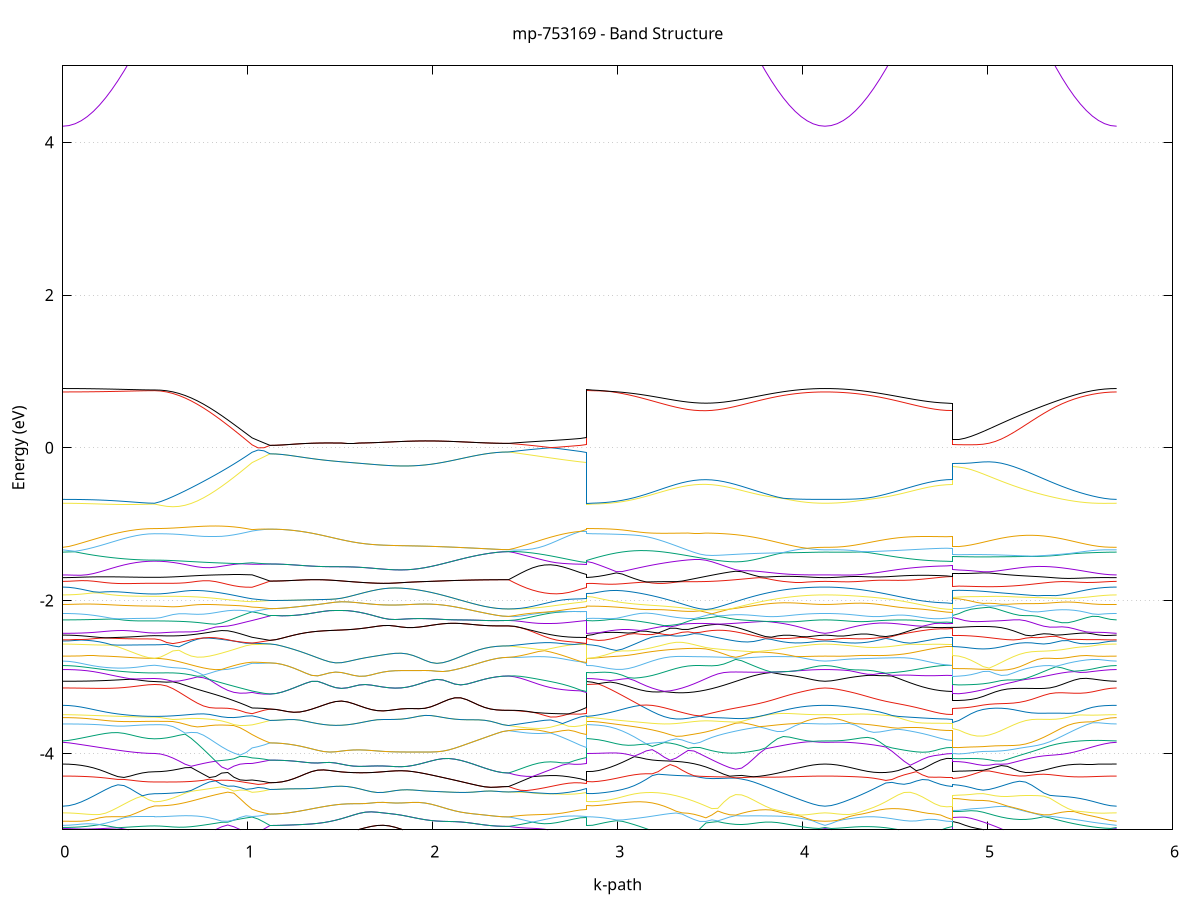 set title 'mp-753169 - Band Structure'
set xlabel 'k-path'
set ylabel 'Energy (eV)'
set grid y
set yrange [-5:5]
set terminal png size 800,600
set output 'mp-753169_bands_gnuplot.png'
plot '-' using 1:2 with lines notitle, '-' using 1:2 with lines notitle, '-' using 1:2 with lines notitle, '-' using 1:2 with lines notitle, '-' using 1:2 with lines notitle, '-' using 1:2 with lines notitle, '-' using 1:2 with lines notitle, '-' using 1:2 with lines notitle, '-' using 1:2 with lines notitle, '-' using 1:2 with lines notitle, '-' using 1:2 with lines notitle, '-' using 1:2 with lines notitle, '-' using 1:2 with lines notitle, '-' using 1:2 with lines notitle, '-' using 1:2 with lines notitle, '-' using 1:2 with lines notitle, '-' using 1:2 with lines notitle, '-' using 1:2 with lines notitle, '-' using 1:2 with lines notitle, '-' using 1:2 with lines notitle, '-' using 1:2 with lines notitle, '-' using 1:2 with lines notitle, '-' using 1:2 with lines notitle, '-' using 1:2 with lines notitle, '-' using 1:2 with lines notitle, '-' using 1:2 with lines notitle, '-' using 1:2 with lines notitle, '-' using 1:2 with lines notitle, '-' using 1:2 with lines notitle, '-' using 1:2 with lines notitle, '-' using 1:2 with lines notitle, '-' using 1:2 with lines notitle, '-' using 1:2 with lines notitle, '-' using 1:2 with lines notitle, '-' using 1:2 with lines notitle, '-' using 1:2 with lines notitle, '-' using 1:2 with lines notitle, '-' using 1:2 with lines notitle, '-' using 1:2 with lines notitle, '-' using 1:2 with lines notitle, '-' using 1:2 with lines notitle, '-' using 1:2 with lines notitle, '-' using 1:2 with lines notitle, '-' using 1:2 with lines notitle, '-' using 1:2 with lines notitle, '-' using 1:2 with lines notitle, '-' using 1:2 with lines notitle, '-' using 1:2 with lines notitle, '-' using 1:2 with lines notitle, '-' using 1:2 with lines notitle, '-' using 1:2 with lines notitle, '-' using 1:2 with lines notitle, '-' using 1:2 with lines notitle, '-' using 1:2 with lines notitle, '-' using 1:2 with lines notitle, '-' using 1:2 with lines notitle, '-' using 1:2 with lines notitle, '-' using 1:2 with lines notitle, '-' using 1:2 with lines notitle, '-' using 1:2 with lines notitle, '-' using 1:2 with lines notitle, '-' using 1:2 with lines notitle, '-' using 1:2 with lines notitle, '-' using 1:2 with lines notitle, '-' using 1:2 with lines notitle, '-' using 1:2 with lines notitle, '-' using 1:2 with lines notitle, '-' using 1:2 with lines notitle, '-' using 1:2 with lines notitle, '-' using 1:2 with lines notitle, '-' using 1:2 with lines notitle, '-' using 1:2 with lines notitle, '-' using 1:2 with lines notitle, '-' using 1:2 with lines notitle, '-' using 1:2 with lines notitle, '-' using 1:2 with lines notitle, '-' using 1:2 with lines notitle, '-' using 1:2 with lines notitle, '-' using 1:2 with lines notitle, '-' using 1:2 with lines notitle, '-' using 1:2 with lines notitle, '-' using 1:2 with lines notitle, '-' using 1:2 with lines notitle, '-' using 1:2 with lines notitle, '-' using 1:2 with lines notitle, '-' using 1:2 with lines notitle, '-' using 1:2 with lines notitle, '-' using 1:2 with lines notitle, '-' using 1:2 with lines notitle, '-' using 1:2 with lines notitle, '-' using 1:2 with lines notitle, '-' using 1:2 with lines notitle, '-' using 1:2 with lines notitle, '-' using 1:2 with lines notitle, '-' using 1:2 with lines notitle, '-' using 1:2 with lines notitle, '-' using 1:2 with lines notitle, '-' using 1:2 with lines notitle, '-' using 1:2 with lines notitle, '-' using 1:2 with lines notitle, '-' using 1:2 with lines notitle, '-' using 1:2 with lines notitle, '-' using 1:2 with lines notitle, '-' using 1:2 with lines notitle, '-' using 1:2 with lines notitle, '-' using 1:2 with lines notitle, '-' using 1:2 with lines notitle, '-' using 1:2 with lines notitle, '-' using 1:2 with lines notitle, '-' using 1:2 with lines notitle, '-' using 1:2 with lines notitle, '-' using 1:2 with lines notitle, '-' using 1:2 with lines notitle, '-' using 1:2 with lines notitle, '-' using 1:2 with lines notitle, '-' using 1:2 with lines notitle, '-' using 1:2 with lines notitle, '-' using 1:2 with lines notitle, '-' using 1:2 with lines notitle, '-' using 1:2 with lines notitle, '-' using 1:2 with lines notitle, '-' using 1:2 with lines notitle, '-' using 1:2 with lines notitle, '-' using 1:2 with lines notitle, '-' using 1:2 with lines notitle, '-' using 1:2 with lines notitle
0.000000 -49.829169
0.033090 -49.829269
0.066180 -49.829169
0.099271 -49.829169
0.132361 -49.829169
0.165451 -49.829169
0.198541 -49.829169
0.231631 -49.829169
0.264721 -49.829169
0.297812 -49.829069
0.330902 -49.829069
0.363992 -49.829069
0.397082 -49.829069
0.430172 -49.829069
0.463263 -49.828969
0.496353 -49.828969
0.496353 -49.828969
0.529315 -49.828969
0.562276 -49.828969
0.595238 -49.828869
0.628200 -49.828869
0.661162 -49.828669
0.694124 -49.828569
0.727086 -49.828469
0.760047 -49.828269
0.793009 -49.828069
0.825971 -49.827869
0.858933 -49.827669
0.891895 -49.827369
0.924857 -49.827169
0.957818 -49.826869
0.990780 -49.826669
1.023742 -49.826369
1.023742 -49.826369
1.056000 -49.826169
1.088258 -49.826069
1.120516 -49.825869
1.120516 -49.825869
1.152713 -49.825869
1.184910 -49.825869
1.217107 -49.825869
1.249305 -49.825969
1.281502 -49.825969
1.313699 -49.826069
1.345896 -49.826069
1.378093 -49.826169
1.410290 -49.826169
1.442487 -49.826269
1.474684 -49.826269
1.506881 -49.826369
1.539078 -49.826469
1.571276 -49.826469
1.603473 -49.826469
1.635670 -49.826569
1.667867 -49.826569
1.700064 -49.826569
1.700064 -49.826569
1.732337 -49.826569
1.764610 -49.826569
1.796883 -49.826569
1.829157 -49.826569
1.861430 -49.826569
1.893703 -49.826569
1.925976 -49.826569
1.958249 -49.826469
1.990522 -49.826469
2.022796 -49.826369
2.055069 -49.826369
2.087342 -49.826269
2.119615 -49.826169
2.151888 -49.826169
2.184161 -49.826069
2.216435 -49.826069
2.248708 -49.825969
2.280981 -49.825969
2.313254 -49.825969
2.345527 -49.825869
2.377800 -49.825869
2.410074 -49.825869
2.410074 -49.825869
2.442491 -49.825969
2.474909 -49.826069
2.507327 -49.826069
2.539744 -49.826169
2.572162 -49.826169
2.604580 -49.826269
2.636997 -49.826269
2.669415 -49.826269
2.701833 -49.826369
2.734250 -49.826369
2.766668 -49.826369
2.799086 -49.826369
2.831503 -49.826369
2.831503 -49.828969
2.863812 -49.828969
2.896122 -49.828969
2.928431 -49.828969
2.960740 -49.828869
2.993049 -49.828769
3.025358 -49.828669
3.057667 -49.828469
3.089976 -49.828369
3.122285 -49.828169
3.154595 -49.828069
3.186904 -49.827869
3.219213 -49.827569
3.251522 -49.827369
3.283831 -49.827169
3.316140 -49.826969
3.348449 -49.826769
3.380758 -49.826569
3.380758 -49.826569
3.412946 -49.826369
3.445133 -49.826269
3.477320 -49.826269
3.509507 -49.826469
3.541694 -49.826669
3.573881 -49.826869
3.606068 -49.827069
3.638255 -49.827269
3.670442 -49.827469
3.702629 -49.827669
3.734816 -49.827869
3.767003 -49.828069
3.799190 -49.828269
3.831377 -49.828469
3.863564 -49.828569
3.895751 -49.828769
3.927938 -49.828869
3.960125 -49.828969
3.992312 -49.829069
4.024499 -49.829169
4.056687 -49.829169
4.088874 -49.829169
4.121061 -49.829169
4.121061 -49.829169
4.153960 -49.829169
4.186860 -49.829169
4.219759 -49.829169
4.252659 -49.829069
4.285559 -49.828969
4.318458 -49.828869
4.351358 -49.828769
4.384257 -49.828669
4.417157 -49.828469
4.450057 -49.828369
4.482956 -49.828169
4.515856 -49.827969
4.548755 -49.827769
4.581655 -49.827569
4.614555 -49.827369
4.647454 -49.827169
4.680354 -49.826969
4.713253 -49.826669
4.746153 -49.826469
4.779053 -49.826369
4.811952 -49.826269
4.811952 -49.826769
4.844771 -49.826769
4.877589 -49.826669
4.910407 -49.826669
4.943226 -49.826569
4.976044 -49.826569
5.008863 -49.826669
5.041681 -49.826769
5.074500 -49.826869
5.107318 -49.826969
5.140137 -49.827169
5.172955 -49.827269
5.205773 -49.827469
5.238592 -49.827569
5.271410 -49.827769
5.304229 -49.827869
5.337047 -49.828069
5.369866 -49.828269
5.402684 -49.828369
5.435503 -49.828569
5.468321 -49.828669
5.501139 -49.828869
5.533958 -49.828969
5.566776 -49.829069
5.599595 -49.829069
5.632413 -49.829169
5.665232 -49.829169
5.698050 -49.829169
e
0.000000 -49.828269
0.033090 -49.828269
0.066180 -49.828269
0.099271 -49.828369
0.132361 -49.828369
0.165451 -49.828369
0.198541 -49.828369
0.231631 -49.828369
0.264721 -49.828369
0.297812 -49.828369
0.330902 -49.828469
0.363992 -49.828469
0.397082 -49.828469
0.430172 -49.828469
0.463263 -49.828469
0.496353 -49.828469
0.496353 -49.828469
0.529315 -49.828469
0.562276 -49.828469
0.595238 -49.828369
0.628200 -49.828269
0.661162 -49.828169
0.694124 -49.828069
0.727086 -49.827869
0.760047 -49.827669
0.793009 -49.827469
0.825971 -49.827269
0.858933 -49.826969
0.891895 -49.826769
0.924857 -49.826469
0.957818 -49.826169
0.990780 -49.825969
1.023742 -49.825669
1.023742 -49.825669
1.056000 -49.825469
1.088258 -49.825669
1.120516 -49.825869
1.120516 -49.825869
1.152713 -49.825869
1.184910 -49.825869
1.217107 -49.825869
1.249305 -49.825969
1.281502 -49.825969
1.313699 -49.826069
1.345896 -49.826069
1.378093 -49.826169
1.410290 -49.826169
1.442487 -49.826269
1.474684 -49.826269
1.506881 -49.826369
1.539078 -49.826469
1.571276 -49.826469
1.603473 -49.826469
1.635670 -49.826569
1.667867 -49.826569
1.700064 -49.826569
1.700064 -49.826569
1.732337 -49.826569
1.764610 -49.826569
1.796883 -49.826569
1.829157 -49.826569
1.861430 -49.826569
1.893703 -49.826569
1.925976 -49.826569
1.958249 -49.826469
1.990522 -49.826469
2.022796 -49.826369
2.055069 -49.826369
2.087342 -49.826269
2.119615 -49.826169
2.151888 -49.826169
2.184161 -49.826069
2.216435 -49.826069
2.248708 -49.825969
2.280981 -49.825969
2.313254 -49.825969
2.345527 -49.825869
2.377800 -49.825869
2.410074 -49.825869
2.410074 -49.825869
2.442491 -49.825769
2.474909 -49.825769
2.507327 -49.825669
2.539744 -49.825569
2.572162 -49.825469
2.604580 -49.825469
2.636997 -49.825369
2.669415 -49.825369
2.701833 -49.825369
2.734250 -49.825469
2.766668 -49.825469
2.799086 -49.825569
2.831503 -49.825669
2.831503 -49.828469
2.863812 -49.828469
2.896122 -49.828469
2.928431 -49.828369
2.960740 -49.828369
2.993049 -49.828269
3.025358 -49.828169
3.057667 -49.828069
3.089976 -49.827969
3.122285 -49.827769
3.154595 -49.827669
3.186904 -49.827469
3.219213 -49.827269
3.251522 -49.827069
3.283831 -49.826869
3.316140 -49.826669
3.348449 -49.826569
3.380758 -49.826369
3.380758 -49.826369
3.412946 -49.826169
3.445133 -49.826069
3.477320 -49.825969
3.509507 -49.825969
3.541694 -49.825969
3.573881 -49.826169
3.606068 -49.826269
3.638255 -49.826469
3.670442 -49.826669
3.702629 -49.826869
3.734816 -49.827069
3.767003 -49.827269
3.799190 -49.827369
3.831377 -49.827569
3.863564 -49.827669
3.895751 -49.827869
3.927938 -49.827969
3.960125 -49.828069
3.992312 -49.828169
4.024499 -49.828169
4.056687 -49.828269
4.088874 -49.828269
4.121061 -49.828269
4.121061 -49.828269
4.153960 -49.828269
4.186860 -49.828269
4.219759 -49.828269
4.252659 -49.828169
4.285559 -49.828069
4.318458 -49.827969
4.351358 -49.827869
4.384257 -49.827769
4.417157 -49.827669
4.450057 -49.827469
4.482956 -49.827369
4.515856 -49.827169
4.548755 -49.826969
4.581655 -49.826869
4.614555 -49.826669
4.647454 -49.826469
4.680354 -49.826269
4.713253 -49.826169
4.746153 -49.826069
4.779053 -49.825969
4.811952 -49.825969
4.811952 -49.826369
4.844771 -49.826369
4.877589 -49.826469
4.910407 -49.826469
4.943226 -49.826469
4.976044 -49.826469
5.008863 -49.826469
5.041681 -49.826469
5.074500 -49.826569
5.107318 -49.826569
5.140137 -49.826669
5.172955 -49.826769
5.205773 -49.826869
5.238592 -49.826969
5.271410 -49.827069
5.304229 -49.827169
5.337047 -49.827369
5.369866 -49.827469
5.402684 -49.827569
5.435503 -49.827769
5.468321 -49.827869
5.501139 -49.827969
5.533958 -49.828069
5.566776 -49.828169
5.599595 -49.828169
5.632413 -49.828269
5.665232 -49.828269
5.698050 -49.828269
e
0.000000 -49.822569
0.033090 -49.822669
0.066180 -49.822669
0.099271 -49.822769
0.132361 -49.822769
0.165451 -49.822869
0.198541 -49.822869
0.231631 -49.822969
0.264721 -49.822969
0.297812 -49.822969
0.330902 -49.823069
0.363992 -49.823069
0.397082 -49.823069
0.430172 -49.823069
0.463263 -49.823169
0.496353 -49.823169
0.496353 -49.823169
0.529315 -49.823169
0.562276 -49.823169
0.595238 -49.823169
0.628200 -49.823269
0.661162 -49.823369
0.694124 -49.823469
0.727086 -49.823569
0.760047 -49.823669
0.793009 -49.823869
0.825971 -49.824069
0.858933 -49.824169
0.891895 -49.824369
0.924857 -49.824669
0.957818 -49.824869
0.990780 -49.825069
1.023742 -49.825369
1.023742 -49.825369
1.056000 -49.825469
1.088258 -49.825369
1.120516 -49.825169
1.120516 -49.825169
1.152713 -49.825169
1.184910 -49.825269
1.217107 -49.825269
1.249305 -49.825269
1.281502 -49.825269
1.313699 -49.825369
1.345896 -49.825369
1.378093 -49.825469
1.410290 -49.825469
1.442487 -49.825569
1.474684 -49.825569
1.506881 -49.825669
1.539078 -49.825669
1.571276 -49.825769
1.603473 -49.825769
1.635670 -49.825869
1.667867 -49.825869
1.700064 -49.825869
1.700064 -49.825869
1.732337 -49.825869
1.764610 -49.825869
1.796883 -49.825869
1.829157 -49.825869
1.861430 -49.825869
1.893703 -49.825869
1.925976 -49.825769
1.958249 -49.825769
1.990522 -49.825669
2.022796 -49.825669
2.055069 -49.825569
2.087342 -49.825569
2.119615 -49.825469
2.151888 -49.825469
2.184161 -49.825369
2.216435 -49.825369
2.248708 -49.825269
2.280981 -49.825269
2.313254 -49.825269
2.345527 -49.825169
2.377800 -49.825169
2.410074 -49.825169
2.410074 -49.825169
2.442491 -49.825169
2.474909 -49.825169
2.507327 -49.825169
2.539744 -49.825269
2.572162 -49.825269
2.604580 -49.825269
2.636997 -49.825369
2.669415 -49.825269
2.701833 -49.825269
2.734250 -49.825269
2.766668 -49.825369
2.799086 -49.825369
2.831503 -49.825369
2.831503 -49.823169
2.863812 -49.823169
2.896122 -49.823169
2.928431 -49.823169
2.960740 -49.823269
2.993049 -49.823269
3.025358 -49.823369
3.057667 -49.823469
3.089976 -49.823669
3.122285 -49.823769
3.154595 -49.823869
3.186904 -49.824069
3.219213 -49.824169
3.251522 -49.824369
3.283831 -49.824569
3.316140 -49.824769
3.348449 -49.824969
3.380758 -49.825169
3.380758 -49.825169
3.412946 -49.825269
3.445133 -49.825369
3.477320 -49.825269
3.509507 -49.825169
3.541694 -49.824969
3.573881 -49.824769
3.606068 -49.824569
3.638255 -49.824269
3.670442 -49.824069
3.702629 -49.823869
3.734816 -49.823669
3.767003 -49.823469
3.799190 -49.823369
3.831377 -49.823169
3.863564 -49.823069
3.895751 -49.822969
3.927938 -49.822869
3.960125 -49.822769
3.992312 -49.822769
4.024499 -49.822669
4.056687 -49.822669
4.088874 -49.822669
4.121061 -49.822569
4.121061 -49.822569
4.153960 -49.822669
4.186860 -49.822669
4.219759 -49.822669
4.252659 -49.822769
4.285559 -49.822869
4.318458 -49.822969
4.351358 -49.823069
4.384257 -49.823169
4.417157 -49.823369
4.450057 -49.823469
4.482956 -49.823669
4.515856 -49.823769
4.548755 -49.823969
4.581655 -49.824169
4.614555 -49.824369
4.647454 -49.824569
4.680354 -49.824769
4.713253 -49.824969
4.746153 -49.825169
4.779053 -49.825269
4.811952 -49.825269
4.811952 -49.826069
4.844771 -49.826069
4.877589 -49.826069
4.910407 -49.826169
4.943226 -49.826069
4.976044 -49.826069
5.008863 -49.825969
5.041681 -49.825869
5.074500 -49.825669
5.107318 -49.825469
5.140137 -49.825269
5.172955 -49.825069
5.205773 -49.824769
5.238592 -49.824569
5.271410 -49.824369
5.304229 -49.824169
5.337047 -49.823969
5.369866 -49.823769
5.402684 -49.823569
5.435503 -49.823369
5.468321 -49.823269
5.501139 -49.823069
5.533958 -49.822969
5.566776 -49.822869
5.599595 -49.822769
5.632413 -49.822669
5.665232 -49.822669
5.698050 -49.822569
e
0.000000 -49.822569
0.033090 -49.822469
0.066180 -49.822469
0.099271 -49.822369
0.132361 -49.822369
0.165451 -49.822269
0.198541 -49.822269
0.231631 -49.822269
0.264721 -49.822169
0.297812 -49.822169
0.330902 -49.822169
0.363992 -49.822069
0.397082 -49.822069
0.430172 -49.822069
0.463263 -49.822069
0.496353 -49.822069
0.496353 -49.822069
0.529315 -49.822069
0.562276 -49.822069
0.595238 -49.822169
0.628200 -49.822269
0.661162 -49.822369
0.694124 -49.822469
0.727086 -49.822669
0.760047 -49.822869
0.793009 -49.822969
0.825971 -49.823269
0.858933 -49.823469
0.891895 -49.823669
0.924857 -49.823969
0.957818 -49.824269
0.990780 -49.824469
1.023742 -49.824769
1.023742 -49.824769
1.056000 -49.824969
1.088258 -49.825069
1.120516 -49.825169
1.120516 -49.825169
1.152713 -49.825169
1.184910 -49.825269
1.217107 -49.825269
1.249305 -49.825269
1.281502 -49.825269
1.313699 -49.825369
1.345896 -49.825369
1.378093 -49.825469
1.410290 -49.825469
1.442487 -49.825569
1.474684 -49.825569
1.506881 -49.825669
1.539078 -49.825669
1.571276 -49.825769
1.603473 -49.825769
1.635670 -49.825869
1.667867 -49.825869
1.700064 -49.825869
1.700064 -49.825869
1.732337 -49.825869
1.764610 -49.825869
1.796883 -49.825869
1.829157 -49.825869
1.861430 -49.825869
1.893703 -49.825869
1.925976 -49.825769
1.958249 -49.825769
1.990522 -49.825669
2.022796 -49.825669
2.055069 -49.825569
2.087342 -49.825569
2.119615 -49.825469
2.151888 -49.825469
2.184161 -49.825369
2.216435 -49.825369
2.248708 -49.825269
2.280981 -49.825269
2.313254 -49.825269
2.345527 -49.825169
2.377800 -49.825169
2.410074 -49.825169
2.410074 -49.825169
2.442491 -49.825169
2.474909 -49.825169
2.507327 -49.825169
2.539744 -49.825169
2.572162 -49.825169
2.604580 -49.825169
2.636997 -49.825169
2.669415 -49.825169
2.701833 -49.825069
2.734250 -49.825069
2.766668 -49.824969
2.799086 -49.824869
2.831503 -49.824769
2.831503 -49.822069
2.863812 -49.822069
2.896122 -49.822069
2.928431 -49.822169
2.960740 -49.822169
2.993049 -49.822269
3.025358 -49.822369
3.057667 -49.822469
3.089976 -49.822569
3.122285 -49.822669
3.154595 -49.822869
3.186904 -49.822969
3.219213 -49.823169
3.251522 -49.823369
3.283831 -49.823569
3.316140 -49.823769
3.348449 -49.823969
3.380758 -49.824169
3.380758 -49.824169
3.412946 -49.824269
3.445133 -49.824469
3.477320 -49.824569
3.509507 -49.824569
3.541694 -49.824569
3.573881 -49.824469
3.606068 -49.824269
3.638255 -49.824169
3.670442 -49.823969
3.702629 -49.823769
3.734816 -49.823669
3.767003 -49.823469
3.799190 -49.823369
3.831377 -49.823169
3.863564 -49.823069
3.895751 -49.822969
3.927938 -49.822869
3.960125 -49.822769
3.992312 -49.822669
4.024499 -49.822569
4.056687 -49.822569
4.088874 -49.822569
4.121061 -49.822569
4.121061 -49.822569
4.153960 -49.822569
4.186860 -49.822569
4.219759 -49.822569
4.252659 -49.822569
4.285559 -49.822669
4.318458 -49.822669
4.351358 -49.822769
4.384257 -49.822869
4.417157 -49.822969
4.450057 -49.823069
4.482956 -49.823169
4.515856 -49.823369
4.548755 -49.823469
4.581655 -49.823669
4.614555 -49.823769
4.647454 -49.823969
4.680354 -49.824169
4.713253 -49.824269
4.746153 -49.824469
4.779053 -49.824469
4.811952 -49.824569
4.811952 -49.825769
4.844771 -49.825769
4.877589 -49.825669
4.910407 -49.825669
4.943226 -49.825569
4.976044 -49.825469
5.008863 -49.825269
5.041681 -49.825069
5.074500 -49.824969
5.107318 -49.824769
5.140137 -49.824569
5.172955 -49.824369
5.205773 -49.824169
5.238592 -49.823969
5.271410 -49.823769
5.304229 -49.823569
5.337047 -49.823369
5.369866 -49.823169
5.402684 -49.823069
5.435503 -49.822969
5.468321 -49.822769
5.501139 -49.822769
5.533958 -49.822669
5.566776 -49.822569
5.599595 -49.822569
5.632413 -49.822569
5.665232 -49.822569
5.698050 -49.822569
e
0.000000 -49.799369
0.033090 -49.799369
0.066180 -49.799369
0.099271 -49.799369
0.132361 -49.799269
0.165451 -49.799269
0.198541 -49.799269
0.231631 -49.799269
0.264721 -49.799269
0.297812 -49.799269
0.330902 -49.799269
0.363992 -49.799269
0.397082 -49.799269
0.430172 -49.799269
0.463263 -49.799269
0.496353 -49.799269
0.496353 -49.799269
0.529315 -49.799169
0.562276 -49.799169
0.595238 -49.799069
0.628200 -49.798969
0.661162 -49.798769
0.694124 -49.798669
0.727086 -49.798469
0.760047 -49.798169
0.793009 -49.797969
0.825971 -49.797669
0.858933 -49.797369
0.891895 -49.796969
0.924857 -49.796669
0.957818 -49.796269
0.990780 -49.795869
1.023742 -49.795469
1.023742 -49.795469
1.056000 -49.795269
1.088258 -49.794969
1.120516 -49.794769
1.120516 -49.794769
1.152713 -49.794769
1.184910 -49.794769
1.217107 -49.794769
1.249305 -49.794769
1.281502 -49.794669
1.313699 -49.794669
1.345896 -49.794669
1.378093 -49.794569
1.410290 -49.794569
1.442487 -49.794469
1.474684 -49.794469
1.506881 -49.794369
1.539078 -49.794369
1.571276 -49.794369
1.603473 -49.794269
1.635670 -49.794269
1.667867 -49.794269
1.700064 -49.794269
1.700064 -49.794269
1.732337 -49.794269
1.764610 -49.794169
1.796883 -49.794269
1.829157 -49.794269
1.861430 -49.794269
1.893703 -49.794269
1.925976 -49.794269
1.958249 -49.794369
1.990522 -49.794369
2.022796 -49.794469
2.055069 -49.794469
2.087342 -49.794569
2.119615 -49.794569
2.151888 -49.794669
2.184161 -49.794669
2.216435 -49.794769
2.248708 -49.794769
2.280981 -49.794769
2.313254 -49.794869
2.345527 -49.794869
2.377800 -49.794869
2.410074 -49.794869
2.410074 -49.794869
2.442491 -49.794869
2.474909 -49.794969
2.507327 -49.794969
2.539744 -49.795069
2.572162 -49.795069
2.604580 -49.795169
2.636997 -49.795169
2.669415 -49.795169
2.701833 -49.795269
2.734250 -49.795269
2.766668 -49.795369
2.799086 -49.795369
2.831503 -49.795469
2.831503 -49.799269
2.863812 -49.799169
2.896122 -49.799169
2.928431 -49.799169
2.960740 -49.799069
2.993049 -49.798969
3.025358 -49.798869
3.057667 -49.798769
3.089976 -49.798669
3.122285 -49.798469
3.154595 -49.798269
3.186904 -49.798169
3.219213 -49.797969
3.251522 -49.797769
3.283831 -49.797569
3.316140 -49.797369
3.348449 -49.797269
3.380758 -49.797069
3.380758 -49.797069
3.412946 -49.796969
3.445133 -49.796869
3.477320 -49.796869
3.509507 -49.796869
3.541694 -49.796969
3.573881 -49.797069
3.606068 -49.797269
3.638255 -49.797469
3.670442 -49.797669
3.702629 -49.797769
3.734816 -49.797969
3.767003 -49.798169
3.799190 -49.798369
3.831377 -49.798569
3.863564 -49.798669
3.895751 -49.798869
3.927938 -49.798969
3.960125 -49.799069
3.992312 -49.799169
4.024499 -49.799269
4.056687 -49.799269
4.088874 -49.799269
4.121061 -49.799369
4.121061 -49.799369
4.153960 -49.799269
4.186860 -49.799269
4.219759 -49.799269
4.252659 -49.799169
4.285559 -49.799069
4.318458 -49.798969
4.351358 -49.798869
4.384257 -49.798769
4.417157 -49.798569
4.450057 -49.798469
4.482956 -49.798269
4.515856 -49.798069
4.548755 -49.797969
4.581655 -49.797769
4.614555 -49.797569
4.647454 -49.797369
4.680354 -49.797169
4.713253 -49.797069
4.746153 -49.796969
4.779053 -49.796869
4.811952 -49.796869
4.811952 -49.794269
4.844771 -49.794369
4.877589 -49.794469
4.910407 -49.794669
4.943226 -49.794769
4.976044 -49.794969
5.008863 -49.795169
5.041681 -49.795369
5.074500 -49.795669
5.107318 -49.795969
5.140137 -49.796169
5.172955 -49.796469
5.205773 -49.796769
5.238592 -49.797069
5.271410 -49.797369
5.304229 -49.797569
5.337047 -49.797869
5.369866 -49.798069
5.402684 -49.798369
5.435503 -49.798569
5.468321 -49.798669
5.501139 -49.798869
5.533958 -49.798969
5.566776 -49.799169
5.599595 -49.799169
5.632413 -49.799269
5.665232 -49.799269
5.698050 -49.799369
e
0.000000 -49.798869
0.033090 -49.798869
0.066180 -49.798869
0.099271 -49.798869
0.132361 -49.798869
0.165451 -49.798869
0.198541 -49.798869
0.231631 -49.798969
0.264721 -49.798969
0.297812 -49.798969
0.330902 -49.798969
0.363992 -49.798969
0.397082 -49.798969
0.430172 -49.798969
0.463263 -49.798969
0.496353 -49.798969
0.496353 -49.798969
0.529315 -49.798969
0.562276 -49.798969
0.595238 -49.798869
0.628200 -49.798769
0.661162 -49.798569
0.694124 -49.798469
0.727086 -49.798169
0.760047 -49.797969
0.793009 -49.797769
0.825971 -49.797469
0.858933 -49.797169
0.891895 -49.796769
0.924857 -49.796469
0.957818 -49.796069
0.990780 -49.795669
1.023742 -49.795269
1.023742 -49.795269
1.056000 -49.795069
1.088258 -49.794869
1.120516 -49.794769
1.120516 -49.794769
1.152713 -49.794769
1.184910 -49.794769
1.217107 -49.794769
1.249305 -49.794769
1.281502 -49.794669
1.313699 -49.794669
1.345896 -49.794669
1.378093 -49.794569
1.410290 -49.794569
1.442487 -49.794469
1.474684 -49.794469
1.506881 -49.794369
1.539078 -49.794369
1.571276 -49.794369
1.603473 -49.794269
1.635670 -49.794269
1.667867 -49.794269
1.700064 -49.794269
1.700064 -49.794269
1.732337 -49.794269
1.764610 -49.794169
1.796883 -49.794269
1.829157 -49.794269
1.861430 -49.794269
1.893703 -49.794269
1.925976 -49.794269
1.958249 -49.794369
1.990522 -49.794369
2.022796 -49.794469
2.055069 -49.794469
2.087342 -49.794569
2.119615 -49.794569
2.151888 -49.794669
2.184161 -49.794669
2.216435 -49.794769
2.248708 -49.794769
2.280981 -49.794769
2.313254 -49.794869
2.345527 -49.794869
2.377800 -49.794869
2.410074 -49.794869
2.410074 -49.794869
2.442491 -49.794769
2.474909 -49.794769
2.507327 -49.794669
2.539744 -49.794769
2.572162 -49.794869
2.604580 -49.794869
2.636997 -49.794969
2.669415 -49.795069
2.701833 -49.795069
2.734250 -49.795169
2.766668 -49.795169
2.799086 -49.795269
2.831503 -49.795269
2.831503 -49.798969
2.863812 -49.798969
2.896122 -49.798969
2.928431 -49.798869
2.960740 -49.798869
2.993049 -49.798769
3.025358 -49.798669
3.057667 -49.798469
3.089976 -49.798369
3.122285 -49.798169
3.154595 -49.797969
3.186904 -49.797769
3.219213 -49.797569
3.251522 -49.797369
3.283831 -49.797169
3.316140 -49.796969
3.348449 -49.796769
3.380758 -49.796569
3.380758 -49.796569
3.412946 -49.796469
3.445133 -49.796369
3.477320 -49.796369
3.509507 -49.796369
3.541694 -49.796469
3.573881 -49.796569
3.606068 -49.796769
3.638255 -49.796969
3.670442 -49.797169
3.702629 -49.797369
3.734816 -49.797569
3.767003 -49.797769
3.799190 -49.797869
3.831377 -49.798069
3.863564 -49.798269
3.895751 -49.798369
3.927938 -49.798569
3.960125 -49.798669
3.992312 -49.798769
4.024499 -49.798769
4.056687 -49.798869
4.088874 -49.798869
4.121061 -49.798869
4.121061 -49.798869
4.153960 -49.798869
4.186860 -49.798869
4.219759 -49.798769
4.252659 -49.798769
4.285559 -49.798669
4.318458 -49.798569
4.351358 -49.798469
4.384257 -49.798269
4.417157 -49.798169
4.450057 -49.797969
4.482956 -49.797869
4.515856 -49.797669
4.548755 -49.797469
4.581655 -49.797269
4.614555 -49.797069
4.647454 -49.796869
4.680354 -49.796769
4.713253 -49.796569
4.746153 -49.796469
4.779053 -49.796369
4.811952 -49.796369
4.811952 -49.794169
4.844771 -49.794069
4.877589 -49.794069
4.910407 -49.794169
4.943226 -49.794369
4.976044 -49.794569
5.008863 -49.794769
5.041681 -49.794969
5.074500 -49.795269
5.107318 -49.795469
5.140137 -49.795769
5.172955 -49.796069
5.205773 -49.796369
5.238592 -49.796669
5.271410 -49.796869
5.304229 -49.797169
5.337047 -49.797469
5.369866 -49.797669
5.402684 -49.797869
5.435503 -49.798069
5.468321 -49.798269
5.501139 -49.798469
5.533958 -49.798569
5.566776 -49.798669
5.599595 -49.798769
5.632413 -49.798869
5.665232 -49.798869
5.698050 -49.798869
e
0.000000 -49.790169
0.033090 -49.790169
0.066180 -49.790169
0.099271 -49.790169
0.132361 -49.790169
0.165451 -49.790169
0.198541 -49.790169
0.231631 -49.790169
0.264721 -49.790169
0.297812 -49.790169
0.330902 -49.790069
0.363992 -49.790069
0.397082 -49.790069
0.430172 -49.790069
0.463263 -49.790069
0.496353 -49.790069
0.496353 -49.790069
0.529315 -49.790069
0.562276 -49.790169
0.595238 -49.790269
0.628200 -49.790369
0.661162 -49.790569
0.694124 -49.790669
0.727086 -49.790969
0.760047 -49.791169
0.793009 -49.791469
0.825971 -49.791769
0.858933 -49.792169
0.891895 -49.792469
0.924857 -49.792869
0.957818 -49.793269
0.990780 -49.793669
1.023742 -49.794069
1.023742 -49.794069
1.056000 -49.794269
1.088258 -49.794569
1.120516 -49.794569
1.120516 -49.794569
1.152713 -49.794569
1.184910 -49.794569
1.217107 -49.794569
1.249305 -49.794569
1.281502 -49.794469
1.313699 -49.794469
1.345896 -49.794369
1.378093 -49.794369
1.410290 -49.794269
1.442487 -49.794169
1.474684 -49.794169
1.506881 -49.794069
1.539078 -49.794069
1.571276 -49.793969
1.603473 -49.793969
1.635670 -49.793869
1.667867 -49.793869
1.700064 -49.793869
1.700064 -49.793869
1.732337 -49.793869
1.764610 -49.793869
1.796883 -49.793869
1.829157 -49.793869
1.861430 -49.793869
1.893703 -49.793869
1.925976 -49.793969
1.958249 -49.793969
1.990522 -49.793969
2.022796 -49.794069
2.055069 -49.794169
2.087342 -49.794169
2.119615 -49.794269
2.151888 -49.794269
2.184161 -49.794369
2.216435 -49.794369
2.248708 -49.794469
2.280981 -49.794469
2.313254 -49.794469
2.345527 -49.794469
2.377800 -49.794569
2.410074 -49.794569
2.410074 -49.794569
2.442491 -49.794569
2.474909 -49.794669
2.507327 -49.794669
2.539744 -49.794669
2.572162 -49.794569
2.604580 -49.794569
2.636997 -49.794469
2.669415 -49.794369
2.701833 -49.794369
2.734250 -49.794269
2.766668 -49.794169
2.799086 -49.794169
2.831503 -49.794069
2.831503 -49.790069
2.863812 -49.790069
2.896122 -49.790069
2.928431 -49.790169
2.960740 -49.790269
2.993049 -49.790369
3.025358 -49.790469
3.057667 -49.790669
3.089976 -49.790869
3.122285 -49.791069
3.154595 -49.791269
3.186904 -49.791469
3.219213 -49.791669
3.251522 -49.791869
3.283831 -49.792069
3.316140 -49.792369
3.348449 -49.792569
3.380758 -49.792669
3.380758 -49.792669
3.412946 -49.792869
3.445133 -49.792869
3.477320 -49.792969
3.509507 -49.792969
3.541694 -49.792869
3.573881 -49.792769
3.606068 -49.792569
3.638255 -49.792369
3.670442 -49.792169
3.702629 -49.791969
3.734816 -49.791769
3.767003 -49.791569
3.799190 -49.791269
3.831377 -49.791169
3.863564 -49.790969
3.895751 -49.790769
3.927938 -49.790569
3.960125 -49.790469
3.992312 -49.790369
4.024499 -49.790269
4.056687 -49.790269
4.088874 -49.790169
4.121061 -49.790169
4.121061 -49.790169
4.153960 -49.790169
4.186860 -49.790269
4.219759 -49.790269
4.252659 -49.790369
4.285559 -49.790469
4.318458 -49.790569
4.351358 -49.790669
4.384257 -49.790869
4.417157 -49.791069
4.450057 -49.791169
4.482956 -49.791369
4.515856 -49.791569
4.548755 -49.791769
4.581655 -49.791969
4.614555 -49.792269
4.647454 -49.792369
4.680354 -49.792569
4.713253 -49.792769
4.746153 -49.792869
4.779053 -49.792969
4.811952 -49.792969
4.811952 -49.793869
4.844771 -49.793969
4.877589 -49.793969
4.910407 -49.793869
4.943226 -49.793769
4.976044 -49.793669
5.008863 -49.793469
5.041681 -49.793369
5.074500 -49.793169
5.107318 -49.793069
5.140137 -49.792869
5.172955 -49.792669
5.205773 -49.792469
5.238592 -49.792269
5.271410 -49.792069
5.304229 -49.791869
5.337047 -49.791669
5.369866 -49.791469
5.402684 -49.791269
5.435503 -49.791069
5.468321 -49.790869
5.501139 -49.790669
5.533958 -49.790569
5.566776 -49.790469
5.599595 -49.790269
5.632413 -49.790269
5.665232 -49.790169
5.698050 -49.790169
e
0.000000 -49.789769
0.033090 -49.789769
0.066180 -49.789769
0.099271 -49.789769
0.132361 -49.789769
0.165451 -49.789769
0.198541 -49.789869
0.231631 -49.789869
0.264721 -49.789869
0.297812 -49.789869
0.330902 -49.789869
0.363992 -49.789869
0.397082 -49.789869
0.430172 -49.789869
0.463263 -49.789969
0.496353 -49.789969
0.496353 -49.789969
0.529315 -49.789969
0.562276 -49.789969
0.595238 -49.790069
0.628200 -49.790269
0.661162 -49.790369
0.694124 -49.790569
0.727086 -49.790869
0.760047 -49.791069
0.793009 -49.791369
0.825971 -49.791669
0.858933 -49.791969
0.891895 -49.792369
0.924857 -49.792769
0.957818 -49.793069
0.990780 -49.793469
1.023742 -49.793869
1.023742 -49.793869
1.056000 -49.794169
1.088258 -49.794369
1.120516 -49.794569
1.120516 -49.794569
1.152713 -49.794569
1.184910 -49.794569
1.217107 -49.794569
1.249305 -49.794569
1.281502 -49.794469
1.313699 -49.794469
1.345896 -49.794369
1.378093 -49.794369
1.410290 -49.794269
1.442487 -49.794169
1.474684 -49.794169
1.506881 -49.794069
1.539078 -49.794069
1.571276 -49.793969
1.603473 -49.793969
1.635670 -49.793869
1.667867 -49.793869
1.700064 -49.793869
1.700064 -49.793869
1.732337 -49.793869
1.764610 -49.793869
1.796883 -49.793869
1.829157 -49.793869
1.861430 -49.793869
1.893703 -49.793869
1.925976 -49.793969
1.958249 -49.793969
1.990522 -49.793969
2.022796 -49.794069
2.055069 -49.794169
2.087342 -49.794169
2.119615 -49.794269
2.151888 -49.794269
2.184161 -49.794369
2.216435 -49.794369
2.248708 -49.794469
2.280981 -49.794469
2.313254 -49.794469
2.345527 -49.794469
2.377800 -49.794569
2.410074 -49.794569
2.410074 -49.794569
2.442491 -49.794469
2.474909 -49.794369
2.507327 -49.794369
2.539744 -49.794269
2.572162 -49.794269
2.604580 -49.794169
2.636997 -49.794169
2.669415 -49.794069
2.701833 -49.794069
2.734250 -49.794069
2.766668 -49.793969
2.799086 -49.793969
2.831503 -49.793869
2.831503 -49.789969
2.863812 -49.789969
2.896122 -49.789969
2.928431 -49.790069
2.960740 -49.790169
2.993049 -49.790269
3.025358 -49.790369
3.057667 -49.790569
3.089976 -49.790669
3.122285 -49.790869
3.154595 -49.791069
3.186904 -49.791269
3.219213 -49.791569
3.251522 -49.791769
3.283831 -49.791969
3.316140 -49.792169
3.348449 -49.792369
3.380758 -49.792569
3.380758 -49.792569
3.412946 -49.792669
3.445133 -49.792769
3.477320 -49.792769
3.509507 -49.792769
3.541694 -49.792669
3.573881 -49.792469
3.606068 -49.792269
3.638255 -49.792069
3.670442 -49.791869
3.702629 -49.791669
3.734816 -49.791369
3.767003 -49.791169
3.799190 -49.790969
3.831377 -49.790769
3.863564 -49.790569
3.895751 -49.790369
3.927938 -49.790269
3.960125 -49.790069
3.992312 -49.789969
4.024499 -49.789869
4.056687 -49.789869
4.088874 -49.789769
4.121061 -49.789769
4.121061 -49.789769
4.153960 -49.789769
4.186860 -49.789869
4.219759 -49.789869
4.252659 -49.789969
4.285559 -49.790069
4.318458 -49.790169
4.351358 -49.790369
4.384257 -49.790469
4.417157 -49.790669
4.450057 -49.790869
4.482956 -49.791069
4.515856 -49.791269
4.548755 -49.791569
4.581655 -49.791769
4.614555 -49.791969
4.647454 -49.792169
4.680354 -49.792369
4.713253 -49.792569
4.746153 -49.792669
4.779053 -49.792769
4.811952 -49.792769
4.811952 -49.793769
4.844771 -49.793769
4.877589 -49.793669
4.910407 -49.793569
4.943226 -49.793469
4.976044 -49.793369
5.008863 -49.793269
5.041681 -49.793069
5.074500 -49.792969
5.107318 -49.792769
5.140137 -49.792569
5.172955 -49.792469
5.205773 -49.792169
5.238592 -49.791969
5.271410 -49.791769
5.304229 -49.791569
5.337047 -49.791369
5.369866 -49.791069
5.402684 -49.790869
5.435503 -49.790669
5.468321 -49.790469
5.501139 -49.790269
5.533958 -49.790169
5.566776 -49.790069
5.599595 -49.789969
5.632413 -49.789869
5.665232 -49.789769
5.698050 -49.789769
e
0.000000 -49.632769
0.033090 -49.632769
0.066180 -49.632769
0.099271 -49.632669
0.132361 -49.632569
0.165451 -49.632469
0.198541 -49.632269
0.231631 -49.632169
0.264721 -49.631969
0.297812 -49.631769
0.330902 -49.631469
0.363992 -49.631269
0.397082 -49.630969
0.430172 -49.630769
0.463263 -49.630469
0.496353 -49.630269
0.496353 -49.630269
0.529315 -49.630269
0.562276 -49.630369
0.595238 -49.630369
0.628200 -49.630469
0.661162 -49.630469
0.694124 -49.630569
0.727086 -49.630569
0.760047 -49.630569
0.793009 -49.630569
0.825971 -49.630569
0.858933 -49.630569
0.891895 -49.630569
0.924857 -49.630569
0.957818 -49.630569
0.990780 -49.630469
1.023742 -49.630469
1.023742 -49.630469
1.056000 -49.630269
1.088258 -49.630169
1.120516 -49.629969
1.120516 -49.629969
1.152713 -49.629969
1.184910 -49.629969
1.217107 -49.629969
1.249305 -49.629969
1.281502 -49.630069
1.313699 -49.630069
1.345896 -49.630069
1.378093 -49.630169
1.410290 -49.630169
1.442487 -49.630169
1.474684 -49.630269
1.506881 -49.630269
1.539078 -49.630369
1.571276 -49.630369
1.603473 -49.630469
1.635670 -49.630469
1.667867 -49.630569
1.700064 -49.630569
1.700064 -49.630569
1.732337 -49.630569
1.764610 -49.630669
1.796883 -49.630669
1.829157 -49.630769
1.861430 -49.630769
1.893703 -49.630869
1.925976 -49.630869
1.958249 -49.630869
1.990522 -49.630969
2.022796 -49.630969
2.055069 -49.630969
2.087342 -49.631069
2.119615 -49.631069
2.151888 -49.631069
2.184161 -49.631069
2.216435 -49.631069
2.248708 -49.631069
2.280981 -49.631169
2.313254 -49.631169
2.345527 -49.631169
2.377800 -49.631169
2.410074 -49.631169
2.410074 -49.631169
2.442491 -49.631269
2.474909 -49.631269
2.507327 -49.631369
2.539744 -49.631369
2.572162 -49.631369
2.604580 -49.631269
2.636997 -49.631269
2.669415 -49.631169
2.701833 -49.631069
2.734250 -49.630969
2.766668 -49.630769
2.799086 -49.630669
2.831503 -49.630469
2.831503 -49.630269
2.863812 -49.630269
2.896122 -49.630169
2.928431 -49.630169
2.960740 -49.630169
2.993049 -49.630269
3.025358 -49.630269
3.057667 -49.630369
3.089976 -49.630369
3.122285 -49.630469
3.154595 -49.630569
3.186904 -49.630669
3.219213 -49.630669
3.251522 -49.630769
3.283831 -49.630869
3.316140 -49.630969
3.348449 -49.631069
3.380758 -49.631169
3.380758 -49.631169
3.412946 -49.631269
3.445133 -49.631369
3.477320 -49.631469
3.509507 -49.631569
3.541694 -49.631669
3.573881 -49.631769
3.606068 -49.631869
3.638255 -49.631969
3.670442 -49.632069
3.702629 -49.632169
3.734816 -49.632269
3.767003 -49.632369
3.799190 -49.632469
3.831377 -49.632469
3.863564 -49.632569
3.895751 -49.632669
3.927938 -49.632669
3.960125 -49.632669
3.992312 -49.632769
4.024499 -49.632769
4.056687 -49.632769
4.088874 -49.632769
4.121061 -49.632769
4.121061 -49.632769
4.153960 -49.632769
4.186860 -49.632769
4.219759 -49.632769
4.252659 -49.632769
4.285559 -49.632669
4.318458 -49.632669
4.351358 -49.632569
4.384257 -49.632469
4.417157 -49.632369
4.450057 -49.632269
4.482956 -49.632169
4.515856 -49.632069
4.548755 -49.631969
4.581655 -49.631869
4.614555 -49.631769
4.647454 -49.631769
4.680354 -49.631669
4.713253 -49.631569
4.746153 -49.631469
4.779053 -49.631469
4.811952 -49.631469
4.811952 -49.631269
4.844771 -49.631269
4.877589 -49.631269
4.910407 -49.631269
4.943226 -49.631169
4.976044 -49.631169
5.008863 -49.631169
5.041681 -49.631169
5.074500 -49.631169
5.107318 -49.631269
5.140137 -49.631369
5.172955 -49.631469
5.205773 -49.631569
5.238592 -49.631669
5.271410 -49.631769
5.304229 -49.631969
5.337047 -49.632069
5.369866 -49.632169
5.402684 -49.632269
5.435503 -49.632369
5.468321 -49.632469
5.501139 -49.632569
5.533958 -49.632669
5.566776 -49.632669
5.599595 -49.632769
5.632413 -49.632769
5.665232 -49.632769
5.698050 -49.632769
e
0.000000 -49.629169
0.033090 -49.629169
0.066180 -49.629169
0.099271 -49.629169
0.132361 -49.629169
0.165451 -49.629169
0.198541 -49.629169
0.231631 -49.629269
0.264721 -49.629269
0.297812 -49.629269
0.330902 -49.629269
0.363992 -49.629269
0.397082 -49.629369
0.430172 -49.629669
0.463263 -49.629869
0.496353 -49.630169
0.496353 -49.630169
0.529315 -49.630069
0.562276 -49.629969
0.595238 -49.629869
0.628200 -49.629769
0.661162 -49.629669
0.694124 -49.629569
0.727086 -49.629469
0.760047 -49.629369
0.793009 -49.629469
0.825971 -49.629469
0.858933 -49.629469
0.891895 -49.629469
0.924857 -49.629469
0.957818 -49.629469
0.990780 -49.629569
1.023742 -49.629569
1.023742 -49.629569
1.056000 -49.629669
1.088258 -49.629769
1.120516 -49.629969
1.120516 -49.629969
1.152713 -49.629969
1.184910 -49.629969
1.217107 -49.629969
1.249305 -49.629969
1.281502 -49.630069
1.313699 -49.630069
1.345896 -49.630069
1.378093 -49.630169
1.410290 -49.630169
1.442487 -49.630169
1.474684 -49.630269
1.506881 -49.630269
1.539078 -49.630369
1.571276 -49.630369
1.603473 -49.630469
1.635670 -49.630469
1.667867 -49.630569
1.700064 -49.630569
1.700064 -49.630569
1.732337 -49.630569
1.764610 -49.630669
1.796883 -49.630669
1.829157 -49.630769
1.861430 -49.630769
1.893703 -49.630869
1.925976 -49.630869
1.958249 -49.630869
1.990522 -49.630969
2.022796 -49.630969
2.055069 -49.630969
2.087342 -49.631069
2.119615 -49.631069
2.151888 -49.631069
2.184161 -49.631069
2.216435 -49.631069
2.248708 -49.631069
2.280981 -49.631169
2.313254 -49.631169
2.345527 -49.631169
2.377800 -49.631169
2.410074 -49.631169
2.410074 -49.631169
2.442491 -49.631069
2.474909 -49.630969
2.507327 -49.630769
2.539744 -49.630669
2.572162 -49.630469
2.604580 -49.630269
2.636997 -49.630069
2.669415 -49.629869
2.701833 -49.629669
2.734250 -49.629569
2.766668 -49.629469
2.799086 -49.629469
2.831503 -49.629569
2.831503 -49.630169
2.863812 -49.630169
2.896122 -49.630169
2.928431 -49.630169
2.960740 -49.630169
2.993049 -49.630169
3.025358 -49.630169
3.057667 -49.630169
3.089976 -49.630169
3.122285 -49.630069
3.154595 -49.630069
3.186904 -49.630069
3.219213 -49.629969
3.251522 -49.629969
3.283831 -49.629969
3.316140 -49.629869
3.348449 -49.629869
3.380758 -49.629769
3.380758 -49.629769
3.412946 -49.629769
3.445133 -49.629769
3.477320 -49.629669
3.509507 -49.629669
3.541694 -49.629569
3.573881 -49.629569
3.606068 -49.629469
3.638255 -49.629469
3.670442 -49.629469
3.702629 -49.629369
3.734816 -49.629369
3.767003 -49.629369
3.799190 -49.629269
3.831377 -49.629269
3.863564 -49.629269
3.895751 -49.629169
3.927938 -49.629169
3.960125 -49.629169
3.992312 -49.629169
4.024499 -49.629169
4.056687 -49.629169
4.088874 -49.629169
4.121061 -49.629169
4.121061 -49.629169
4.153960 -49.629169
4.186860 -49.629169
4.219759 -49.629169
4.252659 -49.629169
4.285559 -49.629169
4.318458 -49.629169
4.351358 -49.629269
4.384257 -49.629269
4.417157 -49.629269
4.450057 -49.629369
4.482956 -49.629369
4.515856 -49.629469
4.548755 -49.629469
4.581655 -49.629569
4.614555 -49.629569
4.647454 -49.629669
4.680354 -49.629669
4.713253 -49.629769
4.746153 -49.629769
4.779053 -49.629869
4.811952 -49.629869
4.811952 -49.629469
4.844771 -49.629569
4.877589 -49.629569
4.910407 -49.629769
4.943226 -49.629869
4.976044 -49.629969
5.008863 -49.630069
5.041681 -49.630169
5.074500 -49.630269
5.107318 -49.630269
5.140137 -49.630269
5.172955 -49.630269
5.205773 -49.630169
5.238592 -49.630169
5.271410 -49.630069
5.304229 -49.629969
5.337047 -49.629869
5.369866 -49.629769
5.402684 -49.629669
5.435503 -49.629569
5.468321 -49.629469
5.501139 -49.629369
5.533958 -49.629269
5.566776 -49.629269
5.599595 -49.629169
5.632413 -49.629169
5.665232 -49.629169
5.698050 -49.629169
e
0.000000 -49.627569
0.033090 -49.627569
0.066180 -49.627569
0.099271 -49.627669
0.132361 -49.627769
0.165451 -49.627869
0.198541 -49.628069
0.231631 -49.628169
0.264721 -49.628369
0.297812 -49.628669
0.330902 -49.628869
0.363992 -49.629069
0.397082 -49.629369
0.430172 -49.629369
0.463263 -49.629369
0.496353 -49.629369
0.496353 -49.629369
0.529315 -49.629369
0.562276 -49.629369
0.595238 -49.629369
0.628200 -49.629369
0.661162 -49.629369
0.694124 -49.629369
0.727086 -49.629369
0.760047 -49.629269
0.793009 -49.629169
0.825971 -49.629069
0.858933 -49.628869
0.891895 -49.628769
0.924857 -49.628669
0.957818 -49.628469
0.990780 -49.628369
1.023742 -49.628569
1.023742 -49.628569
1.056000 -49.628569
1.088258 -49.628469
1.120516 -49.628469
1.120516 -49.628469
1.152713 -49.628469
1.184910 -49.628369
1.217107 -49.628369
1.249305 -49.628369
1.281502 -49.628369
1.313699 -49.628369
1.345896 -49.628269
1.378093 -49.628269
1.410290 -49.628269
1.442487 -49.628169
1.474684 -49.628169
1.506881 -49.628069
1.539078 -49.628069
1.571276 -49.627969
1.603473 -49.627969
1.635670 -49.627869
1.667867 -49.627869
1.700064 -49.627869
1.700064 -49.627869
1.732337 -49.627769
1.764610 -49.627769
1.796883 -49.627669
1.829157 -49.627669
1.861430 -49.627569
1.893703 -49.627569
1.925976 -49.627569
1.958249 -49.627469
1.990522 -49.627469
2.022796 -49.627469
2.055069 -49.627469
2.087342 -49.627369
2.119615 -49.627369
2.151888 -49.627369
2.184161 -49.627369
2.216435 -49.627269
2.248708 -49.627269
2.280981 -49.627269
2.313254 -49.627269
2.345527 -49.627269
2.377800 -49.627269
2.410074 -49.627269
2.410074 -49.627269
2.442491 -49.627369
2.474909 -49.627469
2.507327 -49.627569
2.539744 -49.627669
2.572162 -49.627869
2.604580 -49.627969
2.636997 -49.628169
2.669415 -49.628369
2.701833 -49.628469
2.734250 -49.628669
2.766668 -49.628769
2.799086 -49.628669
2.831503 -49.628569
2.831503 -49.629369
2.863812 -49.629369
2.896122 -49.629369
2.928431 -49.629369
2.960740 -49.629269
2.993049 -49.629269
3.025358 -49.629269
3.057667 -49.629169
3.089976 -49.629169
3.122285 -49.629069
3.154595 -49.629069
3.186904 -49.628969
3.219213 -49.628969
3.251522 -49.628869
3.283831 -49.628769
3.316140 -49.628769
3.348449 -49.628669
3.380758 -49.628569
3.380758 -49.628569
3.412946 -49.628469
3.445133 -49.628469
3.477320 -49.628369
3.509507 -49.628269
3.541694 -49.628169
3.573881 -49.628169
3.606068 -49.628069
3.638255 -49.627969
3.670442 -49.627869
3.702629 -49.627869
3.734816 -49.627769
3.767003 -49.627669
3.799190 -49.627669
3.831377 -49.627569
3.863564 -49.627569
3.895751 -49.627469
3.927938 -49.627469
3.960125 -49.627469
3.992312 -49.627569
4.024499 -49.627569
4.056687 -49.627569
4.088874 -49.627569
4.121061 -49.627569
4.121061 -49.627569
4.153960 -49.627569
4.186860 -49.627569
4.219759 -49.627569
4.252659 -49.627569
4.285559 -49.627569
4.318458 -49.627569
4.351358 -49.627669
4.384257 -49.627669
4.417157 -49.627669
4.450057 -49.627769
4.482956 -49.627769
4.515856 -49.627869
4.548755 -49.627869
4.581655 -49.627969
4.614555 -49.627969
4.647454 -49.628069
4.680354 -49.628069
4.713253 -49.628069
4.746153 -49.628069
4.779053 -49.628169
4.811952 -49.628169
4.811952 -49.628869
4.844771 -49.628869
4.877589 -49.628769
4.910407 -49.628669
4.943226 -49.628569
4.976044 -49.628469
5.008863 -49.628369
5.041681 -49.628269
5.074500 -49.628169
5.107318 -49.628169
5.140137 -49.628069
5.172955 -49.627969
5.205773 -49.627869
5.238592 -49.627869
5.271410 -49.627769
5.304229 -49.627769
5.337047 -49.627669
5.369866 -49.627669
5.402684 -49.627669
5.435503 -49.627569
5.468321 -49.627569
5.501139 -49.627569
5.533958 -49.627569
5.566776 -49.627569
5.599595 -49.627569
5.632413 -49.627569
5.665232 -49.627569
5.698050 -49.627569
e
0.000000 -49.627369
0.033090 -49.627369
0.066180 -49.627369
0.099271 -49.627269
0.132361 -49.627269
0.165451 -49.627269
0.198541 -49.627269
0.231631 -49.627269
0.264721 -49.627169
0.297812 -49.627169
0.330902 -49.627169
0.363992 -49.627169
0.397082 -49.627069
0.430172 -49.627069
0.463263 -49.627069
0.496353 -49.627069
0.496353 -49.627069
0.529315 -49.627069
0.562276 -49.627169
0.595238 -49.627169
0.628200 -49.627169
0.661162 -49.627269
0.694124 -49.627369
0.727086 -49.627369
0.760047 -49.627469
0.793009 -49.627569
0.825971 -49.627769
0.858933 -49.627869
0.891895 -49.627969
0.924857 -49.628169
0.957818 -49.628269
0.990780 -49.628369
1.023742 -49.628169
1.023742 -49.628169
1.056000 -49.628269
1.088258 -49.628369
1.120516 -49.628469
1.120516 -49.628469
1.152713 -49.628469
1.184910 -49.628369
1.217107 -49.628369
1.249305 -49.628369
1.281502 -49.628369
1.313699 -49.628369
1.345896 -49.628269
1.378093 -49.628269
1.410290 -49.628269
1.442487 -49.628169
1.474684 -49.628169
1.506881 -49.628069
1.539078 -49.628069
1.571276 -49.627969
1.603473 -49.627969
1.635670 -49.627869
1.667867 -49.627869
1.700064 -49.627869
1.700064 -49.627869
1.732337 -49.627769
1.764610 -49.627769
1.796883 -49.627669
1.829157 -49.627669
1.861430 -49.627569
1.893703 -49.627569
1.925976 -49.627569
1.958249 -49.627469
1.990522 -49.627469
2.022796 -49.627469
2.055069 -49.627469
2.087342 -49.627369
2.119615 -49.627369
2.151888 -49.627369
2.184161 -49.627369
2.216435 -49.627269
2.248708 -49.627269
2.280981 -49.627269
2.313254 -49.627269
2.345527 -49.627269
2.377800 -49.627269
2.410074 -49.627269
2.410074 -49.627269
2.442491 -49.627169
2.474909 -49.627169
2.507327 -49.627169
2.539744 -49.627169
2.572162 -49.627169
2.604580 -49.627269
2.636997 -49.627369
2.669415 -49.627369
2.701833 -49.627569
2.734250 -49.627669
2.766668 -49.627869
2.799086 -49.628069
2.831503 -49.628169
2.831503 -49.627069
2.863812 -49.627069
2.896122 -49.627069
2.928431 -49.627069
2.960740 -49.627069
2.993049 -49.627069
3.025358 -49.627169
3.057667 -49.627169
3.089976 -49.627169
3.122285 -49.627169
3.154595 -49.627169
3.186904 -49.627169
3.219213 -49.627169
3.251522 -49.627169
3.283831 -49.627169
3.316140 -49.627269
3.348449 -49.627269
3.380758 -49.627269
3.380758 -49.627269
3.412946 -49.627269
3.445133 -49.627269
3.477320 -49.627269
3.509507 -49.627369
3.541694 -49.627369
3.573881 -49.627369
3.606068 -49.627369
3.638255 -49.627369
3.670442 -49.627369
3.702629 -49.627469
3.734816 -49.627469
3.767003 -49.627469
3.799190 -49.627469
3.831377 -49.627469
3.863564 -49.627469
3.895751 -49.627469
3.927938 -49.627469
3.960125 -49.627469
3.992312 -49.627369
4.024499 -49.627369
4.056687 -49.627369
4.088874 -49.627369
4.121061 -49.627369
4.121061 -49.627369
4.153960 -49.627369
4.186860 -49.627369
4.219759 -49.627369
4.252659 -49.627369
4.285559 -49.627369
4.318458 -49.627369
4.351358 -49.627369
4.384257 -49.627469
4.417157 -49.627469
4.450057 -49.627469
4.482956 -49.627469
4.515856 -49.627469
4.548755 -49.627469
4.581655 -49.627469
4.614555 -49.627469
4.647454 -49.627469
4.680354 -49.627469
4.713253 -49.627469
4.746153 -49.627469
4.779053 -49.627469
4.811952 -49.627469
4.811952 -49.627169
4.844771 -49.627169
4.877589 -49.627169
4.910407 -49.627169
4.943226 -49.627169
4.976044 -49.627169
5.008863 -49.627169
5.041681 -49.627169
5.074500 -49.627169
5.107318 -49.627169
5.140137 -49.627169
5.172955 -49.627169
5.205773 -49.627169
5.238592 -49.627169
5.271410 -49.627169
5.304229 -49.627169
5.337047 -49.627169
5.369866 -49.627269
5.402684 -49.627269
5.435503 -49.627269
5.468321 -49.627269
5.501139 -49.627269
5.533958 -49.627269
5.566776 -49.627269
5.599595 -49.627369
5.632413 -49.627369
5.665232 -49.627369
5.698050 -49.627369
e
0.000000 -22.762769
0.033090 -22.761869
0.066180 -22.759269
0.099271 -22.754969
0.132361 -22.749069
0.165451 -22.741469
0.198541 -22.732369
0.231631 -22.721869
0.264721 -22.710069
0.297812 -22.697169
0.330902 -22.683569
0.363992 -22.669469
0.397082 -22.655669
0.430172 -22.643269
0.463263 -22.634269
0.496353 -22.630969
0.496353 -22.630969
0.529315 -22.629969
0.562276 -22.627369
0.595238 -22.623069
0.628200 -22.616969
0.661162 -22.609069
0.694124 -22.599669
0.727086 -22.588569
0.760047 -22.576069
0.793009 -22.562069
0.825971 -22.546769
0.858933 -22.530169
0.891895 -22.512469
0.924857 -22.493669
0.957818 -22.474069
0.990780 -22.453469
1.023742 -22.432369
1.023742 -22.432369
1.056000 -22.423669
1.088258 -22.417169
1.120516 -22.411869
1.120516 -22.411869
1.152713 -22.411469
1.184910 -22.410269
1.217107 -22.408169
1.249305 -22.405369
1.281502 -22.401669
1.313699 -22.397269
1.345896 -22.392169
1.378093 -22.386469
1.410290 -22.380369
1.442487 -22.373969
1.474684 -22.367369
1.506881 -22.360969
1.539078 -22.354869
1.571276 -22.349469
1.603473 -22.345369
1.635670 -22.342869
1.667867 -22.342469
1.700064 -22.344069
1.700064 -22.344069
1.732337 -22.347769
1.764610 -22.353169
1.796883 -22.360069
1.829157 -22.368069
1.861430 -22.376869
1.893703 -22.386069
1.925976 -22.395669
1.958249 -22.405269
1.990522 -22.414869
2.022796 -22.424269
2.055069 -22.433369
2.087342 -22.441969
2.119615 -22.449969
2.151888 -22.457369
2.184161 -22.464069
2.216435 -22.469969
2.248708 -22.475069
2.280981 -22.479269
2.313254 -22.482569
2.345527 -22.484969
2.377800 -22.486469
2.410074 -22.486969
2.410074 -22.486969
2.442491 -22.486669
2.474909 -22.485169
2.507327 -22.482369
2.539744 -22.478569
2.572162 -22.473469
2.604580 -22.467169
2.636997 -22.459869
2.669415 -22.451469
2.701833 -22.443469
2.734250 -22.436769
2.766668 -22.431669
2.799086 -22.429769
2.831503 -22.432369
2.831503 -22.630969
2.863812 -22.630069
2.896122 -22.627769
2.928431 -22.623969
2.960740 -22.618569
2.993049 -22.611669
3.025358 -22.603469
3.057667 -22.593769
3.089976 -22.582669
3.122285 -22.570269
3.154595 -22.556669
3.186904 -22.541969
3.219213 -22.526169
3.251522 -22.509469
3.283831 -22.491769
3.316140 -22.473469
3.348449 -22.454369
3.380758 -22.434869
3.380758 -22.434869
3.412946 -22.416469
3.445133 -22.438769
3.477320 -22.462169
3.509507 -22.485869
3.541694 -22.509569
3.573881 -22.532969
3.606068 -22.555969
3.638255 -22.578269
3.670442 -22.599869
3.702629 -22.620469
3.734816 -22.640169
3.767003 -22.658569
3.799190 -22.675769
3.831377 -22.691769
3.863564 -22.706269
3.895751 -22.719269
3.927938 -22.730569
3.960125 -22.740269
3.992312 -22.748369
4.024499 -22.754669
4.056687 -22.759169
4.088874 -22.761869
4.121061 -22.762769
4.121061 -22.762769
4.153960 -22.761869
4.186860 -22.759069
4.219759 -22.754369
4.252659 -22.747869
4.285559 -22.739569
4.318458 -22.729569
4.351358 -22.717869
4.384257 -22.704569
4.417157 -22.689769
4.450057 -22.673369
4.482956 -22.655669
4.515856 -22.636669
4.548755 -22.616569
4.581655 -22.595469
4.614555 -22.573469
4.647454 -22.550669
4.680354 -22.527269
4.713253 -22.503669
4.746153 -22.479969
4.779053 -22.457469
4.811952 -22.443969
4.811952 -22.360069
4.844771 -22.361069
4.877589 -22.367169
4.910407 -22.380769
4.943226 -22.398569
4.976044 -22.418569
5.008863 -22.439769
5.041681 -22.461669
5.074500 -22.484169
5.107318 -22.506769
5.140137 -22.529369
5.172955 -22.551669
5.205773 -22.573669
5.238592 -22.595069
5.271410 -22.615769
5.304229 -22.635669
5.337047 -22.654569
5.369866 -22.672169
5.402684 -22.688569
5.435503 -22.703469
5.468321 -22.716969
5.501139 -22.728869
5.533958 -22.739069
5.566776 -22.747469
5.599595 -22.754069
5.632413 -22.758869
5.665232 -22.761769
5.698050 -22.762769
e
0.000000 -22.285369
0.033090 -22.288069
0.066180 -22.295669
0.099271 -22.307469
0.132361 -22.322369
0.165451 -22.339669
0.198541 -22.358369
0.231631 -22.378369
0.264721 -22.399069
0.297812 -22.419969
0.330902 -22.440669
0.363992 -22.460669
0.397082 -22.479169
0.430172 -22.494869
0.463263 -22.505969
0.496353 -22.510169
0.496353 -22.510169
0.529315 -22.509369
0.562276 -22.506969
0.595238 -22.502969
0.628200 -22.497369
0.661162 -22.490269
0.694124 -22.481769
0.727086 -22.471769
0.760047 -22.460369
0.793009 -22.447769
0.825971 -22.434069
0.858933 -22.419169
0.891895 -22.403369
0.924857 -22.386669
0.957818 -22.369369
0.990780 -22.373969
1.023742 -22.396969
1.023742 -22.396969
1.056000 -22.402269
1.088258 -22.407169
1.120516 -22.411869
1.120516 -22.411869
1.152713 -22.411469
1.184910 -22.410269
1.217107 -22.408169
1.249305 -22.405369
1.281502 -22.401669
1.313699 -22.397269
1.345896 -22.392169
1.378093 -22.386469
1.410290 -22.380369
1.442487 -22.373969
1.474684 -22.367369
1.506881 -22.360969
1.539078 -22.354869
1.571276 -22.349469
1.603473 -22.345369
1.635670 -22.342869
1.667867 -22.342469
1.700064 -22.344069
1.700064 -22.344069
1.732337 -22.347769
1.764610 -22.353169
1.796883 -22.360069
1.829157 -22.368069
1.861430 -22.376869
1.893703 -22.386069
1.925976 -22.395669
1.958249 -22.405269
1.990522 -22.414869
2.022796 -22.424269
2.055069 -22.433369
2.087342 -22.441969
2.119615 -22.449969
2.151888 -22.457369
2.184161 -22.464069
2.216435 -22.469969
2.248708 -22.475069
2.280981 -22.479269
2.313254 -22.482569
2.345527 -22.484969
2.377800 -22.486469
2.410074 -22.486969
2.410074 -22.486969
2.442491 -22.486169
2.474909 -22.484069
2.507327 -22.480769
2.539744 -22.476469
2.572162 -22.471169
2.604580 -22.464969
2.636997 -22.458169
2.669415 -22.450869
2.701833 -22.442069
2.734250 -22.431869
2.766668 -22.420769
2.799086 -22.409169
2.831503 -22.396969
2.831503 -22.510169
2.863812 -22.509469
2.896122 -22.507469
2.928431 -22.504169
2.960740 -22.499469
2.993049 -22.493669
3.025358 -22.486569
3.057667 -22.478269
3.089976 -22.468969
3.122285 -22.458569
3.154595 -22.447369
3.186904 -22.435469
3.219213 -22.422969
3.251522 -22.410369
3.283831 -22.398169
3.316140 -22.388269
3.348449 -22.385869
3.380758 -22.397169
3.380758 -22.397169
3.412946 -22.414969
3.445133 -22.394869
3.477320 -22.374669
3.509507 -22.354469
3.541694 -22.334469
3.573881 -22.314969
3.606068 -22.296369
3.638255 -22.279169
3.670442 -22.264469
3.702629 -22.253969
3.734816 -22.249269
3.767003 -22.249669
3.799190 -22.253069
3.831377 -22.257869
3.863564 -22.262869
3.895751 -22.267769
3.927938 -22.272169
3.960125 -22.276169
3.992312 -22.279369
4.024499 -22.282069
4.056687 -22.283869
4.088874 -22.284969
4.121061 -22.285369
4.121061 -22.285369
4.153960 -22.285369
4.186860 -22.285369
4.219759 -22.285369
4.252659 -22.285269
4.285559 -22.285069
4.318458 -22.284669
4.351358 -22.284169
4.384257 -22.283569
4.417157 -22.282569
4.450057 -22.281369
4.482956 -22.280069
4.515856 -22.278569
4.548755 -22.276769
4.581655 -22.274969
4.614555 -22.285269
4.647454 -22.307269
4.680354 -22.329969
4.713253 -22.353169
4.746153 -22.376369
4.779053 -22.398669
4.811952 -22.412169
4.811952 -22.340369
4.844771 -22.343169
4.877589 -22.346769
4.910407 -22.345969
4.943226 -22.342369
4.976044 -22.336969
5.008863 -22.330169
5.041681 -22.322269
5.074500 -22.313269
5.107318 -22.303269
5.140137 -22.292569
5.172955 -22.281169
5.205773 -22.269169
5.238592 -22.256869
5.271410 -22.245169
5.304229 -22.241669
5.337047 -22.246369
5.369866 -22.251869
5.402684 -22.257469
5.435503 -22.262669
5.468321 -22.267669
5.501139 -22.272169
5.533958 -22.276069
5.566776 -22.279369
5.599595 -22.281969
5.632413 -22.283869
5.665232 -22.285069
5.698050 -22.285369
e
0.000000 -22.138069
0.033090 -22.136769
0.066180 -22.133369
0.099271 -22.128669
0.132361 -22.123769
0.165451 -22.119369
0.198541 -22.119969
0.231631 -22.122469
0.264721 -22.124869
0.297812 -22.127169
0.330902 -22.128969
0.363992 -22.130469
0.397082 -22.131769
0.430172 -22.132669
0.463263 -22.133269
0.496353 -22.133469
0.496353 -22.133469
0.529315 -22.135469
0.562276 -22.141469
0.595238 -22.150469
0.628200 -22.161969
0.661162 -22.175369
0.694124 -22.190669
0.727086 -22.207269
0.760047 -22.225069
0.793009 -22.244069
0.825971 -22.264069
0.858933 -22.284869
0.891895 -22.306469
0.924857 -22.328569
0.957818 -22.351169
0.990780 -22.351269
1.023742 -22.332769
1.023742 -22.332769
1.056000 -22.317969
1.088258 -22.299969
1.120516 -22.280069
1.120516 -22.280069
1.152713 -22.279869
1.184910 -22.279269
1.217107 -22.278369
1.249305 -22.277069
1.281502 -22.275469
1.313699 -22.273569
1.345896 -22.271469
1.378093 -22.269169
1.410290 -22.266869
1.442487 -22.264569
1.474684 -22.262269
1.506881 -22.260169
1.539078 -22.257969
1.571276 -22.255469
1.603473 -22.252569
1.635670 -22.248969
1.667867 -22.244169
1.700064 -22.238169
1.700064 -22.238169
1.732337 -22.231069
1.764610 -22.223069
1.796883 -22.214269
1.829157 -22.204969
1.861430 -22.195469
1.893703 -22.186069
1.925976 -22.176769
1.958249 -22.167969
1.990522 -22.159969
2.022796 -22.153269
2.055069 -22.148369
2.087342 -22.145669
2.119615 -22.145069
2.151888 -22.145569
2.184161 -22.146869
2.216435 -22.148369
2.248708 -22.149769
2.280981 -22.151069
2.313254 -22.152169
2.345527 -22.153069
2.377800 -22.153469
2.410074 -22.153569
2.410074 -22.153569
2.442491 -22.167269
2.474909 -22.181969
2.507327 -22.197369
2.539744 -22.213369
2.572162 -22.229969
2.604580 -22.246769
2.636997 -22.263669
2.669415 -22.280169
2.701833 -22.295969
2.734250 -22.310369
2.766668 -22.322369
2.799086 -22.330269
2.831503 -22.332769
2.831503 -22.133469
2.863812 -22.133869
2.896122 -22.135469
2.928431 -22.138969
2.960740 -22.144969
2.993049 -22.153869
3.025358 -22.165069
3.057667 -22.178269
3.089976 -22.193269
3.122285 -22.209669
3.154595 -22.227269
3.186904 -22.246169
3.219213 -22.265869
3.251522 -22.286069
3.283831 -22.306269
3.316140 -22.324369
3.348449 -22.335069
3.380758 -22.332469
3.380758 -22.332469
3.412946 -22.321969
3.445133 -22.308869
3.477320 -22.294969
3.509507 -22.280869
3.541694 -22.266969
3.573881 -22.253469
3.606068 -22.240569
3.638255 -22.228169
3.670442 -22.216669
3.702629 -22.205869
3.734816 -22.195969
3.767003 -22.186869
3.799190 -22.178569
3.831377 -22.171169
3.863564 -22.164569
3.895751 -22.158669
3.927938 -22.153469
3.960125 -22.149069
3.992312 -22.145269
4.024499 -22.142269
4.056687 -22.139969
4.088874 -22.138569
4.121061 -22.138069
4.121061 -22.138069
4.153960 -22.138369
4.186860 -22.139169
4.219759 -22.140569
4.252659 -22.142669
4.285559 -22.145669
4.318458 -22.150169
4.351358 -22.156669
4.384257 -22.165869
4.417157 -22.177669
4.450057 -22.191669
4.482956 -22.207569
4.515856 -22.225069
4.548755 -22.243969
4.581655 -22.264069
4.614555 -22.272969
4.647454 -22.270969
4.680354 -22.269169
4.713253 -22.267569
4.746153 -22.266269
4.779053 -22.265469
4.811952 -22.265269
4.811952 -22.266169
4.844771 -22.263069
4.877589 -22.255469
4.910407 -22.246369
4.943226 -22.237669
4.976044 -22.230069
5.008863 -22.224269
5.041681 -22.220169
5.074500 -22.217969
5.107318 -22.217469
5.140137 -22.218569
5.172955 -22.220969
5.205773 -22.224469
5.238592 -22.228669
5.271410 -22.232669
5.304229 -22.228469
5.337047 -22.216469
5.369866 -22.203669
5.402684 -22.191169
5.435503 -22.179069
5.468321 -22.167569
5.501139 -22.157369
5.533958 -22.148769
5.566776 -22.143069
5.599595 -22.140169
5.632413 -22.138769
5.665232 -22.138169
5.698050 -22.138069
e
0.000000 -22.108169
0.033090 -22.108669
0.066180 -22.109969
0.099271 -22.112069
0.132361 -22.114469
0.165451 -22.117169
0.198541 -22.115669
0.231631 -22.113069
0.264721 -22.111269
0.297812 -22.110369
0.330902 -22.109869
0.363992 -22.109669
0.397082 -22.109669
0.430172 -22.109669
0.463263 -22.109869
0.496353 -22.109869
0.496353 -22.109869
0.529315 -22.109769
0.562276 -22.109469
0.595238 -22.108869
0.628200 -22.108069
0.661162 -22.106969
0.694124 -22.105669
0.727086 -22.104169
0.760047 -22.102469
0.793009 -22.106669
0.825971 -22.119969
0.858933 -22.134269
0.891895 -22.149569
0.924857 -22.165569
0.957818 -22.182269
0.990780 -22.199369
1.023742 -22.216969
1.023742 -22.216969
1.056000 -22.238069
1.088258 -22.259269
1.120516 -22.280069
1.120516 -22.280069
1.152713 -22.279869
1.184910 -22.279269
1.217107 -22.278369
1.249305 -22.277069
1.281502 -22.275469
1.313699 -22.273569
1.345896 -22.271469
1.378093 -22.269169
1.410290 -22.266869
1.442487 -22.264569
1.474684 -22.262269
1.506881 -22.260169
1.539078 -22.257969
1.571276 -22.255469
1.603473 -22.252569
1.635670 -22.248969
1.667867 -22.244169
1.700064 -22.238169
1.700064 -22.238169
1.732337 -22.231069
1.764610 -22.223069
1.796883 -22.214269
1.829157 -22.204969
1.861430 -22.195469
1.893703 -22.186069
1.925976 -22.176769
1.958249 -22.167969
1.990522 -22.159969
2.022796 -22.153269
2.055069 -22.148369
2.087342 -22.145669
2.119615 -22.145069
2.151888 -22.145569
2.184161 -22.146869
2.216435 -22.148369
2.248708 -22.149769
2.280981 -22.151069
2.313254 -22.152169
2.345527 -22.153069
2.377800 -22.153469
2.410074 -22.153569
2.410074 -22.153569
2.442491 -22.141569
2.474909 -22.131869
2.507327 -22.126569
2.539744 -22.127669
2.572162 -22.133569
2.604580 -22.141869
2.636997 -22.151269
2.669415 -22.161569
2.701833 -22.172369
2.734250 -22.183369
2.766668 -22.194569
2.799086 -22.205969
2.831503 -22.216969
2.831503 -22.109869
2.863812 -22.110669
2.896122 -22.112869
2.928431 -22.115369
2.960740 -22.117369
2.993049 -22.118469
3.025358 -22.118869
3.057667 -22.118569
3.089976 -22.118069
3.122285 -22.117169
3.154595 -22.116169
3.186904 -22.114969
3.219213 -22.113669
3.251522 -22.112269
3.283831 -22.110769
3.316140 -22.109269
3.348449 -22.107669
3.380758 -22.112269
3.380758 -22.112269
3.412946 -22.122069
3.445133 -22.131869
3.477320 -22.141769
3.509507 -22.151569
3.541694 -22.161069
3.573881 -22.170169
3.606068 -22.178569
3.638255 -22.185469
3.670442 -22.190269
3.702629 -22.191169
3.734816 -22.186669
3.767003 -22.177269
3.799190 -22.165369
3.831377 -22.152769
3.863564 -22.140369
3.895751 -22.128569
3.927938 -22.117869
3.960125 -22.108469
3.992312 -22.104069
4.024499 -22.105769
4.056687 -22.107069
4.088874 -22.107869
4.121061 -22.108169
4.121061 -22.108169
4.153960 -22.107969
4.186860 -22.107569
4.219759 -22.107169
4.252659 -22.108069
4.285559 -22.111369
4.318458 -22.116669
4.351358 -22.122269
4.384257 -22.127169
4.417157 -22.130969
4.450057 -22.134169
4.482956 -22.136769
4.515856 -22.139269
4.548755 -22.141769
4.581655 -22.144169
4.614555 -22.146569
4.647454 -22.148969
4.680354 -22.151069
4.713253 -22.153069
4.746153 -22.154469
4.779053 -22.155469
4.811952 -22.155769
4.811952 -22.156169
4.844771 -22.155569
4.877589 -22.154069
4.910407 -22.151469
4.943226 -22.148069
4.976044 -22.143769
5.008863 -22.139369
5.041681 -22.135169
5.074500 -22.131369
5.107318 -22.127869
5.140137 -22.126969
5.172955 -22.127669
5.205773 -22.128669
5.238592 -22.129469
5.271410 -22.130169
5.304229 -22.130669
5.337047 -22.131169
5.369866 -22.131469
5.402684 -22.131469
5.435503 -22.131469
5.468321 -22.131069
5.501139 -22.130169
5.533958 -22.128269
5.566776 -22.124569
5.599595 -22.119169
5.632413 -22.113769
5.665232 -22.109669
5.698050 -22.108169
e
0.000000 -22.084969
0.033090 -22.084869
0.066180 -22.084169
0.099271 -22.083469
0.132361 -22.082469
0.165451 -22.081569
0.198541 -22.080469
0.231631 -22.079469
0.264721 -22.078469
0.297812 -22.077469
0.330902 -22.076469
0.363992 -22.075569
0.397082 -22.074969
0.430172 -22.074369
0.463263 -22.074169
0.496353 -22.074069
0.496353 -22.074069
0.529315 -22.073269
0.562276 -22.071369
0.595238 -22.069169
0.628200 -22.067769
0.661162 -22.069269
0.694124 -22.075069
0.727086 -22.083869
0.760047 -22.094569
0.793009 -22.100569
0.825971 -22.098469
0.858933 -22.096369
0.891895 -22.093969
0.924857 -22.091669
0.957818 -22.089169
0.990780 -22.086669
1.023742 -22.083969
1.023742 -22.083969
1.056000 -22.082169
1.088258 -22.080169
1.120516 -22.078069
1.120516 -22.078069
1.152713 -22.078369
1.184910 -22.079469
1.217107 -22.081069
1.249305 -22.083269
1.281502 -22.086069
1.313699 -22.089269
1.345896 -22.092869
1.378093 -22.096769
1.410290 -22.100869
1.442487 -22.104869
1.474684 -22.108769
1.506881 -22.112369
1.539078 -22.115369
1.571276 -22.117769
1.603473 -22.119469
1.635670 -22.120369
1.667867 -22.120569
1.700064 -22.120169
1.700064 -22.120169
1.732337 -22.119369
1.764610 -22.118269
1.796883 -22.117369
1.829157 -22.116569
1.861430 -22.116169
1.893703 -22.116269
1.925976 -22.116969
1.958249 -22.117869
1.990522 -22.118769
2.022796 -22.119169
2.055069 -22.118569
2.087342 -22.116269
2.119615 -22.112469
2.151888 -22.107969
2.184161 -22.103369
2.216435 -22.099169
2.248708 -22.095369
2.280981 -22.092269
2.313254 -22.089869
2.345527 -22.088069
2.377800 -22.086969
2.410074 -22.086569
2.410074 -22.086569
2.442491 -22.090269
2.474909 -22.093769
2.507327 -22.095069
2.539744 -22.092169
2.572162 -22.086569
2.604580 -22.081069
2.636997 -22.081569
2.669415 -22.082269
2.701833 -22.082869
2.734250 -22.083369
2.766668 -22.083769
2.799086 -22.083969
2.831503 -22.083969
2.831503 -22.074069
2.863812 -22.074069
2.896122 -22.073869
2.928431 -22.073669
2.960740 -22.073269
2.993049 -22.072969
3.025358 -22.072569
3.057667 -22.072069
3.089976 -22.071669
3.122285 -22.071269
3.154595 -22.070969
3.186904 -22.071269
3.219213 -22.072969
3.251522 -22.077769
3.283831 -22.084969
3.316140 -22.093569
3.348449 -22.102769
3.380758 -22.105969
3.380758 -22.105969
3.412946 -22.104369
3.445133 -22.102569
3.477320 -22.100869
3.509507 -22.099069
3.541694 -22.097269
3.573881 -22.095569
3.606068 -22.093869
3.638255 -22.092269
3.670442 -22.090969
3.702629 -22.090069
3.734816 -22.089969
3.767003 -22.090569
3.799190 -22.091969
3.831377 -22.093869
3.863564 -22.095969
3.895751 -22.098069
3.927938 -22.100169
3.960125 -22.102269
3.992312 -22.100369
4.024499 -22.093869
4.056687 -22.088969
4.088874 -22.085969
4.121061 -22.084969
4.121061 -22.084969
4.153960 -22.085869
4.186860 -22.088369
4.219759 -22.091669
4.252659 -22.094769
4.285559 -22.095869
4.318458 -22.095269
4.351358 -22.093769
4.384257 -22.091969
4.417157 -22.090269
4.450057 -22.088769
4.482956 -22.087269
4.515856 -22.086169
4.548755 -22.085369
4.581655 -22.084769
4.614555 -22.084569
4.647454 -22.084569
4.680354 -22.084769
4.713253 -22.084969
4.746153 -22.085069
4.779053 -22.085169
4.811952 -22.085169
4.811952 -22.141769
4.844771 -22.141569
4.877589 -22.140969
4.910407 -22.139969
4.943226 -22.138469
4.976044 -22.136369
5.008863 -22.133369
5.041681 -22.129269
5.074500 -22.125869
5.107318 -22.125869
5.140137 -22.123469
5.172955 -22.119569
5.205773 -22.115669
5.238592 -22.111769
5.271410 -22.107969
5.304229 -22.104369
5.337047 -22.100969
5.369866 -22.097669
5.402684 -22.094569
5.435503 -22.091669
5.468321 -22.089069
5.501139 -22.086869
5.533958 -22.085169
5.566776 -22.084069
5.599595 -22.083569
5.632413 -22.083969
5.665232 -22.084569
5.698050 -22.084969
e
0.000000 -22.069669
0.033090 -22.069169
0.066180 -22.067869
0.099271 -22.065969
0.132361 -22.063569
0.165451 -22.060869
0.198541 -22.057969
0.231631 -22.055169
0.264721 -22.052469
0.297812 -22.050069
0.330902 -22.047969
0.363992 -22.046269
0.397082 -22.044869
0.430172 -22.043969
0.463263 -22.043469
0.496353 -22.043269
0.496353 -22.043269
0.529315 -22.043969
0.562276 -22.046169
0.595238 -22.049469
0.628200 -22.053569
0.661162 -22.056669
0.694124 -22.057469
0.727086 -22.057469
0.760047 -22.057469
0.793009 -22.057869
0.825971 -22.058869
0.858933 -22.060269
0.891895 -22.061969
0.924857 -22.063969
0.957818 -22.066269
0.990780 -22.068669
1.023742 -22.071369
1.023742 -22.071369
1.056000 -22.073669
1.088258 -22.075969
1.120516 -22.078069
1.120516 -22.078069
1.152713 -22.078369
1.184910 -22.079469
1.217107 -22.081069
1.249305 -22.083269
1.281502 -22.086069
1.313699 -22.089269
1.345896 -22.092869
1.378093 -22.096769
1.410290 -22.100869
1.442487 -22.104869
1.474684 -22.108769
1.506881 -22.112369
1.539078 -22.115369
1.571276 -22.117769
1.603473 -22.119469
1.635670 -22.120369
1.667867 -22.120569
1.700064 -22.120169
1.700064 -22.120169
1.732337 -22.119369
1.764610 -22.118269
1.796883 -22.117369
1.829157 -22.116569
1.861430 -22.116169
1.893703 -22.116269
1.925976 -22.116969
1.958249 -22.117869
1.990522 -22.118769
2.022796 -22.119169
2.055069 -22.118569
2.087342 -22.116269
2.119615 -22.112469
2.151888 -22.107969
2.184161 -22.103369
2.216435 -22.099169
2.248708 -22.095369
2.280981 -22.092269
2.313254 -22.089869
2.345527 -22.088069
2.377800 -22.086969
2.410074 -22.086569
2.410074 -22.086569
2.442491 -22.083669
2.474909 -22.081769
2.507327 -22.080669
2.539744 -22.080369
2.572162 -22.080469
2.604580 -22.080969
2.636997 -22.076369
2.669415 -22.073269
2.701833 -22.071369
2.734250 -22.070569
2.766668 -22.070469
2.799086 -22.070769
2.831503 -22.071369
2.831503 -22.043269
2.863812 -22.042969
2.896122 -22.042169
2.928431 -22.040869
2.960740 -22.039469
2.993049 -22.038169
3.025358 -22.037169
3.057667 -22.036369
3.089976 -22.035869
3.122285 -22.041469
3.154595 -22.047769
3.186904 -22.054069
3.219213 -22.059369
3.251522 -22.062269
3.283831 -22.062969
3.316140 -22.062769
3.348449 -22.062269
3.380758 -22.061569
3.380758 -22.061569
3.412946 -22.060769
3.445133 -22.060069
3.477320 -22.059469
3.509507 -22.058669
3.541694 -22.059669
3.573881 -22.062569
3.606068 -22.065569
3.638255 -22.068269
3.670442 -22.070769
3.702629 -22.072769
3.734816 -22.074169
3.767003 -22.074769
3.799190 -22.074569
3.831377 -22.073969
3.863564 -22.073269
3.895751 -22.072469
3.927938 -22.071669
3.960125 -22.071069
3.992312 -22.070469
4.024499 -22.070069
4.056687 -22.069769
4.088874 -22.069669
4.121061 -22.069669
4.121061 -22.069669
4.153960 -22.069569
4.186860 -22.069669
4.219759 -22.069969
4.252659 -22.070669
4.285559 -22.071569
4.318458 -22.072669
4.351358 -22.073869
4.384257 -22.075169
4.417157 -22.076569
4.450057 -22.077769
4.482956 -22.078969
4.515856 -22.080069
4.548755 -22.081169
4.581655 -22.081969
4.614555 -22.082569
4.647454 -22.082869
4.680354 -22.083069
4.713253 -22.083269
4.746153 -22.083369
4.779053 -22.083369
4.811952 -22.083369
4.811952 -22.129569
4.844771 -22.129469
4.877589 -22.129169
4.910407 -22.128669
4.943226 -22.128169
4.976044 -22.127469
5.008863 -22.126669
5.041681 -22.126069
5.074500 -22.124469
5.107318 -22.119769
5.140137 -22.115369
5.172955 -22.111469
5.205773 -22.107669
5.238592 -22.103969
5.271410 -22.100069
5.304229 -22.096169
5.337047 -22.092269
5.369866 -22.088469
5.402684 -22.084969
5.435503 -22.081669
5.468321 -22.078669
5.501139 -22.076069
5.533958 -22.073969
5.566776 -22.072369
5.599595 -22.071069
5.632413 -22.070269
5.665232 -22.069769
5.698050 -22.069669
e
0.000000 -22.054669
0.033090 -22.054369
0.066180 -22.053369
0.099271 -22.051769
0.132361 -22.049269
0.165451 -22.045969
0.198541 -22.041969
0.231631 -22.037369
0.264721 -22.032369
0.297812 -22.027569
0.330902 -22.022969
0.363992 -22.018969
0.397082 -22.015769
0.430172 -22.013269
0.463263 -22.011969
0.496353 -22.011469
0.496353 -22.011469
0.529315 -22.011369
0.562276 -22.011269
0.595238 -22.011069
0.628200 -22.010969
0.661162 -22.010769
0.694124 -22.010469
0.727086 -22.010169
0.760047 -22.009769
0.793009 -22.009369
0.825971 -22.009069
0.858933 -22.008969
0.891895 -22.008769
0.924857 -22.008869
0.957818 -22.008969
0.990780 -22.009269
1.023742 -22.009669
1.023742 -22.009669
1.056000 -22.007169
1.088258 -22.005069
1.120516 -22.003369
1.120516 -22.003369
1.152713 -22.003469
1.184910 -22.004069
1.217107 -22.004969
1.249305 -22.006169
1.281502 -22.007869
1.313699 -22.009769
1.345896 -22.011969
1.378093 -22.014469
1.410290 -22.017169
1.442487 -22.020169
1.474684 -22.023369
1.506881 -22.026869
1.539078 -22.030469
1.571276 -22.034269
1.603473 -22.038069
1.635670 -22.041869
1.667867 -22.045769
1.700064 -22.049469
1.700064 -22.049469
1.732337 -22.053069
1.764610 -22.056169
1.796883 -22.058969
1.829157 -22.060969
1.861430 -22.062269
1.893703 -22.062769
1.925976 -22.062369
1.958249 -22.061169
1.990522 -22.059569
2.022796 -22.057469
2.055069 -22.055169
2.087342 -22.052669
2.119615 -22.050269
2.151888 -22.047769
2.184161 -22.045569
2.216435 -22.043469
2.248708 -22.041569
2.280981 -22.040069
2.313254 -22.038769
2.345527 -22.037869
2.377800 -22.037269
2.410074 -22.037069
2.410074 -22.037069
2.442491 -22.039069
2.474909 -22.040269
2.507327 -22.040669
2.539744 -22.040469
2.572162 -22.039569
2.604580 -22.037769
2.636997 -22.034969
2.669415 -22.031269
2.701833 -22.027069
2.734250 -22.022469
2.766668 -22.017869
2.799086 -22.013469
2.831503 -22.009669
2.831503 -22.011469
2.863812 -22.011869
2.896122 -22.012969
2.928431 -22.014969
2.960740 -22.017669
2.993049 -22.021169
3.025358 -22.025369
3.057667 -22.030169
3.089976 -22.035569
3.122285 -22.035769
3.154595 -22.035969
3.186904 -22.036569
3.219213 -22.037469
3.251522 -22.038669
3.283831 -22.040169
3.316140 -22.041969
3.348449 -22.043869
3.380758 -22.046169
3.380758 -22.046169
3.412946 -22.048569
3.445133 -22.051169
3.477320 -22.053969
3.509507 -22.056769
3.541694 -22.057969
3.573881 -22.057469
3.606068 -22.056969
3.638255 -22.056369
3.670442 -22.055869
3.702629 -22.055469
3.734816 -22.055169
3.767003 -22.054869
3.799190 -22.054569
3.831377 -22.054469
3.863564 -22.054269
3.895751 -22.054169
3.927938 -22.054069
3.960125 -22.054069
3.992312 -22.054169
4.024499 -22.054269
4.056687 -22.054469
4.088874 -22.054569
4.121061 -22.054669
4.121061 -22.054669
4.153960 -22.054569
4.186860 -22.054269
4.219759 -22.053869
4.252659 -22.053269
4.285559 -22.052669
4.318458 -22.052069
4.351358 -22.051369
4.384257 -22.050669
4.417157 -22.049969
4.450057 -22.049169
4.482956 -22.048269
4.515856 -22.047369
4.548755 -22.046369
4.581655 -22.045269
4.614555 -22.044169
4.647454 -22.043169
4.680354 -22.042169
4.713253 -22.041269
4.746153 -22.040569
4.779053 -22.040069
4.811952 -22.039869
4.811952 -22.061469
4.844771 -22.063469
4.877589 -22.067769
4.910407 -22.072869
4.943226 -22.077969
4.976044 -22.082669
5.008863 -22.086769
5.041681 -22.089669
5.074500 -22.091169
5.107318 -22.090669
5.140137 -22.088469
5.172955 -22.084869
5.205773 -22.080469
5.238592 -22.075869
5.271410 -22.071369
5.304229 -22.067369
5.337047 -22.063769
5.369866 -22.060669
5.402684 -22.058169
5.435503 -22.056269
5.468321 -22.054969
5.501139 -22.054269
5.533958 -22.053969
5.566776 -22.053969
5.599595 -22.054069
5.632413 -22.054369
5.665232 -22.054569
5.698050 -22.054669
e
0.000000 -22.004869
0.033090 -22.004969
0.066180 -22.005169
0.099271 -22.005569
0.132361 -22.005969
0.165451 -22.006569
0.198541 -22.007269
0.231631 -22.007969
0.264721 -22.008669
0.297812 -22.009269
0.330902 -22.009869
0.363992 -22.010269
0.397082 -22.010669
0.430172 -22.010869
0.463263 -22.011069
0.496353 -22.011169
0.496353 -22.011169
0.529315 -22.011169
0.562276 -22.011169
0.595238 -22.010969
0.628200 -22.010569
0.661162 -22.010169
0.694124 -22.009669
0.727086 -22.008969
0.760047 -22.008269
0.793009 -22.007469
0.825971 -22.006569
0.858933 -22.005769
0.891895 -22.004869
0.924857 -22.003969
0.957818 -22.003169
0.990780 -22.002169
1.023742 -22.001369
1.023742 -22.001369
1.056000 -22.001469
1.088258 -22.002169
1.120516 -22.003369
1.120516 -22.003369
1.152713 -22.003469
1.184910 -22.004069
1.217107 -22.004969
1.249305 -22.006169
1.281502 -22.007869
1.313699 -22.009769
1.345896 -22.011969
1.378093 -22.014469
1.410290 -22.017169
1.442487 -22.020169
1.474684 -22.023369
1.506881 -22.026869
1.539078 -22.030469
1.571276 -22.034269
1.603473 -22.038069
1.635670 -22.041869
1.667867 -22.045769
1.700064 -22.049469
1.700064 -22.049469
1.732337 -22.053069
1.764610 -22.056169
1.796883 -22.058969
1.829157 -22.060969
1.861430 -22.062269
1.893703 -22.062769
1.925976 -22.062369
1.958249 -22.061169
1.990522 -22.059569
2.022796 -22.057469
2.055069 -22.055169
2.087342 -22.052669
2.119615 -22.050269
2.151888 -22.047769
2.184161 -22.045569
2.216435 -22.043469
2.248708 -22.041569
2.280981 -22.040069
2.313254 -22.038769
2.345527 -22.037869
2.377800 -22.037269
2.410074 -22.037069
2.410074 -22.037069
2.442491 -22.034369
2.474909 -22.030969
2.507327 -22.027069
2.539744 -22.022869
2.572162 -22.018669
2.604580 -22.014669
2.636997 -22.011069
2.669415 -22.007869
2.701833 -22.005169
2.734250 -22.003169
2.766668 -22.001869
2.799086 -22.001169
2.831503 -22.001369
2.831503 -22.011169
2.863812 -22.011069
2.896122 -22.011069
2.928431 -22.010969
2.960740 -22.010969
2.993049 -22.010969
3.025358 -22.010969
3.057667 -22.010869
3.089976 -22.010769
3.122285 -22.010569
3.154595 -22.010369
3.186904 -22.010269
3.219213 -22.010069
3.251522 -22.009769
3.283831 -22.009469
3.316140 -22.009069
3.348449 -22.008769
3.380758 -22.008369
3.380758 -22.008369
3.412946 -22.007869
3.445133 -22.007469
3.477320 -22.006969
3.509507 -22.006369
3.541694 -22.005969
3.573881 -22.005469
3.606068 -22.004969
3.638255 -22.004469
3.670442 -22.003969
3.702629 -22.003569
3.734816 -22.003269
3.767003 -22.002969
3.799190 -22.002769
3.831377 -22.002669
3.863564 -22.002769
3.895751 -22.002869
3.927938 -22.003069
3.960125 -22.003469
3.992312 -22.003869
4.024499 -22.004269
4.056687 -22.004669
4.088874 -22.004869
4.121061 -22.004869
4.121061 -22.004869
4.153960 -22.004869
4.186860 -22.004669
4.219759 -22.004469
4.252659 -22.004169
4.285559 -22.003869
4.318458 -22.003669
4.351358 -22.003569
4.384257 -22.003569
4.417157 -22.003769
4.450057 -22.004069
4.482956 -22.004469
4.515856 -22.004969
4.548755 -22.005569
4.581655 -22.006169
4.614555 -22.006769
4.647454 -22.007469
4.680354 -22.008069
4.713253 -22.008669
4.746153 -22.009069
4.779053 -22.009269
4.811952 -22.009269
4.811952 -22.046469
4.844771 -22.044569
4.877589 -22.040669
4.910407 -22.036369
4.943226 -22.031869
4.976044 -22.027569
5.008863 -22.023569
5.041681 -22.019769
5.074500 -22.016469
5.107318 -22.013469
5.140137 -22.010869
5.172955 -22.008669
5.205773 -22.006769
5.238592 -22.005069
5.271410 -22.003869
5.304229 -22.002969
5.337047 -22.002369
5.369866 -22.002069
5.402684 -22.001969
5.435503 -22.002169
5.468321 -22.002469
5.501139 -22.002769
5.533958 -22.003269
5.566776 -22.003769
5.599595 -22.004269
5.632413 -22.004669
5.665232 -22.004869
5.698050 -22.004869
e
0.000000 -21.619969
0.033090 -21.619669
0.066180 -21.618969
0.099271 -21.617869
0.132361 -21.616269
0.165451 -21.614569
0.198541 -21.612569
0.231631 -21.610469
0.264721 -21.608269
0.297812 -21.606269
0.330902 -21.604269
0.363992 -21.602569
0.397082 -21.601169
0.430172 -21.600169
0.463263 -21.599669
0.496353 -21.599369
0.496353 -21.599369
0.529315 -21.598869
0.562276 -21.597369
0.595238 -21.594769
0.628200 -21.591169
0.661162 -21.586669
0.694124 -21.581169
0.727086 -21.574669
0.760047 -21.567369
0.793009 -21.559269
0.825971 -21.550369
0.858933 -21.540869
0.891895 -21.530669
0.924857 -21.519969
0.957818 -21.508869
0.990780 -21.497269
1.023742 -21.485469
1.023742 -21.485469
1.056000 -21.479169
1.088258 -21.473069
1.120516 -21.467069
1.120516 -21.467069
1.152713 -21.467169
1.184910 -21.467769
1.217107 -21.468469
1.249305 -21.469569
1.281502 -21.470969
1.313699 -21.472569
1.345896 -21.474269
1.378093 -21.476269
1.410290 -21.478269
1.442487 -21.480369
1.474684 -21.482569
1.506881 -21.484769
1.539078 -21.486769
1.571276 -21.488769
1.603473 -21.490569
1.635670 -21.492169
1.667867 -21.493569
1.700064 -21.494769
1.700064 -21.494769
1.732337 -21.495669
1.764610 -21.496169
1.796883 -21.496569
1.829157 -21.496569
1.861430 -21.496269
1.893703 -21.495669
1.925976 -21.494769
1.958249 -21.493569
1.990522 -21.492169
2.022796 -21.490669
2.055069 -21.489069
2.087342 -21.487269
2.119615 -21.485469
2.151888 -21.483669
2.184161 -21.482069
2.216435 -21.480469
2.248708 -21.479069
2.280981 -21.477769
2.313254 -21.476869
2.345527 -21.476169
2.377800 -21.475769
2.410074 -21.475569
2.410074 -21.475569
2.442491 -21.475969
2.474909 -21.476269
2.507327 -21.476469
2.539744 -21.476769
2.572162 -21.476969
2.604580 -21.477269
2.636997 -21.477769
2.669415 -21.478369
2.701833 -21.479269
2.734250 -21.480369
2.766668 -21.481769
2.799086 -21.483469
2.831503 -21.485469
2.831503 -21.599369
2.863812 -21.599569
2.896122 -21.600069
2.928431 -21.600869
2.960740 -21.602169
2.993049 -21.603669
3.025358 -21.605469
3.057667 -21.607469
3.089976 -21.609769
3.122285 -21.612069
3.154595 -21.614469
3.186904 -21.617069
3.219213 -21.619669
3.251522 -21.622269
3.283831 -21.624669
3.316140 -21.627169
3.348449 -21.629469
3.380758 -21.631569
3.380758 -21.631569
3.412946 -21.633469
3.445133 -21.635169
3.477320 -21.636669
3.509507 -21.637769
3.541694 -21.638569
3.573881 -21.639169
3.606068 -21.639369
3.638255 -21.639169
3.670442 -21.638569
3.702629 -21.637669
3.734816 -21.636569
3.767003 -21.635169
3.799190 -21.633469
3.831377 -21.631669
3.863564 -21.629869
3.895751 -21.627869
3.927938 -21.625969
3.960125 -21.624369
3.992312 -21.622869
4.024499 -21.621569
4.056687 -21.620669
4.088874 -21.620069
4.121061 -21.619969
4.121061 -21.619969
4.153960 -21.620069
4.186860 -21.620469
4.219759 -21.621169
4.252659 -21.622069
4.285559 -21.623169
4.318458 -21.624469
4.351358 -21.625869
4.384257 -21.627269
4.417157 -21.628669
4.450057 -21.629969
4.482956 -21.631169
4.515856 -21.632269
4.548755 -21.633169
4.581655 -21.634069
4.614555 -21.634669
4.647454 -21.635269
4.680354 -21.635669
4.713253 -21.635969
4.746153 -21.636169
4.779053 -21.636169
4.811952 -21.636169
4.811952 -21.496569
4.844771 -21.505269
4.877589 -21.513969
4.910407 -21.522569
4.943226 -21.530869
4.976044 -21.538869
5.008863 -21.546469
5.041681 -21.553769
5.074500 -21.560769
5.107318 -21.567369
5.140137 -21.573569
5.172955 -21.579369
5.205773 -21.584769
5.238592 -21.589769
5.271410 -21.594269
5.304229 -21.598469
5.337047 -21.602169
5.369866 -21.605469
5.402684 -21.608469
5.435503 -21.610969
5.468321 -21.613169
5.501139 -21.615069
5.533958 -21.616569
5.566776 -21.617869
5.599595 -21.618669
5.632413 -21.619369
5.665232 -21.619769
5.698050 -21.619969
e
0.000000 -21.322869
0.033090 -21.322969
0.066180 -21.323169
0.099271 -21.323569
0.132361 -21.324069
0.165451 -21.324669
0.198541 -21.325469
0.231631 -21.326169
0.264721 -21.326969
0.297812 -21.327769
0.330902 -21.328469
0.363992 -21.329069
0.397082 -21.329569
0.430172 -21.329969
0.463263 -21.330269
0.496353 -21.330369
0.496353 -21.330369
0.529315 -21.330869
0.562276 -21.332569
0.595238 -21.335369
0.628200 -21.339269
0.661162 -21.344169
0.694124 -21.350069
0.727086 -21.356969
0.760047 -21.364769
0.793009 -21.373369
0.825971 -21.382669
0.858933 -21.392669
0.891895 -21.403269
0.924857 -21.414269
0.957818 -21.425769
0.990780 -21.437569
1.023742 -21.449569
1.023742 -21.449569
1.056000 -21.455369
1.088258 -21.461169
1.120516 -21.467069
1.120516 -21.467069
1.152713 -21.467169
1.184910 -21.467769
1.217107 -21.468469
1.249305 -21.469569
1.281502 -21.470969
1.313699 -21.472569
1.345896 -21.474269
1.378093 -21.476269
1.410290 -21.478269
1.442487 -21.480369
1.474684 -21.482569
1.506881 -21.484769
1.539078 -21.486769
1.571276 -21.488769
1.603473 -21.490569
1.635670 -21.492169
1.667867 -21.493569
1.700064 -21.494769
1.700064 -21.494769
1.732337 -21.495669
1.764610 -21.496169
1.796883 -21.496569
1.829157 -21.496569
1.861430 -21.496269
1.893703 -21.495669
1.925976 -21.494769
1.958249 -21.493569
1.990522 -21.492169
2.022796 -21.490669
2.055069 -21.489069
2.087342 -21.487269
2.119615 -21.485469
2.151888 -21.483669
2.184161 -21.482069
2.216435 -21.480469
2.248708 -21.479069
2.280981 -21.477769
2.313254 -21.476869
2.345527 -21.476169
2.377800 -21.475769
2.410074 -21.475569
2.410074 -21.475569
2.442491 -21.474969
2.474909 -21.474169
2.507327 -21.473069
2.539744 -21.471769
2.572162 -21.470169
2.604580 -21.468269
2.636997 -21.466069
2.669415 -21.463669
2.701833 -21.461069
2.734250 -21.458269
2.766668 -21.455469
2.799086 -21.452469
2.831503 -21.449569
2.831503 -21.330369
2.863812 -21.330369
2.896122 -21.330669
2.928431 -21.331069
2.960740 -21.331569
2.993049 -21.332269
3.025358 -21.333069
3.057667 -21.333969
3.089976 -21.334969
3.122285 -21.335969
3.154595 -21.336869
3.186904 -21.337869
3.219213 -21.338869
3.251522 -21.339769
3.283831 -21.340569
3.316140 -21.341369
3.348449 -21.341869
3.380758 -21.342269
3.380758 -21.342269
3.412946 -21.342469
3.445133 -21.342469
3.477320 -21.342269
3.509507 -21.341869
3.541694 -21.341369
3.573881 -21.340569
3.606068 -21.339769
3.638255 -21.338569
3.670442 -21.337369
3.702629 -21.336069
3.734816 -21.334669
3.767003 -21.333169
3.799190 -21.331769
3.831377 -21.330269
3.863564 -21.328969
3.895751 -21.327669
3.927938 -21.326469
3.960125 -21.325369
3.992312 -21.324469
4.024499 -21.323869
4.056687 -21.323369
4.088874 -21.322969
4.121061 -21.322869
4.121061 -21.322869
4.153960 -21.322969
4.186860 -21.323369
4.219759 -21.323869
4.252659 -21.324569
4.285559 -21.325469
4.318458 -21.326569
4.351358 -21.327769
4.384257 -21.329069
4.417157 -21.330369
4.450057 -21.331869
4.482956 -21.333269
4.515856 -21.334669
4.548755 -21.336069
4.581655 -21.337369
4.614555 -21.338569
4.647454 -21.339669
4.680354 -21.340569
4.713253 -21.341369
4.746153 -21.341869
4.779053 -21.342169
4.811952 -21.342269
4.811952 -21.496069
4.844771 -21.487169
4.877589 -21.477969
4.910407 -21.468669
4.943226 -21.459269
4.976044 -21.449969
5.008863 -21.440569
5.041681 -21.431269
5.074500 -21.422169
5.107318 -21.413169
5.140137 -21.404469
5.172955 -21.395969
5.205773 -21.387869
5.238592 -21.380069
5.271410 -21.372569
5.304229 -21.365569
5.337047 -21.359069
5.369866 -21.352969
5.402684 -21.347369
5.435503 -21.342369
5.468321 -21.337869
5.501139 -21.333869
5.533958 -21.330569
5.566776 -21.327869
5.599595 -21.325669
5.632413 -21.324069
5.665232 -21.323169
5.698050 -21.322869
e
0.000000 -6.413069
0.033090 -6.414469
0.066180 -6.418769
0.099271 -6.425369
0.132361 -6.433769
0.165451 -6.443369
0.198541 -6.453469
0.231631 -6.463569
0.264721 -6.473269
0.297812 -6.482169
0.330902 -6.490169
0.363992 -6.496869
0.397082 -6.502269
0.430172 -6.506169
0.463263 -6.508569
0.496353 -6.509369
0.496353 -6.509369
0.529315 -6.507769
0.562276 -6.503169
0.595238 -6.495369
0.628200 -6.484169
0.661162 -6.469669
0.694124 -6.451569
0.727086 -6.430069
0.760047 -6.405069
0.793009 -6.376669
0.825971 -6.344969
0.858933 -6.310269
0.891895 -6.272869
0.924857 -6.233069
0.957818 -6.215269
0.990780 -6.215169
1.023742 -6.213069
1.023742 -6.213069
1.056000 -6.208869
1.088258 -6.203269
1.120516 -6.196269
1.120516 -6.196269
1.152713 -6.195769
1.184910 -6.194069
1.217107 -6.191469
1.249305 -6.188469
1.281502 -6.185869
1.313699 -6.185369
1.345896 -6.189169
1.378093 -6.197869
1.410290 -6.209269
1.442487 -6.220869
1.474684 -6.231269
1.506881 -6.239769
1.539078 -6.246169
1.571276 -6.250569
1.603473 -6.253069
1.635670 -6.254469
1.667867 -6.255569
1.700064 -6.257869
1.700064 -6.257869
1.732337 -6.262469
1.764610 -6.269869
1.796883 -6.279469
1.829157 -6.289969
1.861430 -6.300269
1.893703 -6.309469
1.925976 -6.316969
1.958249 -6.322469
1.990522 -6.325669
2.022796 -6.326469
2.055069 -6.324669
2.087342 -6.320369
2.119615 -6.313769
2.151888 -6.304969
2.184161 -6.294169
2.216435 -6.281969
2.248708 -6.268869
2.280981 -6.255669
2.313254 -6.243269
2.345527 -6.232969
2.377800 -6.226069
2.410074 -6.223669
2.410074 -6.223669
2.442491 -6.227869
2.474909 -6.230769
2.507327 -6.232369
2.539744 -6.232769
2.572162 -6.232069
2.604580 -6.230569
2.636997 -6.228269
2.669415 -6.225669
2.701833 -6.222769
2.734250 -6.219969
2.766668 -6.217369
2.799086 -6.214969
2.831503 -6.213069
2.831503 -6.509369
2.863812 -6.507569
2.896122 -6.502269
2.928431 -6.493569
2.960740 -6.481669
2.993049 -6.466869
3.025358 -6.449469
3.057667 -6.429769
3.089976 -6.407969
3.122285 -6.384369
3.154595 -6.391069
3.186904 -6.408369
3.219213 -6.423269
3.251522 -6.435069
3.283831 -6.443669
3.316140 -6.448769
3.348449 -6.450269
3.380758 -6.447969
3.380758 -6.447969
3.412946 -6.441969
3.445133 -6.432169
3.477320 -6.418869
3.509507 -6.402169
3.541694 -6.382569
3.573881 -6.360469
3.606068 -6.337169
3.638255 -6.314469
3.670442 -6.296069
3.702629 -6.295869
3.734816 -6.297569
3.767003 -6.300569
3.799190 -6.315569
3.831377 -6.331669
3.863564 -6.347369
3.895751 -6.362069
3.927938 -6.375169
3.960125 -6.386469
3.992312 -6.395969
4.024499 -6.403369
4.056687 -6.408769
4.088874 -6.411969
4.121061 -6.413069
4.121061 -6.413069
4.153960 -6.412269
4.186860 -6.409869
4.219759 -6.405769
4.252659 -6.400069
4.285559 -6.392569
4.318458 -6.383169
4.351358 -6.372069
4.384257 -6.359369
4.417157 -6.345569
4.450057 -6.333469
4.482956 -6.332669
4.515856 -6.341469
4.548755 -6.352269
4.581655 -6.363269
4.614555 -6.373869
4.647454 -6.383569
4.680354 -6.392069
4.713253 -6.399069
4.746153 -6.404269
4.779053 -6.407569
4.811952 -6.408569
4.811952 -6.320869
4.844771 -6.323469
4.877589 -6.330069
4.910407 -6.338069
4.943226 -6.345069
4.976044 -6.349469
5.008863 -6.350169
5.041681 -6.346969
5.074500 -6.339769
5.107318 -6.328969
5.140137 -6.315769
5.172955 -6.302069
5.205773 -6.291669
5.238592 -6.287869
5.271410 -6.290469
5.304229 -6.297569
5.337047 -6.307569
5.369866 -6.319769
5.402684 -6.333369
5.435503 -6.347569
5.468321 -6.361469
5.501139 -6.374469
5.533958 -6.385969
5.566776 -6.395669
5.599595 -6.403269
5.632413 -6.408669
5.665232 -6.411969
5.698050 -6.413069
e
0.000000 -6.221969
0.033090 -6.221769
0.066180 -6.221069
0.099271 -6.220369
0.132361 -6.219769
0.165451 -6.219569
0.198541 -6.220069
0.231631 -6.221269
0.264721 -6.222969
0.297812 -6.225169
0.330902 -6.227469
0.363992 -6.229769
0.397082 -6.231869
0.430172 -6.233469
0.463263 -6.234569
0.496353 -6.234869
0.496353 -6.234869
0.529315 -6.231869
0.562276 -6.223069
0.595238 -6.209169
0.628200 -6.191269
0.661162 -6.170869
0.694124 -6.150169
0.727086 -6.160569
0.760047 -6.173369
0.793009 -6.184869
0.825971 -6.194769
0.858933 -6.202969
0.891895 -6.209169
0.924857 -6.213269
0.957818 -6.191969
0.990780 -6.161869
1.023742 -6.168769
1.023742 -6.168769
1.056000 -6.178669
1.088258 -6.188069
1.120516 -6.196269
1.120516 -6.196269
1.152713 -6.195769
1.184910 -6.194069
1.217107 -6.191469
1.249305 -6.188469
1.281502 -6.185869
1.313699 -6.185369
1.345896 -6.189169
1.378093 -6.197869
1.410290 -6.209269
1.442487 -6.220869
1.474684 -6.231269
1.506881 -6.239769
1.539078 -6.246169
1.571276 -6.250569
1.603473 -6.253069
1.635670 -6.254469
1.667867 -6.255569
1.700064 -6.257869
1.700064 -6.257869
1.732337 -6.262469
1.764610 -6.269869
1.796883 -6.279469
1.829157 -6.289969
1.861430 -6.300269
1.893703 -6.309469
1.925976 -6.316969
1.958249 -6.322469
1.990522 -6.325669
2.022796 -6.326469
2.055069 -6.324669
2.087342 -6.320369
2.119615 -6.313769
2.151888 -6.304969
2.184161 -6.294169
2.216435 -6.281969
2.248708 -6.268869
2.280981 -6.255669
2.313254 -6.243269
2.345527 -6.232969
2.377800 -6.226069
2.410074 -6.223669
2.410074 -6.223669
2.442491 -6.218069
2.474909 -6.211369
2.507327 -6.203669
2.539744 -6.195369
2.572162 -6.186869
2.604580 -6.178869
2.636997 -6.172069
2.669415 -6.167069
2.701833 -6.164369
2.734250 -6.163769
2.766668 -6.164569
2.799086 -6.166369
2.831503 -6.168769
2.831503 -6.234869
2.863812 -6.237269
2.896122 -6.244169
2.928431 -6.255369
2.960740 -6.270269
2.993049 -6.288169
3.025358 -6.308269
3.057667 -6.329469
3.089976 -6.350869
3.122285 -6.371669
3.154595 -6.359169
3.186904 -6.332269
3.219213 -6.303869
3.251522 -6.273969
3.283831 -6.242869
3.316140 -6.210869
3.348449 -6.179969
3.380758 -6.160669
3.380758 -6.160669
3.412946 -6.169069
3.445133 -6.188769
3.477320 -6.209569
3.509507 -6.229269
3.541694 -6.246869
3.573881 -6.262069
3.606068 -6.274669
3.638255 -6.284569
3.670442 -6.291569
3.702629 -6.286969
3.734816 -6.289569
3.767003 -6.296669
3.799190 -6.293469
3.831377 -6.288069
3.863564 -6.281069
3.895751 -6.272569
3.927938 -6.263269
3.960125 -6.253569
3.992312 -6.244069
4.024499 -6.235369
4.056687 -6.228369
4.088874 -6.223669
4.121061 -6.221969
4.121061 -6.221969
4.153960 -6.223469
4.186860 -6.227769
4.219759 -6.234269
4.252659 -6.242669
4.285559 -6.252369
4.318458 -6.262969
4.351358 -6.274269
4.384257 -6.285669
4.417157 -6.296469
4.450057 -6.303969
4.482956 -6.298469
4.515856 -6.282069
4.548755 -6.262669
4.581655 -6.243269
4.614555 -6.226969
4.647454 -6.217869
4.680354 -6.216669
4.713253 -6.219569
4.746153 -6.223069
4.779053 -6.225569
4.811952 -6.226469
4.811952 -6.185469
4.844771 -6.188169
4.877589 -6.192969
4.910407 -6.197769
4.943226 -6.202669
4.976044 -6.207569
5.008863 -6.212669
5.041681 -6.217969
5.074500 -6.223169
5.107318 -6.227969
5.140137 -6.231869
5.172955 -6.233969
5.205773 -6.232469
5.238592 -6.227569
5.271410 -6.223069
5.304229 -6.221269
5.337047 -6.221369
5.369866 -6.222169
5.402684 -6.222969
5.435503 -6.223469
5.468321 -6.223769
5.501139 -6.223669
5.533958 -6.223369
5.566776 -6.222969
5.599595 -6.222569
5.632413 -6.222269
5.665232 -6.222069
5.698050 -6.221969
e
0.000000 -6.129569
0.033090 -6.129169
0.066180 -6.128069
0.099271 -6.126169
0.132361 -6.123669
0.165451 -6.120669
0.198541 -6.117069
0.231631 -6.113169
0.264721 -6.109069
0.297812 -6.104869
0.330902 -6.100869
0.363992 -6.097169
0.397082 -6.093969
0.430172 -6.091569
0.463263 -6.089969
0.496353 -6.089469
0.496353 -6.089469
0.529315 -6.091669
0.562276 -6.097969
0.595238 -6.107669
0.628200 -6.119669
0.661162 -6.133069
0.694124 -6.146969
0.727086 -6.131569
0.760047 -6.117269
0.793009 -6.108869
0.825971 -6.106669
0.858933 -6.109969
0.891895 -6.117469
0.924857 -6.127669
0.957818 -6.138669
0.990780 -6.137669
1.023742 -6.098869
1.023742 -6.098869
1.056000 -6.066469
1.088258 -6.032669
1.120516 -5.998369
1.120516 -5.998369
1.152713 -6.006269
1.184910 -6.025369
1.217107 -6.048669
1.249305 -6.072269
1.281502 -6.093669
1.313699 -6.110669
1.345896 -6.120769
1.378093 -6.123469
1.410290 -6.121369
1.442487 -6.117269
1.474684 -6.113369
1.506881 -6.111169
1.539078 -6.111569
1.571276 -6.115069
1.603473 -6.121369
1.635670 -6.129569
1.667867 -6.137769
1.700064 -6.143969
1.700064 -6.143969
1.732337 -6.146069
1.764610 -6.143069
1.796883 -6.135369
1.829157 -6.124269
1.861430 -6.111069
1.893703 -6.097169
1.925976 -6.083669
1.958249 -6.071569
1.990522 -6.061369
2.022796 -6.053569
2.055069 -6.048169
2.087342 -6.044769
2.119615 -6.043269
2.151888 -6.043169
2.184161 -6.044169
2.216435 -6.045869
2.248708 -6.047969
2.280981 -6.050269
2.313254 -6.052569
2.345527 -6.054469
2.377800 -6.055869
2.410074 -6.056369
2.410074 -6.056369
2.442491 -6.066869
2.474909 -6.076669
2.507327 -6.085669
2.539744 -6.093569
2.572162 -6.100369
2.604580 -6.105569
2.636997 -6.108969
2.669415 -6.110169
2.701833 -6.109369
2.734250 -6.106969
2.766668 -6.104069
2.799086 -6.101269
2.831503 -6.098869
2.831503 -6.089469
2.863812 -6.088669
2.896122 -6.086169
2.928431 -6.081769
2.960740 -6.075469
2.993049 -6.067369
3.025358 -6.057769
3.057667 -6.047269
3.089976 -6.037069
3.122285 -6.028569
3.154595 -6.023469
3.186904 -6.023169
3.219213 -6.028669
3.251522 -6.040169
3.283831 -6.056969
3.316140 -6.076969
3.348449 -6.096669
3.380758 -6.104069
3.380758 -6.104069
3.412946 -6.081969
3.445133 -6.045969
3.477320 -6.006369
3.509507 -5.991669
3.541694 -6.026769
3.573881 -6.059269
3.606068 -6.088169
3.638255 -6.111669
3.670442 -6.126169
3.702629 -6.127069
3.734816 -6.112469
3.767003 -6.086069
3.799190 -6.053469
3.831377 -6.053569
3.863564 -6.065869
3.895751 -6.077769
3.927938 -6.089169
3.960125 -6.099769
3.992312 -6.109369
4.024499 -6.117469
4.056687 -6.123869
4.088874 -6.128069
4.121061 -6.129569
4.121061 -6.129569
4.153960 -6.128169
4.186860 -6.124169
4.219759 -6.118069
4.252659 -6.110169
4.285559 -6.100969
4.318458 -6.090969
4.351358 -6.080669
4.384257 -6.071069
4.417157 -6.063769
4.450057 -6.062469
4.482956 -6.071469
4.515856 -6.088369
4.548755 -6.106469
4.581655 -6.121469
4.614555 -6.129269
4.647454 -6.125569
4.680354 -6.109569
4.713253 -6.085369
4.746153 -6.056569
4.779053 -6.025969
4.811952 -6.001869
4.811952 -6.178369
4.844771 -6.177669
4.877589 -6.176969
4.910407 -6.176669
4.943226 -6.176669
4.976044 -6.176969
5.008863 -6.177469
5.041681 -6.178269
5.074500 -6.179369
5.107318 -6.180669
5.140137 -6.181969
5.172955 -6.182469
5.205773 -6.181169
5.238592 -6.175669
5.271410 -6.164269
5.304229 -6.149569
5.337047 -6.137069
5.369866 -6.130269
5.402684 -6.128269
5.435503 -6.128369
5.468321 -6.128969
5.501139 -6.129469
5.533958 -6.129769
5.566776 -6.129769
5.599595 -6.129769
5.632413 -6.129669
5.665232 -6.129569
5.698050 -6.129569
e
0.000000 -5.943569
0.033090 -5.943669
0.066180 -5.944069
0.099271 -5.944569
0.132361 -5.945169
0.165451 -5.945969
0.198541 -5.946769
0.231631 -5.947669
0.264721 -5.948469
0.297812 -5.949369
0.330902 -5.950169
0.363992 -5.950969
0.397082 -5.951669
0.430172 -5.952169
0.463263 -5.952569
0.496353 -5.952669
0.496353 -5.952669
0.529315 -5.953069
0.562276 -5.954469
0.595238 -5.956469
0.628200 -5.958869
0.661162 -5.961269
0.694124 -5.963269
0.727086 -5.964669
0.760047 -5.965169
0.793009 -5.964369
0.825971 -5.962169
0.858933 -5.958469
0.891895 -5.953269
0.924857 -5.946469
0.957818 -5.938169
0.990780 -5.928869
1.023742 -5.920269
1.023742 -5.920269
1.056000 -5.932769
1.088258 -5.964269
1.120516 -5.998369
1.120516 -5.998369
1.152713 -6.006269
1.184910 -6.025369
1.217107 -6.048669
1.249305 -6.072269
1.281502 -6.093669
1.313699 -6.110669
1.345896 -6.120769
1.378093 -6.123469
1.410290 -6.121369
1.442487 -6.117269
1.474684 -6.113369
1.506881 -6.111169
1.539078 -6.111569
1.571276 -6.115069
1.603473 -6.121369
1.635670 -6.129569
1.667867 -6.137769
1.700064 -6.143969
1.700064 -6.143969
1.732337 -6.146069
1.764610 -6.143069
1.796883 -6.135369
1.829157 -6.124269
1.861430 -6.111069
1.893703 -6.097169
1.925976 -6.083669
1.958249 -6.071569
1.990522 -6.061369
2.022796 -6.053569
2.055069 -6.048169
2.087342 -6.044769
2.119615 -6.043269
2.151888 -6.043169
2.184161 -6.044169
2.216435 -6.045869
2.248708 -6.047969
2.280981 -6.050269
2.313254 -6.052569
2.345527 -6.054469
2.377800 -6.055869
2.410074 -6.056369
2.410074 -6.056369
2.442491 -6.045369
2.474909 -6.033869
2.507327 -6.022269
2.539744 -6.010469
2.572162 -5.998869
2.604580 -5.987369
2.636997 -5.976069
2.669415 -5.965069
2.701833 -5.954269
2.734250 -5.943669
2.766668 -5.933569
2.799086 -5.924969
2.831503 -5.920269
2.831503 -5.952669
2.863812 -5.952669
2.896122 -5.953369
2.928431 -5.955869
2.960740 -5.960869
2.993049 -5.967169
3.025358 -5.973469
3.057667 -5.978469
3.089976 -5.981669
3.122285 -5.982869
3.154595 -5.981969
3.186904 -5.979269
3.219213 -5.974769
3.251522 -5.968769
3.283831 -5.961269
3.316140 -5.952569
3.348449 -5.942569
3.380758 -5.931569
3.380758 -5.931569
3.412946 -5.921569
3.445133 -5.930569
3.477320 -5.954969
3.509507 -5.969669
3.541694 -5.962369
3.573881 -5.968969
3.606068 -5.977269
3.638255 -5.986269
3.670442 -5.995969
3.702629 -6.006369
3.734816 -6.017469
3.767003 -6.029169
3.799190 -6.041269
3.831377 -6.018669
3.863564 -5.985469
3.895751 -5.957569
3.927938 -5.939169
3.960125 -5.931569
3.992312 -5.931669
4.024499 -5.935369
4.056687 -5.939469
4.088874 -5.942469
4.121061 -5.943569
4.121061 -5.943569
4.153960 -5.942569
4.186860 -5.939969
4.219759 -5.936169
4.252659 -5.932669
4.285559 -5.931269
4.318458 -5.934669
4.351358 -5.944869
4.384257 -5.961569
4.417157 -5.981169
4.450057 -5.997669
4.482956 -6.004669
4.515856 -6.003069
4.548755 -5.998069
4.581655 -5.992269
4.614555 -5.986369
4.647454 -5.980869
4.680354 -5.975869
4.713253 -5.971669
4.746153 -5.969569
4.779053 -5.973469
4.811952 -5.987769
4.811952 -6.135269
4.844771 -6.128669
4.877589 -6.112069
4.910407 -6.091269
4.943226 -6.070869
4.976044 -6.054269
5.008863 -6.043269
5.041681 -6.037369
5.074500 -6.035169
5.107318 -6.035169
5.140137 -6.036369
5.172955 -6.038269
5.205773 -6.040769
5.238592 -6.043669
5.271410 -6.046169
5.304229 -6.046369
5.337047 -6.041069
5.369866 -6.028669
5.402684 -6.011369
5.435503 -5.992769
5.468321 -5.975569
5.501139 -5.961369
5.533958 -5.950969
5.566776 -5.944869
5.599595 -5.942369
5.632413 -5.942269
5.665232 -5.943169
5.698050 -5.943569
e
0.000000 -5.838069
0.033090 -5.838669
0.066180 -5.840669
0.099271 -5.844169
0.132361 -5.849369
0.165451 -5.855969
0.198541 -5.863569
0.231631 -5.871869
0.264721 -5.880269
0.297812 -5.888369
0.330902 -5.895669
0.363992 -5.902069
0.397082 -5.907169
0.430172 -5.910969
0.463263 -5.913269
0.496353 -5.913969
0.496353 -5.913969
0.529315 -5.911569
0.562276 -5.904269
0.595238 -5.892869
0.628200 -5.878869
0.661162 -5.865169
0.694124 -5.853869
0.727086 -5.843669
0.760047 -5.833369
0.793009 -5.823569
0.825971 -5.815969
0.858933 -5.812269
0.891895 -5.813069
0.924857 -5.817469
0.957818 -5.824269
0.990780 -5.835469
1.023742 -5.884169
1.023742 -5.884169
1.056000 -5.891469
1.088258 -5.880669
1.120516 -5.868469
1.120516 -5.868469
1.152713 -5.859769
1.184910 -5.838169
1.217107 -5.810869
1.249305 -5.782169
1.281502 -5.754769
1.313699 -5.730769
1.345896 -5.712669
1.378093 -5.702469
1.410290 -5.701169
1.442487 -5.707769
1.474684 -5.719369
1.506881 -5.732669
1.539078 -5.744869
1.571276 -5.754069
1.603473 -5.759769
1.635670 -5.762169
1.667867 -5.762269
1.700064 -5.760969
1.700064 -5.760969
1.732337 -5.759269
1.764610 -5.757469
1.796883 -5.755569
1.829157 -5.753069
1.861430 -5.749369
1.893703 -5.743769
1.925976 -5.735869
1.958249 -5.725569
1.990522 -5.713669
2.022796 -5.701769
2.055069 -5.692569
2.087342 -5.689069
2.119615 -5.693469
2.151888 -5.706069
2.184161 -5.724869
2.216435 -5.747369
2.248708 -5.771169
2.280981 -5.794269
2.313254 -5.814769
2.345527 -5.830969
2.377800 -5.841469
2.410074 -5.845069
2.410074 -5.845069
2.442491 -5.851169
2.474909 -5.857469
2.507327 -5.863569
2.539744 -5.869269
2.572162 -5.874369
2.604580 -5.878669
2.636997 -5.882169
2.669415 -5.884969
2.701833 -5.887069
2.734250 -5.888569
2.766668 -5.889369
2.799086 -5.888669
2.831503 -5.884169
2.831503 -5.913969
2.863812 -5.911869
2.896122 -5.905469
2.928431 -5.895369
2.960740 -5.881969
2.993049 -5.866169
3.025358 -5.848869
3.057667 -5.831569
3.089976 -5.816969
3.122285 -5.808869
3.154595 -5.810869
3.186904 -5.822269
3.219213 -5.838969
3.251522 -5.856669
3.283831 -5.873169
3.316140 -5.887669
3.348449 -5.900369
3.380758 -5.911569
3.380758 -5.911569
3.412946 -5.919869
3.445133 -5.918969
3.477320 -5.938369
3.509507 -5.940469
3.541694 -5.911269
3.573881 -5.866869
3.606068 -5.830269
3.638255 -5.814769
3.670442 -5.800469
3.702629 -5.788369
3.734816 -5.779969
3.767003 -5.776869
3.799190 -5.779869
3.831377 -5.787869
3.863564 -5.798069
3.895751 -5.807669
3.927938 -5.814769
3.960125 -5.819969
3.992312 -5.824969
4.024499 -5.829969
4.056687 -5.834269
4.088874 -5.837069
4.121061 -5.838069
4.121061 -5.838069
4.153960 -5.837169
4.186860 -5.834869
4.219759 -5.831169
4.252659 -5.826669
4.285559 -5.822069
4.318458 -5.818169
4.351358 -5.814769
4.384257 -5.810669
4.417157 -5.804869
4.450057 -5.797969
4.482956 -5.791769
4.515856 -5.788869
4.548755 -5.791169
4.581655 -5.798269
4.614555 -5.808369
4.647454 -5.820069
4.680354 -5.837369
4.713253 -5.870969
4.746153 -5.905369
4.779053 -5.933869
4.811952 -5.944169
4.811952 -5.779069
4.844771 -5.783169
4.877589 -5.790869
4.910407 -5.795869
4.943226 -5.794869
4.976044 -5.786969
5.008863 -5.773969
5.041681 -5.761669
5.074500 -5.758469
5.107318 -5.767669
5.140137 -5.784869
5.172955 -5.805169
5.205773 -5.825069
5.238592 -5.841669
5.271410 -5.852969
5.304229 -5.857969
5.337047 -5.857069
5.369866 -5.851569
5.402684 -5.843369
5.435503 -5.834669
5.468321 -5.827669
5.501139 -5.823769
5.533958 -5.823569
5.566776 -5.826269
5.599595 -5.830369
5.632413 -5.834269
5.665232 -5.837069
5.698050 -5.838069
e
0.000000 -5.771469
0.033090 -5.772069
0.066180 -5.773969
0.099271 -5.776969
0.132361 -5.780969
0.165451 -5.785869
0.198541 -5.791869
0.231631 -5.798869
0.264721 -5.806869
0.297812 -5.815269
0.330902 -5.823669
0.363992 -5.831469
0.397082 -5.838169
0.430172 -5.843169
0.463263 -5.846369
0.496353 -5.847469
0.496353 -5.847469
0.529315 -5.846869
0.562276 -5.844769
0.595238 -5.840469
0.628200 -5.832269
0.661162 -5.816769
0.694124 -5.791369
0.727086 -5.756669
0.760047 -5.713869
0.793009 -5.663869
0.825971 -5.611969
0.858933 -5.647269
0.891895 -5.689569
0.924857 -5.736169
0.957818 -5.785269
0.990780 -5.831969
1.023742 -5.839169
1.023742 -5.839169
1.056000 -5.847269
1.088258 -5.857169
1.120516 -5.868469
1.120516 -5.868469
1.152713 -5.859769
1.184910 -5.838169
1.217107 -5.810869
1.249305 -5.782169
1.281502 -5.754769
1.313699 -5.730769
1.345896 -5.712669
1.378093 -5.702469
1.410290 -5.701169
1.442487 -5.707769
1.474684 -5.719369
1.506881 -5.732669
1.539078 -5.744869
1.571276 -5.754069
1.603473 -5.759769
1.635670 -5.762169
1.667867 -5.762269
1.700064 -5.760969
1.700064 -5.760969
1.732337 -5.759269
1.764610 -5.757469
1.796883 -5.755569
1.829157 -5.753069
1.861430 -5.749369
1.893703 -5.743769
1.925976 -5.735869
1.958249 -5.725569
1.990522 -5.713669
2.022796 -5.701769
2.055069 -5.692569
2.087342 -5.689069
2.119615 -5.693469
2.151888 -5.706069
2.184161 -5.724869
2.216435 -5.747369
2.248708 -5.771169
2.280981 -5.794269
2.313254 -5.814769
2.345527 -5.830969
2.377800 -5.841469
2.410074 -5.845069
2.410074 -5.845069
2.442491 -5.839369
2.474909 -5.834369
2.507327 -5.830269
2.539744 -5.827269
2.572162 -5.825469
2.604580 -5.824869
2.636997 -5.825169
2.669415 -5.826469
2.701833 -5.828269
2.734250 -5.830569
2.766668 -5.833069
2.799086 -5.835969
2.831503 -5.839169
2.831503 -5.847469
2.863812 -5.849869
2.896122 -5.854569
2.928431 -5.856869
2.960740 -5.853569
2.993049 -5.843969
3.025358 -5.829269
3.057667 -5.810869
3.089976 -5.790069
3.122285 -5.768269
3.154595 -5.747369
3.186904 -5.729869
3.219213 -5.720069
3.251522 -5.722369
3.283831 -5.738769
3.316140 -5.766269
3.348449 -5.800369
3.380758 -5.837869
3.380758 -5.837869
3.412946 -5.876169
3.445133 -5.902969
3.477320 -5.891369
3.509507 -5.876969
3.541694 -5.861669
3.573881 -5.846069
3.606068 -5.820269
3.638255 -5.773169
3.670442 -5.727569
3.702629 -5.689669
3.734816 -5.678069
3.767003 -5.690069
3.799190 -5.706769
3.831377 -5.722869
3.863564 -5.736969
3.895751 -5.748669
3.927938 -5.757769
3.960125 -5.764369
3.992312 -5.768469
4.024499 -5.770669
4.056687 -5.771469
4.088874 -5.771469
4.121061 -5.771469
4.121061 -5.771469
4.153960 -5.771569
4.186860 -5.771869
4.219759 -5.772069
4.252659 -5.771869
4.285559 -5.771369
4.318458 -5.770269
4.351358 -5.767369
4.384257 -5.761969
4.417157 -5.755369
4.450057 -5.749269
4.482956 -5.744669
4.515856 -5.741669
4.548755 -5.742069
4.581655 -5.750969
4.614555 -5.771169
4.647454 -5.799869
4.680354 -5.827669
4.713253 -5.839769
4.746153 -5.848169
4.779053 -5.853569
4.811952 -5.855369
4.811952 -5.714869
4.844771 -5.707469
4.877589 -5.689669
4.910407 -5.667069
4.943226 -5.644769
4.976044 -5.644869
5.008863 -5.656269
5.041681 -5.665169
5.074500 -5.666669
5.107318 -5.661169
5.140137 -5.654569
5.172955 -5.650869
5.205773 -5.650469
5.238592 -5.652169
5.271410 -5.654569
5.304229 -5.657169
5.337047 -5.659869
5.369866 -5.663469
5.402684 -5.669469
5.435503 -5.678469
5.468321 -5.691969
5.501139 -5.711169
5.533958 -5.731969
5.566776 -5.749169
5.599595 -5.760869
5.632413 -5.767569
5.665232 -5.770569
5.698050 -5.771469
e
0.000000 -5.534169
0.033090 -5.543569
0.066180 -5.565069
0.099271 -5.585269
0.132361 -5.603469
0.165451 -5.619269
0.198541 -5.632669
0.231631 -5.643569
0.264721 -5.652169
0.297812 -5.658669
0.330902 -5.663169
0.363992 -5.666169
0.397082 -5.667869
0.430172 -5.668669
0.463263 -5.669069
0.496353 -5.669169
0.496353 -5.669169
0.529315 -5.665969
0.562276 -5.656669
0.595238 -5.642569
0.628200 -5.625069
0.661162 -5.606369
0.694124 -5.589369
0.727086 -5.577569
0.760047 -5.575569
0.793009 -5.587069
0.825971 -5.607669
0.858933 -5.548269
0.891895 -5.492469
0.924857 -5.443069
0.957818 -5.393869
0.990780 -5.342969
1.023742 -5.291969
1.023742 -5.291969
1.056000 -5.266269
1.088258 -5.244769
1.120516 -5.230069
1.120516 -5.230069
1.152713 -5.235969
1.184910 -5.252569
1.217107 -5.276969
1.249305 -5.306169
1.281502 -5.337369
1.313699 -5.367769
1.345896 -5.394769
1.378093 -5.416169
1.410290 -5.431069
1.442487 -5.440169
1.474684 -5.445869
1.506881 -5.450469
1.539078 -5.455169
1.571276 -5.460069
1.603473 -5.464569
1.635670 -5.467769
1.667867 -5.468469
1.700064 -5.466069
1.700064 -5.466069
1.732337 -5.460069
1.764610 -5.450569
1.796883 -5.438369
1.829157 -5.424669
1.861430 -5.410969
1.893703 -5.399169
1.925976 -5.390969
1.958249 -5.387569
1.990522 -5.388669
2.022796 -5.392269
2.055069 -5.394569
2.087342 -5.391069
2.119615 -5.378869
2.151888 -5.357469
2.184161 -5.328769
2.216435 -5.295969
2.248708 -5.262369
2.280981 -5.231469
2.313254 -5.206669
2.345527 -5.189869
2.377800 -5.180769
2.410074 -5.177969
2.410074 -5.177969
2.442491 -5.182169
2.474909 -5.187369
2.507327 -5.193269
2.539744 -5.199469
2.572162 -5.205569
2.604580 -5.211369
2.636997 -5.216669
2.669415 -5.228669
2.701833 -5.243069
2.734250 -5.257369
2.766668 -5.270669
2.799086 -5.282469
2.831503 -5.291969
2.831503 -5.669169
2.863812 -5.662769
2.896122 -5.645669
2.928431 -5.621769
2.960740 -5.594369
2.993049 -5.565869
3.025358 -5.537569
3.057667 -5.553369
3.089976 -5.574969
3.122285 -5.584969
3.154595 -5.578069
3.186904 -5.552869
3.219213 -5.512169
3.251522 -5.486169
3.283831 -5.484869
3.316140 -5.474669
3.348449 -5.461969
3.380758 -5.453169
3.380758 -5.453169
3.412946 -5.452269
3.445133 -5.460269
3.477320 -5.475069
3.509507 -5.494269
3.541694 -5.516169
3.573881 -5.539469
3.606068 -5.563269
3.638255 -5.586969
3.670442 -5.610069
3.702629 -5.631969
3.734816 -5.651869
3.767003 -5.669369
3.799190 -5.684269
3.831377 -5.696769
3.863564 -5.706669
3.895751 -5.711969
3.927938 -5.708969
3.960125 -5.694469
3.992312 -5.668869
4.024499 -5.636069
4.056687 -5.599569
4.088874 -5.562269
4.121061 -5.534169
4.121061 -5.534169
4.153960 -5.561069
4.186860 -5.596569
4.219759 -5.630669
4.252659 -5.660569
4.285559 -5.682869
4.318458 -5.693969
4.351358 -5.692969
4.384257 -5.682269
4.417157 -5.665069
4.450057 -5.643469
4.482956 -5.619469
4.515856 -5.596169
4.548755 -5.584569
4.581655 -5.585269
4.614555 -5.578469
4.647454 -5.562769
4.680354 -5.542769
4.713253 -5.522869
4.746153 -5.506369
4.779053 -5.495569
4.811952 -5.491869
4.811952 -5.598569
4.844771 -5.600569
4.877589 -5.606469
4.910407 -5.615369
4.943226 -5.623569
4.976044 -5.608869
5.008863 -5.580969
5.041681 -5.551269
5.074500 -5.522969
5.107318 -5.503669
5.140137 -5.501269
5.172955 -5.509469
5.205773 -5.520069
5.238592 -5.530769
5.271410 -5.541669
5.304229 -5.552669
5.337047 -5.563669
5.369866 -5.574969
5.402684 -5.590469
5.435503 -5.613469
5.468321 -5.635169
5.501139 -5.645069
5.533958 -5.641669
5.566776 -5.628469
5.599595 -5.608269
5.632413 -5.583069
5.665232 -5.555069
5.698050 -5.534169
e
0.000000 -5.526669
0.033090 -5.532369
0.066180 -5.527269
0.099271 -5.519169
0.132361 -5.508369
0.165451 -5.495769
0.198541 -5.482069
0.231631 -5.468069
0.264721 -5.454869
0.297812 -5.442869
0.330902 -5.432569
0.363992 -5.423969
0.397082 -5.417269
0.430172 -5.412369
0.463263 -5.409469
0.496353 -5.408469
0.496353 -5.408469
0.529315 -5.412769
0.562276 -5.424669
0.595238 -5.442069
0.628200 -5.462369
0.661162 -5.482969
0.694124 -5.501869
0.727086 -5.516869
0.760047 -5.525469
0.793009 -5.525369
0.825971 -5.513669
0.858933 -5.487069
0.891895 -5.440069
0.924857 -5.373569
0.957818 -5.298969
0.990780 -5.240269
1.023742 -5.227569
1.023742 -5.227569
1.056000 -5.222369
1.088258 -5.222869
1.120516 -5.230069
1.120516 -5.230069
1.152713 -5.235969
1.184910 -5.252569
1.217107 -5.276969
1.249305 -5.306169
1.281502 -5.337369
1.313699 -5.367769
1.345896 -5.394769
1.378093 -5.416169
1.410290 -5.431069
1.442487 -5.440169
1.474684 -5.445869
1.506881 -5.450469
1.539078 -5.455169
1.571276 -5.460069
1.603473 -5.464569
1.635670 -5.467769
1.667867 -5.468469
1.700064 -5.466069
1.700064 -5.466069
1.732337 -5.460069
1.764610 -5.450569
1.796883 -5.438369
1.829157 -5.424669
1.861430 -5.410969
1.893703 -5.399169
1.925976 -5.390969
1.958249 -5.387569
1.990522 -5.388669
2.022796 -5.392269
2.055069 -5.394569
2.087342 -5.391069
2.119615 -5.378869
2.151888 -5.357469
2.184161 -5.328769
2.216435 -5.295969
2.248708 -5.262369
2.280981 -5.231469
2.313254 -5.206669
2.345527 -5.189869
2.377800 -5.180769
2.410074 -5.177969
2.410074 -5.177969
2.442491 -5.175569
2.474909 -5.175369
2.507327 -5.177869
2.539744 -5.183269
2.572162 -5.191569
2.604580 -5.202269
2.636997 -5.214869
2.669415 -5.221269
2.701833 -5.224969
2.734250 -5.227469
2.766668 -5.228869
2.799086 -5.228869
2.831503 -5.227569
2.831503 -5.408469
2.863812 -5.412969
2.896122 -5.425569
2.928431 -5.444869
2.960740 -5.469269
2.993049 -5.496969
3.025358 -5.525969
3.057667 -5.510569
3.089976 -5.485369
3.122285 -5.462869
3.154595 -5.447269
3.186904 -5.454669
3.219213 -5.474769
3.251522 -5.459569
3.283831 -5.397869
3.316140 -5.334269
3.348449 -5.324569
3.380758 -5.334469
3.380758 -5.334469
3.412946 -5.354269
3.445133 -5.380369
3.477320 -5.410269
3.509507 -5.441969
3.541694 -5.474269
3.573881 -5.506369
3.606068 -5.537469
3.638255 -5.566669
3.670442 -5.592169
3.702629 -5.607969
3.734816 -5.596069
3.767003 -5.560269
3.799190 -5.521469
3.831377 -5.488369
3.863564 -5.466669
3.895751 -5.459069
3.927938 -5.462969
3.960125 -5.474069
3.992312 -5.488369
4.024499 -5.502969
4.056687 -5.515369
4.088874 -5.523769
4.121061 -5.526669
4.121061 -5.526669
4.153960 -5.524569
4.186860 -5.517369
4.219759 -5.506469
4.252659 -5.493269
4.285559 -5.479469
4.318458 -5.467469
4.351358 -5.460369
4.384257 -5.463369
4.417157 -5.475369
4.450057 -5.492669
4.482956 -5.515569
4.515856 -5.537269
4.548755 -5.541069
4.581655 -5.520569
4.614555 -5.493369
4.647454 -5.465369
4.680354 -5.437569
4.713253 -5.410869
4.746153 -5.386569
4.779053 -5.368069
4.811952 -5.360869
4.811952 -5.218569
4.844771 -5.220969
4.877589 -5.228469
4.910407 -5.241969
4.943226 -5.262969
4.976044 -5.291069
5.008863 -5.323669
5.041681 -5.356169
5.074500 -5.382169
5.107318 -5.391469
5.140137 -5.376569
5.172955 -5.347669
5.205773 -5.322769
5.238592 -5.323269
5.271410 -5.354069
5.304229 -5.397069
5.337047 -5.441869
5.369866 -5.482269
5.402684 -5.509769
5.435503 -5.517569
5.468321 -5.511969
5.501139 -5.503869
5.533958 -5.501169
5.566776 -5.505169
5.599595 -5.512769
5.632413 -5.520569
5.665232 -5.526069
5.698050 -5.526669
e
0.000000 -5.510869
0.033090 -5.493469
0.066180 -5.470369
0.099271 -5.447969
0.132361 -5.427669
0.165451 -5.410269
0.198541 -5.396269
0.231631 -5.385969
0.264721 -5.379269
0.297812 -5.375569
0.330902 -5.374369
0.363992 -5.374869
0.397082 -5.376369
0.430172 -5.378169
0.463263 -5.379469
0.496353 -5.379969
0.496353 -5.379969
0.529315 -5.378269
0.562276 -5.373669
0.595238 -5.367069
0.628200 -5.360169
0.661162 -5.355069
0.694124 -5.353469
0.727086 -5.354769
0.760047 -5.355069
0.793009 -5.349869
0.825971 -5.337569
0.858933 -5.319769
0.891895 -5.299269
0.924857 -5.278069
0.957818 -5.257869
0.990780 -5.228769
1.023742 -5.184669
1.023742 -5.184669
1.056000 -5.173169
1.088258 -5.160969
1.120516 -5.144969
1.120516 -5.144969
1.152713 -5.143869
1.184910 -5.141169
1.217107 -5.137469
1.249305 -5.133269
1.281502 -5.128469
1.313699 -5.123169
1.345896 -5.117069
1.378093 -5.109769
1.410290 -5.100669
1.442487 -5.089169
1.474684 -5.074769
1.506881 -5.057469
1.539078 -5.037669
1.571276 -5.016269
1.603473 -4.994469
1.635670 -4.973769
1.667867 -4.956069
1.700064 -4.944069
1.700064 -4.944069
1.732337 -4.941069
1.764610 -4.949069
1.796883 -4.967069
1.829157 -4.991369
1.861430 -5.018069
1.893703 -5.043869
1.925976 -5.066269
1.958249 -5.083569
1.990522 -5.095169
2.022796 -5.101869
2.055069 -5.105469
2.087342 -5.107269
2.119615 -5.108369
2.151888 -5.108869
2.184161 -5.108669
2.216435 -5.107169
2.248708 -5.103769
2.280981 -5.097569
2.313254 -5.088169
2.345527 -5.076969
2.377800 -5.067469
2.410074 -5.063669
2.410074 -5.063669
2.442491 -5.072769
2.474909 -5.082369
2.507327 -5.092169
2.539744 -5.101869
2.572162 -5.111569
2.604580 -5.121269
2.636997 -5.130969
2.669415 -5.140769
2.701833 -5.150569
2.734250 -5.160269
2.766668 -5.169469
2.799086 -5.177669
2.831503 -5.184669
2.831503 -5.379969
2.863812 -5.380569
2.896122 -5.382769
2.928431 -5.386569
2.960740 -5.391669
2.993049 -5.396869
3.025358 -5.401169
3.057667 -5.403469
3.089976 -5.402969
3.122285 -5.398769
3.154595 -5.393469
3.186904 -5.399369
3.219213 -5.384469
3.251522 -5.365969
3.283831 -5.346769
3.316140 -5.327669
3.348449 -5.309069
3.380758 -5.291669
3.380758 -5.291669
3.412946 -5.275969
3.445133 -5.261569
3.477320 -5.249369
3.509507 -5.242369
3.541694 -5.244169
3.573881 -5.257169
3.606068 -5.280969
3.638255 -5.312469
3.670442 -5.347569
3.702629 -5.382269
3.734816 -5.413069
3.767003 -5.436969
3.799190 -5.451669
3.831377 -5.455969
3.863564 -5.450969
3.895751 -5.438569
3.927938 -5.421869
3.960125 -5.404869
3.992312 -5.399069
4.024499 -5.418869
4.056687 -5.449869
4.088874 -5.483969
4.121061 -5.510869
4.121061 -5.510869
4.153960 -5.484269
4.186860 -5.450269
4.219759 -5.419169
4.252659 -5.399069
4.285559 -5.402969
4.318458 -5.418969
4.351358 -5.435269
4.384257 -5.445969
4.417157 -5.452469
4.450057 -5.455969
4.482956 -5.451169
4.515856 -5.436569
4.548755 -5.413569
4.581655 -5.384269
4.614555 -5.351469
4.647454 -5.319169
4.680354 -5.291469
4.713253 -5.271169
4.746153 -5.258169
4.779053 -5.251269
4.811952 -5.249169
4.811952 -5.095369
4.844771 -5.096069
4.877589 -5.099669
4.910407 -5.108069
4.943226 -5.121169
4.976044 -5.135569
5.008863 -5.148669
5.041681 -5.160169
5.074500 -5.170769
5.107318 -5.181569
5.140137 -5.193369
5.172955 -5.207269
5.205773 -5.225369
5.238592 -5.247969
5.271410 -5.272769
5.304229 -5.299369
5.337047 -5.325069
5.369866 -5.348269
5.402684 -5.368269
5.435503 -5.384469
5.468321 -5.395869
5.501139 -5.400969
5.533958 -5.400669
5.566776 -5.406269
5.599595 -5.427169
5.632413 -5.456369
5.665232 -5.487469
5.698050 -5.510869
e
0.000000 -5.318569
0.033090 -5.318369
0.066180 -5.317669
0.099271 -5.315969
0.132361 -5.312369
0.165451 -5.306069
0.198541 -5.295669
0.231631 -5.280569
0.264721 -5.260369
0.297812 -5.235669
0.330902 -5.207869
0.363992 -5.179269
0.397082 -5.152669
0.430172 -5.130969
0.463263 -5.116869
0.496353 -5.111969
0.496353 -5.111969
0.529315 -5.109869
0.562276 -5.104569
0.595238 -5.098969
0.628200 -5.096069
0.661162 -5.097769
0.694124 -5.103669
0.727086 -5.111769
0.760047 -5.120169
0.793009 -5.127469
0.825971 -5.133069
0.858933 -5.136669
0.891895 -5.138169
0.924857 -5.137369
0.957818 -5.132869
0.990780 -5.117969
1.023742 -5.073569
1.023742 -5.073569
1.056000 -5.099669
1.088258 -5.124069
1.120516 -5.144969
1.120516 -5.144969
1.152713 -5.143869
1.184910 -5.141169
1.217107 -5.137469
1.249305 -5.133269
1.281502 -5.128469
1.313699 -5.123169
1.345896 -5.117069
1.378093 -5.109769
1.410290 -5.100669
1.442487 -5.089169
1.474684 -5.074769
1.506881 -5.057469
1.539078 -5.037669
1.571276 -5.016269
1.603473 -4.994469
1.635670 -4.973769
1.667867 -4.956069
1.700064 -4.944069
1.700064 -4.944069
1.732337 -4.941069
1.764610 -4.949069
1.796883 -4.967069
1.829157 -4.991369
1.861430 -5.018069
1.893703 -5.043869
1.925976 -5.066269
1.958249 -5.083569
1.990522 -5.095169
2.022796 -5.101869
2.055069 -5.105469
2.087342 -5.107269
2.119615 -5.108369
2.151888 -5.108869
2.184161 -5.108669
2.216435 -5.107169
2.248708 -5.103769
2.280981 -5.097569
2.313254 -5.088169
2.345527 -5.076969
2.377800 -5.067469
2.410074 -5.063669
2.410074 -5.063669
2.442491 -5.055669
2.474909 -5.048969
2.507327 -5.044169
2.539744 -5.041469
2.572162 -5.040769
2.604580 -5.042169
2.636997 -5.045269
2.669415 -5.049669
2.701833 -5.054869
2.734250 -5.060269
2.766668 -5.065469
2.799086 -5.069869
2.831503 -5.073569
2.831503 -5.111969
2.863812 -5.112469
2.896122 -5.114269
2.928431 -5.122169
2.960740 -5.150169
2.993049 -5.189669
3.025358 -5.232369
3.057667 -5.276169
3.089976 -5.319569
3.122285 -5.360569
3.154595 -5.390769
3.186904 -5.379069
3.219213 -5.364369
3.251522 -5.348169
3.283831 -5.332869
3.316140 -5.316969
3.348449 -5.250769
3.380758 -5.237069
3.380758 -5.237069
3.412946 -5.226669
3.445133 -5.208069
3.477320 -5.184869
3.509507 -5.160169
3.541694 -5.135869
3.573881 -5.144569
3.606068 -5.170569
3.638255 -5.195569
3.670442 -5.218469
3.702629 -5.238569
3.734816 -5.255569
3.767003 -5.268669
3.799190 -5.276569
3.831377 -5.276469
3.863564 -5.264869
3.895751 -5.276269
3.927938 -5.306469
3.960125 -5.334469
3.992312 -5.351269
4.024499 -5.344769
4.056687 -5.331769
4.088874 -5.322069
4.121061 -5.318569
4.121061 -5.318569
4.153960 -5.321669
4.186860 -5.330469
4.219759 -5.341969
4.252659 -5.347069
4.285559 -5.331069
4.318458 -5.304569
4.351358 -5.280069
4.384257 -5.273969
4.417157 -5.283769
4.450057 -5.289369
4.482956 -5.287869
4.515856 -5.280569
4.548755 -5.268869
4.581655 -5.252869
4.614555 -5.231969
4.647454 -5.204769
4.680354 -5.170369
4.713253 -5.138269
4.746153 -5.155169
4.779053 -5.173169
4.811952 -5.180469
4.811952 -4.893269
4.844771 -4.910969
4.877589 -4.940169
4.910407 -4.964969
4.943226 -4.982569
4.976044 -4.997269
5.008863 -5.014569
5.041681 -5.037669
5.074500 -5.066569
5.107318 -5.100069
5.140137 -5.136669
5.172955 -5.173969
5.205773 -5.205969
5.238592 -5.220169
5.271410 -5.219369
5.304229 -5.221869
5.337047 -5.230169
5.369866 -5.241669
5.402684 -5.255469
5.435503 -5.271669
5.468321 -5.290669
5.501139 -5.311969
5.533958 -5.332169
5.566776 -5.342269
5.599595 -5.337469
5.632413 -5.328069
5.665232 -5.321069
5.698050 -5.318569
e
0.000000 -4.984569
0.033090 -4.985569
0.066180 -4.987969
0.099271 -4.989969
0.132361 -4.990269
0.165451 -4.988669
0.198541 -4.985569
0.231631 -4.981669
0.264721 -4.977369
0.297812 -4.975269
0.330902 -4.989869
0.363992 -5.002869
0.397082 -5.013669
0.430172 -5.021769
0.463263 -5.026669
0.496353 -5.028269
0.496353 -5.028269
0.529315 -5.031869
0.562276 -5.041869
0.595238 -5.055569
0.628200 -5.069869
0.661162 -5.080369
0.694124 -5.083069
0.727086 -5.075369
0.760047 -5.057169
0.793009 -5.030269
0.825971 -4.997269
0.858933 -4.961369
0.891895 -4.937369
0.924857 -4.960369
0.957818 -4.996469
0.990780 -5.035069
1.023742 -5.073169
1.023742 -5.073169
1.056000 -5.033469
1.088258 -4.989269
1.120516 -4.943969
1.120516 -4.943969
1.152713 -4.943169
1.184910 -4.941269
1.217107 -4.938669
1.249305 -4.935769
1.281502 -4.932569
1.313699 -4.928669
1.345896 -4.923369
1.378093 -4.916069
1.410290 -4.905869
1.442487 -4.892269
1.474684 -4.875169
1.506881 -4.854669
1.539078 -4.831469
1.571276 -4.807169
1.603473 -4.784869
1.635670 -4.769469
1.667867 -4.765169
1.700064 -4.770369
1.700064 -4.770369
1.732337 -4.779069
1.764610 -4.787669
1.796883 -4.796669
1.829157 -4.808269
1.861430 -4.822869
1.893703 -4.838869
1.925976 -4.854369
1.958249 -4.867969
1.990522 -4.878569
2.022796 -4.885669
2.055069 -4.889669
2.087342 -4.891569
2.119615 -4.893569
2.151888 -4.897669
2.184161 -4.905169
2.216435 -4.915269
2.248708 -4.926369
2.280981 -4.936769
2.313254 -4.945369
2.345527 -4.951269
2.377800 -4.954569
2.410074 -4.955569
2.410074 -4.955569
2.442491 -4.965269
2.474909 -4.972669
2.507327 -4.977569
2.539744 -4.980869
2.572162 -4.984469
2.604580 -4.992269
2.636997 -5.004869
2.669415 -5.019569
2.701833 -5.033769
2.734250 -5.046369
2.766668 -5.056969
2.799086 -5.065969
2.831503 -5.073169
2.831503 -5.028269
2.863812 -5.040069
2.896122 -5.066369
2.928431 -5.094369
2.960740 -5.106969
2.993049 -5.111669
3.025358 -5.116269
3.057667 -5.122169
3.089976 -5.129969
3.122285 -5.140069
3.154595 -5.152369
3.186904 -5.166669
3.219213 -5.182469
3.251522 -5.198969
3.283831 -5.214869
3.316140 -5.228569
3.348449 -5.237069
3.380758 -5.174169
3.380758 -5.174169
3.412946 -5.115069
3.445133 -5.093869
3.477320 -5.089369
3.509507 -5.099169
3.541694 -5.119469
3.573881 -5.113669
3.606068 -5.095769
3.638255 -5.085369
3.670442 -5.086569
3.702629 -5.100369
3.734816 -5.123569
3.767003 -5.151869
3.799190 -5.182469
3.831377 -5.213769
3.863564 -5.245169
3.895751 -5.240169
3.927938 -5.205369
3.960125 -5.164769
3.992312 -5.121869
4.024499 -5.078769
4.056687 -5.036769
4.088874 -4.997169
4.121061 -4.984569
4.121061 -4.984569
4.153960 -4.995269
4.186860 -5.032269
4.219759 -5.071169
4.252659 -5.110669
4.285559 -5.149669
4.318458 -5.185869
4.351358 -5.213469
4.384257 -5.215169
4.417157 -5.190669
4.450057 -5.159169
4.482956 -5.126369
4.515856 -5.094369
4.548755 -5.066769
4.581655 -5.053669
4.614555 -5.064069
4.647454 -5.083469
4.680354 -5.105469
4.713253 -5.120869
4.746153 -5.088469
4.779053 -5.063869
4.811952 -5.056169
4.811952 -4.843269
4.844771 -4.835269
4.877589 -4.835469
4.910407 -4.850069
4.943226 -4.871969
4.976044 -4.897569
5.008863 -4.925369
5.041681 -4.955369
5.074500 -4.987869
5.107318 -5.022569
5.140137 -5.058169
5.172955 -5.092369
5.205773 -5.121869
5.238592 -5.142769
5.271410 -5.150869
5.304229 -5.146569
5.337047 -5.137669
5.369866 -5.129969
5.402684 -5.124369
5.435503 -5.120069
5.468321 -5.114969
5.501139 -5.106969
5.533958 -5.094069
5.566776 -5.074969
5.599595 -5.049569
5.632413 -5.019569
5.665232 -4.989269
5.698050 -4.984569
e
0.000000 -4.969869
0.033090 -4.968969
0.066180 -4.966269
0.099271 -4.961669
0.132361 -4.954669
0.165451 -4.944669
0.198541 -4.932669
0.231631 -4.945369
0.264721 -4.959969
0.297812 -4.972969
0.330902 -4.968469
0.363992 -4.963769
0.397082 -4.958869
0.430172 -4.954369
0.463263 -4.950869
0.496353 -4.949469
0.496353 -4.949469
0.529315 -4.951669
0.562276 -4.957069
0.595238 -4.963069
0.628200 -4.966469
0.661162 -4.965269
0.694124 -4.959369
0.727086 -4.950269
0.760047 -4.939369
0.793009 -4.927469
0.825971 -4.914969
0.858933 -4.901969
0.891895 -4.900669
0.924857 -4.873969
0.957818 -4.859369
0.990780 -4.845469
1.023742 -4.833269
1.023742 -4.833269
1.056000 -4.859269
1.088258 -4.899669
1.120516 -4.943969
1.120516 -4.943969
1.152713 -4.943169
1.184910 -4.941269
1.217107 -4.938669
1.249305 -4.935769
1.281502 -4.932569
1.313699 -4.928669
1.345896 -4.923369
1.378093 -4.916069
1.410290 -4.905869
1.442487 -4.892269
1.474684 -4.875169
1.506881 -4.854669
1.539078 -4.831469
1.571276 -4.807169
1.603473 -4.784869
1.635670 -4.769469
1.667867 -4.765169
1.700064 -4.770369
1.700064 -4.770369
1.732337 -4.779069
1.764610 -4.787669
1.796883 -4.796669
1.829157 -4.808269
1.861430 -4.822869
1.893703 -4.838869
1.925976 -4.854369
1.958249 -4.867969
1.990522 -4.878569
2.022796 -4.885669
2.055069 -4.889669
2.087342 -4.891569
2.119615 -4.893569
2.151888 -4.897669
2.184161 -4.905169
2.216435 -4.915269
2.248708 -4.926369
2.280981 -4.936769
2.313254 -4.945369
2.345527 -4.951269
2.377800 -4.954569
2.410074 -4.955569
2.410074 -4.955569
2.442491 -4.943669
2.474909 -4.930269
2.507327 -4.915369
2.539744 -4.899969
2.572162 -4.914669
2.604580 -4.921169
2.636997 -4.917769
2.669415 -4.906969
2.701833 -4.891869
2.734250 -4.874769
2.766668 -4.857769
2.799086 -4.843169
2.831503 -4.833269
2.831503 -4.949469
2.863812 -4.941169
2.896122 -4.924569
2.928431 -4.907669
2.960740 -4.893069
2.993049 -4.881069
3.025358 -4.889269
3.057667 -4.909869
3.089976 -4.933169
3.122285 -4.958469
3.154595 -4.985369
3.186904 -5.013069
3.219213 -5.040569
3.251522 -5.066569
3.283831 -5.088969
3.316140 -5.104369
3.348449 -5.109069
3.380758 -5.100069
3.380758 -5.100069
3.412946 -5.062769
3.445133 -4.985369
3.477320 -4.910569
3.509507 -4.900769
3.541694 -4.892969
3.573881 -4.909769
3.606068 -4.921469
3.638255 -4.929269
3.670442 -4.931369
3.702629 -4.926169
3.734816 -4.916269
3.767003 -4.906069
3.799190 -4.899569
3.831377 -4.899369
3.863564 -4.905669
3.895751 -4.917069
3.927938 -4.930969
3.960125 -4.945569
3.992312 -4.959069
4.024499 -4.970269
4.056687 -4.978369
4.088874 -4.983069
4.121061 -4.969869
4.121061 -4.969869
4.153960 -4.983269
4.186860 -4.979769
4.219759 -4.974269
4.252659 -4.967969
4.285559 -4.962569
4.318458 -4.959169
4.351358 -4.958569
4.384257 -4.960669
4.417157 -4.965569
4.450057 -4.973369
4.482956 -4.983969
4.515856 -4.997169
4.548755 -5.011169
4.581655 -5.019069
4.614555 -5.015669
4.647454 -5.015369
4.680354 -5.018169
4.713253 -5.016969
4.746153 -5.004269
4.779053 -4.975769
4.811952 -4.953669
4.811952 -4.757669
4.844771 -4.760569
4.877589 -4.755769
4.910407 -4.750369
4.943226 -4.754469
4.976044 -4.769969
5.008863 -4.791769
5.041681 -4.814069
5.074500 -4.833669
5.107318 -4.849169
5.140137 -4.859869
5.172955 -4.865269
5.205773 -4.864869
5.238592 -4.858069
5.271410 -4.845269
5.304229 -4.828769
5.337047 -4.843469
5.369866 -4.864869
5.402684 -4.885269
5.435503 -4.904069
5.468321 -4.920969
5.501139 -4.936069
5.533958 -4.949469
5.566776 -4.961169
5.599595 -4.970869
5.632413 -4.978169
5.665232 -4.982369
5.698050 -4.969869
e
0.000000 -4.942069
0.033090 -4.939969
0.066180 -4.934069
0.099271 -4.925969
0.132361 -4.920869
0.165451 -4.923669
0.198541 -4.931169
0.231631 -4.913969
0.264721 -4.892969
0.297812 -4.868769
0.330902 -4.841969
0.363992 -4.829669
0.397082 -4.829769
0.430172 -4.829769
0.463263 -4.829769
0.496353 -4.829769
0.496353 -4.829769
0.529315 -4.828569
0.562276 -4.825369
0.595238 -4.821369
0.628200 -4.817769
0.661162 -4.815869
0.694124 -4.816569
0.727086 -4.820869
0.760047 -4.829569
0.793009 -4.843469
0.825971 -4.862669
0.858933 -4.886069
0.891895 -4.888269
0.924857 -4.872769
0.957818 -4.839469
0.990780 -4.817569
1.023742 -4.826369
1.023742 -4.826369
1.056000 -4.820969
1.088258 -4.808469
1.120516 -4.794669
1.120516 -4.794669
1.152713 -4.792869
1.184910 -4.787569
1.217107 -4.779169
1.249305 -4.768169
1.281502 -4.755069
1.313699 -4.740869
1.345896 -4.725969
1.378093 -4.711169
1.410290 -4.697069
1.442487 -4.684269
1.474684 -4.673469
1.506881 -4.665469
1.539078 -4.660669
1.571276 -4.658969
1.603473 -4.658669
1.635670 -4.656469
1.667867 -4.649669
1.700064 -4.642369
1.700064 -4.642369
1.732337 -4.641369
1.764610 -4.645869
1.796883 -4.649769
1.829157 -4.649369
1.861430 -4.645569
1.893703 -4.641769
1.925976 -4.642269
1.958249 -4.649669
1.990522 -4.664469
2.022796 -4.684969
2.055069 -4.708069
2.087342 -4.731269
2.119615 -4.751969
2.151888 -4.768669
2.184161 -4.781069
2.216435 -4.790469
2.248708 -4.798569
2.280981 -4.806769
2.313254 -4.815369
2.345527 -4.823469
2.377800 -4.829569
2.410074 -4.831869
2.410074 -4.831869
2.442491 -4.845969
2.474909 -4.862869
2.507327 -4.881469
2.539744 -4.899569
2.572162 -4.883069
2.604580 -4.866269
2.636997 -4.849969
2.669415 -4.835669
2.701833 -4.825569
2.734250 -4.820569
2.766668 -4.819369
2.799086 -4.821269
2.831503 -4.826369
2.831503 -4.829769
2.863812 -4.831469
2.896122 -4.836669
2.928431 -4.845069
2.960740 -4.856669
2.993049 -4.871369
3.025358 -4.871069
3.057667 -4.862169
3.089976 -4.853469
3.122285 -4.843969
3.154595 -4.833569
3.186904 -4.821969
3.219213 -4.809869
3.251522 -4.797969
3.283831 -4.787669
3.316140 -4.780469
3.348449 -4.794469
3.380758 -4.831769
3.380758 -4.831769
3.412946 -4.865469
3.445133 -4.891069
3.477320 -4.890369
3.509507 -4.870269
3.541694 -4.883169
3.573881 -4.859169
3.606068 -4.833169
3.638255 -4.814869
3.670442 -4.818469
3.702629 -4.818169
3.734816 -4.817369
3.767003 -4.817469
3.799190 -4.818469
3.831377 -4.819569
3.863564 -4.821069
3.895751 -4.824269
3.927938 -4.830369
3.960125 -4.839569
3.992312 -4.851469
4.024499 -4.864469
4.056687 -4.884169
4.088874 -4.917069
4.121061 -4.942069
4.121061 -4.942069
4.153960 -4.918369
4.186860 -4.886569
4.219759 -4.867469
4.252659 -4.855569
4.285559 -4.844269
4.318458 -4.834569
4.351358 -4.829269
4.384257 -4.829569
4.417157 -4.834769
4.450057 -4.843669
4.482956 -4.855069
4.515856 -4.867569
4.548755 -4.879069
4.581655 -4.885969
4.614555 -4.884169
4.647454 -4.873769
4.680354 -4.863469
4.713253 -4.864469
4.746153 -4.875969
4.779053 -4.887669
4.811952 -4.891669
4.811952 -4.753469
4.844771 -4.745669
4.877589 -4.735369
4.910407 -4.726469
4.943226 -4.721169
4.976044 -4.715769
5.008863 -4.707669
5.041681 -4.698569
5.074500 -4.693369
5.107318 -4.697269
5.140137 -4.716369
5.172955 -4.739069
5.205773 -4.759269
5.238592 -4.777669
5.271410 -4.798969
5.304229 -4.821369
5.337047 -4.822369
5.369866 -4.832069
5.402684 -4.842669
5.435503 -4.853069
5.468321 -4.863969
5.501139 -4.875669
5.533958 -4.888269
5.566776 -4.900769
5.599595 -4.912069
5.632413 -4.922169
5.665232 -4.932569
5.698050 -4.942069
e
0.000000 -4.888369
0.033090 -4.888569
0.066180 -4.888969
0.099271 -4.888069
0.132361 -4.881169
0.165451 -4.864469
0.198541 -4.843469
0.231631 -4.831169
0.264721 -4.828969
0.297812 -4.829069
0.330902 -4.829469
0.363992 -4.812669
0.397082 -4.781069
0.430172 -4.747169
0.463263 -4.711669
0.496353 -4.688069
0.496353 -4.688069
0.529315 -4.686869
0.562276 -4.682469
0.595238 -4.673969
0.628200 -4.661069
0.661162 -4.644469
0.694124 -4.625069
0.727086 -4.603969
0.760047 -4.582469
0.793009 -4.561369
0.825971 -4.541569
0.858933 -4.523469
0.891895 -4.507269
0.924857 -4.521169
0.957818 -4.591269
0.990780 -4.665569
1.023742 -4.731269
1.023742 -4.731269
1.056000 -4.757969
1.088258 -4.778369
1.120516 -4.794669
1.120516 -4.794669
1.152713 -4.792869
1.184910 -4.787569
1.217107 -4.779169
1.249305 -4.768169
1.281502 -4.755069
1.313699 -4.740869
1.345896 -4.725969
1.378093 -4.711169
1.410290 -4.697069
1.442487 -4.684269
1.474684 -4.673469
1.506881 -4.665469
1.539078 -4.660669
1.571276 -4.658969
1.603473 -4.658669
1.635670 -4.656469
1.667867 -4.649669
1.700064 -4.642369
1.700064 -4.642369
1.732337 -4.641369
1.764610 -4.645869
1.796883 -4.649769
1.829157 -4.649369
1.861430 -4.645569
1.893703 -4.641769
1.925976 -4.642269
1.958249 -4.649669
1.990522 -4.664469
2.022796 -4.684969
2.055069 -4.708069
2.087342 -4.731269
2.119615 -4.751969
2.151888 -4.768669
2.184161 -4.781069
2.216435 -4.790469
2.248708 -4.798569
2.280981 -4.806769
2.313254 -4.815369
2.345527 -4.823469
2.377800 -4.829569
2.410074 -4.831869
2.410074 -4.831869
2.442491 -4.820969
2.474909 -4.813069
2.507327 -4.807669
2.539744 -4.804169
2.572162 -4.801669
2.604580 -4.799369
2.636997 -4.796269
2.669415 -4.790669
2.701833 -4.781069
2.734250 -4.767569
2.766668 -4.753069
2.799086 -4.740469
2.831503 -4.731269
2.831503 -4.688069
2.863812 -4.686269
2.896122 -4.681369
2.928431 -4.673969
2.960740 -4.665069
2.993049 -4.655569
3.025358 -4.646569
3.057667 -4.639069
3.089976 -4.634269
3.122285 -4.633269
3.154595 -4.637569
3.186904 -4.648369
3.219213 -4.666169
3.251522 -4.690969
3.283831 -4.721869
3.316140 -4.757069
3.348449 -4.778469
3.380758 -4.783669
3.380758 -4.783669
3.412946 -4.797069
3.445133 -4.818069
3.477320 -4.843869
3.509507 -4.806369
3.541694 -4.754769
3.573881 -4.782869
3.606068 -4.803569
3.638255 -4.807669
3.670442 -4.784569
3.702629 -4.765169
3.734816 -4.750369
3.767003 -4.740869
3.799190 -4.737369
3.831377 -4.741469
3.863564 -4.760869
3.895751 -4.782869
3.927938 -4.798369
3.960125 -4.806769
3.992312 -4.824469
4.024499 -4.852969
4.056687 -4.876469
4.088874 -4.885169
4.121061 -4.888369
4.121061 -4.888369
4.153960 -4.885469
4.186860 -4.877369
4.219759 -4.854969
4.252659 -4.827169
4.285559 -4.807969
4.318458 -4.794669
4.351358 -4.777469
4.384257 -4.757469
4.417157 -4.739769
4.450057 -4.728069
4.482956 -4.723069
4.515856 -4.724069
4.548755 -4.730569
4.581655 -4.741669
4.614555 -4.756369
4.647454 -4.772369
4.680354 -4.785469
4.713253 -4.792469
4.746153 -4.806469
4.779053 -4.840169
4.811952 -4.865569
4.811952 -4.590169
4.844771 -4.593969
4.877589 -4.603369
4.910407 -4.612269
4.943226 -4.615569
4.976044 -4.616369
5.008863 -4.622769
5.041681 -4.639269
5.074500 -4.663469
5.107318 -4.689369
5.140137 -4.709069
5.172955 -4.729169
5.205773 -4.751769
5.238592 -4.774369
5.271410 -4.791369
5.304229 -4.804269
5.337047 -4.802969
5.369866 -4.785369
5.402684 -4.769969
5.435503 -4.760569
5.468321 -4.761969
5.501139 -4.785169
5.533958 -4.804569
5.566776 -4.820969
5.599595 -4.838769
5.632413 -4.859569
5.665232 -4.879469
5.698050 -4.888369
e
0.000000 -4.778469
0.033090 -4.779869
0.066180 -4.783969
0.099271 -4.789869
0.132361 -4.796369
0.165451 -4.801269
0.198541 -4.800169
0.231631 -4.782369
0.264721 -4.748369
0.297812 -4.707769
0.330902 -4.665069
0.363992 -4.623369
0.397082 -4.585569
0.430172 -4.558969
0.463263 -4.605869
0.496353 -4.633669
0.496353 -4.633669
0.529315 -4.627369
0.562276 -4.610269
0.595238 -4.585369
0.628200 -4.555069
0.661162 -4.521169
0.694124 -4.495769
0.727086 -4.485269
0.760047 -4.473869
0.793009 -4.461769
0.825971 -4.449669
0.858933 -4.438269
0.891895 -4.459469
0.924857 -4.492969
0.957818 -4.480469
0.990780 -4.481469
1.023742 -4.509469
1.023742 -4.509469
1.056000 -4.503269
1.088258 -4.490469
1.120516 -4.472669
1.120516 -4.472669
1.152713 -4.471069
1.184910 -4.467669
1.217107 -4.464769
1.249305 -4.463669
1.281502 -4.463069
1.313699 -4.461769
1.345896 -4.458369
1.378093 -4.452669
1.410290 -4.445269
1.442487 -4.437469
1.474684 -4.431469
1.506881 -4.429769
1.539078 -4.434469
1.571276 -4.446169
1.603473 -4.463369
1.635670 -4.483169
1.667867 -4.501369
1.700064 -4.512069
1.700064 -4.512069
1.732337 -4.510769
1.764610 -4.500269
1.796883 -4.487669
1.829157 -4.478769
1.861430 -4.476269
1.893703 -4.479369
1.925976 -4.485369
1.958249 -4.491369
1.990522 -4.495969
2.022796 -4.499469
2.055069 -4.502769
2.087342 -4.506369
2.119615 -4.509469
2.151888 -4.511269
2.184161 -4.510669
2.216435 -4.507169
2.248708 -4.501069
2.280981 -4.494569
2.313254 -4.492369
2.345527 -4.496769
2.377800 -4.502569
2.410074 -4.504969
2.410074 -4.504969
2.442491 -4.506769
2.474909 -4.508269
2.507327 -4.510469
2.539744 -4.517869
2.572162 -4.526069
2.604580 -4.529869
2.636997 -4.529569
2.669415 -4.531269
2.701833 -4.533969
2.734250 -4.534669
2.766668 -4.532069
2.799086 -4.524169
2.831503 -4.509469
2.831503 -4.633669
2.863812 -4.632169
2.896122 -4.627569
2.928431 -4.619169
2.960740 -4.606269
2.993049 -4.589069
3.025358 -4.568669
3.057667 -4.547969
3.089976 -4.530669
3.122285 -4.518869
3.154595 -4.512869
3.186904 -4.512069
3.219213 -4.516069
3.251522 -4.524569
3.283831 -4.537469
3.316140 -4.554469
3.348449 -4.575269
3.380758 -4.599369
3.380758 -4.599369
3.412946 -4.626669
3.445133 -4.656869
3.477320 -4.689269
3.509507 -4.722669
3.541694 -4.719369
3.573881 -4.638569
3.606068 -4.573469
3.638255 -4.539369
3.670442 -4.543569
3.702629 -4.572469
3.734816 -4.611269
3.767003 -4.652369
3.799190 -4.691669
3.831377 -4.725169
3.863564 -4.743569
3.895751 -4.757869
3.927938 -4.776069
3.960125 -4.798069
3.992312 -4.807269
4.024499 -4.802469
4.056687 -4.793369
4.088874 -4.783269
4.121061 -4.778469
4.121061 -4.778469
4.153960 -4.782969
4.186860 -4.792169
4.219759 -4.799369
4.252659 -4.799869
4.285559 -4.786769
4.318458 -4.762269
4.351358 -4.735569
4.384257 -4.706569
4.417157 -4.672469
4.450057 -4.632369
4.482956 -4.588169
4.515856 -4.544469
4.548755 -4.511969
4.581655 -4.508969
4.614555 -4.532369
4.647454 -4.569269
4.680354 -4.613569
4.713253 -4.658469
4.746153 -4.690069
4.779053 -4.699369
4.811952 -4.699869
4.811952 -4.547269
4.844771 -4.546369
4.877589 -4.543269
4.910407 -4.536969
4.943226 -4.528669
4.976044 -4.526969
5.008863 -4.540569
5.041681 -4.555269
5.074500 -4.563669
5.107318 -4.564569
5.140137 -4.559769
5.172955 -4.553769
5.205773 -4.550269
5.238592 -4.550269
5.271410 -4.553269
5.304229 -4.559769
5.337047 -4.586569
5.369866 -4.634669
5.402684 -4.681569
5.435503 -4.722769
5.468321 -4.752969
5.501139 -4.759969
5.533958 -4.768169
5.566776 -4.776969
5.599595 -4.782069
5.632413 -4.782369
5.665232 -4.779969
5.698050 -4.778469
e
0.000000 -4.691169
0.033090 -4.684369
0.066180 -4.665169
0.099271 -4.635969
0.132361 -4.599769
0.165451 -4.559169
0.198541 -4.516769
0.231631 -4.474669
0.264721 -4.436369
0.297812 -4.411369
0.330902 -4.421569
0.363992 -4.460469
0.397082 -4.508869
0.430172 -4.555069
0.463263 -4.534969
0.496353 -4.527869
0.496353 -4.527869
0.529315 -4.526969
0.562276 -4.524069
0.595238 -4.519469
0.628200 -4.513069
0.661162 -4.505169
0.694124 -4.484669
0.727086 -4.446469
0.760047 -4.407669
0.793009 -4.373569
0.825971 -4.359669
0.858933 -4.406469
0.891895 -4.429269
0.924857 -4.427769
0.957818 -4.445869
0.990780 -4.470269
1.023742 -4.462369
1.023742 -4.462369
1.056000 -4.446369
1.088258 -4.453669
1.120516 -4.472669
1.120516 -4.472669
1.152713 -4.471069
1.184910 -4.467669
1.217107 -4.464769
1.249305 -4.463669
1.281502 -4.463069
1.313699 -4.461769
1.345896 -4.458369
1.378093 -4.452669
1.410290 -4.445269
1.442487 -4.437469
1.474684 -4.431469
1.506881 -4.429769
1.539078 -4.434469
1.571276 -4.446169
1.603473 -4.463369
1.635670 -4.483169
1.667867 -4.501369
1.700064 -4.512069
1.700064 -4.512069
1.732337 -4.510769
1.764610 -4.500269
1.796883 -4.487669
1.829157 -4.478769
1.861430 -4.476269
1.893703 -4.479369
1.925976 -4.485369
1.958249 -4.491369
1.990522 -4.495969
2.022796 -4.499469
2.055069 -4.502769
2.087342 -4.506369
2.119615 -4.509469
2.151888 -4.511269
2.184161 -4.510669
2.216435 -4.507169
2.248708 -4.501069
2.280981 -4.494569
2.313254 -4.492369
2.345527 -4.496769
2.377800 -4.502569
2.410074 -4.504969
2.410074 -4.504969
2.442491 -4.501969
2.474909 -4.497969
2.507327 -4.505369
2.539744 -4.513869
2.572162 -4.518169
2.604580 -4.522869
2.636997 -4.527369
2.669415 -4.525869
2.701833 -4.519169
2.734250 -4.509669
2.766668 -4.497169
2.799086 -4.481569
2.831503 -4.462369
2.831503 -4.527869
2.863812 -4.526169
2.896122 -4.521069
2.928431 -4.512969
2.960740 -4.502369
2.993049 -4.489169
3.025358 -4.472669
3.057667 -4.450969
3.089976 -4.421969
3.122285 -4.384569
3.154595 -4.340369
3.186904 -4.291069
3.219213 -4.272369
3.251522 -4.278469
3.283831 -4.284069
3.316140 -4.288569
3.348449 -4.292069
3.380758 -4.294869
3.380758 -4.294869
3.412946 -4.297369
3.445133 -4.313969
3.477320 -4.325469
3.509507 -4.329469
3.541694 -4.328969
3.573881 -4.326369
3.606068 -4.323269
3.638255 -4.323669
3.670442 -4.336169
3.702629 -4.351469
3.734816 -4.374369
3.767003 -4.402269
3.799190 -4.432169
3.831377 -4.462469
3.863564 -4.492769
3.895751 -4.522669
3.927938 -4.552269
3.960125 -4.581669
3.992312 -4.610469
4.024499 -4.638269
4.056687 -4.663469
4.088874 -4.683169
4.121061 -4.691169
4.121061 -4.691169
4.153960 -4.683069
4.186860 -4.662869
4.219759 -4.636369
4.252659 -4.606369
4.285559 -4.574069
4.318458 -4.539769
4.351358 -4.503669
4.384257 -4.465669
4.417157 -4.426269
4.450057 -4.387569
4.482956 -4.379369
4.515856 -4.395969
4.548755 -4.404469
4.581655 -4.389969
4.614555 -4.362269
4.647454 -4.342269
4.680354 -4.347469
4.713253 -4.378069
4.746153 -4.405669
4.779053 -4.423869
4.811952 -4.430369
4.811952 -4.411869
4.844771 -4.416569
4.877589 -4.429369
4.910407 -4.448069
4.943226 -4.469169
4.976044 -4.481269
5.008863 -4.471969
5.041681 -4.452069
5.074500 -4.428269
5.107318 -4.403069
5.140137 -4.379169
5.172955 -4.364369
5.205773 -4.375969
5.238592 -4.415469
5.271410 -4.466369
5.304229 -4.518269
5.337047 -4.549569
5.369866 -4.557069
5.402684 -4.562169
5.435503 -4.568769
5.468321 -4.577969
5.501139 -4.590669
5.533958 -4.607069
5.566776 -4.626769
5.599595 -4.648269
5.632413 -4.669069
5.665232 -4.684969
5.698050 -4.691169
e
0.000000 -4.296869
0.033090 -4.297269
0.066180 -4.298469
0.099271 -4.300669
0.132361 -4.303869
0.165451 -4.308469
0.198541 -4.314469
0.231631 -4.322269
0.264721 -4.331969
0.297812 -4.340969
0.330902 -4.341269
0.363992 -4.349369
0.397082 -4.359269
0.430172 -4.367269
0.463263 -4.372469
0.496353 -4.374269
0.496353 -4.374269
0.529315 -4.374369
0.562276 -4.374669
0.595238 -4.374469
0.628200 -4.373469
0.661162 -4.371169
0.694124 -4.367069
0.727086 -4.361069
0.760047 -4.352569
0.793009 -4.336869
0.825971 -4.356369
0.858933 -4.350969
0.891895 -4.351669
0.924857 -4.357769
0.957818 -4.368469
0.990780 -4.381569
1.023742 -4.393769
1.023742 -4.393769
1.056000 -4.406369
1.088258 -4.399969
1.120516 -4.384069
1.120516 -4.384069
1.152713 -4.381469
1.184910 -4.372669
1.217107 -4.355769
1.249305 -4.330769
1.281502 -4.299969
1.313699 -4.267369
1.345896 -4.238069
1.378093 -4.219469
1.410290 -4.216269
1.442487 -4.223369
1.474684 -4.233569
1.506881 -4.242469
1.539078 -4.248369
1.571276 -4.251669
1.603473 -4.253369
1.635670 -4.253269
1.667867 -4.250869
1.700064 -4.246269
1.700064 -4.246269
1.732337 -4.240269
1.764610 -4.234069
1.796883 -4.228969
1.829157 -4.226969
1.861430 -4.230169
1.893703 -4.238769
1.925976 -4.250969
1.958249 -4.265569
1.990522 -4.281669
2.022796 -4.298569
2.055069 -4.315769
2.087342 -4.333169
2.119615 -4.350769
2.151888 -4.368669
2.184161 -4.386969
2.216435 -4.405269
2.248708 -4.422769
2.280981 -4.437269
2.313254 -4.444169
2.345527 -4.441869
2.377800 -4.436369
2.410074 -4.433869
2.410074 -4.433869
2.442491 -4.461269
2.474909 -4.483269
2.507327 -4.486469
2.539744 -4.476969
2.572162 -4.464569
2.604580 -4.450069
2.636997 -4.434269
2.669415 -4.418069
2.701833 -4.402769
2.734250 -4.390669
2.766668 -4.384369
2.799086 -4.385669
2.831503 -4.393769
2.831503 -4.374269
2.863812 -4.372069
2.896122 -4.365569
2.928431 -4.355169
2.960740 -4.341669
2.993049 -4.326069
3.025358 -4.309469
3.057667 -4.293569
3.089976 -4.280069
3.122285 -4.270469
3.154595 -4.266369
3.186904 -4.267569
3.219213 -4.238869
3.251522 -4.186169
3.283831 -4.146169
3.316140 -4.173469
3.348449 -4.219869
3.380758 -4.261069
3.380758 -4.261069
3.412946 -4.292769
3.445133 -4.299869
3.477320 -4.302469
3.509507 -4.304969
3.541694 -4.307069
3.573881 -4.308169
3.606068 -4.308669
3.638255 -4.320269
3.670442 -4.317169
3.702629 -4.313169
3.734816 -4.307469
3.767003 -4.310469
3.799190 -4.311769
3.831377 -4.311669
3.863564 -4.310669
3.895751 -4.308969
3.927938 -4.306869
3.960125 -4.304569
3.992312 -4.302269
4.024499 -4.300169
4.056687 -4.298369
4.088874 -4.297269
4.121061 -4.296869
4.121061 -4.296869
4.153960 -4.297269
4.186860 -4.298469
4.219759 -4.300369
4.252659 -4.302769
4.285559 -4.305869
4.318458 -4.309769
4.351358 -4.315569
4.384257 -4.324769
4.417157 -4.338269
4.450057 -4.353969
4.482956 -4.341869
4.515856 -4.308169
4.548755 -4.281569
4.581655 -4.260669
4.614555 -4.239169
4.647454 -4.281169
4.680354 -4.310269
4.713253 -4.312169
4.746153 -4.311269
4.779053 -4.310969
4.811952 -4.310969
4.811952 -4.326969
4.844771 -4.320869
4.877589 -4.304769
4.910407 -4.282169
4.943226 -4.256169
4.976044 -4.229869
5.008863 -4.230369
5.041681 -4.245169
5.074500 -4.261469
5.107318 -4.276369
5.140137 -4.288569
5.172955 -4.296769
5.205773 -4.294869
5.238592 -4.283969
5.271410 -4.274769
5.304229 -4.272969
5.337047 -4.277869
5.369866 -4.286369
5.402684 -4.295369
5.435503 -4.302569
5.468321 -4.306769
5.501139 -4.307969
5.533958 -4.306969
5.566776 -4.304569
5.599595 -4.301769
5.632413 -4.299269
5.665232 -4.297469
5.698050 -4.296869
e
0.000000 -4.139669
0.033090 -4.141469
0.066180 -4.146969
0.099271 -4.156469
0.132361 -4.170469
0.165451 -4.189569
0.198541 -4.213969
0.231631 -4.243269
0.264721 -4.275469
0.297812 -4.304169
0.330902 -4.315069
0.363992 -4.297169
0.397082 -4.274469
0.430172 -4.256069
0.463263 -4.244469
0.496353 -4.240469
0.496353 -4.240469
0.529315 -4.237969
0.562276 -4.230769
0.595238 -4.219369
0.628200 -4.204669
0.661162 -4.187469
0.694124 -4.185169
0.727086 -4.229369
0.760047 -4.272969
0.793009 -4.315969
0.825971 -4.302969
0.858933 -4.257769
0.891895 -4.250069
0.924857 -4.311569
0.957818 -4.346769
0.990780 -4.353269
1.023742 -4.348569
1.023742 -4.348569
1.056000 -4.357869
1.088258 -4.369569
1.120516 -4.384069
1.120516 -4.384069
1.152713 -4.381469
1.184910 -4.372669
1.217107 -4.355769
1.249305 -4.330769
1.281502 -4.299969
1.313699 -4.267369
1.345896 -4.238069
1.378093 -4.219469
1.410290 -4.216269
1.442487 -4.223369
1.474684 -4.233569
1.506881 -4.242469
1.539078 -4.248369
1.571276 -4.251669
1.603473 -4.253369
1.635670 -4.253269
1.667867 -4.250869
1.700064 -4.246269
1.700064 -4.246269
1.732337 -4.240269
1.764610 -4.234069
1.796883 -4.228969
1.829157 -4.226969
1.861430 -4.230169
1.893703 -4.238769
1.925976 -4.250969
1.958249 -4.265569
1.990522 -4.281669
2.022796 -4.298569
2.055069 -4.315769
2.087342 -4.333169
2.119615 -4.350769
2.151888 -4.368669
2.184161 -4.386969
2.216435 -4.405269
2.248708 -4.422769
2.280981 -4.437269
2.313254 -4.444169
2.345527 -4.441869
2.377800 -4.436369
2.410074 -4.433869
2.410074 -4.433869
2.442491 -4.403069
2.474909 -4.370269
2.507327 -4.337069
2.539744 -4.304569
2.572162 -4.298269
2.604580 -4.293169
2.636997 -4.289969
2.669415 -4.290669
2.701833 -4.296169
2.734250 -4.305769
2.766668 -4.318369
2.799086 -4.332969
2.831503 -4.348569
2.831503 -4.240469
2.863812 -4.236469
2.896122 -4.224769
2.928431 -4.206069
2.960740 -4.181169
2.993049 -4.151269
3.025358 -4.117569
3.057667 -4.080969
3.089976 -4.042769
3.122285 -4.056669
3.154595 -4.074569
3.186904 -4.086669
3.219213 -4.093669
3.251522 -4.097469
3.283831 -4.100569
3.316140 -4.104769
3.348449 -4.111369
3.380758 -4.121369
3.380758 -4.121369
3.412946 -4.135369
3.445133 -4.154069
3.477320 -4.177969
3.509507 -4.206669
3.541694 -4.239269
3.573881 -4.272669
3.606068 -4.298469
3.638255 -4.292869
3.670442 -4.288569
3.702629 -4.298369
3.734816 -4.306569
3.767003 -4.299369
3.799190 -4.288569
3.831377 -4.275169
3.863564 -4.259269
3.895751 -4.241469
3.927938 -4.222169
3.960125 -4.202369
3.992312 -4.183069
4.024499 -4.165769
4.056687 -4.151869
4.088874 -4.142869
4.121061 -4.139669
4.121061 -4.139669
4.153960 -4.142769
4.186860 -4.151669
4.219759 -4.165269
4.252659 -4.182269
4.285559 -4.200969
4.318458 -4.219469
4.351358 -4.235569
4.384257 -4.246869
4.417157 -4.251569
4.450057 -4.249869
4.482956 -4.241669
4.515856 -4.225169
4.548755 -4.197269
4.581655 -4.170969
4.614555 -4.226669
4.647454 -4.204469
4.680354 -4.164069
4.713253 -4.122069
4.746153 -4.086769
4.779053 -4.066269
4.811952 -4.060469
4.811952 -4.232769
4.844771 -4.232369
4.877589 -4.231069
4.910407 -4.228069
4.943226 -4.223669
4.976044 -4.221169
5.008863 -4.202469
5.041681 -4.179469
5.074500 -4.159269
5.107318 -4.169769
5.140137 -4.203669
5.172955 -4.234469
5.205773 -4.249969
5.238592 -4.248769
5.271410 -4.237969
5.304229 -4.220769
5.337047 -4.200469
5.369866 -4.180269
5.402684 -4.163169
5.435503 -4.150969
5.468321 -4.144069
5.501139 -4.141169
5.533958 -4.140369
5.566776 -4.140369
5.599595 -4.140269
5.632413 -4.140069
5.665232 -4.139869
5.698050 -4.139669
e
0.000000 -3.854969
0.033090 -3.861869
0.066180 -3.873269
0.099271 -3.885169
0.132361 -3.897269
0.165451 -3.909569
0.198541 -3.921969
0.231631 -3.934269
0.264721 -3.946469
0.297812 -3.958069
0.330902 -3.969069
0.363992 -3.979069
0.397082 -3.987769
0.430172 -3.994769
0.463263 -3.999369
0.496353 -4.001069
0.496353 -4.001069
0.529315 -4.008469
0.562276 -4.029469
0.595238 -4.060769
0.628200 -4.098969
0.661162 -4.141269
0.694124 -4.168769
0.727086 -4.149769
0.760047 -4.131569
0.793009 -4.115469
0.825971 -4.102569
0.858933 -4.177269
0.891895 -4.210069
0.924857 -4.167169
0.957818 -4.141269
0.990780 -4.132969
1.023742 -4.131769
1.023742 -4.131769
1.056000 -4.118569
1.088258 -4.103569
1.120516 -4.088569
1.120516 -4.088569
1.152713 -4.089269
1.184910 -4.091469
1.217107 -4.095369
1.249305 -4.101169
1.281502 -4.108869
1.313699 -4.117469
1.345896 -4.124569
1.378093 -4.125969
1.410290 -4.120669
1.442487 -4.118169
1.474684 -4.125869
1.506881 -4.140769
1.539078 -4.155969
1.571276 -4.166369
1.603473 -4.170169
1.635670 -4.168869
1.667867 -4.165969
1.700064 -4.164169
1.700064 -4.164169
1.732337 -4.165069
1.764610 -4.168569
1.796883 -4.172969
1.829157 -4.174669
1.861430 -4.169869
1.893703 -4.157969
1.925976 -4.140969
1.958249 -4.120769
1.990522 -4.099869
2.022796 -4.081069
2.055069 -4.068969
2.087342 -4.067169
2.119615 -4.075569
2.151888 -4.091669
2.184161 -4.113169
2.216435 -4.138269
2.248708 -4.165069
2.280981 -4.191869
2.313254 -4.216669
2.345527 -4.237469
2.377800 -4.251669
2.410074 -4.256769
2.410074 -4.256769
2.442491 -4.277969
2.474909 -4.292869
2.507327 -4.300669
2.539744 -4.301669
2.572162 -4.273069
2.604580 -4.242869
2.636997 -4.212969
2.669415 -4.182769
2.701833 -4.152369
2.734250 -4.136169
2.766668 -4.143169
2.799086 -4.142069
2.831503 -4.131769
2.831503 -4.001069
2.863812 -4.000469
2.896122 -3.998669
2.928431 -3.996269
2.960740 -3.994269
2.993049 -3.994569
3.025358 -4.000569
3.057667 -4.014769
3.089976 -4.035269
3.122285 -4.004169
3.154595 -3.967369
3.186904 -3.951269
3.219213 -3.995369
3.251522 -4.048969
3.283831 -4.089769
3.316140 -4.061469
3.348449 -4.010869
3.380758 -3.961269
3.380758 -3.961269
3.412946 -3.968769
3.445133 -4.006069
3.477320 -4.044669
3.509507 -4.083169
3.541694 -4.120569
3.573881 -4.155669
3.606068 -4.186769
3.638255 -4.206969
3.670442 -4.192569
3.702629 -4.138369
3.734816 -4.069369
3.767003 -3.997969
3.799190 -3.940269
3.831377 -3.924769
3.863564 -3.909369
3.895751 -3.894569
3.927938 -3.880669
3.960125 -3.868169
3.992312 -3.857369
4.024499 -3.848669
4.056687 -3.845969
4.088874 -3.852769
4.121061 -3.854969
4.121061 -3.854969
4.153960 -3.854269
4.186860 -3.852869
4.219759 -3.853469
4.252659 -3.856769
4.285559 -3.862369
4.318458 -3.869769
4.351358 -3.878769
4.384257 -3.889269
4.417157 -3.901469
4.450057 -3.916969
4.482956 -3.971269
4.515856 -4.036369
4.548755 -4.102369
4.581655 -4.155769
4.614555 -4.117569
4.647454 -4.078069
4.680354 -4.046469
4.713253 -4.028769
4.746153 -4.018269
4.779053 -4.006369
4.811952 -3.999769
4.811952 -4.105969
4.844771 -4.108169
4.877589 -4.115669
4.910407 -4.129169
4.943226 -4.145369
4.976044 -4.156769
5.008863 -4.154469
5.041681 -4.141469
5.074500 -4.141669
5.107318 -4.138169
5.140137 -4.118369
5.172955 -4.097869
5.205773 -4.077569
5.238592 -4.058669
5.271410 -4.043269
5.304229 -4.032469
5.337047 -4.025369
5.369866 -4.019369
5.402684 -4.011569
5.435503 -3.999569
5.468321 -3.982669
5.501139 -3.961769
5.533958 -3.938769
5.566776 -3.915669
5.599595 -3.894069
5.632413 -3.875369
5.665232 -3.861169
5.698050 -3.854969
e
0.000000 -3.836969
0.033090 -3.829369
0.066180 -3.815869
0.099271 -3.800569
0.132361 -3.784469
0.165451 -3.768069
0.198541 -3.752269
0.231631 -3.738469
0.264721 -3.729269
0.297812 -3.728269
0.330902 -3.737869
0.363992 -3.755169
0.397082 -3.774969
0.430172 -3.792769
0.463263 -3.804969
0.496353 -3.809269
0.496353 -3.809269
0.529315 -3.806069
0.562276 -3.796669
0.595238 -3.781869
0.628200 -3.763369
0.661162 -3.748169
0.694124 -3.802969
0.727086 -3.871769
0.760047 -3.945469
0.793009 -4.022169
0.825971 -4.100169
0.858933 -4.092969
0.891895 -4.084669
0.924857 -4.071269
0.957818 -4.039669
0.990780 -4.042969
1.023742 -4.059069
1.023742 -4.059069
1.056000 -4.064969
1.088258 -4.075169
1.120516 -4.088569
1.120516 -4.088569
1.152713 -4.089269
1.184910 -4.091469
1.217107 -4.095369
1.249305 -4.101169
1.281502 -4.108869
1.313699 -4.117469
1.345896 -4.124569
1.378093 -4.125969
1.410290 -4.120669
1.442487 -4.118169
1.474684 -4.125869
1.506881 -4.140769
1.539078 -4.155969
1.571276 -4.166369
1.603473 -4.170169
1.635670 -4.168869
1.667867 -4.165969
1.700064 -4.164169
1.700064 -4.164169
1.732337 -4.165069
1.764610 -4.168569
1.796883 -4.172969
1.829157 -4.174669
1.861430 -4.169869
1.893703 -4.157969
1.925976 -4.140969
1.958249 -4.120769
1.990522 -4.099869
2.022796 -4.081069
2.055069 -4.068969
2.087342 -4.067169
2.119615 -4.075569
2.151888 -4.091669
2.184161 -4.113169
2.216435 -4.138269
2.248708 -4.165069
2.280981 -4.191869
2.313254 -4.216669
2.345527 -4.237469
2.377800 -4.251669
2.410074 -4.256769
2.410074 -4.256769
2.442491 -4.230969
2.474909 -4.202769
2.507327 -4.174369
2.539744 -4.148369
2.572162 -4.127669
2.604580 -4.114669
2.636997 -4.110669
2.669415 -4.115069
2.701833 -4.125069
2.734250 -4.122469
2.766668 -4.094969
2.799086 -4.072669
2.831503 -4.059069
2.831503 -3.809269
2.863812 -3.812369
2.896122 -3.821469
2.928431 -3.835969
2.960740 -3.854269
2.993049 -3.873169
3.025358 -3.887969
3.057667 -3.894169
3.089976 -3.891769
3.122285 -3.883969
3.154595 -3.877069
3.186904 -3.908669
3.219213 -3.884269
3.251522 -3.858269
3.283831 -3.865369
3.316140 -3.880969
3.348449 -3.904569
3.380758 -3.934469
3.380758 -3.934469
3.412946 -3.921669
3.445133 -3.923369
3.477320 -3.944869
3.509507 -3.965069
3.541694 -3.980969
3.573881 -3.991669
3.606068 -3.996569
3.638255 -3.996069
3.670442 -3.990669
3.702629 -3.981469
3.734816 -3.969369
3.767003 -3.955369
3.799190 -3.928669
3.831377 -3.864369
3.863564 -3.808969
3.895751 -3.779169
3.927938 -3.786569
3.960125 -3.803769
3.992312 -3.820669
4.024499 -3.835069
4.056687 -3.842269
4.088874 -3.838269
4.121061 -3.836969
4.121061 -3.836969
4.153960 -3.836769
4.186860 -3.835269
4.219759 -3.830169
4.252659 -3.821069
4.285559 -3.809469
4.318458 -3.797369
4.351358 -3.790469
4.384257 -3.806269
4.417157 -3.850769
4.450057 -3.905669
4.482956 -3.928069
4.515856 -3.942869
4.548755 -3.957069
4.581655 -3.969769
4.614555 -3.979669
4.647454 -3.984869
4.680354 -3.981269
4.713253 -3.964569
4.746153 -3.942469
4.779053 -3.925769
4.811952 -3.919669
4.811952 -4.070669
4.844771 -4.069869
4.877589 -4.068269
4.910407 -4.067169
4.943226 -4.068169
4.976044 -4.073169
5.008863 -4.083669
5.041681 -4.098469
5.074500 -4.099369
5.107318 -4.077369
5.140137 -4.051569
5.172955 -4.026369
5.205773 -4.002169
5.238592 -3.978169
5.271410 -3.952569
5.304229 -3.925469
5.337047 -3.900369
5.369866 -3.880369
5.402684 -3.864969
5.435503 -3.852969
5.468321 -3.843769
5.501139 -3.837069
5.533958 -3.832669
5.566776 -3.830369
5.599595 -3.829969
5.632413 -3.831469
5.665232 -3.834569
5.698050 -3.836969
e
0.000000 -3.614769
0.033090 -3.614969
0.066180 -3.615569
0.099271 -3.616569
0.132361 -3.618369
0.165451 -3.621069
0.198541 -3.625269
0.231631 -3.631269
0.264721 -3.638369
0.297812 -3.643169
0.330902 -3.642769
0.363992 -3.638369
0.397082 -3.632969
0.430172 -3.628569
0.463263 -3.625769
0.496353 -3.624869
0.496353 -3.624869
0.529315 -3.624669
0.562276 -3.629169
0.595238 -3.648869
0.628200 -3.686869
0.661162 -3.734369
0.694124 -3.725669
0.727086 -3.728769
0.760047 -3.761269
0.793009 -3.808969
0.825971 -3.861569
0.858933 -3.912969
0.891895 -3.958469
0.924857 -3.995269
0.957818 -4.022769
0.990780 -3.988769
1.023742 -3.928569
1.023742 -3.928569
1.056000 -3.911569
1.088258 -3.889669
1.120516 -3.862769
1.120516 -3.862769
1.152713 -3.864469
1.184910 -3.869569
1.217107 -3.877969
1.249305 -3.889469
1.281502 -3.904069
1.313699 -3.921369
1.345896 -3.940569
1.378093 -3.959869
1.410290 -3.975669
1.442487 -3.982669
1.474684 -3.979069
1.506881 -3.969769
1.539078 -3.960769
1.571276 -3.955269
1.603473 -3.954169
1.635670 -3.956869
1.667867 -3.961969
1.700064 -3.968069
1.700064 -3.968069
1.732337 -3.973569
1.764610 -3.977669
1.796883 -3.980169
1.829157 -3.981469
1.861430 -3.981969
1.893703 -3.982269
1.925976 -3.982569
1.958249 -3.982669
1.990522 -3.981969
2.022796 -3.979069
2.055069 -3.970669
2.087342 -3.954469
2.119615 -3.931669
2.151888 -3.905469
2.184161 -3.877869
2.216435 -3.849969
2.248708 -3.822169
2.280981 -3.794469
2.313254 -3.766669
2.345527 -3.739369
2.377800 -3.714569
2.410074 -3.702069
2.410074 -3.702069
2.442491 -3.712369
2.474909 -3.722769
2.507327 -3.731769
2.539744 -3.737869
2.572162 -3.739869
2.604580 -3.736869
2.636997 -3.732869
2.669415 -3.759669
2.701833 -3.790369
2.734250 -3.823669
2.766668 -3.858469
2.799086 -3.893869
2.831503 -3.928569
2.831503 -3.624869
2.863812 -3.626269
2.896122 -3.630969
2.928431 -3.640069
2.960740 -3.655269
2.993049 -3.677769
3.025358 -3.707169
3.057667 -3.742769
3.089976 -3.783669
3.122285 -3.829169
3.154595 -3.874169
3.186904 -3.864869
3.219213 -3.858769
3.251522 -3.853369
3.283831 -3.826269
3.316140 -3.809469
3.348449 -3.823769
3.380758 -3.851669
3.380758 -3.851669
3.412946 -3.873269
3.445133 -3.856069
3.477320 -3.821669
3.509507 -3.791069
3.541694 -3.765869
3.573881 -3.744569
3.606068 -3.725769
3.638255 -3.708369
3.670442 -3.692269
3.702629 -3.677769
3.734816 -3.664969
3.767003 -3.653869
3.799190 -3.672569
3.831377 -3.695269
3.863564 -3.714069
3.895751 -3.712169
3.927938 -3.677569
3.960125 -3.637269
3.992312 -3.608169
4.024499 -3.608969
4.056687 -3.611369
4.088874 -3.613769
4.121061 -3.614769
4.121061 -3.614769
4.153960 -3.613869
4.186860 -3.611769
4.219759 -3.609569
4.252659 -3.608869
4.285559 -3.630669
4.318458 -3.668969
4.351358 -3.706169
4.384257 -3.724969
4.417157 -3.719269
4.450057 -3.705869
4.482956 -3.691769
4.515856 -3.684269
4.548755 -3.693669
4.581655 -3.707269
4.614555 -3.722469
4.647454 -3.739669
4.680354 -3.759069
4.713253 -3.780769
4.746153 -3.802969
4.779053 -3.821769
4.811952 -3.829569
4.811952 -4.007969
4.844771 -4.007069
4.877589 -4.002369
4.910407 -3.992469
4.943226 -3.981169
4.976044 -3.974569
5.008863 -3.973169
5.041681 -3.971869
5.074500 -3.967269
5.107318 -3.958669
5.140137 -3.946469
5.172955 -3.932469
5.205773 -3.919769
5.238592 -3.908269
5.271410 -3.894069
5.304229 -3.874369
5.337047 -3.847269
5.369866 -3.812969
5.402684 -3.774669
5.435503 -3.735469
5.468321 -3.696969
5.501139 -3.660269
5.533958 -3.626469
5.566776 -3.599469
5.599595 -3.598869
5.632413 -3.606269
5.665232 -3.612469
5.698050 -3.614769
e
0.000000 -3.531569
0.033090 -3.532269
0.066180 -3.534569
0.099271 -3.538569
0.132361 -3.544369
0.165451 -3.552069
0.198541 -3.560869
0.231631 -3.569469
0.264721 -3.576469
0.297812 -3.581069
0.330902 -3.583469
0.363992 -3.583969
0.397082 -3.583269
0.430172 -3.581869
0.463263 -3.580569
0.496353 -3.579969
0.496353 -3.579969
0.529315 -3.580569
0.562276 -3.580769
0.595238 -3.582969
0.628200 -3.597269
0.661162 -3.618269
0.694124 -3.641069
0.727086 -3.653469
0.760047 -3.647069
0.793009 -3.636469
0.825971 -3.629869
0.858933 -3.628569
0.891895 -3.631069
0.924857 -3.635769
0.957818 -3.663669
0.990780 -3.706769
1.023742 -3.753769
1.023742 -3.753769
1.056000 -3.794469
1.088258 -3.830969
1.120516 -3.862769
1.120516 -3.862769
1.152713 -3.864469
1.184910 -3.869569
1.217107 -3.877969
1.249305 -3.889469
1.281502 -3.904069
1.313699 -3.921369
1.345896 -3.940569
1.378093 -3.959869
1.410290 -3.975669
1.442487 -3.982669
1.474684 -3.979069
1.506881 -3.969769
1.539078 -3.960769
1.571276 -3.955269
1.603473 -3.954169
1.635670 -3.956869
1.667867 -3.961969
1.700064 -3.968069
1.700064 -3.968069
1.732337 -3.973569
1.764610 -3.977669
1.796883 -3.980169
1.829157 -3.981469
1.861430 -3.981969
1.893703 -3.982269
1.925976 -3.982569
1.958249 -3.982669
1.990522 -3.981969
2.022796 -3.979069
2.055069 -3.970669
2.087342 -3.954469
2.119615 -3.931669
2.151888 -3.905469
2.184161 -3.877869
2.216435 -3.849969
2.248708 -3.822169
2.280981 -3.794469
2.313254 -3.766669
2.345527 -3.739369
2.377800 -3.714569
2.410074 -3.702069
2.410074 -3.702069
2.442491 -3.693269
2.474909 -3.687369
2.507327 -3.685869
2.539744 -3.688969
2.572162 -3.696669
2.604580 -3.711269
2.636997 -3.728769
2.669415 -3.716569
2.701833 -3.702869
2.734250 -3.695169
2.766668 -3.710369
2.799086 -3.735669
2.831503 -3.753769
2.831503 -3.579969
2.863812 -3.582269
2.896122 -3.588669
2.928431 -3.598069
2.960740 -3.608469
2.993049 -3.618669
3.025358 -3.628869
3.057667 -3.639369
3.089976 -3.650769
3.122285 -3.663169
3.154595 -3.676869
3.186904 -3.692369
3.219213 -3.710169
3.251522 -3.731069
3.283831 -3.754869
3.316140 -3.776569
3.348449 -3.774069
3.380758 -3.761069
3.380758 -3.761069
3.412946 -3.748369
3.445133 -3.734869
3.477320 -3.719069
3.509507 -3.699669
3.541694 -3.676969
3.573881 -3.652669
3.606068 -3.628369
3.638255 -3.604769
3.670442 -3.598669
3.702629 -3.611369
3.734816 -3.628869
3.767003 -3.649869
3.799190 -3.644069
3.831377 -3.635169
3.863564 -3.627169
3.895751 -3.619869
3.927938 -3.613869
3.960125 -3.609769
3.992312 -3.601269
4.024499 -3.571669
4.056687 -3.549669
4.088874 -3.536169
4.121061 -3.531569
4.121061 -3.531569
4.153960 -3.535769
4.186860 -3.548469
4.219759 -3.568969
4.252659 -3.596769
4.285559 -3.610569
4.318458 -3.614969
4.351358 -3.621869
4.384257 -3.630669
4.417157 -3.640869
4.450057 -3.652169
4.482956 -3.663669
4.515856 -3.670169
4.548755 -3.662869
4.581655 -3.656369
4.614555 -3.656369
4.647454 -3.663969
4.680354 -3.675569
4.713253 -3.686569
4.746153 -3.694769
4.779053 -3.699669
4.811952 -3.701169
4.811952 -3.925469
4.844771 -3.923569
4.877589 -3.919469
4.910407 -3.916169
4.943226 -3.914369
4.976044 -3.911169
5.008863 -3.905969
5.041681 -3.901569
5.074500 -3.899369
5.107318 -3.898269
5.140137 -3.896469
5.172955 -3.890869
5.205773 -3.877069
5.238592 -3.853769
5.271410 -3.823869
5.304229 -3.788869
5.337047 -3.749669
5.369866 -3.707869
5.402684 -3.666569
5.435503 -3.631469
5.468321 -3.607569
5.501139 -3.594169
5.533958 -3.588569
5.566776 -3.586669
5.599595 -3.567869
5.632413 -3.548569
5.665232 -3.535969
5.698050 -3.531569
e
0.000000 -3.493469
0.033090 -3.494069
0.066180 -3.495569
0.099271 -3.497869
0.132361 -3.500569
0.165451 -3.503469
0.198541 -3.506269
0.231631 -3.508969
0.264721 -3.511569
0.297812 -3.514169
0.330902 -3.516669
0.363992 -3.519169
0.397082 -3.521469
0.430172 -3.523369
0.463263 -3.524769
0.496353 -3.525269
0.496353 -3.525269
0.529315 -3.530869
0.562276 -3.544769
0.595238 -3.556169
0.628200 -3.553369
0.661162 -3.546769
0.694124 -3.542769
0.727086 -3.542669
0.760047 -3.545969
0.793009 -3.552169
0.825971 -3.561169
0.858933 -3.574869
0.891895 -3.595569
0.924857 -3.623569
0.957818 -3.635069
0.990780 -3.633769
1.023742 -3.626769
1.023742 -3.626769
1.056000 -3.609269
1.088258 -3.589569
1.120516 -3.568569
1.120516 -3.568569
1.152713 -3.566869
1.184910 -3.562469
1.217107 -3.557569
1.249305 -3.556869
1.281502 -3.564769
1.313699 -3.579269
1.345896 -3.595569
1.378093 -3.610369
1.410290 -3.622169
1.442487 -3.629969
1.474684 -3.633169
1.506881 -3.631669
1.539078 -3.625369
1.571276 -3.614869
1.603473 -3.601169
1.635670 -3.585869
1.667867 -3.570969
1.700064 -3.559669
1.700064 -3.559669
1.732337 -3.554569
1.764610 -3.554569
1.796883 -3.554969
1.829157 -3.551669
1.861430 -3.542869
1.893703 -3.529069
1.925976 -3.513269
1.958249 -3.502969
1.990522 -3.504869
2.022796 -3.515669
2.055069 -3.529369
2.087342 -3.542069
2.119615 -3.551669
2.151888 -3.557469
2.184161 -3.559769
2.216435 -3.560069
2.248708 -3.561069
2.280981 -3.566569
2.313254 -3.579769
2.345527 -3.600369
2.377800 -3.623169
2.410074 -3.635369
2.410074 -3.635369
2.442491 -3.646669
2.474909 -3.656969
2.507327 -3.665269
2.539744 -3.671369
2.572162 -3.674269
2.604580 -3.670169
2.636997 -3.657369
2.669415 -3.636769
2.701833 -3.615969
2.734250 -3.644769
2.766668 -3.648969
2.799086 -3.638569
2.831503 -3.626769
2.831503 -3.525269
2.863812 -3.531369
2.896122 -3.540169
2.928431 -3.548669
2.960740 -3.556769
2.993049 -3.564369
3.025358 -3.571569
3.057667 -3.578569
3.089976 -3.585569
3.122285 -3.592669
3.154595 -3.599769
3.186904 -3.606469
3.219213 -3.611769
3.251522 -3.614569
3.283831 -3.613769
3.316140 -3.609169
3.348449 -3.601369
3.380758 -3.592169
3.380758 -3.592169
3.412946 -3.583269
3.445133 -3.576369
3.477320 -3.573569
3.509507 -3.575269
3.541694 -3.579469
3.573881 -3.583769
3.606068 -3.587369
3.638255 -3.591469
3.670442 -3.581869
3.702629 -3.559469
3.734816 -3.537869
3.767003 -3.517769
3.799190 -3.500569
3.831377 -3.487669
3.863564 -3.479869
3.895751 -3.477069
3.927938 -3.478269
3.960125 -3.481969
3.992312 -3.486269
4.024499 -3.489969
4.056687 -3.492169
4.088874 -3.493269
4.121061 -3.493469
4.121061 -3.493469
4.153960 -3.493369
4.186860 -3.492669
4.219759 -3.491269
4.252659 -3.488969
4.285559 -3.486469
4.318458 -3.484869
4.351358 -3.485669
4.384257 -3.489469
4.417157 -3.495569
4.450057 -3.502769
4.482956 -3.509669
4.515856 -3.529869
4.548755 -3.555869
4.581655 -3.578769
4.614555 -3.594969
4.647454 -3.602469
4.680354 -3.604569
4.713253 -3.605169
4.746153 -3.605769
4.779053 -3.606569
4.811952 -3.606969
4.811952 -3.673469
4.844771 -3.695269
4.877589 -3.729869
4.910407 -3.757769
4.943226 -3.772969
4.976044 -3.773169
5.008863 -3.759169
5.041681 -3.733669
5.074500 -3.700569
5.107318 -3.663969
5.140137 -3.627569
5.172955 -3.595369
5.205773 -3.570969
5.238592 -3.557169
5.271410 -3.553369
5.304229 -3.554469
5.337047 -3.555269
5.369866 -3.552369
5.402684 -3.543369
5.435503 -3.525669
5.468321 -3.503369
5.501139 -3.496569
5.533958 -3.498569
5.566776 -3.499669
5.599595 -3.498369
5.632413 -3.495969
5.665232 -3.494169
5.698050 -3.493469
e
0.000000 -3.370969
0.033090 -3.373669
0.066180 -3.381469
0.099271 -3.393469
0.132361 -3.408669
0.165451 -3.425569
0.198541 -3.442569
0.231631 -3.458369
0.264721 -3.472169
0.297812 -3.483769
0.330902 -3.493269
0.363992 -3.500969
0.397082 -3.507069
0.430172 -3.511769
0.463263 -3.514669
0.496353 -3.515669
0.496353 -3.515669
0.529315 -3.514869
0.562276 -3.512369
0.595238 -3.508469
0.628200 -3.503069
0.661162 -3.496769
0.694124 -3.490069
0.727086 -3.484369
0.760047 -3.482669
0.793009 -3.489969
0.825971 -3.505569
0.858933 -3.520969
0.891895 -3.529969
0.924857 -3.530869
0.957818 -3.523969
0.990780 -3.511569
1.023742 -3.508169
1.023742 -3.508169
1.056000 -3.525269
1.088258 -3.546969
1.120516 -3.568569
1.120516 -3.568569
1.152713 -3.566869
1.184910 -3.562469
1.217107 -3.557569
1.249305 -3.556869
1.281502 -3.564769
1.313699 -3.579269
1.345896 -3.595569
1.378093 -3.610369
1.410290 -3.622169
1.442487 -3.629969
1.474684 -3.633169
1.506881 -3.631669
1.539078 -3.625369
1.571276 -3.614869
1.603473 -3.601169
1.635670 -3.585869
1.667867 -3.570969
1.700064 -3.559669
1.700064 -3.559669
1.732337 -3.554569
1.764610 -3.554569
1.796883 -3.554969
1.829157 -3.551669
1.861430 -3.542869
1.893703 -3.529069
1.925976 -3.513269
1.958249 -3.502969
1.990522 -3.504869
2.022796 -3.515669
2.055069 -3.529369
2.087342 -3.542069
2.119615 -3.551669
2.151888 -3.557469
2.184161 -3.559769
2.216435 -3.560069
2.248708 -3.561069
2.280981 -3.566569
2.313254 -3.579769
2.345527 -3.600369
2.377800 -3.623169
2.410074 -3.635369
2.410074 -3.635369
2.442491 -3.623769
2.474909 -3.612169
2.507327 -3.600769
2.539744 -3.589369
2.572162 -3.577969
2.604580 -3.567069
2.636997 -3.562169
2.669415 -3.582369
2.701833 -3.609969
2.734250 -3.579869
2.766668 -3.549369
2.799086 -3.522669
2.831503 -3.508169
2.831503 -3.515669
2.863812 -3.508469
2.896122 -3.496269
2.928431 -3.481569
2.960740 -3.464069
2.993049 -3.444369
3.025358 -3.423269
3.057667 -3.402569
3.089976 -3.384469
3.122285 -3.371669
3.154595 -3.412269
3.186904 -3.452469
3.219213 -3.488869
3.251522 -3.518669
3.283831 -3.539269
3.316140 -3.549269
3.348449 -3.548969
3.380758 -3.540469
3.380758 -3.540469
3.412946 -3.526369
3.445133 -3.515369
3.477320 -3.525269
3.509507 -3.530369
3.541694 -3.533069
3.573881 -3.535869
3.606068 -3.539769
3.638255 -3.543569
3.670442 -3.544269
3.702629 -3.539469
3.734816 -3.529169
3.767003 -3.514469
3.799190 -3.496869
3.831377 -3.477369
3.863564 -3.457169
3.895751 -3.437669
3.927938 -3.419869
3.960125 -3.404469
3.992312 -3.391969
4.024499 -3.382469
4.056687 -3.375969
4.088874 -3.372269
4.121061 -3.370969
4.121061 -3.370969
4.153960 -3.372469
4.186860 -3.376669
4.219759 -3.383569
4.252659 -3.392669
4.285559 -3.403369
4.318458 -3.415169
4.351358 -3.427569
4.384257 -3.441469
4.417157 -3.458269
4.450057 -3.479069
4.482956 -3.503469
4.515856 -3.515769
4.548755 -3.521269
4.581655 -3.526369
4.614555 -3.531169
4.647454 -3.535969
4.680354 -3.540669
4.713253 -3.544669
4.746153 -3.547869
4.779053 -3.549869
4.811952 -3.550469
4.811952 -3.594969
4.844771 -3.569869
4.877589 -3.525269
4.910407 -3.481469
4.943226 -3.446669
4.976044 -3.424769
5.008863 -3.412969
5.041681 -3.408069
5.074500 -3.408869
5.107318 -3.415369
5.140137 -3.427369
5.172955 -3.443069
5.205773 -3.458569
5.238592 -3.469569
5.271410 -3.474069
5.304229 -3.474269
5.337047 -3.473469
5.369866 -3.473169
5.402684 -3.474069
5.435503 -3.475569
5.468321 -3.472469
5.501139 -3.449369
5.533958 -3.419769
5.566776 -3.396969
5.599595 -3.382869
5.632413 -3.375469
5.665232 -3.371969
5.698050 -3.370969
e
0.000000 -3.143769
0.033090 -3.143969
0.066180 -3.144769
0.099271 -3.145869
0.132361 -3.147069
0.165451 -3.148269
0.198541 -3.148969
0.231631 -3.148869
0.264721 -3.147269
0.297812 -3.143769
0.330902 -3.138169
0.363992 -3.130269
0.397082 -3.120869
0.430172 -3.110769
0.463263 -3.102069
0.496353 -3.098269
0.496353 -3.098269
0.529315 -3.101369
0.562276 -3.117769
0.595238 -3.152269
0.628200 -3.197269
0.661162 -3.246669
0.694124 -3.296069
0.727086 -3.341669
0.760047 -3.378569
0.793009 -3.400469
0.825971 -3.407069
0.858933 -3.407269
0.891895 -3.409569
0.924857 -3.419769
0.957818 -3.439869
0.990780 -3.465969
1.023742 -3.480269
1.023742 -3.480269
1.056000 -3.457469
1.088258 -3.435069
1.120516 -3.419669
1.120516 -3.419669
1.152713 -3.425069
1.184910 -3.438369
1.217107 -3.453169
1.249305 -3.461869
1.281502 -3.458269
1.313699 -3.443169
1.345896 -3.420969
1.378093 -3.394969
1.410290 -3.367569
1.442487 -3.341469
1.474684 -3.321469
1.506881 -3.314969
1.539078 -3.326069
1.571276 -3.349269
1.603473 -3.376869
1.635670 -3.403669
1.667867 -3.426069
1.700064 -3.440369
1.700064 -3.440369
1.732337 -3.443769
1.764610 -3.437569
1.796883 -3.427269
1.829157 -3.418169
1.861430 -3.413569
1.893703 -3.413669
1.925976 -3.414969
1.958249 -3.409569
1.990522 -3.390169
2.022796 -3.360069
2.055069 -3.325969
2.087342 -3.294169
2.119615 -3.272769
2.151888 -3.273069
2.184161 -3.296769
2.216435 -3.331969
2.248708 -3.367969
2.280981 -3.398469
2.313254 -3.419369
2.345527 -3.430569
2.377800 -3.435269
2.410074 -3.436369
2.410074 -3.436369
2.442491 -3.439669
2.474909 -3.445569
2.507327 -3.452969
2.539744 -3.460969
2.572162 -3.479369
2.604580 -3.502569
2.636997 -3.524069
2.669415 -3.522669
2.701833 -3.506469
2.734250 -3.485069
2.766668 -3.485269
2.799086 -3.485869
2.831503 -3.480269
2.831503 -3.098269
2.863812 -3.095269
2.896122 -3.091269
2.928431 -3.123369
2.960740 -3.160569
2.993049 -3.200669
3.025358 -3.242269
3.057667 -3.284669
3.089976 -3.327369
3.122285 -3.370069
3.154595 -3.367069
3.186904 -3.371769
3.219213 -3.384469
3.251522 -3.402269
3.283831 -3.422569
3.316140 -3.443469
3.348449 -3.464069
3.380758 -3.483569
3.380758 -3.483569
3.412946 -3.500969
3.445133 -3.509069
3.477320 -3.490469
3.509507 -3.471669
3.541694 -3.453669
3.573881 -3.436669
3.606068 -3.420869
3.638255 -3.406069
3.670442 -3.391769
3.702629 -3.377469
3.734816 -3.362269
3.767003 -3.345469
3.799190 -3.326469
3.831377 -3.304869
3.863564 -3.281469
3.895751 -3.257669
3.927938 -3.234969
3.960125 -3.214169
3.992312 -3.195169
4.024499 -3.177569
4.056687 -3.161569
4.088874 -3.148969
4.121061 -3.143769
4.121061 -3.143769
4.153960 -3.148569
4.186860 -3.160369
4.219759 -3.175569
4.252659 -3.192969
4.285559 -3.212269
4.318458 -3.233669
4.351358 -3.256269
4.384257 -3.278869
4.417157 -3.299769
4.450057 -3.318269
4.482956 -3.334469
4.515856 -3.349669
4.548755 -3.364969
4.581655 -3.381269
4.614555 -3.399069
4.647454 -3.418369
4.680354 -3.438669
4.713253 -3.458669
4.746153 -3.476069
4.779053 -3.488169
4.811952 -3.492569
4.811952 -3.409469
4.844771 -3.407869
4.877589 -3.402769
4.910407 -3.393869
4.943226 -3.381069
4.976044 -3.367269
5.008863 -3.357169
5.041681 -3.351669
5.074500 -3.348869
5.107318 -3.346369
5.140137 -3.341269
5.172955 -3.331469
5.205773 -3.315269
5.238592 -3.293069
5.271410 -3.266569
5.304229 -3.239569
5.337047 -3.217769
5.369866 -3.207269
5.402684 -3.206269
5.435503 -3.209469
5.468321 -3.212669
5.501139 -3.212869
5.533958 -3.207069
5.566776 -3.194469
5.599595 -3.177369
5.632413 -3.160469
5.665232 -3.148269
5.698050 -3.143769
e
0.000000 -3.055769
0.033090 -3.055669
0.066180 -3.055269
0.099271 -3.054469
0.132361 -3.053269
0.165451 -3.051469
0.198541 -3.049069
0.231631 -3.046069
0.264721 -3.042369
0.297812 -3.038269
0.330902 -3.033969
0.363992 -3.029669
0.397082 -3.035369
0.430172 -3.046669
0.463263 -3.055569
0.496353 -3.059469
0.496353 -3.059469
0.529315 -3.063569
0.562276 -3.067669
0.595238 -3.063069
0.628200 -3.081169
0.661162 -3.108169
0.694124 -3.134969
0.727086 -3.160369
0.760047 -3.184069
0.793009 -3.207169
0.825971 -3.230769
0.858933 -3.255569
0.891895 -3.281869
0.924857 -3.309869
0.957818 -3.339669
0.990780 -3.371569
1.023742 -3.405669
1.023742 -3.405669
1.056000 -3.407669
1.088258 -3.411469
1.120516 -3.419669
1.120516 -3.419669
1.152713 -3.425069
1.184910 -3.438369
1.217107 -3.453169
1.249305 -3.461869
1.281502 -3.458269
1.313699 -3.443169
1.345896 -3.420969
1.378093 -3.394969
1.410290 -3.367569
1.442487 -3.341469
1.474684 -3.321469
1.506881 -3.314969
1.539078 -3.326069
1.571276 -3.349269
1.603473 -3.376869
1.635670 -3.403669
1.667867 -3.426069
1.700064 -3.440369
1.700064 -3.440369
1.732337 -3.443769
1.764610 -3.437569
1.796883 -3.427269
1.829157 -3.418169
1.861430 -3.413569
1.893703 -3.413669
1.925976 -3.414969
1.958249 -3.409569
1.990522 -3.390169
2.022796 -3.360069
2.055069 -3.325969
2.087342 -3.294169
2.119615 -3.272769
2.151888 -3.273069
2.184161 -3.296769
2.216435 -3.331969
2.248708 -3.367969
2.280981 -3.398469
2.313254 -3.419369
2.345527 -3.430569
2.377800 -3.435269
2.410074 -3.436369
2.410074 -3.436369
2.442491 -3.436269
2.474909 -3.439969
2.507327 -3.447969
2.539744 -3.460869
2.572162 -3.467969
2.604580 -3.473469
2.636997 -3.477269
2.669415 -3.479869
2.701833 -3.481769
2.734250 -3.483569
2.766668 -3.460169
2.799086 -3.433069
2.831503 -3.405669
2.831503 -3.059469
2.863812 -3.068169
2.896122 -3.086869
2.928431 -3.074869
2.960740 -3.066469
2.993049 -3.078669
3.025358 -3.099669
3.057667 -3.123269
3.089976 -3.147169
3.122285 -3.168769
3.154595 -3.185269
3.186904 -3.194569
3.219213 -3.196369
3.251522 -3.191569
3.283831 -3.199169
3.316140 -3.205569
3.348449 -3.206869
3.380758 -3.203569
3.380758 -3.203569
3.412946 -3.196069
3.445133 -3.184869
3.477320 -3.170069
3.509507 -3.152169
3.541694 -3.131369
3.573881 -3.108269
3.606068 -3.083469
3.638255 -3.057569
3.670442 -3.031769
3.702629 -3.006969
3.734816 -2.984469
3.767003 -2.965169
3.799190 -2.950169
3.831377 -2.940969
3.863564 -2.955169
3.895751 -2.968269
3.927938 -2.978169
3.960125 -2.988869
3.992312 -3.002769
4.024499 -3.019269
4.056687 -3.036169
4.088874 -3.050069
4.121061 -3.055769
4.121061 -3.055769
4.153960 -3.050569
4.186860 -3.037969
4.219759 -3.022969
4.252659 -3.008769
4.285559 -2.996969
4.318458 -2.987269
4.351358 -2.979169
4.384257 -2.978269
4.417157 -2.982469
4.450057 -2.983169
4.482956 -2.987869
4.515856 -3.016069
4.548755 -3.046469
4.581655 -3.076069
4.614555 -3.103669
4.647454 -3.128369
4.680354 -3.149369
4.713253 -3.166269
4.746153 -3.178569
4.779053 -3.185969
4.811952 -3.188469
4.811952 -3.308569
4.844771 -3.307269
4.877589 -3.302969
4.910407 -3.294169
4.943226 -3.278669
4.976044 -3.254469
5.008863 -3.224369
5.041681 -3.195069
5.074500 -3.172069
5.107318 -3.157369
5.140137 -3.150669
5.172955 -3.148969
5.205773 -3.149069
5.238592 -3.149869
5.271410 -3.150769
5.304229 -3.149969
5.337047 -3.142969
5.369866 -3.124969
5.402684 -3.098069
5.435503 -3.068269
5.468321 -3.040469
5.501139 -3.021169
5.533958 -3.017569
5.566776 -3.025469
5.599595 -3.036269
5.632413 -3.046069
5.665232 -3.053169
5.698050 -3.055769
e
0.000000 -2.902269
0.033090 -2.903169
0.066180 -2.905869
0.099271 -2.910869
0.132361 -2.918469
0.165451 -2.929469
0.198541 -2.943569
0.231631 -2.959769
0.264721 -2.976569
0.297812 -2.993069
0.330902 -3.008469
0.363992 -3.022569
0.397082 -3.025769
0.430172 -3.022569
0.463263 -3.020469
0.496353 -3.019769
0.496353 -3.019769
0.529315 -3.024169
0.562276 -3.036969
0.595238 -3.056669
0.628200 -3.052469
0.661162 -3.037769
0.694124 -3.019769
0.727086 -2.999269
0.760047 -3.010169
0.793009 -3.035069
0.825971 -3.087169
0.858933 -3.135269
0.891895 -3.174669
0.924857 -3.200869
0.957818 -3.211869
0.990780 -3.210569
1.023742 -3.201869
1.023742 -3.201869
1.056000 -3.216669
1.088258 -3.224269
1.120516 -3.222969
1.120516 -3.222969
1.152713 -3.216169
1.184910 -3.197969
1.217107 -3.172469
1.249305 -3.143069
1.281502 -3.111969
1.313699 -3.081569
1.345896 -3.057069
1.378093 -3.056869
1.410290 -3.083369
1.442487 -3.114169
1.474684 -3.139069
1.506881 -3.149369
1.539078 -3.141369
1.571276 -3.122369
1.603473 -3.104369
1.635670 -3.098669
1.667867 -3.106269
1.700064 -3.119169
1.700064 -3.119169
1.732337 -3.131769
1.764610 -3.141169
1.796883 -3.145469
1.829157 -3.142969
1.861430 -3.132869
1.893703 -3.115269
1.925976 -3.092369
1.958249 -3.067269
1.990522 -3.044569
2.022796 -3.031569
2.055069 -3.039169
2.087342 -3.065469
2.119615 -3.092769
2.151888 -3.103369
2.184161 -3.093169
2.216435 -3.072369
2.248708 -3.049669
2.280981 -3.028669
2.313254 -3.011169
2.345527 -2.997969
2.377800 -2.989769
2.410074 -2.986969
2.410074 -2.986969
2.442491 -2.997269
2.474909 -3.015969
2.507327 -3.040469
2.539744 -3.067669
2.572162 -3.094569
2.604580 -3.118769
2.636997 -3.138769
2.669415 -3.154169
2.701833 -3.165269
2.734250 -3.172969
2.766668 -3.178169
2.799086 -3.181469
2.831503 -3.201869
2.831503 -3.019769
2.863812 -3.021969
2.896122 -3.028369
2.928431 -3.038369
2.960740 -3.046469
2.993049 -3.037969
3.025358 -3.026969
3.057667 -3.019769
3.089976 -3.044969
3.122285 -3.081869
3.154595 -3.116169
3.186904 -3.145669
3.219213 -3.169469
3.251522 -3.187269
3.283831 -3.181069
3.316140 -3.165369
3.348449 -3.144469
3.380758 -3.118969
3.380758 -3.118969
3.412946 -3.089369
3.445133 -3.056469
3.477320 -3.021769
3.509507 -2.987969
3.541694 -2.959569
3.573881 -2.942169
3.606068 -2.935569
3.638255 -2.934469
3.670442 -2.935269
3.702629 -2.936469
3.734816 -2.937469
3.767003 -2.938069
3.799190 -2.937969
3.831377 -2.936769
3.863564 -2.934569
3.895751 -2.931069
3.927938 -2.927569
3.960125 -2.921269
3.992312 -2.915769
4.024499 -2.910569
4.056687 -2.906169
4.088874 -2.903369
4.121061 -2.902269
4.121061 -2.902269
4.153960 -2.903369
4.186860 -2.906069
4.219759 -2.909869
4.252659 -2.917069
4.285559 -2.932969
4.318458 -2.950369
4.351358 -2.964169
4.384257 -2.966669
4.417157 -2.959269
4.450057 -2.959269
4.482956 -2.978069
4.515856 -2.975969
4.548755 -2.974669
4.581655 -2.976069
4.614555 -2.979269
4.647454 -2.982169
4.680354 -2.983469
4.713253 -2.982969
4.746153 -2.980869
4.779053 -2.978569
4.811952 -2.977569
4.811952 -3.221969
4.844771 -3.219169
4.877589 -3.211069
4.910407 -3.198969
4.943226 -3.183869
4.976044 -3.166569
5.008863 -3.146569
5.041681 -3.124169
5.074500 -3.102069
5.107318 -3.083669
5.140137 -3.066369
5.172955 -3.045869
5.205773 -3.031369
5.238592 -3.021769
5.271410 -3.008669
5.304229 -2.993269
5.337047 -2.976769
5.369866 -2.960969
5.402684 -2.946869
5.435503 -2.935469
5.468321 -2.929469
5.501139 -2.940269
5.533958 -2.937869
5.566776 -2.928069
5.599595 -2.918969
5.632413 -2.910969
5.665232 -2.904769
5.698050 -2.902269
e
0.000000 -2.850069
0.033090 -2.851969
0.066180 -2.857169
0.099271 -2.865069
0.132361 -2.874569
0.165451 -2.884869
0.198541 -2.895169
0.231631 -2.905069
0.264721 -2.914269
0.297812 -2.922469
0.330902 -2.929669
0.363992 -2.935669
0.397082 -2.940469
0.430172 -2.944069
0.463263 -2.946269
0.496353 -2.947069
0.496353 -2.947069
0.529315 -2.946469
0.562276 -2.945669
0.595238 -2.946469
0.628200 -2.950869
0.661162 -2.959669
0.694124 -2.973069
0.727086 -2.990169
0.760047 -2.984569
0.793009 -3.031869
0.825971 -3.054369
0.858933 -3.076869
0.891895 -3.099069
0.924857 -3.120769
0.957818 -3.142069
0.990780 -3.163069
1.023742 -3.183669
1.023742 -3.183669
1.056000 -3.199069
1.088258 -3.213469
1.120516 -3.222969
1.120516 -3.222969
1.152713 -3.216169
1.184910 -3.197969
1.217107 -3.172469
1.249305 -3.143069
1.281502 -3.111969
1.313699 -3.081569
1.345896 -3.057069
1.378093 -3.056869
1.410290 -3.083369
1.442487 -3.114169
1.474684 -3.139069
1.506881 -3.149369
1.539078 -3.141369
1.571276 -3.122369
1.603473 -3.104369
1.635670 -3.098669
1.667867 -3.106269
1.700064 -3.119169
1.700064 -3.119169
1.732337 -3.131769
1.764610 -3.141169
1.796883 -3.145469
1.829157 -3.142969
1.861430 -3.132869
1.893703 -3.115269
1.925976 -3.092369
1.958249 -3.067269
1.990522 -3.044569
2.022796 -3.031569
2.055069 -3.039169
2.087342 -3.065469
2.119615 -3.092769
2.151888 -3.103369
2.184161 -3.093169
2.216435 -3.072369
2.248708 -3.049669
2.280981 -3.028669
2.313254 -3.011169
2.345527 -2.997969
2.377800 -2.989769
2.410074 -2.986969
2.410074 -2.986969
2.442491 -2.985569
2.474909 -2.991569
2.507327 -3.002369
2.539744 -3.015569
2.572162 -3.029669
2.604580 -3.044169
2.636997 -3.059269
2.669415 -3.075669
2.701833 -3.094269
2.734250 -3.116269
2.766668 -3.141969
2.799086 -3.171169
2.831503 -3.183669
2.831503 -2.947069
2.863812 -2.944469
2.896122 -2.939669
2.928431 -2.937069
2.960740 -2.940669
2.993049 -2.953469
3.025358 -2.976769
3.057667 -3.008569
3.089976 -3.014569
3.122285 -3.007769
3.154595 -2.996469
3.186904 -2.979969
3.219213 -2.958969
3.251522 -2.935069
3.283831 -2.910669
3.316140 -2.887869
3.348449 -2.869169
3.380758 -2.856269
3.380758 -2.856269
3.412946 -2.850069
3.445133 -2.849569
3.477320 -2.852169
3.509507 -2.853669
3.541694 -2.848369
3.573881 -2.830669
3.606068 -2.801569
3.638255 -2.769469
3.670442 -2.787269
3.702629 -2.819869
3.734816 -2.852369
3.767003 -2.883569
3.799190 -2.911869
3.831377 -2.934869
3.863564 -2.933469
3.895751 -2.930769
3.927938 -2.926569
3.960125 -2.919869
3.992312 -2.906069
4.024499 -2.888469
4.056687 -2.870569
4.088874 -2.856069
4.121061 -2.850069
4.121061 -2.850069
4.153960 -2.855769
4.186860 -2.869669
4.219759 -2.887169
4.252659 -2.902169
4.285559 -2.906869
4.318458 -2.908069
4.351358 -2.911369
4.384257 -2.920069
4.417157 -2.935469
4.450057 -2.949669
4.482956 -2.943469
4.515856 -2.936269
4.548755 -2.927069
4.581655 -2.915069
4.614555 -2.901169
4.647454 -2.886669
4.680354 -2.873069
4.713253 -2.861369
4.746153 -2.852369
4.779053 -2.846869
4.811952 -2.846669
4.811952 -3.104469
4.844771 -3.103969
4.877589 -3.102469
4.910407 -3.099969
4.943226 -3.095869
4.976044 -3.089169
5.008863 -3.078369
5.041681 -3.063069
5.074500 -3.046269
5.107318 -3.038869
5.140137 -3.038669
5.172955 -3.036169
5.205773 -3.020169
5.238592 -2.991769
5.271410 -2.960669
5.304229 -2.928069
5.337047 -2.895769
5.369866 -2.865969
5.402684 -2.880369
5.435503 -2.905069
5.468321 -2.924069
5.501139 -2.918069
5.533958 -2.908969
5.566776 -2.895369
5.599595 -2.878769
5.632413 -2.863769
5.665232 -2.853669
5.698050 -2.850069
e
0.000000 -2.791769
0.033090 -2.795669
0.066180 -2.806269
0.099271 -2.821469
0.132361 -2.838169
0.165451 -2.853569
0.198541 -2.865969
0.231631 -2.874869
0.264721 -2.880669
0.297812 -2.883469
0.330902 -2.883269
0.363992 -2.879669
0.397082 -2.872569
0.430172 -2.862369
0.463263 -2.851569
0.496353 -2.846269
0.496353 -2.846269
0.529315 -2.855169
0.562276 -2.868769
0.595238 -2.877369
0.628200 -2.882369
0.661162 -2.889069
0.694124 -2.905369
0.727086 -2.937469
0.760047 -2.974969
0.793009 -2.951669
0.825971 -2.926169
0.858933 -2.905469
0.891895 -2.899169
0.924857 -2.885769
0.957818 -2.866469
0.990780 -2.843869
1.023742 -2.820469
1.023742 -2.820469
1.056000 -2.821569
1.088258 -2.819469
1.120516 -2.815569
1.120516 -2.815569
1.152713 -2.820469
1.184910 -2.834569
1.217107 -2.856469
1.249305 -2.884369
1.281502 -2.916169
1.313699 -2.949469
1.345896 -2.978669
1.378093 -2.985169
1.410290 -2.966669
1.442487 -2.946169
1.474684 -2.935569
1.506881 -2.941469
1.539078 -2.958869
1.571276 -2.978169
1.603473 -2.990769
1.635670 -2.988369
1.667867 -2.972269
1.700064 -2.952269
1.700064 -2.952269
1.732337 -2.935169
1.764610 -2.923769
1.796883 -2.917969
1.829157 -2.916069
1.861430 -2.915969
1.893703 -2.916169
1.925976 -2.915769
1.958249 -2.915069
1.990522 -2.916969
2.022796 -2.924669
2.055069 -2.928469
2.087342 -2.920169
2.119615 -2.904669
2.151888 -2.885969
2.184161 -2.865169
2.216435 -2.842569
2.248708 -2.819169
2.280981 -2.796169
2.313254 -2.775069
2.345527 -2.757969
2.377800 -2.746569
2.410074 -2.742569
2.410074 -2.742569
2.442491 -2.744469
2.474909 -2.742369
2.507327 -2.738369
2.539744 -2.734869
2.572162 -2.733369
2.604580 -2.734669
2.636997 -2.739769
2.669415 -2.748869
2.701833 -2.761469
2.734250 -2.775869
2.766668 -2.789469
2.799086 -2.799969
2.831503 -2.820469
2.831503 -2.846269
2.863812 -2.851269
2.896122 -2.863569
2.928431 -2.878369
2.960740 -2.891769
2.993049 -2.900369
3.025358 -2.900169
3.057667 -2.889369
3.089976 -2.869569
3.122285 -2.844369
3.154595 -2.817169
3.186904 -2.790669
3.219213 -2.767069
3.251522 -2.748769
3.283831 -2.736869
3.316140 -2.731469
3.348449 -2.730569
3.380758 -2.731969
3.380758 -2.731969
3.412946 -2.733469
3.445133 -2.734469
3.477320 -2.735369
3.509507 -2.736969
3.541694 -2.739269
3.573881 -2.741869
3.606068 -2.743669
3.638255 -2.755569
3.670442 -2.752369
3.702629 -2.747569
3.734816 -2.743169
3.767003 -2.738569
3.799190 -2.734669
3.831377 -2.732769
3.863564 -2.732669
3.895751 -2.733569
3.927938 -2.734169
3.960125 -2.733969
3.992312 -2.746369
4.024499 -2.761869
4.056687 -2.775969
4.088874 -2.787069
4.121061 -2.791769
4.121061 -2.791769
4.153960 -2.788069
4.186860 -2.779969
4.219759 -2.771869
4.252659 -2.766069
4.285559 -2.762469
4.318458 -2.759969
4.351358 -2.757569
4.384257 -2.755069
4.417157 -2.752969
4.450057 -2.751169
4.482956 -2.749269
4.515856 -2.747469
4.548755 -2.748269
4.581655 -2.754369
4.614555 -2.766069
4.647454 -2.781969
4.680354 -2.799769
4.713253 -2.817269
4.746153 -2.832169
4.779053 -2.842369
4.811952 -2.844269
4.811952 -2.990469
4.844771 -2.988469
4.877589 -2.981969
4.910407 -2.969669
4.943226 -2.950969
4.976044 -2.928169
5.008863 -2.926069
5.041681 -2.956369
5.074500 -2.979569
5.107318 -2.974069
5.140137 -2.946169
5.172955 -2.916269
5.205773 -2.892669
5.238592 -2.874569
5.271410 -2.860869
5.304229 -2.851969
5.337047 -2.850369
5.369866 -2.859769
5.402684 -2.839969
5.435503 -2.819069
5.468321 -2.802269
5.501139 -2.788269
5.533958 -2.777269
5.566776 -2.770469
5.599595 -2.771269
5.632413 -2.779369
5.665232 -2.788169
5.698050 -2.791769
e
0.000000 -2.726769
0.033090 -2.726369
0.066180 -2.725269
0.099271 -2.724069
0.132361 -2.723269
0.165451 -2.723269
0.198541 -2.724369
0.231631 -2.726669
0.264721 -2.730169
0.297812 -2.734569
0.330902 -2.739569
0.363992 -2.744569
0.397082 -2.749169
0.430172 -2.752769
0.463263 -2.755169
0.496353 -2.755969
0.496353 -2.755969
0.529315 -2.759069
0.562276 -2.767969
0.595238 -2.781969
0.628200 -2.799669
0.661162 -2.819969
0.694124 -2.841269
0.727086 -2.862169
0.760047 -2.880769
0.793009 -2.895369
0.825971 -2.903969
0.858933 -2.900369
0.891895 -2.874969
0.924857 -2.851169
0.957818 -2.830369
0.990780 -2.814669
1.023742 -2.805969
1.023742 -2.805969
1.056000 -2.807469
1.088258 -2.811069
1.120516 -2.815569
1.120516 -2.815569
1.152713 -2.820469
1.184910 -2.834569
1.217107 -2.856469
1.249305 -2.884369
1.281502 -2.916169
1.313699 -2.949469
1.345896 -2.978669
1.378093 -2.985169
1.410290 -2.966669
1.442487 -2.946169
1.474684 -2.935569
1.506881 -2.941469
1.539078 -2.958869
1.571276 -2.978169
1.603473 -2.990769
1.635670 -2.988369
1.667867 -2.972269
1.700064 -2.952269
1.700064 -2.952269
1.732337 -2.935169
1.764610 -2.923769
1.796883 -2.917969
1.829157 -2.916069
1.861430 -2.915969
1.893703 -2.916169
1.925976 -2.915769
1.958249 -2.915069
1.990522 -2.916969
2.022796 -2.924669
2.055069 -2.928469
2.087342 -2.920169
2.119615 -2.904669
2.151888 -2.885969
2.184161 -2.865169
2.216435 -2.842569
2.248708 -2.819169
2.280981 -2.796169
2.313254 -2.775069
2.345527 -2.757969
2.377800 -2.746569
2.410074 -2.742569
2.410074 -2.742569
2.442491 -2.734869
2.474909 -2.721769
2.507327 -2.704669
2.539744 -2.685569
2.572162 -2.666069
2.604580 -2.655769
2.636997 -2.672669
2.669415 -2.693469
2.701833 -2.717169
2.734250 -2.743069
2.766668 -2.769969
2.799086 -2.796369
2.831503 -2.805969
2.831503 -2.755969
2.863812 -2.753769
2.896122 -2.747869
2.928431 -2.740669
2.960740 -2.734269
2.993049 -2.729169
3.025358 -2.723769
3.057667 -2.715569
3.089976 -2.704269
3.122285 -2.691069
3.154595 -2.678069
3.186904 -2.666669
3.219213 -2.656869
3.251522 -2.648569
3.283831 -2.641269
3.316140 -2.635069
3.348449 -2.630069
3.380758 -2.626669
3.380758 -2.626669
3.412946 -2.625269
3.445133 -2.626469
3.477320 -2.632669
3.509507 -2.648869
3.541694 -2.671869
3.573881 -2.697569
3.606068 -2.725469
3.638255 -2.742069
3.670442 -2.724169
3.702629 -2.696969
3.734816 -2.676369
3.767003 -2.672369
3.799190 -2.676369
3.831377 -2.681769
3.863564 -2.689669
3.895751 -2.700669
3.927938 -2.714469
3.960125 -2.730169
3.992312 -2.732769
4.024499 -2.730869
4.056687 -2.728869
4.088874 -2.727369
4.121061 -2.726769
4.121061 -2.726769
4.153960 -2.727169
4.186860 -2.727969
4.219759 -2.727669
4.252659 -2.725269
4.285559 -2.721269
4.318458 -2.717969
4.351358 -2.717169
4.384257 -2.718469
4.417157 -2.719269
4.450057 -2.717669
4.482956 -2.713569
4.515856 -2.707569
4.548755 -2.698669
4.581655 -2.686269
4.614555 -2.671169
4.647454 -2.655069
4.680354 -2.639169
4.713253 -2.624369
4.746153 -2.611369
4.779053 -2.601069
4.811952 -2.596569
4.811952 -2.890069
4.844771 -2.890169
4.877589 -2.890969
4.910407 -2.892969
4.943226 -2.896469
4.976044 -2.899669
5.008863 -2.899769
5.041681 -2.910669
5.074500 -2.911569
5.107318 -2.905469
5.140137 -2.891169
5.172955 -2.866869
5.205773 -2.833669
5.238592 -2.798369
5.271410 -2.769069
5.304229 -2.754069
5.337047 -2.754769
5.369866 -2.758669
5.402684 -2.755369
5.435503 -2.745269
5.468321 -2.732569
5.501139 -2.722169
5.533958 -2.718769
5.566776 -2.723069
5.599595 -2.728269
5.632413 -2.728969
5.665232 -2.727469
5.698050 -2.726769
e
0.000000 -2.569069
0.033090 -2.569769
0.066180 -2.571669
0.099271 -2.574169
0.132361 -2.576769
0.165451 -2.579169
0.198541 -2.581069
0.231631 -2.582369
0.264721 -2.582969
0.297812 -2.604869
0.330902 -2.633869
0.363992 -2.664569
0.397082 -2.695369
0.430172 -2.724069
0.463263 -2.746669
0.496353 -2.755969
0.496353 -2.755969
0.529315 -2.738469
0.562276 -2.700869
0.595238 -2.658669
0.628200 -2.650269
0.661162 -2.692369
0.694124 -2.725569
0.727086 -2.740369
0.760047 -2.738669
0.793009 -2.726669
0.825971 -2.708869
0.858933 -2.687669
0.891895 -2.664469
0.924857 -2.640069
0.957818 -2.614969
0.990780 -2.590469
1.023742 -2.575569
1.023742 -2.575569
1.056000 -2.574569
1.088258 -2.571469
1.120516 -2.567569
1.120516 -2.567569
1.152713 -2.576669
1.184910 -2.594869
1.217107 -2.616069
1.249305 -2.639269
1.281502 -2.664369
1.313699 -2.691469
1.345896 -2.719969
1.378093 -2.749169
1.410290 -2.777469
1.442487 -2.801469
1.474684 -2.814969
1.506881 -2.812469
1.539078 -2.798369
1.571276 -2.780769
1.603473 -2.763569
1.635670 -2.748469
1.667867 -2.735169
1.700064 -2.722869
1.700064 -2.722869
1.732337 -2.710569
1.764610 -2.698969
1.796883 -2.690369
1.829157 -2.688769
1.861430 -2.697569
1.893703 -2.718169
1.925976 -2.747969
1.958249 -2.781769
1.990522 -2.810269
2.022796 -2.821569
2.055069 -2.812669
2.087342 -2.790769
2.119615 -2.762369
2.151888 -2.731369
2.184161 -2.700169
2.216435 -2.670869
2.248708 -2.645069
2.280981 -2.624069
2.313254 -2.608669
2.345527 -2.599069
2.377800 -2.594269
2.410074 -2.592769
2.410074 -2.592769
2.442491 -2.601069
2.474909 -2.609369
2.507327 -2.618269
2.539744 -2.628269
2.572162 -2.640069
2.604580 -2.645669
2.636997 -2.628269
2.669415 -2.611869
2.701833 -2.597169
2.734250 -2.584369
2.766668 -2.574469
2.799086 -2.575069
2.831503 -2.575569
2.831503 -2.755969
2.863812 -2.750269
2.896122 -2.735569
2.928431 -2.715469
2.960740 -2.691669
2.993049 -2.664869
3.025358 -2.658769
3.057667 -2.658169
3.089976 -2.653069
3.122285 -2.644369
3.154595 -2.631769
3.186904 -2.615469
3.219213 -2.596369
3.251522 -2.576369
3.283831 -2.558069
3.316140 -2.545969
3.348449 -2.546369
3.380758 -2.558569
3.380758 -2.558569
3.412946 -2.576369
3.445133 -2.596169
3.477320 -2.614569
3.509507 -2.625869
3.541694 -2.633369
3.573881 -2.640669
3.606068 -2.647669
3.638255 -2.654269
3.670442 -2.659969
3.702629 -2.664769
3.734816 -2.668769
3.767003 -2.664169
3.799190 -2.656269
3.831377 -2.648369
3.863564 -2.638469
3.895751 -2.627069
3.927938 -2.615169
3.960125 -2.603769
3.992312 -2.593369
4.024499 -2.584369
4.056687 -2.576869
4.088874 -2.571269
4.121061 -2.569069
4.121061 -2.569069
4.153960 -2.571169
4.186860 -2.576069
4.219759 -2.582269
4.252659 -2.589569
4.285559 -2.597969
4.318458 -2.606269
4.351358 -2.611969
4.384257 -2.613669
4.417157 -2.611269
4.450057 -2.605869
4.482956 -2.598069
4.515856 -2.588469
4.548755 -2.577869
4.581655 -2.570269
4.614555 -2.572369
4.647454 -2.573469
4.680354 -2.572269
4.713253 -2.571069
4.746153 -2.571569
4.779053 -2.573969
4.811952 -2.575769
4.811952 -2.718769
4.844771 -2.726469
4.877589 -2.747969
4.910407 -2.780269
4.943226 -2.820269
4.976044 -2.863769
5.008863 -2.883669
5.041681 -2.848669
5.074500 -2.809269
5.107318 -2.769869
5.140137 -2.733469
5.172955 -2.703169
5.205773 -2.681669
5.238592 -2.669369
5.271410 -2.664269
5.304229 -2.661569
5.337047 -2.657569
5.369866 -2.651369
5.402684 -2.642269
5.435503 -2.630169
5.468321 -2.617169
5.501139 -2.607769
5.533958 -2.602469
5.566776 -2.592869
5.599595 -2.579769
5.632413 -2.572669
5.665232 -2.569969
5.698050 -2.569069
e
0.000000 -2.528869
0.033090 -2.526969
0.066180 -2.521769
0.099271 -2.516369
0.132361 -2.520469
0.165451 -2.527969
0.198541 -2.539869
0.231631 -2.556869
0.264721 -2.578869
0.297812 -2.582869
0.330902 -2.582369
0.363992 -2.581469
0.397082 -2.580569
0.430172 -2.579769
0.463263 -2.579169
0.496353 -2.578969
0.496353 -2.578969
0.529315 -2.577369
0.562276 -2.572269
0.595238 -2.591969
0.628200 -2.605069
0.661162 -2.567469
0.694124 -2.532569
0.727086 -2.505669
0.760047 -2.490069
0.793009 -2.491369
0.825971 -2.498169
0.858933 -2.507669
0.891895 -2.518369
0.924857 -2.529169
0.957818 -2.545169
0.990780 -2.558169
1.023742 -2.558269
1.023742 -2.558269
1.056000 -2.560369
1.088258 -2.563669
1.120516 -2.567569
1.120516 -2.567569
1.152713 -2.576669
1.184910 -2.594869
1.217107 -2.616069
1.249305 -2.639269
1.281502 -2.664369
1.313699 -2.691469
1.345896 -2.719969
1.378093 -2.749169
1.410290 -2.777469
1.442487 -2.801469
1.474684 -2.814969
1.506881 -2.812469
1.539078 -2.798369
1.571276 -2.780769
1.603473 -2.763569
1.635670 -2.748469
1.667867 -2.735169
1.700064 -2.722869
1.700064 -2.722869
1.732337 -2.710569
1.764610 -2.698969
1.796883 -2.690369
1.829157 -2.688769
1.861430 -2.697569
1.893703 -2.718169
1.925976 -2.747969
1.958249 -2.781769
1.990522 -2.810269
2.022796 -2.821569
2.055069 -2.812669
2.087342 -2.790769
2.119615 -2.762369
2.151888 -2.731369
2.184161 -2.700169
2.216435 -2.670869
2.248708 -2.645069
2.280981 -2.624069
2.313254 -2.608669
2.345527 -2.599069
2.377800 -2.594269
2.410074 -2.592769
2.410074 -2.592769
2.442491 -2.584469
2.474909 -2.576069
2.507327 -2.567769
2.539744 -2.560269
2.572162 -2.554269
2.604580 -2.550469
2.636997 -2.550169
2.669415 -2.554769
2.701833 -2.563069
2.734250 -2.570569
2.766668 -2.573569
2.799086 -2.564869
2.831503 -2.558269
2.831503 -2.578969
2.863812 -2.581669
2.896122 -2.593469
2.928431 -2.615069
2.960740 -2.637169
2.993049 -2.652469
3.025358 -2.635669
3.057667 -2.604369
3.089976 -2.571769
3.122285 -2.538369
3.154595 -2.505569
3.186904 -2.478069
3.219213 -2.466169
3.251522 -2.459969
3.283831 -2.456469
3.316140 -2.464869
3.348449 -2.462069
3.380758 -2.448969
3.380758 -2.448969
3.412946 -2.432069
3.445133 -2.437369
3.477320 -2.453469
3.509507 -2.469469
3.541694 -2.485469
3.573881 -2.501169
3.606068 -2.516069
3.638255 -2.529169
3.670442 -2.538569
3.702629 -2.541569
3.734816 -2.535269
3.767003 -2.519669
3.799190 -2.499069
3.831377 -2.508169
3.863564 -2.525769
3.895751 -2.540169
3.927938 -2.549769
3.960125 -2.554169
3.992312 -2.553569
4.024499 -2.548569
4.056687 -2.540469
4.088874 -2.532469
4.121061 -2.528869
4.121061 -2.528869
4.153960 -2.532069
4.186860 -2.539869
4.219759 -2.548069
4.252659 -2.553769
4.285559 -2.555369
4.318458 -2.552169
4.351358 -2.543969
4.384257 -2.531069
4.417157 -2.513869
4.450057 -2.493869
4.482956 -2.510969
4.515856 -2.532369
4.548755 -2.549569
4.581655 -2.556969
4.614555 -2.547569
4.647454 -2.533769
4.680354 -2.519269
4.713253 -2.504869
4.746153 -2.491869
4.779053 -2.482169
4.811952 -2.478569
4.811952 -2.602969
4.844771 -2.605369
4.877589 -2.612269
4.910407 -2.621769
4.943226 -2.629669
4.976044 -2.632669
5.008863 -2.629269
5.041681 -2.619769
5.074500 -2.605369
5.107318 -2.587669
5.140137 -2.569569
5.172955 -2.556469
5.205773 -2.551469
5.238592 -2.553369
5.271410 -2.562369
5.304229 -2.568069
5.337047 -2.560169
5.369866 -2.542569
5.402684 -2.525069
5.435503 -2.523869
5.468321 -2.546769
5.501139 -2.562269
5.533958 -2.565169
5.566776 -2.562669
5.599595 -2.556869
5.632413 -2.543269
5.665232 -2.531369
5.698050 -2.528869
e
0.000000 -2.513569
0.033090 -2.513769
0.066180 -2.514469
0.099271 -2.514469
0.132361 -2.506469
0.165451 -2.498969
0.198541 -2.492769
0.231631 -2.488169
0.264721 -2.492369
0.297812 -2.495669
0.330902 -2.498069
0.363992 -2.499669
0.397082 -2.500769
0.430172 -2.501469
0.463263 -2.501769
0.496353 -2.501869
0.496353 -2.501869
0.529315 -2.514869
0.562276 -2.548469
0.595238 -2.562969
0.628200 -2.549269
0.661162 -2.531869
0.694124 -2.513169
0.727086 -2.497569
0.760047 -2.488969
0.793009 -2.483069
0.825971 -2.486569
0.858933 -2.497069
0.891895 -2.511869
0.924857 -2.528769
0.957818 -2.539669
0.990780 -2.549269
1.023742 -2.556269
1.023742 -2.556269
1.056000 -2.545269
1.088258 -2.533169
1.120516 -2.520269
1.120516 -2.520269
1.152713 -2.510869
1.184910 -2.492069
1.217107 -2.471669
1.249305 -2.452069
1.281502 -2.434869
1.313699 -2.420669
1.345896 -2.409669
1.378093 -2.401569
1.410290 -2.395869
1.442487 -2.391669
1.474684 -2.388269
1.506881 -2.384869
1.539078 -2.380869
1.571276 -2.375369
1.603473 -2.367969
1.635670 -2.358569
1.667867 -2.347469
1.700064 -2.336069
1.700064 -2.336069
1.732337 -2.327169
1.764610 -2.325569
1.796883 -2.333569
1.829157 -2.345169
1.861430 -2.352669
1.893703 -2.352869
1.925976 -2.346469
1.958249 -2.335969
1.990522 -2.323969
2.022796 -2.312569
2.055069 -2.303369
2.087342 -2.297769
2.119615 -2.296669
2.151888 -2.299769
2.184161 -2.305669
2.216435 -2.312869
2.248708 -2.319969
2.280981 -2.325769
2.313254 -2.329469
2.345527 -2.331069
2.377800 -2.331469
2.410074 -2.331369
2.410074 -2.331369
2.442491 -2.339669
2.474909 -2.354769
2.507327 -2.377869
2.539744 -2.407469
2.572162 -2.438969
2.604580 -2.469769
2.636997 -2.496669
2.669415 -2.516269
2.701833 -2.527969
2.734250 -2.536069
2.766668 -2.543569
2.799086 -2.551169
2.831503 -2.556269
2.831503 -2.501869
2.863812 -2.512169
2.896122 -2.521469
2.928431 -2.517169
2.960740 -2.503169
2.993049 -2.484169
3.025358 -2.462669
3.057667 -2.440469
3.089976 -2.432069
3.122285 -2.439569
3.154595 -2.445369
3.186904 -2.444069
3.219213 -2.427569
3.251522 -2.442569
3.283831 -2.449469
3.316140 -2.433469
3.348449 -2.414769
3.380758 -2.408369
3.380758 -2.408369
3.412946 -2.421369
3.445133 -2.415369
3.477320 -2.401369
3.509507 -2.391669
3.541694 -2.387469
3.573881 -2.389369
3.606068 -2.396869
3.638255 -2.408869
3.670442 -2.423969
3.702629 -2.440769
3.734816 -2.457969
3.767003 -2.474569
3.799190 -2.490769
3.831377 -2.486969
3.863564 -2.494969
3.895751 -2.496969
3.927938 -2.494469
3.960125 -2.488769
3.992312 -2.481469
4.024499 -2.485869
4.056687 -2.499469
4.088874 -2.509669
4.121061 -2.513569
4.121061 -2.513569
4.153960 -2.509969
4.186860 -2.501169
4.219759 -2.494669
4.252659 -2.496069
4.285559 -2.499669
4.318458 -2.500769
4.351358 -2.498369
4.384257 -2.492669
4.417157 -2.484769
4.450057 -2.488369
4.482956 -2.470269
4.515856 -2.448469
4.548755 -2.432869
4.581655 -2.418569
4.614555 -2.405069
4.647454 -2.392569
4.680354 -2.381769
4.713253 -2.373469
4.746153 -2.369569
4.779053 -2.370469
4.811952 -2.371569
4.811952 -2.455469
4.844771 -2.456269
4.877589 -2.458569
4.910407 -2.462669
4.943226 -2.468669
4.976044 -2.476269
5.008863 -2.485069
5.041681 -2.494469
5.074500 -2.503669
5.107318 -2.511269
5.140137 -2.514569
5.172955 -2.508169
5.205773 -2.491469
5.238592 -2.482869
5.271410 -2.485669
5.304229 -2.479169
5.337047 -2.469769
5.369866 -2.466969
5.402684 -2.489569
5.435503 -2.507969
5.468321 -2.507069
5.501139 -2.508669
5.533958 -2.510669
5.566776 -2.510869
5.599595 -2.510569
5.632413 -2.512469
5.665232 -2.514269
5.698050 -2.513569
e
0.000000 -2.451469
0.033090 -2.452369
0.066180 -2.455369
0.099271 -2.460369
0.132361 -2.467069
0.165451 -2.474569
0.198541 -2.481869
0.231631 -2.487869
0.264721 -2.484769
0.297812 -2.481869
0.330902 -2.478869
0.363992 -2.475469
0.397082 -2.471169
0.430172 -2.466069
0.463263 -2.461169
0.496353 -2.458869
0.496353 -2.458869
0.529315 -2.460069
0.562276 -2.461969
0.595238 -2.462269
0.628200 -2.459869
0.661162 -2.454769
0.694124 -2.447269
0.727086 -2.437969
0.760047 -2.427069
0.793009 -2.414469
0.825971 -2.401269
0.858933 -2.391969
0.891895 -2.394969
0.924857 -2.410669
0.957818 -2.432469
0.990780 -2.456569
1.023742 -2.480369
1.023742 -2.480369
1.056000 -2.493669
1.088258 -2.506969
1.120516 -2.520269
1.120516 -2.520269
1.152713 -2.510869
1.184910 -2.492069
1.217107 -2.471669
1.249305 -2.452069
1.281502 -2.434869
1.313699 -2.420669
1.345896 -2.409669
1.378093 -2.401569
1.410290 -2.395869
1.442487 -2.391669
1.474684 -2.388269
1.506881 -2.384869
1.539078 -2.380869
1.571276 -2.375369
1.603473 -2.367969
1.635670 -2.358569
1.667867 -2.347469
1.700064 -2.336069
1.700064 -2.336069
1.732337 -2.327169
1.764610 -2.325569
1.796883 -2.333569
1.829157 -2.345169
1.861430 -2.352669
1.893703 -2.352869
1.925976 -2.346469
1.958249 -2.335969
1.990522 -2.323969
2.022796 -2.312569
2.055069 -2.303369
2.087342 -2.297769
2.119615 -2.296669
2.151888 -2.299769
2.184161 -2.305669
2.216435 -2.312869
2.248708 -2.319969
2.280981 -2.325769
2.313254 -2.329469
2.345527 -2.331069
2.377800 -2.331469
2.410074 -2.331369
2.410074 -2.331369
2.442491 -2.335769
2.474909 -2.352769
2.507327 -2.373069
2.539744 -2.392469
2.572162 -2.411769
2.604580 -2.429869
2.636997 -2.445869
2.669415 -2.459169
2.701833 -2.469369
2.734250 -2.476469
2.766668 -2.480569
2.799086 -2.481769
2.831503 -2.480369
2.831503 -2.458869
2.863812 -2.446369
2.896122 -2.425869
2.928431 -2.417869
2.960740 -2.415969
2.993049 -2.416369
3.025358 -2.419469
3.057667 -2.424969
3.089976 -2.418769
3.122285 -2.398469
3.154595 -2.401069
3.186904 -2.413369
3.219213 -2.423669
3.251522 -2.393069
3.283831 -2.361769
3.316140 -2.362169
3.348449 -2.377269
3.380758 -2.377669
3.380758 -2.377669
3.412946 -2.358669
3.445133 -2.339469
3.477320 -2.324969
3.509507 -2.315569
3.541694 -2.309769
3.573881 -2.317169
3.606068 -2.330269
3.638255 -2.348169
3.670442 -2.370169
3.702629 -2.395169
3.734816 -2.421469
3.767003 -2.447469
3.799190 -2.470669
3.831377 -2.478769
3.863564 -2.462769
3.895751 -2.453669
3.927938 -2.452969
3.960125 -2.459669
3.992312 -2.471669
4.024499 -2.473469
4.056687 -2.465369
4.088874 -2.457069
4.121061 -2.451469
4.121061 -2.451469
4.153960 -2.456669
4.186860 -2.463469
4.219759 -2.464169
4.252659 -2.455269
4.285559 -2.444069
4.318458 -2.437169
4.351358 -2.438169
4.384257 -2.447969
4.417157 -2.464269
4.450057 -2.470569
4.482956 -2.458769
4.515856 -2.442269
4.548755 -2.418069
4.581655 -2.392269
4.614555 -2.366869
4.647454 -2.345769
4.680354 -2.347469
4.713253 -2.351869
4.746153 -2.353269
4.779053 -2.351569
4.811952 -2.350369
4.811952 -2.350969
4.844771 -2.349369
4.877589 -2.345369
4.910407 -2.341269
4.943226 -2.338969
4.976044 -2.338569
5.008863 -2.339969
5.041681 -2.344369
5.074500 -2.354169
5.107318 -2.371269
5.140137 -2.395569
5.172955 -2.424669
5.205773 -2.453069
5.238592 -2.461469
5.271410 -2.444969
5.304229 -2.434069
5.337047 -2.437969
5.369866 -2.451269
5.402684 -2.447869
5.435503 -2.440569
5.468321 -2.433169
5.501139 -2.426769
5.533958 -2.423669
5.566776 -2.434569
5.599595 -2.449169
5.632413 -2.456969
5.665232 -2.455569
5.698050 -2.451469
e
0.000000 -2.428169
0.033090 -2.427869
0.066180 -2.426769
0.099271 -2.424669
0.132361 -2.421269
0.165451 -2.416269
0.198541 -2.409769
0.231631 -2.402469
0.264721 -2.395969
0.297812 -2.391869
0.330902 -2.391669
0.363992 -2.395869
0.397082 -2.403569
0.430172 -2.412869
0.463263 -2.421069
0.496353 -2.424669
0.496353 -2.424669
0.529315 -2.422269
0.562276 -2.417369
0.595238 -2.412969
0.628200 -2.410669
0.661162 -2.410069
0.694124 -2.409269
0.727086 -2.403969
0.760047 -2.389769
0.793009 -2.367969
0.825971 -2.346369
0.858933 -2.339369
0.891895 -2.333369
0.924857 -2.318569
0.957818 -2.299569
0.990780 -2.279669
1.023742 -2.260469
1.023742 -2.260469
1.056000 -2.240869
1.088258 -2.220369
1.120516 -2.199669
1.120516 -2.199669
1.152713 -2.199669
1.184910 -2.199169
1.217107 -2.197469
1.249305 -2.193569
1.281502 -2.186869
1.313699 -2.177269
1.345896 -2.165369
1.378093 -2.152469
1.410290 -2.140569
1.442487 -2.131569
1.474684 -2.126969
1.506881 -2.126969
1.539078 -2.131369
1.571276 -2.139969
1.603473 -2.152469
1.635670 -2.168669
1.667867 -2.188269
1.700064 -2.209669
1.700064 -2.209669
1.732337 -2.230169
1.764610 -2.244169
1.796883 -2.247569
1.829157 -2.244269
1.861430 -2.239569
1.893703 -2.236269
1.925976 -2.235069
1.958249 -2.235869
1.990522 -2.238369
2.022796 -2.242069
2.055069 -2.246069
2.087342 -2.249569
2.119615 -2.251769
2.151888 -2.252769
2.184161 -2.253669
2.216435 -2.255169
2.248708 -2.257369
2.280981 -2.259969
2.313254 -2.261869
2.345527 -2.262269
2.377800 -2.261069
2.410074 -2.260169
2.410074 -2.260169
2.442491 -2.263969
2.474909 -2.272169
2.507327 -2.282469
2.539744 -2.291469
2.572162 -2.297769
2.604580 -2.300969
2.636997 -2.300969
2.669415 -2.298069
2.701833 -2.292769
2.734250 -2.285569
2.766668 -2.277269
2.799086 -2.268669
2.831503 -2.260469
2.831503 -2.424669
2.863812 -2.423569
2.896122 -2.420869
2.928431 -2.407669
2.960740 -2.393769
2.993049 -2.384669
3.025358 -2.380269
3.057667 -2.380269
3.089976 -2.383969
3.122285 -2.391069
3.154595 -2.379769
3.186904 -2.362969
3.219213 -2.348169
3.251522 -2.335269
3.283831 -2.343769
3.316140 -2.329069
3.348449 -2.307969
3.380758 -2.302769
3.380758 -2.302769
3.412946 -2.299669
3.445133 -2.298669
3.477320 -2.299669
3.509507 -2.302769
3.541694 -2.308369
3.573881 -2.305269
3.606068 -2.300969
3.638255 -2.296269
3.670442 -2.291169
3.702629 -2.285769
3.734816 -2.280269
3.767003 -2.275469
3.799190 -2.272769
3.831377 -2.279769
3.863564 -2.288869
3.895751 -2.300369
3.927938 -2.314869
3.960125 -2.332269
3.992312 -2.352369
4.024499 -2.374569
4.056687 -2.397269
4.088874 -2.417669
4.121061 -2.428169
4.121061 -2.428169
4.153960 -2.418469
4.186860 -2.399569
4.219759 -2.378369
4.252659 -2.357569
4.285559 -2.338469
4.318458 -2.321969
4.351358 -2.308669
4.384257 -2.299169
4.417157 -2.293969
4.450057 -2.293469
4.482956 -2.297469
4.515856 -2.304469
4.548755 -2.313069
4.581655 -2.322169
4.614555 -2.330869
4.647454 -2.335169
4.680354 -2.317369
4.713253 -2.299669
4.746153 -2.296369
4.779053 -2.301269
4.811952 -2.303069
4.811952 -2.218069
4.844771 -2.240169
4.877589 -2.261569
4.910407 -2.272969
4.943226 -2.275369
4.976044 -2.272869
5.008863 -2.269469
5.041681 -2.266369
5.074500 -2.262869
5.107318 -2.257769
5.140137 -2.252069
5.172955 -2.251169
5.205773 -2.263369
5.238592 -2.286469
5.271410 -2.312469
5.304229 -2.335269
5.337047 -2.347269
5.369866 -2.346969
5.402684 -2.343269
5.435503 -2.350369
5.468321 -2.368769
5.501139 -2.390169
5.533958 -2.409769
5.566776 -2.415369
5.599595 -2.415069
5.632413 -2.417169
5.665232 -2.423069
5.698050 -2.428169
e
0.000000 -2.252469
0.033090 -2.252269
0.066180 -2.251569
0.099271 -2.250469
0.132361 -2.249069
0.165451 -2.247369
0.198541 -2.245369
0.231631 -2.243269
0.264721 -2.241069
0.297812 -2.244969
0.330902 -2.255369
0.363992 -2.261969
0.397082 -2.265069
0.430172 -2.265969
0.463263 -2.265869
0.496353 -2.265769
0.496353 -2.265769
0.529315 -2.266169
0.562276 -2.267269
0.595238 -2.268969
0.628200 -2.271269
0.661162 -2.274569
0.694124 -2.279369
0.727086 -2.285969
0.760047 -2.294569
0.793009 -2.303969
0.825971 -2.308769
0.858933 -2.293669
0.891895 -2.265469
0.924857 -2.234769
0.957818 -2.204269
0.990780 -2.174669
1.023742 -2.146469
1.023742 -2.146469
1.056000 -2.161569
1.088258 -2.179869
1.120516 -2.199669
1.120516 -2.199669
1.152713 -2.199669
1.184910 -2.199169
1.217107 -2.197469
1.249305 -2.193569
1.281502 -2.186869
1.313699 -2.177269
1.345896 -2.165369
1.378093 -2.152469
1.410290 -2.140569
1.442487 -2.131569
1.474684 -2.126969
1.506881 -2.126969
1.539078 -2.131369
1.571276 -2.139969
1.603473 -2.152469
1.635670 -2.168669
1.667867 -2.188269
1.700064 -2.209669
1.700064 -2.209669
1.732337 -2.230169
1.764610 -2.244169
1.796883 -2.247569
1.829157 -2.244269
1.861430 -2.239569
1.893703 -2.236269
1.925976 -2.235069
1.958249 -2.235869
1.990522 -2.238369
2.022796 -2.242069
2.055069 -2.246069
2.087342 -2.249569
2.119615 -2.251769
2.151888 -2.252769
2.184161 -2.253669
2.216435 -2.255169
2.248708 -2.257369
2.280981 -2.259969
2.313254 -2.261869
2.345527 -2.262269
2.377800 -2.261069
2.410074 -2.260169
2.410074 -2.260169
2.442491 -2.254669
2.474909 -2.243069
2.507327 -2.227669
2.539744 -2.210769
2.572162 -2.193669
2.604580 -2.177569
2.636997 -2.163569
2.669415 -2.153569
2.701833 -2.147569
2.734250 -2.143869
2.766668 -2.142569
2.799086 -2.144069
2.831503 -2.146469
2.831503 -2.265769
2.863812 -2.264769
2.896122 -2.261669
2.928431 -2.255669
2.960740 -2.246169
2.993049 -2.241769
3.025358 -2.247069
3.057667 -2.254169
3.089976 -2.262869
3.122285 -2.273169
3.154595 -2.284869
3.186904 -2.297969
3.219213 -2.312269
3.251522 -2.327869
3.283831 -2.324169
3.316140 -2.315069
3.348449 -2.299169
3.380758 -2.270969
3.380758 -2.270969
3.412946 -2.246069
3.445133 -2.236669
3.477320 -2.229569
3.509507 -2.219069
3.541694 -2.207169
3.573881 -2.217969
3.606068 -2.233669
3.638255 -2.245069
3.670442 -2.252769
3.702629 -2.258269
3.734816 -2.262769
3.767003 -2.267369
3.799190 -2.272369
3.831377 -2.272169
3.863564 -2.274869
3.895751 -2.277869
3.927938 -2.278469
3.960125 -2.275669
3.992312 -2.270269
4.024499 -2.263869
4.056687 -2.257969
4.088874 -2.253969
4.121061 -2.252469
4.121061 -2.252469
4.153960 -2.253769
4.186860 -2.257469
4.219759 -2.262769
4.252659 -2.268669
4.285559 -2.273669
4.318458 -2.275769
4.351358 -2.273469
4.384257 -2.267669
4.417157 -2.261769
4.450057 -2.257769
4.482956 -2.255169
4.515856 -2.253469
4.548755 -2.253169
4.581655 -2.254669
4.614555 -2.258269
4.647454 -2.264569
4.680354 -2.273669
4.713253 -2.283269
4.746153 -2.284069
4.779053 -2.281469
4.811952 -2.281269
4.811952 -2.197469
4.844771 -2.170669
4.877589 -2.136769
4.910407 -2.113069
4.943226 -2.102069
4.976044 -2.093469
5.008863 -2.086669
5.041681 -2.102969
5.074500 -2.127769
5.107318 -2.152669
5.140137 -2.175869
5.172955 -2.192769
5.205773 -2.197169
5.238592 -2.196369
5.271410 -2.205869
5.304229 -2.226169
5.337047 -2.249869
5.369866 -2.272869
5.402684 -2.289769
5.435503 -2.288969
5.468321 -2.271569
5.501139 -2.247969
5.533958 -2.224369
5.566776 -2.205869
5.599595 -2.208269
5.632413 -2.228969
5.665232 -2.245969
5.698050 -2.252469
e
0.000000 -2.168469
0.033090 -2.169269
0.066180 -2.171769
0.099271 -2.176269
0.132361 -2.182969
0.165451 -2.192169
0.198541 -2.203769
0.231631 -2.217369
0.264721 -2.231669
0.297812 -2.238969
0.330902 -2.236969
0.363992 -2.235169
0.397082 -2.233669
0.430172 -2.232569
0.463263 -2.231769
0.496353 -2.231569
0.496353 -2.231569
0.529315 -2.222969
0.562276 -2.202869
0.595238 -2.182969
0.628200 -2.172269
0.661162 -2.172169
0.694124 -2.176569
0.727086 -2.179469
0.760047 -2.177469
0.793009 -2.169469
0.825971 -2.157169
0.858933 -2.143669
0.891895 -2.132369
0.924857 -2.126369
0.957818 -2.126769
0.990780 -2.133469
1.023742 -2.145869
1.023742 -2.145869
1.056000 -2.131069
1.088258 -2.117369
1.120516 -2.105469
1.120516 -2.105469
1.152713 -2.103869
1.184910 -2.099569
1.217107 -2.093269
1.249305 -2.085669
1.281502 -2.077469
1.313699 -2.068969
1.345896 -2.060269
1.378093 -2.051169
1.410290 -2.041069
1.442487 -2.030169
1.474684 -2.020169
1.506881 -2.015369
1.539078 -2.016769
1.571276 -2.022269
1.603473 -2.029769
1.635670 -2.037969
1.667867 -2.045569
1.700064 -2.051769
1.700064 -2.051769
1.732337 -2.055969
1.764610 -2.058069
1.796883 -2.057969
1.829157 -2.056069
1.861430 -2.052769
1.893703 -2.049169
1.925976 -2.046169
1.958249 -2.044969
1.990522 -2.046269
2.022796 -2.050569
2.055069 -2.058069
2.087342 -2.068469
2.119615 -2.081569
2.151888 -2.096569
2.184161 -2.112769
2.216435 -2.129469
2.248708 -2.145969
2.280981 -2.162069
2.313254 -2.177569
2.345527 -2.191669
2.377800 -2.202669
2.410074 -2.206969
2.410074 -2.206969
2.442491 -2.209969
2.474909 -2.202869
2.507327 -2.190869
2.539744 -2.178169
2.572162 -2.166669
2.604580 -2.157369
2.636997 -2.150569
2.669415 -2.145969
2.701833 -2.143369
2.734250 -2.142269
2.766668 -2.142169
2.799086 -2.142769
2.831503 -2.145869
2.831503 -2.231569
2.863812 -2.231769
2.896122 -2.232669
2.928431 -2.234269
2.960740 -2.236669
2.993049 -2.231669
3.025358 -2.215469
3.057667 -2.197669
3.089976 -2.180769
3.122285 -2.167869
3.154595 -2.163469
3.186904 -2.168969
3.219213 -2.180569
3.251522 -2.194169
3.283831 -2.207569
3.316140 -2.219269
3.348449 -2.228369
3.380758 -2.234169
3.380758 -2.234169
3.412946 -2.234769
3.445133 -2.217369
3.477320 -2.194569
3.509507 -2.176069
3.541694 -2.198369
3.573881 -2.196469
3.606068 -2.188769
3.638255 -2.184769
3.670442 -2.184569
3.702629 -2.187969
3.734816 -2.193869
3.767003 -2.200969
3.799190 -2.207369
3.831377 -2.210269
3.863564 -2.208469
3.895751 -2.202769
3.927938 -2.195269
3.960125 -2.187369
3.992312 -2.180469
4.024499 -2.174969
4.056687 -2.171269
4.088874 -2.169169
4.121061 -2.168469
4.121061 -2.168469
4.153960 -2.169169
4.186860 -2.171469
4.219759 -2.175569
4.252659 -2.181469
4.285559 -2.188969
4.318458 -2.197269
4.351358 -2.204769
4.384257 -2.209369
4.417157 -2.208669
4.450057 -2.202569
4.482956 -2.194769
4.515856 -2.189569
4.548755 -2.190269
4.581655 -2.197369
4.614555 -2.208869
4.647454 -2.221269
4.680354 -2.231569
4.713253 -2.237369
4.746153 -2.236369
4.779053 -2.229969
4.811952 -2.226069
4.811952 -2.105469
4.844771 -2.104269
4.877589 -2.099569
4.910407 -2.085469
4.943226 -2.064069
4.976044 -2.056569
5.008863 -2.072869
5.041681 -2.071069
5.074500 -2.063769
5.107318 -2.070069
5.140137 -2.087869
5.172955 -2.108569
5.205773 -2.129269
5.238592 -2.145169
5.271410 -2.147669
5.304229 -2.139769
5.337047 -2.130169
5.369866 -2.122869
5.402684 -2.119369
5.435503 -2.120569
5.468321 -2.126669
5.501139 -2.138069
5.533958 -2.154469
5.566776 -2.173669
5.599595 -2.180069
5.632413 -2.173569
5.665232 -2.169569
5.698050 -2.168469
e
0.000000 -2.050669
0.033090 -2.049769
0.066180 -2.047569
0.099271 -2.045469
0.132361 -2.044669
0.165451 -2.045669
0.198541 -2.048169
0.231631 -2.051669
0.264721 -2.055669
0.297812 -2.059569
0.330902 -2.063169
0.363992 -2.066269
0.397082 -2.068769
0.430172 -2.070569
0.463263 -2.071669
0.496353 -2.072069
0.496353 -2.072069
0.529315 -2.073869
0.562276 -2.078169
0.595238 -2.081069
0.628200 -2.078169
0.661162 -2.069569
0.694124 -2.060269
0.727086 -2.053769
0.760047 -2.050769
0.793009 -2.050869
0.825971 -2.053069
0.858933 -2.056369
0.891895 -2.059769
0.924857 -2.063069
0.957818 -2.067069
0.990780 -2.073869
1.023742 -2.084969
1.023742 -2.084969
1.056000 -2.088869
1.088258 -2.095769
1.120516 -2.105469
1.120516 -2.105469
1.152713 -2.103869
1.184910 -2.099569
1.217107 -2.093269
1.249305 -2.085669
1.281502 -2.077469
1.313699 -2.068969
1.345896 -2.060269
1.378093 -2.051169
1.410290 -2.041069
1.442487 -2.030169
1.474684 -2.020169
1.506881 -2.015369
1.539078 -2.016769
1.571276 -2.022269
1.603473 -2.029769
1.635670 -2.037969
1.667867 -2.045569
1.700064 -2.051769
1.700064 -2.051769
1.732337 -2.055969
1.764610 -2.058069
1.796883 -2.057969
1.829157 -2.056069
1.861430 -2.052769
1.893703 -2.049169
1.925976 -2.046169
1.958249 -2.044969
1.990522 -2.046269
2.022796 -2.050569
2.055069 -2.058069
2.087342 -2.068469
2.119615 -2.081569
2.151888 -2.096569
2.184161 -2.112769
2.216435 -2.129469
2.248708 -2.145969
2.280981 -2.162069
2.313254 -2.177569
2.345527 -2.191669
2.377800 -2.202669
2.410074 -2.206969
2.410074 -2.206969
2.442491 -2.196069
2.474909 -2.183269
2.507327 -2.172269
2.539744 -2.163769
2.572162 -2.157269
2.604580 -2.151469
2.636997 -2.144769
2.669415 -2.135569
2.701833 -2.124369
2.734250 -2.113269
2.766668 -2.102969
2.799086 -2.093569
2.831503 -2.084969
2.831503 -2.072069
2.863812 -2.072569
2.896122 -2.073969
2.928431 -2.076569
2.960740 -2.080169
2.993049 -2.085069
3.025358 -2.091169
3.057667 -2.098369
3.089976 -2.106269
3.122285 -2.113569
3.154595 -2.117569
3.186904 -2.117669
3.219213 -2.117769
3.251522 -2.120369
3.283831 -2.125569
3.316140 -2.131969
3.348449 -2.137769
3.380758 -2.141169
3.380758 -2.141169
3.412946 -2.140469
3.445133 -2.134569
3.477320 -2.152669
3.509507 -2.172669
3.541694 -2.151669
3.573881 -2.131369
3.606068 -2.111269
3.638255 -2.101269
3.670442 -2.089869
3.702629 -2.077869
3.734816 -2.065969
3.767003 -2.054869
3.799190 -2.045069
3.831377 -2.037069
3.863564 -2.031469
3.895751 -2.028669
3.927938 -2.028769
3.960125 -2.031569
3.992312 -2.036069
4.024499 -2.041369
4.056687 -2.046169
4.088874 -2.049569
4.121061 -2.050669
4.121061 -2.050669
4.153960 -2.049569
4.186860 -2.046269
4.219759 -2.041769
4.252659 -2.037369
4.285559 -2.034269
4.318458 -2.033769
4.351358 -2.036469
4.384257 -2.042569
4.417157 -2.051569
4.450057 -2.062669
4.482956 -2.074469
4.515856 -2.085369
4.548755 -2.093969
4.581655 -2.100269
4.614555 -2.105969
4.647454 -2.112569
4.680354 -2.120969
4.713253 -2.130569
4.746153 -2.140869
4.779053 -2.150069
4.811952 -2.154169
4.811952 -1.970969
4.844771 -1.976969
4.877589 -1.989869
4.910407 -2.006269
4.943226 -2.024669
4.976044 -2.036769
5.008863 -2.034769
5.041681 -2.038369
5.074500 -2.047069
5.107318 -2.048269
5.140137 -2.043569
5.172955 -2.040569
5.205773 -2.039669
5.238592 -2.039569
5.271410 -2.038869
5.304229 -2.036169
5.337047 -2.031269
5.369866 -2.025169
5.402684 -2.020169
5.435503 -2.018469
5.468321 -2.021069
5.501139 -2.027469
5.533958 -2.035769
5.566776 -2.043569
5.599595 -2.048769
5.632413 -2.050869
5.665232 -2.050969
5.698050 -2.050669
e
0.000000 -1.925469
0.033090 -1.924369
0.066180 -1.921069
0.099271 -1.915269
0.132361 -1.907369
0.165451 -1.898569
0.198541 -1.900069
0.231631 -1.913469
0.264721 -1.923969
0.297812 -1.931569
0.330902 -1.936769
0.363992 -1.939969
0.397082 -1.941769
0.430172 -1.942769
0.463263 -1.943169
0.496353 -1.943369
0.496353 -1.943369
0.529315 -1.943269
0.562276 -1.943369
0.595238 -1.943569
0.628200 -1.944369
0.661162 -1.945969
0.694124 -1.948469
0.727086 -1.952269
0.760047 -1.957269
0.793009 -1.963469
0.825971 -1.970769
0.858933 -1.978969
0.891895 -1.987669
0.924857 -1.996369
0.957818 -2.004369
0.990780 -2.010669
1.023742 -2.014369
1.023742 -2.014369
1.056000 -2.009569
1.088258 -2.004269
1.120516 -1.998469
1.120516 -1.998469
1.152713 -1.998269
1.184910 -1.997569
1.217107 -1.996469
1.249305 -1.994869
1.281502 -1.993069
1.313699 -1.991069
1.345896 -1.988969
1.378093 -1.987169
1.410290 -1.985469
1.442487 -1.983369
1.474684 -1.978869
1.506881 -1.968569
1.539078 -1.952169
1.571276 -1.932569
1.603473 -1.912169
1.635670 -1.892069
1.667867 -1.873469
1.700064 -1.857369
1.700064 -1.857369
1.732337 -1.844669
1.764610 -1.836869
1.796883 -1.834469
1.829157 -1.836669
1.861430 -1.842569
1.893703 -1.851169
1.925976 -1.862369
1.958249 -1.876069
1.990522 -1.892069
2.022796 -1.910169
2.055069 -1.929869
2.087342 -1.950969
2.119615 -1.972769
2.151888 -1.994869
2.184161 -2.016769
2.216435 -2.038069
2.248708 -2.057969
2.280981 -2.075669
2.313254 -2.090169
2.345527 -2.100869
2.377800 -2.107369
2.410074 -2.109569
2.410074 -2.109569
2.442491 -2.109369
2.474909 -2.107269
2.507327 -2.103669
2.539744 -2.098369
2.572162 -2.091569
2.604580 -2.083069
2.636997 -2.073269
2.669415 -2.062669
2.701833 -2.051769
2.734250 -2.041169
2.766668 -2.031269
2.799086 -2.022269
2.831503 -2.014369
2.831503 -1.943369
2.863812 -1.952769
2.896122 -1.969169
2.928431 -1.985669
2.960740 -2.000869
2.993049 -2.014269
3.025358 -2.025769
3.057667 -2.035469
3.089976 -2.043569
3.122285 -2.050469
3.154595 -2.056469
3.186904 -2.061869
3.219213 -2.067169
3.251522 -2.072869
3.283831 -2.079169
3.316140 -2.086269
3.348449 -2.094269
3.380758 -2.103369
3.380758 -2.103369
3.412946 -2.114469
3.445133 -2.130669
3.477320 -2.122969
3.509507 -2.120769
3.541694 -2.121269
3.573881 -2.117869
3.606068 -2.110869
3.638255 -2.091469
3.670442 -2.071969
3.702629 -2.053069
3.734816 -2.035069
3.767003 -2.018169
3.799190 -2.002469
3.831377 -1.988169
3.863564 -1.975269
3.895751 -1.963769
3.927938 -1.953769
3.960125 -1.945269
3.992312 -1.938169
4.024499 -1.932669
4.056687 -1.928669
4.088874 -1.926269
4.121061 -1.925469
4.121061 -1.925469
4.153960 -1.926069
4.186860 -1.927869
4.219759 -1.930769
4.252659 -1.934669
4.285559 -1.939569
4.318458 -1.945069
4.351358 -1.951169
4.384257 -1.957969
4.417157 -1.965769
4.450057 -1.974869
4.482956 -1.985369
4.515856 -1.997469
4.548755 -2.011069
4.581655 -2.025969
4.614555 -2.041769
4.647454 -2.058269
4.680354 -2.074869
4.713253 -2.090369
4.746153 -2.103469
4.779053 -2.112069
4.811952 -2.115069
4.811952 -1.956169
4.844771 -1.953269
4.877589 -1.949869
4.910407 -1.948169
4.943226 -1.947769
4.976044 -1.947169
5.008863 -1.945569
5.041681 -1.943969
5.074500 -1.944269
5.107318 -1.946769
5.140137 -1.950269
5.172955 -1.953569
5.205773 -1.956369
5.238592 -1.958669
5.271410 -1.960869
5.304229 -1.963169
5.337047 -1.965669
5.369866 -1.968069
5.402684 -1.969969
5.435503 -1.970369
5.468321 -1.968069
5.501139 -1.962869
5.533958 -1.955569
5.566776 -1.947069
5.599595 -1.938769
5.632413 -1.931769
5.665232 -1.927069
5.698050 -1.925469
e
0.000000 -1.822769
0.033090 -1.826269
0.066180 -1.836069
0.099271 -1.850369
0.132361 -1.867169
0.165451 -1.884269
0.198541 -1.890569
0.231631 -1.884969
0.264721 -1.883169
0.297812 -1.885169
0.330902 -1.890269
0.363992 -1.896869
0.397082 -1.903369
0.430172 -1.908769
0.463263 -1.912269
0.496353 -1.913469
0.496353 -1.913469
0.529315 -1.911269
0.562276 -1.904869
0.595238 -1.895369
0.628200 -1.884469
0.661162 -1.874469
0.694124 -1.868269
0.727086 -1.867369
0.760047 -1.871269
0.793009 -1.878869
0.825971 -1.889069
0.858933 -1.901269
0.891895 -1.915069
0.924857 -1.930269
0.957818 -1.946469
0.990780 -1.962569
1.023742 -1.976669
1.023742 -1.976669
1.056000 -1.984769
1.088258 -1.991969
1.120516 -1.998469
1.120516 -1.998469
1.152713 -1.998269
1.184910 -1.997569
1.217107 -1.996469
1.249305 -1.994869
1.281502 -1.993069
1.313699 -1.991069
1.345896 -1.988969
1.378093 -1.987169
1.410290 -1.985469
1.442487 -1.983369
1.474684 -1.978869
1.506881 -1.968569
1.539078 -1.952169
1.571276 -1.932569
1.603473 -1.912169
1.635670 -1.892069
1.667867 -1.873469
1.700064 -1.857369
1.700064 -1.857369
1.732337 -1.844669
1.764610 -1.836869
1.796883 -1.834469
1.829157 -1.836669
1.861430 -1.842569
1.893703 -1.851169
1.925976 -1.862369
1.958249 -1.876069
1.990522 -1.892069
2.022796 -1.910169
2.055069 -1.929869
2.087342 -1.950969
2.119615 -1.972769
2.151888 -1.994869
2.184161 -2.016769
2.216435 -2.038069
2.248708 -2.057969
2.280981 -2.075669
2.313254 -2.090169
2.345527 -2.100869
2.377800 -2.107369
2.410074 -2.109569
2.410074 -2.109569
2.442491 -2.106969
2.474909 -2.100769
2.507327 -2.090069
2.539744 -2.075169
2.572162 -2.057469
2.604580 -2.038669
2.636997 -2.020269
2.669415 -2.003869
2.701833 -1.991369
2.734250 -1.983369
2.766668 -1.979169
2.799086 -1.977169
2.831503 -1.976669
2.831503 -1.913469
2.863812 -1.904469
2.896122 -1.889669
2.928431 -1.876769
2.960740 -1.868769
2.993049 -1.867069
3.025358 -1.871269
3.057667 -1.879569
3.089976 -1.890769
3.122285 -1.904069
3.154595 -1.919169
3.186904 -1.935969
3.219213 -1.954469
3.251522 -1.974569
3.283831 -1.996169
3.316140 -2.018969
3.348449 -2.042869
3.380758 -2.066969
3.380758 -2.066969
3.412946 -2.089669
3.445133 -2.106769
3.477320 -2.116169
3.509507 -2.106269
3.541694 -2.085769
3.573881 -2.062669
3.606068 -2.038269
3.638255 -2.013569
3.670442 -1.989269
3.702629 -1.965969
3.734816 -1.944069
3.767003 -1.923669
3.799190 -1.905069
3.831377 -1.888269
3.863564 -1.873569
3.895751 -1.860869
3.927938 -1.850169
3.960125 -1.841469
3.992312 -1.834569
4.024499 -1.829269
4.056687 -1.825669
4.088874 -1.823569
4.121061 -1.822769
4.121061 -1.822769
4.153960 -1.823869
4.186860 -1.827169
4.219759 -1.832369
4.252659 -1.839369
4.285559 -1.847969
4.318458 -1.857969
4.351358 -1.869369
4.384257 -1.882269
4.417157 -1.896469
4.450057 -1.911869
4.482956 -1.927969
4.515856 -1.944569
4.548755 -1.961069
4.581655 -1.976769
4.614555 -1.991169
4.647454 -2.003569
4.680354 -2.013769
4.713253 -2.021569
4.746153 -2.027169
4.779053 -2.030569
4.811952 -2.031669
4.811952 -1.864769
4.844771 -1.865169
4.877589 -1.866669
4.910407 -1.869269
4.943226 -1.873169
4.976044 -1.878469
5.008863 -1.885069
5.041681 -1.892169
5.074500 -1.898969
5.107318 -1.905369
5.140137 -1.911769
5.172955 -1.918369
5.205773 -1.924969
5.238592 -1.931169
5.271410 -1.936169
5.304229 -1.939169
5.337047 -1.939169
5.369866 -1.934769
5.402684 -1.925369
5.435503 -1.911369
5.468321 -1.894669
5.501139 -1.877169
5.533958 -1.860869
5.566776 -1.846969
5.599595 -1.836169
5.632413 -1.828669
5.665232 -1.824269
5.698050 -1.822769
e
0.000000 -1.748269
0.033090 -1.746569
0.066180 -1.742469
0.099271 -1.738669
0.132361 -1.739369
0.165451 -1.745769
0.198541 -1.755169
0.231631 -1.764569
0.264721 -1.771769
0.297812 -1.775969
0.330902 -1.777369
0.363992 -1.776869
0.397082 -1.775669
0.430172 -1.774269
0.463263 -1.773369
0.496353 -1.773069
0.496353 -1.773069
0.529315 -1.773169
0.562276 -1.773469
0.595238 -1.773369
0.628200 -1.771669
0.661162 -1.766969
0.694124 -1.758269
0.727086 -1.747569
0.760047 -1.739869
0.793009 -1.740569
0.825971 -1.751169
0.858933 -1.768369
0.891895 -1.787669
0.924857 -1.805169
0.957818 -1.817869
0.990780 -1.824269
1.023742 -1.824769
1.023742 -1.824769
1.056000 -1.799669
1.088258 -1.772569
1.120516 -1.744569
1.120516 -1.744569
1.152713 -1.743869
1.184910 -1.741869
1.217107 -1.738869
1.249305 -1.735169
1.281502 -1.731469
1.313699 -1.728269
1.345896 -1.726269
1.378093 -1.726069
1.410290 -1.727769
1.442487 -1.731369
1.474684 -1.736369
1.506881 -1.742169
1.539078 -1.748369
1.571276 -1.754269
1.603473 -1.759869
1.635670 -1.764869
1.667867 -1.769069
1.700064 -1.772369
1.700064 -1.772369
1.732337 -1.773969
1.764610 -1.773269
1.796883 -1.770069
1.829157 -1.765469
1.861430 -1.760769
1.893703 -1.756869
1.925976 -1.753569
1.958249 -1.750669
1.990522 -1.747869
2.022796 -1.744969
2.055069 -1.742069
2.087342 -1.739169
2.119615 -1.736669
2.151888 -1.734369
2.184161 -1.732369
2.216435 -1.730669
2.248708 -1.729369
2.280981 -1.728269
2.313254 -1.727469
2.345527 -1.726869
2.377800 -1.726569
2.410074 -1.726469
2.410074 -1.726469
2.442491 -1.766469
2.474909 -1.803169
2.507327 -1.835369
2.539744 -1.862269
2.572162 -1.883569
2.604580 -1.899069
2.636997 -1.908569
2.669415 -1.911369
2.701833 -1.906369
2.734250 -1.893569
2.766668 -1.874369
2.799086 -1.850969
2.831503 -1.824769
2.831503 -1.773069
2.863812 -1.774969
2.896122 -1.779469
2.928431 -1.783969
2.960740 -1.786069
2.993049 -1.784269
3.025358 -1.779269
3.057667 -1.772969
3.089976 -1.766769
3.122285 -1.761369
3.154595 -1.757269
3.186904 -1.769569
3.219213 -1.775569
3.251522 -1.774669
3.283831 -1.768069
3.316140 -1.757369
3.348449 -1.752569
3.380758 -1.752769
3.380758 -1.752769
3.412946 -1.752669
3.445133 -1.751769
3.477320 -1.750069
3.509507 -1.747369
3.541694 -1.743469
3.573881 -1.738669
3.606068 -1.732869
3.638255 -1.726269
3.670442 -1.719269
3.702629 -1.712169
3.734816 -1.705269
3.767003 -1.699369
3.799190 -1.707769
3.831377 -1.724069
3.863564 -1.738069
3.895751 -1.748869
3.927938 -1.756069
3.960125 -1.759569
3.992312 -1.759569
4.024499 -1.757069
4.056687 -1.753269
4.088874 -1.749669
4.121061 -1.748269
4.121061 -1.748269
4.153960 -1.749369
4.186860 -1.751769
4.219759 -1.753769
4.252659 -1.753969
4.285559 -1.751569
4.318458 -1.746969
4.351358 -1.741169
4.384257 -1.735969
4.417157 -1.733069
4.450057 -1.732869
4.482956 -1.734069
4.515856 -1.734769
4.548755 -1.734069
4.581655 -1.731169
4.614555 -1.726169
4.647454 -1.719369
4.680354 -1.711469
4.713253 -1.703269
4.746153 -1.695269
4.779053 -1.688169
4.811952 -1.682369
4.811952 -1.809769
4.844771 -1.810269
4.877589 -1.811569
4.910407 -1.813569
4.943226 -1.815669
4.976044 -1.817269
5.008863 -1.817969
5.041681 -1.817369
5.074500 -1.815469
5.107318 -1.812169
5.140137 -1.807569
5.172955 -1.801669
5.205773 -1.794469
5.238592 -1.786169
5.271410 -1.777369
5.304229 -1.768569
5.337047 -1.760569
5.369866 -1.754169
5.402684 -1.750969
5.435503 -1.751769
5.468321 -1.755769
5.501139 -1.760169
5.533958 -1.762669
5.566776 -1.762269
5.599595 -1.759169
5.632413 -1.754469
5.665232 -1.750069
5.698050 -1.748269
e
0.000000 -1.699469
0.033090 -1.698569
0.066180 -1.696469
0.099271 -1.693769
0.132361 -1.691369
0.165451 -1.689669
0.198541 -1.688669
0.231631 -1.688369
0.264721 -1.688769
0.297812 -1.689669
0.330902 -1.690869
0.363992 -1.692169
0.397082 -1.693369
0.430172 -1.694369
0.463263 -1.694969
0.496353 -1.695269
0.496353 -1.695269
0.529315 -1.694569
0.562276 -1.692669
0.595238 -1.689669
0.628200 -1.685869
0.661162 -1.681569
0.694124 -1.677169
0.727086 -1.673069
0.760047 -1.669269
0.793009 -1.666169
0.825971 -1.663769
0.858933 -1.661869
0.891895 -1.660669
0.924857 -1.659969
0.957818 -1.659969
0.990780 -1.660769
1.023742 -1.662869
1.023742 -1.662869
1.056000 -1.689069
1.088258 -1.716469
1.120516 -1.744569
1.120516 -1.744569
1.152713 -1.743869
1.184910 -1.741869
1.217107 -1.738869
1.249305 -1.735169
1.281502 -1.731469
1.313699 -1.728269
1.345896 -1.726269
1.378093 -1.726069
1.410290 -1.727769
1.442487 -1.731369
1.474684 -1.736369
1.506881 -1.742169
1.539078 -1.748369
1.571276 -1.754269
1.603473 -1.759869
1.635670 -1.764869
1.667867 -1.769069
1.700064 -1.772369
1.700064 -1.772369
1.732337 -1.773969
1.764610 -1.773269
1.796883 -1.770069
1.829157 -1.765469
1.861430 -1.760769
1.893703 -1.756869
1.925976 -1.753569
1.958249 -1.750669
1.990522 -1.747869
2.022796 -1.744969
2.055069 -1.742069
2.087342 -1.739169
2.119615 -1.736669
2.151888 -1.734369
2.184161 -1.732369
2.216435 -1.730669
2.248708 -1.729369
2.280981 -1.728269
2.313254 -1.727469
2.345527 -1.726869
2.377800 -1.726569
2.410074 -1.726469
2.410074 -1.726469
2.442491 -1.684669
2.474909 -1.643069
2.507327 -1.604369
2.539744 -1.571469
2.572162 -1.547469
2.604580 -1.533869
2.636997 -1.530969
2.669415 -1.539269
2.701833 -1.557369
2.734250 -1.580669
2.766668 -1.606769
2.799086 -1.634369
2.831503 -1.662869
2.831503 -1.695269
2.863812 -1.691869
2.896122 -1.682669
2.928431 -1.669569
2.960740 -1.654069
2.993049 -1.637069
3.025358 -1.652569
3.057667 -1.683069
3.089976 -1.711569
3.122285 -1.736469
3.154595 -1.756269
3.186904 -1.754369
3.219213 -1.752669
3.251522 -1.751869
3.283831 -1.751769
3.316140 -1.752069
3.348449 -1.743969
3.380758 -1.729169
3.380758 -1.729169
3.412946 -1.713769
3.445133 -1.698269
3.477320 -1.682769
3.509507 -1.667569
3.541694 -1.652669
3.573881 -1.638569
3.606068 -1.625669
3.638255 -1.615569
3.670442 -1.621369
3.702629 -1.645069
3.734816 -1.667169
3.767003 -1.687169
3.799190 -1.691769
3.831377 -1.687469
3.863564 -1.684169
3.895751 -1.682369
3.927938 -1.682069
3.960125 -1.683469
3.992312 -1.686269
4.024499 -1.690169
4.056687 -1.694469
4.088874 -1.697969
4.121061 -1.699469
4.121061 -1.699469
4.153960 -1.697969
4.186860 -1.694369
4.219759 -1.689869
4.252659 -1.685769
4.285559 -1.684069
4.318458 -1.685469
4.351358 -1.688469
4.384257 -1.690769
4.417157 -1.690669
4.450057 -1.687769
4.482956 -1.683369
4.515856 -1.678669
4.548755 -1.674469
4.581655 -1.671269
4.614555 -1.669269
4.647454 -1.668469
4.680354 -1.668969
4.713253 -1.670569
4.746153 -1.673269
4.779053 -1.677069
4.811952 -1.681669
4.811952 -1.645869
4.844771 -1.645669
4.877589 -1.644969
4.910407 -1.643369
4.943226 -1.640569
4.976044 -1.637269
5.008863 -1.638469
5.041681 -1.645469
5.074500 -1.653269
5.107318 -1.660569
5.140137 -1.666969
5.172955 -1.672369
5.205773 -1.677069
5.238592 -1.681469
5.271410 -1.685869
5.304229 -1.690969
5.337047 -1.696769
5.369866 -1.702769
5.402684 -1.707769
5.435503 -1.709769
5.468321 -1.708769
5.501139 -1.706169
5.533958 -1.703169
5.566776 -1.700669
5.599595 -1.698969
5.632413 -1.698369
5.665232 -1.698969
5.698050 -1.699469
e
0.000000 -1.663869
0.033090 -1.664969
0.066180 -1.667369
0.099271 -1.667569
0.132361 -1.661069
0.165451 -1.646069
0.198541 -1.625069
0.231631 -1.601269
0.264721 -1.576869
0.297812 -1.553769
0.330902 -1.532969
0.363992 -1.515469
0.397082 -1.501569
0.430172 -1.491469
0.463263 -1.485469
0.496353 -1.483469
0.496353 -1.483469
0.529315 -1.485269
0.562276 -1.490969
0.595238 -1.500169
0.628200 -1.512569
0.661162 -1.527369
0.694124 -1.543369
0.727086 -1.557869
0.760047 -1.567569
0.793009 -1.568969
0.825971 -1.561969
0.858933 -1.550269
0.891895 -1.537669
0.924857 -1.526269
0.957818 -1.517369
0.990780 -1.520469
1.023742 -1.523469
1.023742 -1.523469
1.056000 -1.523969
1.088258 -1.523069
1.120516 -1.520669
1.120516 -1.520669
1.152713 -1.521469
1.184910 -1.523969
1.217107 -1.527769
1.249305 -1.532669
1.281502 -1.538169
1.313699 -1.543569
1.345896 -1.548369
1.378093 -1.552169
1.410290 -1.554569
1.442487 -1.555769
1.474684 -1.556369
1.506881 -1.556769
1.539078 -1.557869
1.571276 -1.560069
1.603473 -1.563669
1.635670 -1.568669
1.667867 -1.574769
1.700064 -1.581369
1.700064 -1.581369
1.732337 -1.587869
1.764610 -1.593369
1.796883 -1.597069
1.829157 -1.598169
1.861430 -1.596069
1.893703 -1.590369
1.925976 -1.581169
1.958249 -1.568669
1.990522 -1.553369
2.022796 -1.535969
2.055069 -1.516969
2.087342 -1.497169
2.119615 -1.477069
2.151888 -1.457269
2.184161 -1.438369
2.216435 -1.420769
2.248708 -1.404769
2.280981 -1.390569
2.313254 -1.378369
2.345527 -1.368569
2.377800 -1.361569
2.410074 -1.358869
2.410074 -1.358869
2.442491 -1.372569
2.474909 -1.392469
2.507327 -1.413169
2.539744 -1.433669
2.572162 -1.453769
2.604580 -1.473269
2.636997 -1.491169
2.669415 -1.504669
2.701833 -1.512669
2.734250 -1.517869
2.766668 -1.521469
2.799086 -1.523369
2.831503 -1.523469
2.831503 -1.483469
2.863812 -1.503669
2.896122 -1.530869
2.928431 -1.559869
2.960740 -1.590069
2.993049 -1.621269
3.025358 -1.619469
3.057667 -1.601469
3.089976 -1.583769
3.122285 -1.566669
3.154595 -1.550269
3.186904 -1.534969
3.219213 -1.520669
3.251522 -1.507569
3.283831 -1.495569
3.316140 -1.484869
3.348449 -1.475469
3.380758 -1.467569
3.380758 -1.467569
3.412946 -1.462269
3.445133 -1.461969
3.477320 -1.471369
3.509507 -1.491369
3.541694 -1.516669
3.573881 -1.543469
3.606068 -1.570369
3.638255 -1.596469
3.670442 -1.609569
3.702629 -1.608669
3.734816 -1.612169
3.767003 -1.618569
3.799190 -1.626469
3.831377 -1.634869
3.863564 -1.642669
3.895751 -1.649569
3.927938 -1.655069
3.960125 -1.659069
3.992312 -1.661569
4.024499 -1.662969
4.056687 -1.663569
4.088874 -1.663769
4.121061 -1.663869
4.121061 -1.663869
4.153960 -1.663969
4.186860 -1.664369
4.219759 -1.665069
4.252659 -1.665269
4.285559 -1.663369
4.318458 -1.657869
4.351358 -1.649769
4.384257 -1.639769
4.417157 -1.628469
4.450057 -1.616469
4.482956 -1.604469
4.515856 -1.593169
4.548755 -1.582869
4.581655 -1.573769
4.614555 -1.566169
4.647454 -1.559769
4.680354 -1.554669
4.713253 -1.550569
4.746153 -1.547569
4.779053 -1.545669
4.811952 -1.544969
4.811952 -1.598069
4.844771 -1.599369
4.877589 -1.602969
4.910407 -1.608569
4.943226 -1.615469
4.976044 -1.622069
5.008863 -1.622369
5.041681 -1.614969
5.074500 -1.604569
5.107318 -1.593169
5.140137 -1.581669
5.172955 -1.571169
5.205773 -1.562369
5.238592 -1.556169
5.271410 -1.553069
5.304229 -1.553169
5.337047 -1.556569
5.369866 -1.562669
5.402684 -1.571169
5.435503 -1.581469
5.468321 -1.593069
5.501139 -1.605769
5.533958 -1.619069
5.566776 -1.632269
5.599595 -1.644569
5.632413 -1.654869
5.665232 -1.661569
5.698050 -1.663869
e
0.000000 -1.365269
0.033090 -1.362469
0.066180 -1.361269
0.099271 -1.377169
0.132361 -1.391769
0.165451 -1.404969
0.198541 -1.416869
0.231631 -1.427569
0.264721 -1.437069
0.297812 -1.445469
0.330902 -1.452769
0.363992 -1.458869
0.397082 -1.463769
0.430172 -1.467269
0.463263 -1.469469
0.496353 -1.470169
0.496353 -1.470169
0.529315 -1.470869
0.562276 -1.472869
0.595238 -1.475969
0.628200 -1.479869
0.661162 -1.484269
0.694124 -1.488869
0.727086 -1.493269
0.760047 -1.497469
0.793009 -1.501269
0.825971 -1.504769
0.858933 -1.507969
0.891895 -1.511069
0.924857 -1.514169
0.957818 -1.517069
0.990780 -1.509969
1.023742 -1.504769
1.023742 -1.504769
1.056000 -1.511469
1.088258 -1.516769
1.120516 -1.520669
1.120516 -1.520669
1.152713 -1.521469
1.184910 -1.523969
1.217107 -1.527769
1.249305 -1.532669
1.281502 -1.538169
1.313699 -1.543569
1.345896 -1.548369
1.378093 -1.552169
1.410290 -1.554569
1.442487 -1.555769
1.474684 -1.556369
1.506881 -1.556769
1.539078 -1.557869
1.571276 -1.560069
1.603473 -1.563669
1.635670 -1.568669
1.667867 -1.574769
1.700064 -1.581369
1.700064 -1.581369
1.732337 -1.587869
1.764610 -1.593369
1.796883 -1.597069
1.829157 -1.598169
1.861430 -1.596069
1.893703 -1.590369
1.925976 -1.581169
1.958249 -1.568669
1.990522 -1.553369
2.022796 -1.535969
2.055069 -1.516969
2.087342 -1.497169
2.119615 -1.477069
2.151888 -1.457269
2.184161 -1.438369
2.216435 -1.420769
2.248708 -1.404769
2.280981 -1.390569
2.313254 -1.378369
2.345527 -1.368569
2.377800 -1.361569
2.410074 -1.358869
2.410074 -1.358869
2.442491 -1.357169
2.474909 -1.361169
2.507327 -1.367869
2.539744 -1.376769
2.572162 -1.387569
2.604580 -1.400069
2.636997 -1.413969
2.669415 -1.428969
2.701833 -1.444669
2.734250 -1.460669
2.766668 -1.476269
2.799086 -1.491169
2.831503 -1.504769
2.831503 -1.470169
2.863812 -1.451669
2.896122 -1.429669
2.928431 -1.409469
2.960740 -1.391369
2.993049 -1.375969
3.025358 -1.363369
3.057667 -1.353869
3.089976 -1.347869
3.122285 -1.345169
3.154595 -1.345769
3.186904 -1.349369
3.219213 -1.355769
3.251522 -1.364369
3.283831 -1.374869
3.316140 -1.386669
3.348449 -1.399569
3.380758 -1.412869
3.380758 -1.412869
3.412946 -1.426369
3.445133 -1.439669
3.477320 -1.452369
3.509507 -1.464369
3.541694 -1.475069
3.573881 -1.483969
3.606068 -1.490269
3.638255 -1.492669
3.670442 -1.489669
3.702629 -1.480569
3.734816 -1.466269
3.767003 -1.448469
3.799190 -1.428769
3.831377 -1.408569
3.863564 -1.388669
3.895751 -1.374469
3.927938 -1.373369
3.960125 -1.372269
3.992312 -1.370969
4.024499 -1.369369
4.056687 -1.367569
4.088874 -1.365969
4.121061 -1.365269
4.121061 -1.365269
4.153960 -1.365569
4.186860 -1.366169
4.219759 -1.366369
4.252659 -1.365969
4.285559 -1.364769
4.318458 -1.363369
4.351358 -1.369769
4.384257 -1.381669
4.417157 -1.394469
4.450057 -1.407369
4.482956 -1.420069
4.515856 -1.432069
4.548755 -1.443069
4.581655 -1.452969
4.614555 -1.461569
4.647454 -1.468869
4.680354 -1.474769
4.713253 -1.479369
4.746153 -1.482769
4.779053 -1.484769
4.811952 -1.485469
4.811952 -1.423869
4.844771 -1.424469
4.877589 -1.425869
4.910407 -1.427069
4.943226 -1.427869
4.976044 -1.427969
5.008863 -1.427669
5.041681 -1.427069
5.074500 -1.426269
5.107318 -1.425469
5.140137 -1.424569
5.172955 -1.423269
5.205773 -1.421569
5.238592 -1.419169
5.271410 -1.419169
5.304229 -1.418269
5.337047 -1.415069
5.369866 -1.409169
5.402684 -1.401169
5.435503 -1.392369
5.468321 -1.385069
5.501139 -1.379769
5.533958 -1.375769
5.566776 -1.372469
5.599595 -1.369769
5.632413 -1.367569
5.665232 -1.365869
5.698050 -1.365269
e
0.000000 -1.335569
0.033090 -1.345069
0.066180 -1.354169
0.099271 -1.341069
0.132361 -1.324269
0.165451 -1.304369
0.198541 -1.282369
0.231631 -1.258969
0.264721 -1.234769
0.297812 -1.210769
0.330902 -1.187769
0.363992 -1.166969
0.397082 -1.149369
0.430172 -1.135869
0.463263 -1.127469
0.496353 -1.124569
0.496353 -1.124569
0.529315 -1.124869
0.562276 -1.126269
0.595238 -1.128969
0.628200 -1.133469
0.661162 -1.139669
0.694124 -1.146769
0.727086 -1.153669
0.760047 -1.159369
0.793009 -1.162669
0.825971 -1.162669
0.858933 -1.158769
0.891895 -1.150769
0.924857 -1.138969
0.957818 -1.124169
0.990780 -1.107269
1.023742 -1.089469
1.023742 -1.089469
1.056000 -1.077669
1.088258 -1.069369
1.120516 -1.064669
1.120516 -1.064669
1.152713 -1.065669
1.184910 -1.068869
1.217107 -1.074269
1.249305 -1.081869
1.281502 -1.091569
1.313699 -1.103369
1.345896 -1.117169
1.378093 -1.132769
1.410290 -1.149569
1.442487 -1.167269
1.474684 -1.185269
1.506881 -1.202769
1.539078 -1.219169
1.571276 -1.233769
1.603473 -1.246269
1.635670 -1.256369
1.667867 -1.264169
1.700064 -1.269869
1.700064 -1.269869
1.732337 -1.273969
1.764610 -1.276869
1.796883 -1.279069
1.829157 -1.280669
1.861430 -1.282169
1.893703 -1.283769
1.925976 -1.285469
1.958249 -1.287469
1.990522 -1.289769
2.022796 -1.292369
2.055069 -1.295169
2.087342 -1.298269
2.119615 -1.301569
2.151888 -1.305069
2.184161 -1.308669
2.216435 -1.312369
2.248708 -1.316269
2.280981 -1.320169
2.313254 -1.324169
2.345527 -1.328169
2.377800 -1.331569
2.410074 -1.332969
2.410074 -1.332969
2.442491 -1.338969
2.474909 -1.337669
2.507327 -1.332769
2.539744 -1.323269
2.572162 -1.306869
2.604580 -1.283069
2.636997 -1.253069
2.669415 -1.219569
2.701833 -1.185169
2.734250 -1.151869
2.766668 -1.121069
2.799086 -1.093669
2.831503 -1.089469
2.831503 -1.124569
2.863812 -1.124869
2.896122 -1.125769
2.928431 -1.127269
2.960740 -1.129169
2.993049 -1.131469
3.025358 -1.134169
3.057667 -1.137569
3.089976 -1.142369
3.122285 -1.150069
3.154595 -1.162469
3.186904 -1.180169
3.219213 -1.202169
3.251522 -1.227069
3.283831 -1.254069
3.316140 -1.282469
3.348449 -1.311569
3.380758 -1.340569
3.380758 -1.340569
3.412946 -1.368169
3.445133 -1.391469
3.477320 -1.405469
3.509507 -1.408969
3.541694 -1.406969
3.573881 -1.403069
3.606068 -1.398669
3.638255 -1.394369
3.670442 -1.390269
3.702629 -1.386669
3.734816 -1.383569
3.767003 -1.380969
3.799190 -1.378769
3.831377 -1.377069
3.863564 -1.375669
3.895751 -1.369869
3.927938 -1.352669
3.960125 -1.337669
3.992312 -1.325169
4.024499 -1.316869
4.056687 -1.326669
4.088874 -1.333169
4.121061 -1.335569
4.121061 -1.335569
4.153960 -1.335069
4.186860 -1.334669
4.219759 -1.336369
4.252659 -1.340969
4.285559 -1.348369
4.318458 -1.357469
4.351358 -1.359669
4.384257 -1.356969
4.417157 -1.353869
4.450057 -1.350469
4.482956 -1.346769
4.515856 -1.342869
4.548755 -1.338769
4.581655 -1.334569
4.614555 -1.330269
4.647454 -1.326069
4.680354 -1.322169
4.713253 -1.318669
4.746153 -1.315869
4.779053 -1.314169
4.811952 -1.313469
4.811952 -1.399669
4.844771 -1.399169
4.877589 -1.398169
4.910407 -1.397469
4.943226 -1.397269
4.976044 -1.397869
5.008863 -1.399069
5.041681 -1.400869
5.074500 -1.403169
5.107318 -1.405869
5.140137 -1.408969
5.172955 -1.412269
5.205773 -1.415269
5.238592 -1.417369
5.271410 -1.414869
5.304229 -1.410269
5.337047 -1.404669
5.369866 -1.398469
5.402684 -1.392069
5.435503 -1.384769
5.468321 -1.375369
5.501139 -1.364469
5.533958 -1.353769
5.566776 -1.344669
5.599595 -1.338269
5.632413 -1.335269
5.665232 -1.335169
5.698050 -1.335569
e
0.000000 -1.302269
0.033090 -1.291169
0.066180 -1.270469
0.099271 -1.247369
0.132361 -1.223469
0.165451 -1.199569
0.198541 -1.176169
0.231631 -1.153869
0.264721 -1.133069
0.297812 -1.114069
0.330902 -1.097369
0.363992 -1.083169
0.397082 -1.071869
0.430172 -1.063669
0.463263 -1.058669
0.496353 -1.056969
0.496353 -1.056969
0.529315 -1.056169
0.562276 -1.053869
0.595238 -1.050269
0.628200 -1.045669
0.661162 -1.040569
0.694124 -1.035369
0.727086 -1.030569
0.760047 -1.026569
0.793009 -1.024069
0.825971 -1.023269
0.858933 -1.024669
0.891895 -1.028569
0.924857 -1.034969
0.957818 -1.044169
0.990780 -1.056069
1.023742 -1.070469
1.023742 -1.070469
1.056000 -1.065369
1.088258 -1.063369
1.120516 -1.064669
1.120516 -1.064669
1.152713 -1.065669
1.184910 -1.068869
1.217107 -1.074269
1.249305 -1.081869
1.281502 -1.091569
1.313699 -1.103369
1.345896 -1.117169
1.378093 -1.132769
1.410290 -1.149569
1.442487 -1.167269
1.474684 -1.185269
1.506881 -1.202769
1.539078 -1.219169
1.571276 -1.233769
1.603473 -1.246269
1.635670 -1.256369
1.667867 -1.264169
1.700064 -1.269869
1.700064 -1.269869
1.732337 -1.273969
1.764610 -1.276869
1.796883 -1.279069
1.829157 -1.280669
1.861430 -1.282169
1.893703 -1.283769
1.925976 -1.285469
1.958249 -1.287469
1.990522 -1.289769
2.022796 -1.292369
2.055069 -1.295169
2.087342 -1.298269
2.119615 -1.301569
2.151888 -1.305069
2.184161 -1.308669
2.216435 -1.312369
2.248708 -1.316269
2.280981 -1.320169
2.313254 -1.324169
2.345527 -1.328169
2.377800 -1.331569
2.410074 -1.332969
2.410074 -1.332969
2.442491 -1.315069
2.474909 -1.292069
2.507327 -1.267569
2.539744 -1.242669
2.572162 -1.217769
2.604580 -1.193569
2.636997 -1.170469
2.669415 -1.149269
2.701833 -1.130269
2.734250 -1.114369
2.766668 -1.101869
2.799086 -1.093369
2.831503 -1.070469
2.831503 -1.056969
2.863812 -1.057169
2.896122 -1.058069
2.928431 -1.059869
2.960740 -1.062969
2.993049 -1.067969
3.025358 -1.074969
3.057667 -1.083969
3.089976 -1.094369
3.122285 -1.104369
3.154595 -1.112069
3.186904 -1.116469
3.219213 -1.118369
3.251522 -1.118769
3.283831 -1.118369
3.316140 -1.117469
3.348449 -1.116469
3.380758 -1.115669
3.380758 -1.115669
3.412946 -1.115069
3.445133 -1.115069
3.477320 -1.115869
3.509507 -1.117469
3.541694 -1.120269
3.573881 -1.124169
3.606068 -1.129669
3.638255 -1.136769
3.670442 -1.145669
3.702629 -1.156469
3.734816 -1.169369
3.767003 -1.184169
3.799190 -1.200669
3.831377 -1.218369
3.863564 -1.236869
3.895751 -1.255269
3.927938 -1.273069
3.960125 -1.289569
3.992312 -1.304369
4.024499 -1.315169
4.056687 -1.308069
4.088874 -1.303769
4.121061 -1.302269
4.121061 -1.302269
4.153960 -1.301669
4.186860 -1.299269
4.219759 -1.293669
4.252659 -1.284569
4.285559 -1.272669
4.318458 -1.258769
4.351358 -1.243769
4.384257 -1.228369
4.417157 -1.213469
4.450057 -1.199669
4.482956 -1.187669
4.515856 -1.177869
4.548755 -1.170369
4.581655 -1.165169
4.614555 -1.162069
4.647454 -1.160769
4.680354 -1.160769
4.713253 -1.161469
4.746153 -1.162569
4.779053 -1.163369
4.811952 -1.163669
4.811952 -1.295169
4.844771 -1.292269
4.877589 -1.283869
4.910407 -1.270869
4.943226 -1.254569
4.976044 -1.236369
5.008863 -1.217669
5.041681 -1.199569
5.074500 -1.183069
5.107318 -1.168969
5.140137 -1.157869
5.172955 -1.149969
5.205773 -1.145569
5.238592 -1.144769
5.271410 -1.147569
5.304229 -1.153869
5.337047 -1.163569
5.369866 -1.176169
5.402684 -1.191269
5.435503 -1.208369
5.468321 -1.226469
5.501139 -1.244769
5.533958 -1.262169
5.566776 -1.277669
5.599595 -1.289969
5.632413 -1.297869
5.665232 -1.301469
5.698050 -1.302269
e
0.000000 -0.725669
0.033090 -0.726069
0.066180 -0.727069
0.099271 -0.728569
0.132361 -0.730569
0.165451 -0.732869
0.198541 -0.735269
0.231631 -0.737569
0.264721 -0.739569
0.297812 -0.741169
0.330902 -0.742069
0.363992 -0.742169
0.397082 -0.741469
0.430172 -0.739869
0.463263 -0.737769
0.496353 -0.736469
0.496353 -0.736469
0.529315 -0.752669
0.562276 -0.766169
0.595238 -0.771269
0.628200 -0.766669
0.661162 -0.752069
0.694124 -0.728069
0.727086 -0.695669
0.760047 -0.655969
0.793009 -0.610269
0.825971 -0.559569
0.858933 -0.504769
0.891895 -0.446569
0.924857 -0.385769
0.957818 -0.322969
0.990780 -0.258469
1.023742 -0.192969
1.023742 -0.192969
1.056000 -0.155269
1.088258 -0.117169
1.120516 -0.078569
1.120516 -0.078569
1.152713 -0.080769
1.184910 -0.086969
1.217107 -0.096069
1.249305 -0.106769
1.281502 -0.118169
1.313699 -0.129569
1.345896 -0.140469
1.378093 -0.150669
1.410290 -0.159869
1.442487 -0.168169
1.474684 -0.175669
1.506881 -0.182669
1.539078 -0.189169
1.571276 -0.195569
1.603473 -0.202069
1.635670 -0.208569
1.667867 -0.214969
1.700064 -0.221269
1.700064 -0.221269
1.732337 -0.227069
1.764610 -0.231869
1.796883 -0.235569
1.829157 -0.237669
1.861430 -0.237769
1.893703 -0.235669
1.925976 -0.231269
1.958249 -0.224369
1.990522 -0.215169
2.022796 -0.203669
2.055069 -0.190269
2.087342 -0.175169
2.119615 -0.159069
2.151888 -0.142269
2.184161 -0.125469
2.216435 -0.109269
2.248708 -0.094169
2.280981 -0.080769
2.313254 -0.069769
2.345527 -0.061369
2.377800 -0.056169
2.410074 -0.054469
2.410074 -0.054469
2.442491 -0.064569
2.474909 -0.075169
2.507327 -0.086169
2.539744 -0.097469
2.572162 -0.108969
2.604580 -0.120469
2.636997 -0.131969
2.669415 -0.143069
2.701833 -0.153969
2.734250 -0.164369
2.766668 -0.174369
2.799086 -0.183969
2.831503 -0.192969
2.831503 -0.736469
2.863812 -0.735769
2.896122 -0.733669
2.928431 -0.729869
2.960740 -0.723969
2.993049 -0.715769
3.025358 -0.704769
3.057667 -0.690869
3.089976 -0.674269
3.122285 -0.655369
3.154595 -0.634369
3.186904 -0.612169
3.219213 -0.589369
3.251522 -0.566669
3.283831 -0.545069
3.316140 -0.525169
3.348449 -0.507969
3.380758 -0.494069
3.380758 -0.494069
3.412946 -0.484269
3.445133 -0.478969
3.477320 -0.478369
3.509507 -0.482669
3.541694 -0.491369
3.573881 -0.504069
3.606068 -0.520069
3.638255 -0.538269
3.670442 -0.557869
3.702629 -0.577569
3.734816 -0.596669
3.767003 -0.614169
3.799190 -0.629469
3.831377 -0.642369
3.863564 -0.652669
3.895751 -0.662869
3.927938 -0.679469
3.960125 -0.693569
3.992312 -0.705169
4.024499 -0.714169
4.056687 -0.720569
4.088874 -0.724369
4.121061 -0.725669
4.121061 -0.725669
4.153960 -0.724569
4.186860 -0.721269
4.219759 -0.715769
4.252659 -0.708169
4.285559 -0.698669
4.318458 -0.687969
4.351358 -0.676869
4.384257 -0.666269
4.417157 -0.655069
4.450057 -0.642269
4.482956 -0.627269
4.515856 -0.610169
4.548755 -0.591369
4.581655 -0.571569
4.614555 -0.551569
4.647454 -0.532569
4.680354 -0.515269
4.713253 -0.500869
4.746153 -0.489869
4.779053 -0.483069
4.811952 -0.480769
4.811952 -0.249169
4.844771 -0.252369
4.877589 -0.263969
4.910407 -0.284469
4.943226 -0.311369
4.976044 -0.341569
5.008863 -0.373169
5.041681 -0.405069
5.074500 -0.436369
5.107318 -0.466569
5.140137 -0.495469
5.172955 -0.522869
5.205773 -0.548669
5.238592 -0.572869
5.271410 -0.595469
5.304229 -0.616669
5.337047 -0.636269
5.369866 -0.654369
5.402684 -0.670969
5.435503 -0.685769
5.468321 -0.698669
5.501139 -0.709369
5.533958 -0.717569
5.566776 -0.723269
5.599595 -0.726169
5.632413 -0.726869
5.665232 -0.726169
5.698050 -0.725669
e
0.000000 -0.675069
0.033090 -0.675269
0.066180 -0.675769
0.099271 -0.676769
0.132361 -0.678269
0.165451 -0.680369
0.198541 -0.683169
0.231631 -0.686569
0.264721 -0.690769
0.297812 -0.695569
0.330902 -0.700969
0.363992 -0.706769
0.397082 -0.712769
0.430172 -0.718469
0.463263 -0.723269
0.496353 -0.725369
0.496353 -0.725369
0.529315 -0.703569
0.562276 -0.672769
0.595238 -0.638569
0.628200 -0.601969
0.661162 -0.563469
0.694124 -0.523469
0.727086 -0.482369
0.760047 -0.440269
0.793009 -0.397069
0.825971 -0.352869
0.858933 -0.307469
0.891895 -0.260869
0.924857 -0.212669
0.957818 -0.162869
0.990780 -0.111269
1.023742 -0.057769
1.023742 -0.057769
1.056000 -0.028669
1.088258 -0.039669
1.120516 -0.078569
1.120516 -0.078569
1.152713 -0.080769
1.184910 -0.086969
1.217107 -0.096069
1.249305 -0.106769
1.281502 -0.118169
1.313699 -0.129569
1.345896 -0.140469
1.378093 -0.150669
1.410290 -0.159869
1.442487 -0.168169
1.474684 -0.175669
1.506881 -0.182669
1.539078 -0.189169
1.571276 -0.195569
1.603473 -0.202069
1.635670 -0.208569
1.667867 -0.214969
1.700064 -0.221269
1.700064 -0.221269
1.732337 -0.227069
1.764610 -0.231869
1.796883 -0.235569
1.829157 -0.237669
1.861430 -0.237769
1.893703 -0.235669
1.925976 -0.231269
1.958249 -0.224369
1.990522 -0.215169
2.022796 -0.203669
2.055069 -0.190269
2.087342 -0.175169
2.119615 -0.159069
2.151888 -0.142269
2.184161 -0.125469
2.216435 -0.109269
2.248708 -0.094169
2.280981 -0.080769
2.313254 -0.069769
2.345527 -0.061369
2.377800 -0.056169
2.410074 -0.054469
2.410074 -0.054469
2.442491 -0.044969
2.474909 -0.036069
2.507327 -0.027769
2.539744 -0.019969
2.572162 -0.012769
2.604580 -0.005869
2.636997 0.000631
2.669415 -0.006469
2.701833 -0.016569
2.734250 -0.026869
2.766668 -0.037269
2.799086 -0.047669
2.831503 -0.057769
2.831503 -0.725369
2.863812 -0.724469
2.896122 -0.721569
2.928431 -0.716569
2.960740 -0.709269
2.993049 -0.699269
3.025358 -0.686469
3.057667 -0.670769
3.089976 -0.652069
3.122285 -0.630569
3.154595 -0.606869
3.186904 -0.581369
3.219213 -0.554869
3.251522 -0.528269
3.283831 -0.502369
3.316140 -0.478369
3.348449 -0.457069
3.380758 -0.439569
3.380758 -0.439569
3.412946 -0.426669
3.445133 -0.418969
3.477320 -0.416869
3.509507 -0.420269
3.541694 -0.428969
3.573881 -0.442469
3.606068 -0.459969
3.638255 -0.480469
3.670442 -0.503269
3.702629 -0.527469
3.734816 -0.552169
3.767003 -0.576769
3.799190 -0.600569
3.831377 -0.623169
3.863564 -0.644069
3.895751 -0.660469
3.927938 -0.666069
3.960125 -0.669969
3.992312 -0.672369
4.024499 -0.673869
4.056687 -0.674569
4.088874 -0.674969
4.121061 -0.675069
4.121061 -0.675069
4.153960 -0.674969
4.186860 -0.674769
4.219759 -0.674069
4.252659 -0.672669
4.285559 -0.669969
4.318458 -0.665069
4.351358 -0.656569
4.384257 -0.643469
4.417157 -0.626569
4.450057 -0.606969
4.482956 -0.585569
4.515856 -0.562969
4.548755 -0.539569
4.581655 -0.516269
4.614555 -0.493569
4.647454 -0.472269
4.680354 -0.453169
4.713253 -0.437269
4.746153 -0.425169
4.779053 -0.417569
4.811952 -0.415069
4.811952 -0.203069
4.844771 -0.203769
4.877589 -0.203069
4.910407 -0.198269
4.943226 -0.191069
4.976044 -0.184869
5.008863 -0.183169
5.041681 -0.188469
5.074500 -0.201269
5.107318 -0.220769
5.140137 -0.245369
5.172955 -0.273869
5.205773 -0.305069
5.238592 -0.338069
5.271410 -0.372069
5.304229 -0.406269
5.337047 -0.440069
5.369866 -0.472969
5.402684 -0.504369
5.435503 -0.533869
5.468321 -0.561369
5.501139 -0.586669
5.533958 -0.609669
5.566776 -0.630069
5.599595 -0.647669
5.632413 -0.661869
5.665232 -0.671569
5.698050 -0.675069
e
0.000000 0.731531
0.033090 0.731631
0.066180 0.731931
0.099271 0.732431
0.132361 0.733131
0.165451 0.734031
0.198541 0.735131
0.231631 0.736331
0.264721 0.737831
0.297812 0.739431
0.330902 0.741131
0.363992 0.742931
0.397082 0.744731
0.430172 0.746431
0.463263 0.747731
0.496353 0.748331
0.496353 0.748331
0.529315 0.743831
0.562276 0.731231
0.595238 0.711431
0.628200 0.685031
0.661162 0.652431
0.694124 0.614231
0.727086 0.570731
0.760047 0.522731
0.793009 0.470731
0.825971 0.415231
0.858933 0.356931
0.891895 0.296231
0.924857 0.233731
0.957818 0.169731
0.990780 0.104631
1.023742 0.038731
1.023742 0.038731
1.056000 -0.000569
1.088258 0.001331
1.120516 0.032231
1.120516 0.032231
1.152713 0.033631
1.184910 0.037331
1.217107 0.042331
1.249305 0.047731
1.281502 0.052731
1.313699 0.056931
1.345896 0.060031
1.378093 0.062131
1.410290 0.063131
1.442487 0.063331
1.474684 0.063031
1.506881 0.062531
1.539078 0.062131
1.571276 0.062131
1.603473 0.062731
1.635670 0.064131
1.667867 0.066331
1.700064 0.069131
1.700064 0.069131
1.732337 0.072431
1.764610 0.075931
1.796883 0.079531
1.829157 0.082831
1.861430 0.085731
1.893703 0.087931
1.925976 0.089531
1.958249 0.090231
1.990522 0.090031
2.022796 0.089131
2.055069 0.087331
2.087342 0.085031
2.119615 0.082131
2.151888 0.078831
2.184161 0.075331
2.216435 0.071731
2.248708 0.068231
2.280981 0.065031
2.313254 0.062331
2.345527 0.060131
2.377800 0.058731
2.410074 0.058331
2.410074 0.058331
2.442491 0.051831
2.474909 0.044931
2.507327 0.037631
2.539744 0.029731
2.572162 0.021431
2.604580 0.012531
2.636997 0.003231
2.669415 0.006931
2.701833 0.013231
2.734250 0.019431
2.766668 0.025731
2.799086 0.032131
2.831503 0.038731
2.831503 0.748331
2.863812 0.747731
2.896122 0.746031
2.928431 0.743231
2.960740 0.736131
2.993049 0.724431
3.025358 0.710531
3.057667 0.694431
3.089976 0.676531
3.122285 0.657031
3.154595 0.636231
3.186904 0.614731
3.219213 0.592931
3.251522 0.571331
3.283831 0.550631
3.316140 0.531631
3.348449 0.515031
3.380758 0.501631
3.380758 0.501631
3.412946 0.492031
3.445133 0.486831
3.477320 0.486131
3.509507 0.490131
3.541694 0.498331
3.573881 0.510331
3.606068 0.525431
3.638255 0.542731
3.670442 0.561531
3.702629 0.581131
3.734816 0.600831
3.767003 0.620131
3.799190 0.638531
3.831377 0.655831
3.863564 0.671531
3.895751 0.685631
3.927938 0.697831
3.960125 0.708231
3.992312 0.716631
4.024499 0.723231
4.056687 0.727831
4.088874 0.730631
4.121061 0.731531
4.121061 0.731531
4.153960 0.730731
4.186860 0.728231
4.219759 0.724031
4.252659 0.718231
4.285559 0.710631
4.318458 0.701431
4.351358 0.690431
4.384257 0.677631
4.417157 0.663331
4.450057 0.647331
4.482956 0.630031
4.515856 0.611631
4.548755 0.592431
4.581655 0.573131
4.614555 0.554131
4.647454 0.536131
4.680354 0.519931
4.713253 0.506331
4.746153 0.495931
4.779053 0.489431
4.811952 0.487231
4.811952 0.040831
4.844771 0.040731
4.877589 0.040331
4.910407 0.039931
4.943226 0.041431
4.976044 0.047331
5.008863 0.060631
5.041681 0.083231
5.074500 0.115131
5.107318 0.154831
5.140137 0.200131
5.172955 0.249131
5.205773 0.300131
5.238592 0.351531
5.271410 0.402031
5.304229 0.450631
5.337047 0.496331
5.369866 0.538331
5.402684 0.576031
5.435503 0.609231
5.468321 0.637931
5.501139 0.662431
5.533958 0.683131
5.566776 0.700231
5.599595 0.713731
5.632413 0.723531
5.665232 0.729531
5.698050 0.731531
e
0.000000 0.776231
0.033090 0.776131
0.066180 0.775731
0.099271 0.775131
0.132361 0.774231
0.165451 0.773131
0.198541 0.771831
0.231631 0.770331
0.264721 0.768731
0.297812 0.766931
0.330902 0.765031
0.363992 0.763031
0.397082 0.761131
0.430172 0.759331
0.463263 0.757931
0.496353 0.757331
0.496353 0.757331
0.529315 0.754931
0.562276 0.746831
0.595238 0.732631
0.628200 0.712031
0.661162 0.685431
0.694124 0.653131
0.727086 0.615431
0.760047 0.572931
0.793009 0.526131
0.825971 0.475631
0.858933 0.421931
0.891895 0.365831
0.924857 0.307831
0.957818 0.248831
0.990780 0.189331
1.023742 0.130031
1.023742 0.130031
1.056000 0.096631
1.088258 0.064031
1.120516 0.032231
1.120516 0.032231
1.152713 0.033631
1.184910 0.037331
1.217107 0.042331
1.249305 0.047731
1.281502 0.052731
1.313699 0.056931
1.345896 0.060031
1.378093 0.062131
1.410290 0.063131
1.442487 0.063331
1.474684 0.063031
1.506881 0.062531
1.539078 0.062131
1.571276 0.062131
1.603473 0.062731
1.635670 0.064131
1.667867 0.066331
1.700064 0.069131
1.700064 0.069131
1.732337 0.072431
1.764610 0.075931
1.796883 0.079531
1.829157 0.082831
1.861430 0.085731
1.893703 0.087931
1.925976 0.089531
1.958249 0.090231
1.990522 0.090031
2.022796 0.089131
2.055069 0.087331
2.087342 0.085031
2.119615 0.082131
2.151888 0.078831
2.184161 0.075331
2.216435 0.071731
2.248708 0.068231
2.280981 0.065031
2.313254 0.062331
2.345527 0.060131
2.377800 0.058731
2.410074 0.058331
2.410074 0.058331
2.442491 0.064331
2.474909 0.069931
2.507327 0.075331
2.539744 0.080331
2.572162 0.085231
2.604580 0.090031
2.636997 0.094731
2.669415 0.099631
2.701833 0.104731
2.734250 0.110131
2.766668 0.116131
2.799086 0.122731
2.831503 0.130031
2.831503 0.757331
2.863812 0.756031
2.896122 0.751931
2.928431 0.745331
2.960740 0.739131
2.993049 0.733731
3.025358 0.727131
3.057667 0.719031
3.089976 0.709631
3.122285 0.699031
3.154595 0.687131
3.186904 0.674331
3.219213 0.660831
3.251522 0.647031
3.283831 0.633331
3.316140 0.620331
3.348449 0.608531
3.380758 0.598631
3.380758 0.598631
3.412946 0.591031
3.445133 0.586231
3.477320 0.584531
3.509507 0.586131
3.541694 0.590831
3.573881 0.598531
3.606068 0.608631
3.638255 0.620931
3.670442 0.634631
3.702629 0.649431
3.734816 0.664631
3.767003 0.679931
3.799190 0.694831
3.831377 0.709031
3.863564 0.722331
3.895751 0.734531
3.927938 0.745331
3.960125 0.754531
3.992312 0.762331
4.024499 0.768331
4.056687 0.772731
4.088874 0.775431
4.121061 0.776231
4.121061 0.776231
4.153960 0.775431
4.186860 0.773031
4.219759 0.768931
4.252659 0.763231
4.285559 0.756031
4.318458 0.747231
4.351358 0.737131
4.384257 0.725731
4.417157 0.713231
4.450057 0.699931
4.482956 0.685931
4.515856 0.671531
4.548755 0.657031
4.581655 0.642831
4.614555 0.629231
4.647454 0.616731
4.680354 0.605631
4.713253 0.596431
4.746153 0.589531
4.779053 0.585231
4.811952 0.583831
4.811952 0.103031
4.844771 0.108831
4.877589 0.125131
4.910407 0.149731
4.943226 0.179831
4.976044 0.213131
5.008863 0.248231
5.041681 0.284031
5.074500 0.320031
5.107318 0.355531
5.140137 0.390531
5.172955 0.424631
5.205773 0.457831
5.238592 0.490131
5.271410 0.521431
5.304229 0.551931
5.337047 0.581431
5.369866 0.610131
5.402684 0.637831
5.435503 0.664431
5.468321 0.689331
5.501139 0.711931
5.533958 0.731531
5.566776 0.747731
5.599595 0.760331
5.632413 0.769231
5.665232 0.774531
5.698050 0.776231
e
0.000000 4.210231
0.033090 4.218231
0.066180 4.242031
0.099271 4.281431
0.132361 4.335831
0.165451 4.404631
0.198541 4.487031
0.231631 4.582031
0.264721 4.688631
0.297812 4.805831
0.330902 4.932331
0.363992 5.066631
0.397082 5.206431
0.430172 5.347431
0.463263 5.476431
0.496353 5.542031
0.496353 5.542031
0.529315 5.548631
0.562276 5.568131
0.595238 5.600331
0.628200 5.644931
0.661162 5.701431
0.694124 5.769131
0.727086 5.847431
0.760047 5.935531
0.793009 6.032731
0.825971 6.138231
0.858933 6.251231
0.891895 6.371131
0.924857 6.497231
0.957818 6.628931
0.990780 6.765531
1.023742 6.906531
1.023742 6.906531
1.056000 6.992331
1.088258 7.032331
1.120516 7.054631
1.120516 7.054631
1.152713 7.058731
1.184910 7.071031
1.217107 7.091431
1.249305 7.119931
1.281502 7.156031
1.313699 7.199831
1.345896 7.250831
1.378093 7.308631
1.410290 7.372831
1.442487 7.442631
1.474684 7.517331
1.506881 7.595831
1.539078 7.676531
1.571276 7.757031
1.603473 7.833031
1.635670 7.897131
1.667867 7.937831
1.700064 7.943131
1.700064 7.943131
1.732337 7.910131
1.764610 7.846331
1.796883 7.761531
1.829157 7.663831
1.861430 7.558331
1.893703 7.448831
1.925976 7.337831
1.958249 7.227431
1.990522 7.118931
2.022796 7.013631
2.055069 6.912631
2.087342 6.816931
2.119615 6.727331
2.151888 6.644731
2.184161 6.569831
2.216435 6.503331
2.248708 6.445831
2.280981 6.397931
2.313254 6.360131
2.345527 6.332831
2.377800 6.316331
2.410074 6.310831
2.410074 6.310831
2.442491 6.309031
2.474909 6.316831
2.507327 6.334231
2.539744 6.361031
2.572162 6.397131
2.604580 6.442131
2.636997 6.495831
2.669415 6.557631
2.701833 6.626731
2.734250 6.702031
2.766668 6.780731
2.799086 6.856431
2.831503 6.906531
2.831503 5.542031
2.863812 5.547831
2.896122 5.564931
2.928431 5.593231
2.960740 5.632631
2.993049 5.682631
3.025358 5.742831
3.057667 5.812831
3.089976 5.891931
3.122285 5.979431
3.154595 6.074731
3.186904 6.176731
3.219213 6.284031
3.251522 6.395231
3.283831 6.507231
3.316140 6.614731
3.348449 6.705831
3.380758 6.755131
3.380758 6.755131
3.412946 6.729431
3.445133 6.630731
3.477320 6.491531
3.509507 6.334731
3.541694 6.170731
3.573881 6.004531
3.606068 5.838631
3.638255 5.675031
3.670442 5.515031
3.702629 5.359631
3.734816 5.209831
3.767003 5.066631
3.799190 4.931231
3.831377 4.804431
3.863564 4.687231
3.895751 4.580831
3.927938 4.486031
3.960125 4.403931
3.992312 4.335331
4.024499 4.281131
4.056687 4.241931
4.088874 4.218131
4.121061 4.210231
4.121061 4.210231
4.153960 4.218431
4.186860 4.243131
4.219759 4.283831
4.252659 4.340131
4.285559 4.411231
4.318458 4.496431
4.351358 4.594731
4.384257 4.705131
4.417157 4.826631
4.450057 4.958131
4.482956 5.098831
4.515856 5.247431
4.548755 5.403031
4.581655 5.564531
4.614555 5.730831
4.647454 5.900631
4.680354 6.072131
4.713253 6.242031
4.746153 6.403931
4.779053 6.539831
4.811952 6.600531
4.811952 7.805731
4.844771 7.754331
4.877589 7.625331
4.910407 7.462331
4.943226 7.285031
4.976044 7.100431
5.008863 6.912031
5.041681 6.721831
5.074500 6.531431
5.107318 6.341931
5.140137 6.154431
5.172955 5.969931
5.205773 5.789531
5.238592 5.613931
5.271410 5.444231
5.304229 5.281331
5.337047 5.126231
5.369866 4.979931
5.402684 4.843431
5.435503 4.717731
5.468321 4.603831
5.501139 4.502731
5.533958 4.415431
5.566776 4.342631
5.599595 4.285231
5.632413 4.243731
5.665232 4.218631
5.698050 4.210231
e
0.000000 8.295831
0.033090 8.243731
0.066180 8.116331
0.099271 7.953131
0.132361 7.774031
0.165451 7.587431
0.198541 7.397531
0.231631 7.206631
0.264721 7.016031
0.297812 6.826831
0.330902 6.640131
0.363992 6.457131
0.397082 6.279831
0.430172 6.112131
0.463263 5.967131
0.496353 5.896231
0.496353 5.896231
0.529315 5.902331
0.562276 5.920431
0.595238 5.950531
0.628200 5.992431
0.661162 6.045731
0.694124 6.110031
0.727086 6.184931
0.760047 6.269731
0.793009 6.364031
0.825971 6.467231
0.858933 6.578631
0.891895 6.697631
0.924857 6.823631
0.957818 6.955931
0.990780 7.094031
1.023742 7.128631
1.023742 7.128631
1.056000 7.098731
1.088258 7.074831
1.120516 7.054631
1.120516 7.054631
1.152713 7.058731
1.184910 7.071031
1.217107 7.091431
1.249305 7.119931
1.281502 7.156031
1.313699 7.199831
1.345896 7.250831
1.378093 7.308631
1.410290 7.372831
1.442487 7.442631
1.474684 7.517331
1.506881 7.595831
1.539078 7.676531
1.571276 7.757031
1.603473 7.833031
1.635670 7.897131
1.667867 7.937831
1.700064 7.943131
1.700064 7.943131
1.732337 7.910131
1.764610 7.846331
1.796883 7.761531
1.829157 7.663831
1.861430 7.558331
1.893703 7.448831
1.925976 7.337831
1.958249 7.227431
1.990522 7.118931
2.022796 7.013631
2.055069 6.912631
2.087342 6.816931
2.119615 6.727331
2.151888 6.644731
2.184161 6.569831
2.216435 6.503331
2.248708 6.445831
2.280981 6.397931
2.313254 6.360131
2.345527 6.332831
2.377800 6.316331
2.410074 6.310831
2.410074 6.310831
2.442491 6.322231
2.474909 6.343131
2.507327 6.373431
2.539744 6.413031
2.572162 6.461631
2.604580 6.518931
2.636997 6.584731
2.669415 6.658531
2.701833 6.739931
2.734250 6.828331
2.766668 6.923231
2.799086 7.023631
2.831503 7.128631
2.831503 5.896231
2.863812 5.901631
2.896122 5.917831
2.928431 5.944631
2.960740 5.982131
2.993049 6.030131
3.025358 6.088331
3.057667 6.156631
3.089976 6.234731
3.122285 6.322331
3.154595 6.419031
3.186904 6.524531
3.219213 6.638231
3.251522 6.759731
3.283831 6.888631
3.316140 7.024331
3.348449 7.166231
3.380758 7.313831
3.380758 7.313831
3.412946 7.390031
3.445133 7.455431
3.477320 7.565631
3.509507 7.697831
3.541694 7.841431
3.573881 7.991431
3.606068 8.144931
3.638255 8.300231
3.670442 8.455631
3.702629 8.588931
3.734816 8.549031
3.767003 8.509031
3.799190 8.471731
3.831377 8.437731
3.863564 8.407331
3.895751 8.380831
3.927938 8.357931
3.960125 8.338731
3.992312 8.323231
4.024499 8.311131
4.056687 8.302631
4.088874 8.297531
4.121061 8.295831
4.121061 8.295831
4.153960 8.290331
4.186860 8.274831
4.219759 8.251631
4.252659 8.223731
4.285559 8.194031
4.318458 8.164931
4.351358 8.138131
4.384257 8.115331
4.417157 8.097431
4.450057 8.085431
4.482956 8.079231
4.515856 8.078731
4.548755 8.081231
4.581655 8.074531
4.614555 8.009231
4.647454 7.861631
4.680354 7.687831
4.713253 7.511431
4.746153 7.343731
4.779053 7.204031
4.811952 7.142031
4.811952 8.011231
4.844771 7.986531
4.877589 7.974231
4.910407 7.979731
4.943226 7.994431
4.976044 8.015931
5.008863 8.043631
5.041681 8.077031
5.074500 8.116431
5.107318 8.161731
5.140137 8.212931
5.172955 8.270131
5.205773 8.333231
5.238592 8.401331
5.271410 8.464831
5.304229 8.455531
5.337047 8.426031
5.369866 8.398331
5.402684 8.374031
5.435503 8.353431
5.468321 8.336631
5.501139 8.323331
5.533958 8.313231
5.566776 8.305931
5.599595 8.301031
5.632413 8.298031
5.665232 8.296331
5.698050 8.295831
e
0.000000 9.030031
0.033090 9.081131
0.066180 9.205231
0.099271 9.362931
0.132361 9.533731
0.165451 9.668031
0.198541 9.665231
0.231631 9.662231
0.264721 9.659131
0.297812 9.656031
0.330902 9.653031
0.363992 9.650431
0.397082 9.648231
0.430172 9.646631
0.463263 9.645531
0.496353 9.645131
0.496353 9.645131
0.529315 9.620231
0.562276 9.548631
0.595238 9.438231
0.628200 9.299131
0.661162 9.140631
0.694124 8.969731
0.727086 8.791031
0.760047 8.607631
0.793009 8.421631
0.825971 8.234331
0.858933 8.046931
0.891895 7.859931
0.924857 7.674131
0.957818 7.490031
0.990780 7.308031
1.023742 7.237031
1.023742 7.237031
1.056000 7.317631
1.088258 7.452231
1.120516 7.612331
1.120516 7.612331
1.152713 7.616231
1.184910 7.628031
1.217107 7.647531
1.249305 7.674631
1.281502 7.708831
1.313699 7.749731
1.345896 7.796931
1.378093 7.849531
1.410290 7.906731
1.442487 7.967331
1.474684 8.029931
1.506881 8.092631
1.539078 8.153031
1.571276 8.208431
1.603473 8.256831
1.635670 8.298731
1.667867 8.340831
1.700064 8.393231
1.700064 8.393231
1.732337 8.461031
1.764610 8.540531
1.796883 8.625431
1.829157 8.710331
1.861430 8.790831
1.893703 8.863531
1.925976 8.925531
1.958249 8.975031
1.990522 9.011231
2.022796 9.034931
2.055069 9.047931
2.087342 9.052531
2.119615 9.050931
2.151888 9.045331
2.184161 9.037431
2.216435 9.028531
2.248708 9.019631
2.280981 9.011531
2.313254 9.004731
2.345527 8.999631
2.377800 8.996531
2.410074 8.995531
2.410074 8.995531
2.442491 8.895231
2.474909 8.776631
2.507327 8.645331
2.539744 8.505531
2.572162 8.359831
2.604580 8.210431
2.636997 8.058831
2.669415 7.906731
2.701833 7.755431
2.734250 7.606731
2.766668 7.463331
2.799086 7.332531
2.831503 7.237031
2.831503 9.645131
2.863812 9.645931
2.896122 9.621731
2.928431 9.531331
2.960740 9.416531
2.993049 9.283631
3.025358 9.137631
3.057667 8.982031
3.089976 8.819431
3.122285 8.651831
3.154595 8.480631
3.186904 8.307331
3.219213 8.133331
3.251522 7.960531
3.283831 7.791631
3.316140 7.632231
3.348449 7.493931
3.380758 7.402131
3.380758 7.402131
3.412946 7.465731
3.445133 7.622031
3.477320 7.781831
3.509507 7.944231
3.541694 8.108231
3.573881 8.271831
3.606068 8.430931
3.638255 8.568331
3.670442 8.616331
3.702629 8.609631
3.734816 8.760831
3.767003 8.907431
3.799190 9.047531
3.831377 9.138931
3.863564 9.114831
3.895751 9.093331
3.927938 9.075431
3.960125 9.060831
3.992312 9.049331
4.024499 9.040731
4.056687 9.034731
4.088874 9.031231
4.121061 9.030031
4.121061 9.030031
4.153960 9.037931
4.186860 9.060931
4.219759 9.096431
4.252659 9.141531
4.285559 9.193431
4.318458 9.249531
4.351358 9.307431
4.384257 9.283231
4.417157 9.145131
4.450057 8.992431
4.482956 8.828931
4.515856 8.658631
4.548755 8.487131
4.581655 8.328731
4.614555 8.234731
4.647454 8.230731
4.680354 8.262131
4.713253 8.307731
4.746153 8.361231
4.779053 8.415431
4.811952 8.445231
4.811952 8.162831
4.844771 8.227331
4.877589 8.333831
4.910407 8.432731
4.943226 8.513831
4.976044 8.575531
5.008863 8.619231
5.041681 8.645931
5.074500 8.655731
5.107318 8.649531
5.140137 8.630231
5.172955 8.601831
5.205773 8.568431
5.238592 8.533931
5.271410 8.510231
5.304229 8.566931
5.337047 8.651931
5.369866 8.743831
5.402684 8.840831
5.435503 8.941631
5.468321 9.043531
5.501139 9.128231
5.533958 9.126531
5.566776 9.095731
5.599595 9.068031
5.632413 9.047231
5.665232 9.034331
5.698050 9.030031
e
0.000000 9.674931
0.033090 9.674731
0.066180 9.673931
0.099271 9.672431
0.132361 9.670431
0.165451 9.708631
0.198541 9.726331
0.231631 9.722431
0.264721 9.718431
0.297812 9.714331
0.330902 9.710531
0.363992 9.707231
0.397082 9.704431
0.430172 9.702331
0.463263 9.701031
0.496353 9.700631
0.496353 9.700631
0.529315 9.687231
0.562276 9.648431
0.595238 9.588731
0.628200 9.512731
0.661162 9.424231
0.694124 9.326131
0.727086 9.220631
0.760047 9.109131
0.793009 8.993231
0.825971 8.873631
0.858933 8.751431
0.891895 8.627331
0.924857 8.501931
0.957818 8.376031
0.990780 8.249931
1.023742 8.124331
1.023742 8.124331
1.056000 7.953131
1.088258 7.781431
1.120516 7.612331
1.120516 7.612331
1.152713 7.616231
1.184910 7.628031
1.217107 7.647531
1.249305 7.674631
1.281502 7.708831
1.313699 7.749731
1.345896 7.796931
1.378093 7.849531
1.410290 7.906731
1.442487 7.967331
1.474684 8.029931
1.506881 8.092631
1.539078 8.153031
1.571276 8.208431
1.603473 8.256831
1.635670 8.298731
1.667867 8.340831
1.700064 8.393231
1.700064 8.393231
1.732337 8.461031
1.764610 8.540531
1.796883 8.625431
1.829157 8.710331
1.861430 8.790831
1.893703 8.863531
1.925976 8.925531
1.958249 8.975031
1.990522 9.011231
2.022796 9.034931
2.055069 9.047931
2.087342 9.052531
2.119615 9.050931
2.151888 9.045331
2.184161 9.037431
2.216435 9.028531
2.248708 9.019631
2.280981 9.011531
2.313254 9.004731
2.345527 8.999631
2.377800 8.996531
2.410074 8.995531
2.410074 8.995531
2.442491 9.069531
2.474909 9.108731
2.507327 9.107731
2.539744 9.067931
2.572162 8.997431
2.604580 8.906031
2.636997 8.801631
2.669415 8.689931
2.701833 8.574731
2.734250 8.458731
2.766668 8.343931
2.799086 8.231931
2.831503 8.124331
2.831503 9.700631
2.863812 9.680231
2.896122 9.647831
2.928431 9.650731
2.960740 9.654031
2.993049 9.656631
3.025358 9.657631
3.057667 9.655431
3.089976 9.648531
3.122285 9.635531
3.154595 9.614831
3.186904 9.585731
3.219213 9.548131
3.251522 9.502231
3.283831 9.448931
3.316140 9.389731
3.348449 9.325731
3.380758 9.258331
3.380758 9.258331
3.412946 9.189131
3.445133 9.119031
3.477320 9.049231
3.509507 8.980831
3.541694 8.915031
3.573881 8.853331
3.606068 8.799431
3.638255 8.769431
3.670442 8.829931
3.702629 8.964731
3.734816 9.108031
3.767003 9.204831
3.799190 9.171031
3.831377 9.181931
3.863564 9.301731
3.895751 9.409831
3.927938 9.503231
3.960125 9.580331
3.992312 9.640931
4.024499 9.668331
4.056687 9.672531
4.088874 9.674431
4.121061 9.674931
4.121061 9.674931
4.153960 9.674431
4.186860 9.672531
4.219759 9.668431
4.252659 9.643931
4.285559 9.584331
4.318458 9.504531
4.351358 9.404131
4.384257 9.365131
4.417157 9.416631
4.450057 9.439931
4.482956 9.401131
4.515856 9.331631
4.548755 9.249731
4.581655 9.160831
4.614555 9.068031
4.647454 8.973831
4.680354 8.880331
4.713253 8.789631
4.746153 8.704531
4.779053 8.631531
4.811952 8.595431
4.811952 8.829131
4.844771 8.833631
4.877589 8.846731
4.910407 8.866831
4.943226 8.890931
4.976044 8.915031
5.008863 8.936531
5.041681 8.956431
5.074500 8.978431
5.107318 9.006331
5.140137 9.041631
5.172955 9.083431
5.205773 9.130431
5.238592 9.181331
5.271410 9.234731
5.304229 9.289731
5.337047 9.345331
5.369866 9.399031
5.402684 9.348031
5.435503 9.291731
5.468321 9.241931
5.501139 9.216931
5.533958 9.285431
5.566776 9.388331
5.599595 9.490331
5.632413 9.581431
5.665232 9.648931
5.698050 9.674931
e
0.000000 9.738431
0.033090 9.738131
0.066180 9.737031
0.099271 9.735231
0.132361 9.732831
0.165451 9.729831
0.198541 9.882831
0.231631 10.052831
0.264721 10.215031
0.297812 10.353431
0.330902 10.337431
0.363992 10.284131
0.397082 10.240431
0.430172 10.208731
0.463263 10.189431
0.496353 10.183031
0.496353 10.183031
0.529315 10.186331
0.562276 10.196331
0.595238 10.212831
0.628200 10.235731
0.661162 10.264431
0.694124 10.298531
0.727086 10.337331
0.760047 10.380031
0.793009 10.425431
0.825971 10.472231
0.858933 10.519231
0.891895 10.564831
0.924857 10.607731
0.957818 10.646731
0.990780 10.680931
1.023742 10.681531
1.023742 10.681531
1.056000 10.692831
1.088258 10.701731
1.120516 10.707831
1.120516 10.707831
1.152713 10.696431
1.184910 10.662731
1.217107 10.608531
1.249305 10.536431
1.281502 10.449331
1.313699 10.350631
1.345896 10.243131
1.378093 10.129831
1.410290 10.013231
1.442487 9.896031
1.474684 9.780831
1.506881 9.670631
1.539078 9.569531
1.571276 9.482231
1.603473 9.414531
1.635670 9.372531
1.667867 9.360331
1.700064 9.378631
1.700064 9.378631
1.732337 9.424231
1.764610 9.491931
1.796883 9.576131
1.829157 9.672531
1.861430 9.777431
1.893703 9.888131
1.925976 10.001531
1.958249 10.112031
1.990522 10.204231
2.022796 10.258931
2.055069 10.289231
2.087342 10.308231
2.119615 10.318931
2.151888 10.322831
2.184161 10.321631
2.216435 10.317331
2.248708 10.311431
2.280981 10.305131
2.313254 10.299431
2.345527 10.294931
2.377800 10.292131
2.410074 10.291131
2.410074 10.291131
2.442491 10.227931
2.474909 10.191331
2.507327 10.187331
2.539744 10.214431
2.572162 10.264531
2.604580 10.327531
2.636997 10.395031
2.669415 10.460831
2.701833 10.521131
2.734250 10.573531
2.766668 10.617431
2.799086 10.652931
2.831503 10.681531
2.831503 10.183031
2.863812 10.185131
2.896122 10.191831
2.928431 10.204031
2.960740 10.221631
2.993049 10.244031
3.025358 10.270331
3.057667 10.298831
3.089976 10.327131
3.122285 10.351731
3.154595 10.367131
3.186904 10.365031
3.219213 10.337931
3.251522 10.285731
3.283831 10.216131
3.316140 10.137031
3.348449 10.053531
3.380758 9.968831
3.380758 9.968831
3.412946 9.885131
3.445133 9.803231
3.477320 9.724031
3.509507 9.648331
3.541694 9.576531
3.573881 9.509131
3.606068 9.446231
3.638255 9.388231
3.670442 9.335031
3.702629 9.286831
3.734816 9.243431
3.767003 9.243331
3.799190 9.363231
3.831377 9.462231
3.863564 9.537631
3.895751 9.590831
3.927938 9.625831
3.960125 9.647631
3.992312 9.660831
4.024499 9.685631
4.056687 9.715731
4.088874 9.732831
4.121061 9.738431
4.121061 9.738431
4.153960 9.733331
4.186860 9.717431
4.219759 9.689731
4.252659 9.665331
4.285559 9.655131
4.318458 9.640831
4.351358 9.620131
4.384257 9.591831
4.417157 9.557731
4.450057 9.538231
4.482956 9.566631
4.515856 9.611731
4.548755 9.656531
4.581655 9.697431
4.614555 9.732931
4.647454 9.762531
4.680354 9.786131
4.713253 9.804031
4.746153 9.816431
4.779053 9.823731
4.811952 9.826031
4.811952 9.286731
4.844771 9.290431
4.877589 9.301431
4.910407 9.319831
4.943226 9.345231
4.976044 9.377231
5.008863 9.415031
5.041681 9.457931
5.074500 9.505031
5.107318 9.554731
5.140137 9.603431
5.172955 9.642231
5.205773 9.655031
5.238592 9.633331
5.271410 9.588031
5.304229 9.531331
5.337047 9.470331
5.369866 9.410131
5.402684 9.455131
5.435503 9.507231
5.468321 9.556231
5.501139 9.601331
5.533958 9.641431
5.566776 9.675731
5.599595 9.703331
5.632413 9.723331
5.665232 9.734931
5.698050 9.738431
e
0.000000 10.336931
0.033090 10.338331
0.066180 10.342931
0.099271 10.350531
0.132361 10.361731
0.165451 10.376631
0.198541 10.395731
0.231631 10.419231
0.264721 10.447531
0.297812 10.434531
0.330902 10.518431
0.363992 10.561031
0.397082 10.607531
0.430172 10.656431
0.463263 10.701531
0.496353 10.723631
0.496353 10.723631
0.529315 10.689831
0.562276 10.647231
0.595238 10.625131
0.628200 10.620931
0.661162 10.628031
0.694124 10.640631
0.727086 10.655331
0.760047 10.669731
0.793009 10.682431
0.825971 10.692531
0.858933 10.699631
0.891895 10.703331
0.924857 10.703531
0.957818 10.699931
0.990780 10.692631
1.023742 10.709731
1.023742 10.709731
1.056000 10.711431
1.088258 10.710931
1.120516 10.707831
1.120516 10.707831
1.152713 10.696431
1.184910 10.662731
1.217107 10.608531
1.249305 10.536431
1.281502 10.449331
1.313699 10.350631
1.345896 10.243131
1.378093 10.129831
1.410290 10.013231
1.442487 9.896031
1.474684 9.780831
1.506881 9.670631
1.539078 9.569531
1.571276 9.482231
1.603473 9.414531
1.635670 9.372531
1.667867 9.360331
1.700064 9.378631
1.700064 9.378631
1.732337 9.424231
1.764610 9.491931
1.796883 9.576131
1.829157 9.672531
1.861430 9.777431
1.893703 9.888131
1.925976 10.001531
1.958249 10.112031
1.990522 10.204231
2.022796 10.258931
2.055069 10.289231
2.087342 10.308231
2.119615 10.318931
2.151888 10.322831
2.184161 10.321631
2.216435 10.317331
2.248708 10.311431
2.280981 10.305131
2.313254 10.299431
2.345527 10.294931
2.377800 10.292131
2.410074 10.291131
2.410074 10.291131
2.442491 10.371131
2.474909 10.458531
2.507327 10.545531
2.539744 10.624831
2.572162 10.690531
2.604580 10.738131
2.636997 10.765931
2.669415 10.776231
2.701833 10.773331
2.734250 10.761931
2.766668 10.746031
2.799086 10.728131
2.831503 10.709731
2.831503 10.723631
2.863812 10.713131
2.896122 10.686631
2.928431 10.652531
2.960740 10.615731
2.993049 10.579131
3.025358 10.544731
3.057667 10.514031
3.089976 10.488531
3.122285 10.469531
3.154595 10.457731
3.186904 10.453631
3.219213 10.456531
3.251522 10.465231
3.283831 10.477731
3.316140 10.491331
3.348449 10.502731
3.380758 10.508331
3.380758 10.508331
3.412946 10.505331
3.445133 10.492731
3.477320 10.471831
3.509507 10.445431
3.541694 10.416231
3.573881 10.386531
3.606068 10.358531
3.638255 10.334031
3.670442 10.314731
3.702629 10.303231
3.734816 10.302431
3.767003 10.316131
3.799190 10.348931
3.831377 10.405431
3.863564 10.487331
3.895751 10.533831
3.927938 10.482431
3.960125 10.437331
3.992312 10.400231
4.024499 10.371831
4.056687 10.352131
4.088874 10.340631
4.121061 10.336931
4.121061 10.336931
4.153960 10.340531
4.186860 10.351431
4.219759 10.369931
4.252659 10.396231
4.285559 10.430131
4.318458 10.470731
4.351358 10.515431
4.384257 10.480831
4.417157 10.413331
4.450057 10.364631
4.482956 10.333631
4.515856 10.318231
4.548755 10.315831
4.581655 10.324231
4.614555 10.341131
4.647454 10.364331
4.680354 10.391231
4.713253 10.418531
4.746153 10.442331
4.779053 10.458731
4.811952 10.464631
4.811952 9.851131
4.844771 9.856831
4.877589 9.873231
4.910407 9.897531
4.943226 9.921931
4.976044 9.935031
5.008863 9.936231
5.041681 9.933231
5.074500 9.928531
5.107318 9.920431
5.140137 9.908831
5.172955 9.900631
5.205773 9.913131
5.238592 9.957831
5.271410 10.027031
5.304229 10.110931
5.337047 10.204331
5.369866 10.304431
5.402684 10.409031
5.435503 10.515131
5.468321 10.614631
5.501139 10.679331
5.533958 10.662731
5.566776 10.592031
5.599595 10.506231
5.632413 10.423831
5.665232 10.361131
5.698050 10.336931
e
0.000000 11.354931
0.033090 11.278631
0.066180 11.154731
0.099271 11.028631
0.132361 10.906531
0.165451 10.790931
0.198541 10.683231
0.231631 10.584631
0.264721 10.497031
0.297812 10.480531
0.330902 10.525431
0.363992 10.649631
0.397082 10.756431
0.430172 10.838831
0.463263 10.891331
0.496353 10.893831
0.496353 10.893831
0.529315 10.912431
0.562276 10.921531
0.595238 10.936431
0.628200 10.957031
0.661162 10.983031
0.694124 11.014031
0.727086 11.049931
0.760047 11.090631
0.793009 11.135931
0.825971 11.185931
0.858933 11.240931
0.891895 11.300831
0.924857 11.365531
0.957818 11.434531
0.990780 11.507031
1.023742 11.581131
1.023742 11.581131
1.056000 11.612531
1.088258 11.638131
1.120516 11.659431
1.120516 11.659431
1.152713 11.656131
1.184910 11.646631
1.217107 11.631731
1.249305 11.611631
1.281502 11.586331
1.313699 11.554431
1.345896 11.514231
1.378093 11.464331
1.410290 11.403731
1.442487 11.332731
1.474684 11.252831
1.506881 11.165831
1.539078 11.074331
1.571276 10.980531
1.603473 10.886531
1.635670 10.794231
1.667867 10.705131
1.700064 10.620831
1.700064 10.620831
1.732337 10.542531
1.764610 10.471931
1.796883 10.410631
1.829157 10.360231
1.861430 10.322431
1.893703 10.298831
1.925976 10.291431
1.958249 10.303631
1.990522 10.347631
2.022796 10.437931
2.055069 10.556531
2.087342 10.686131
2.119615 10.820831
2.151888 10.958031
2.184161 11.094731
2.216435 11.226331
2.248708 11.345031
2.280981 11.442331
2.313254 11.516331
2.345527 11.569031
2.377800 11.601031
2.410074 11.611831
2.410074 11.611831
2.442491 11.575231
2.474909 11.536331
2.507327 11.501131
2.539744 11.474631
2.572162 11.460831
2.604580 11.462431
2.636997 11.479031
2.669415 11.506631
2.701833 11.538631
2.734250 11.567431
2.766668 11.586731
2.799086 11.591831
2.831503 11.581131
2.831503 10.893831
2.863812 10.903231
2.896122 10.927631
2.928431 10.957531
2.960740 10.981731
2.993049 10.990431
3.025358 10.977631
3.057667 10.943231
3.089976 10.892431
3.122285 10.833031
3.154595 10.773831
3.186904 10.725031
3.219213 10.695131
3.251522 10.683831
3.283831 10.683731
3.316140 10.686631
3.348449 10.688431
3.380758 10.687131
3.380758 10.687131
3.412946 10.682931
3.445133 10.676531
3.477320 10.669131
3.509507 10.661831
3.541694 10.655631
3.573881 10.651231
3.606068 10.649231
3.638255 10.650131
3.670442 10.653831
3.702629 10.660131
3.734816 10.667731
3.767003 10.673031
3.799190 10.666431
3.831377 10.636531
3.863564 10.587831
3.895751 10.593131
3.927938 10.717931
3.960125 10.856231
3.992312 11.002831
4.024499 11.153531
4.056687 11.282831
4.088874 11.335431
4.121061 11.354931
4.121061 11.354931
4.153960 11.321231
4.186860 11.219831
4.219759 11.082531
4.252659 10.939631
4.285559 10.802931
4.318458 10.678931
4.351358 10.572931
4.384257 10.567831
4.417157 10.613731
4.450057 10.651031
4.482956 10.672731
4.515856 10.679431
4.548755 10.677031
4.581655 10.671031
4.614555 10.664331
4.647454 10.658131
4.680354 10.653231
4.713253 10.650131
4.746153 10.648931
4.779053 10.649031
4.811952 10.649331
4.811952 10.309731
4.844771 10.254931
4.877589 10.193731
4.910407 10.149031
4.943226 10.132031
4.976044 10.154431
5.008863 10.212631
5.041681 10.288331
5.074500 10.361031
5.107318 10.413931
5.140137 10.449031
5.172955 10.481931
5.205773 10.523031
5.238592 10.574531
5.271410 10.635131
5.304229 10.702431
5.337047 10.772931
5.369866 10.842031
5.402684 10.900731
5.435503 10.930231
5.468321 10.919931
5.501139 10.911031
5.533958 10.966631
5.566776 11.067231
5.599595 11.177231
5.632413 11.275931
5.665232 11.337331
5.698050 11.354931
e
0.000000 11.536031
0.033090 11.615631
0.066180 11.696731
0.099271 11.684131
0.132361 11.659431
0.165451 11.617331
0.198541 11.556831
0.231631 11.481831
0.264721 11.398131
0.297812 11.310631
0.330902 11.222931
0.363992 11.137431
0.397082 11.056131
0.430172 10.981931
0.463263 10.921231
0.496353 10.909431
0.496353 10.909431
0.529315 10.957331
0.562276 11.084031
0.595238 11.232231
0.628200 11.389031
0.661162 11.546231
0.694124 11.696031
0.727086 11.825131
0.760047 11.908731
0.793009 11.938731
0.825971 11.939331
0.858933 11.925631
0.891895 11.901631
0.924857 11.867831
0.957818 11.824131
0.990780 11.770431
1.023742 11.707231
1.023742 11.707231
1.056000 11.693331
1.088258 11.677631
1.120516 11.659431
1.120516 11.659431
1.152713 11.656131
1.184910 11.646631
1.217107 11.631731
1.249305 11.611631
1.281502 11.586331
1.313699 11.554431
1.345896 11.514231
1.378093 11.464331
1.410290 11.403731
1.442487 11.332731
1.474684 11.252831
1.506881 11.165831
1.539078 11.074331
1.571276 10.980531
1.603473 10.886531
1.635670 10.794231
1.667867 10.705131
1.700064 10.620831
1.700064 10.620831
1.732337 10.542531
1.764610 10.471931
1.796883 10.410631
1.829157 10.360231
1.861430 10.322431
1.893703 10.298831
1.925976 10.291431
1.958249 10.303631
1.990522 10.347631
2.022796 10.437931
2.055069 10.556531
2.087342 10.686131
2.119615 10.820831
2.151888 10.958031
2.184161 11.094731
2.216435 11.226331
2.248708 11.345031
2.280981 11.442331
2.313254 11.516331
2.345527 11.569031
2.377800 11.601031
2.410074 11.611831
2.410074 11.611831
2.442491 11.638231
2.474909 11.648231
2.507327 11.641931
2.539744 11.626031
2.572162 11.607931
2.604580 11.592431
2.636997 11.582931
2.669415 11.581631
2.701833 11.589631
2.734250 11.607431
2.766668 11.634231
2.799086 11.668431
2.831503 11.707231
2.831503 10.909431
2.863812 10.919631
2.896122 10.944831
2.928431 10.977031
2.960740 11.011231
2.993049 11.044631
3.025358 11.075431
3.057667 11.102131
3.089976 11.123031
3.122285 11.136331
3.154595 11.140331
3.186904 11.133531
3.219213 11.115731
3.251522 11.088631
3.283831 11.055731
3.316140 11.021731
3.348449 10.992131
3.380758 10.972131
3.380758 10.972131
3.412946 10.965631
3.445133 10.973931
3.477320 10.996231
3.509507 11.030231
3.541694 11.073331
3.573881 11.123631
3.606068 11.179731
3.638255 11.196631
3.670442 11.127331
3.702629 11.054331
3.734816 10.981731
3.767003 10.916531
3.799190 10.871331
3.831377 10.860431
3.863564 10.882131
3.895751 10.925631
3.927938 10.984231
3.960125 11.054231
3.992312 11.131631
4.024499 11.210831
4.056687 11.304131
4.088874 11.447331
4.121061 11.536031
4.121061 11.536031
4.153960 11.468431
4.186860 11.383931
4.219759 11.310131
4.252659 11.236531
4.285559 11.164031
4.318458 11.096031
4.351358 11.036131
4.384257 10.988031
4.417157 10.956231
4.450057 10.946631
4.482956 10.963531
4.515856 11.003331
4.548755 11.056331
4.581655 11.111631
4.614555 11.156831
4.647454 11.170931
4.680354 11.145931
4.713253 11.105531
4.746153 11.067431
4.779053 11.040731
4.811952 11.031131
4.811952 10.353931
4.844771 10.415931
4.877589 10.499331
4.910407 10.584531
4.943226 10.666531
4.976044 10.735731
5.008863 10.767131
5.041681 10.758431
5.074500 10.759531
5.107318 10.802231
5.140137 10.888031
5.172955 10.999131
5.205773 11.116531
5.238592 11.204931
5.271410 11.227531
5.304229 11.222331
5.337047 11.204331
5.369866 11.178631
5.402684 11.153831
5.435503 11.148731
5.468321 11.178931
5.501139 11.229831
5.533958 11.284031
5.566776 11.334031
5.599595 11.378931
5.632413 11.425731
5.665232 11.489131
5.698050 11.536031
e
0.000000 11.703631
0.033090 11.702231
0.066180 11.749031
0.099271 11.890831
0.132361 12.033931
0.165451 12.042431
0.198541 12.017231
0.231631 12.007631
0.264721 12.008231
0.297812 12.014331
0.330902 12.022631
0.363992 12.031131
0.397082 12.023931
0.430172 12.001431
0.463263 11.985631
0.496353 11.980031
0.496353 11.980031
0.529315 11.982031
0.562276 11.987731
0.595238 11.997231
0.628200 12.010131
0.661162 12.026031
0.694124 12.044531
0.727086 12.065331
0.760047 12.087831
0.793009 12.111531
0.825971 12.135731
0.858933 12.160131
0.891895 12.184431
0.924857 12.208431
0.957818 12.232231
0.990780 12.256031
1.023742 12.279831
1.023742 12.279831
1.056000 12.318631
1.088258 12.357531
1.120516 12.395231
1.120516 12.395231
1.152713 12.388831
1.184910 12.371031
1.217107 12.344231
1.249305 12.310931
1.281502 12.272931
1.313699 12.231631
1.345896 12.188731
1.378093 12.145331
1.410290 12.101831
1.442487 12.057331
1.474684 12.010031
1.506881 11.958031
1.539078 11.900431
1.571276 11.837331
1.603473 11.769631
1.635670 11.698831
1.667867 11.626331
1.700064 11.553431
1.700064 11.553431
1.732337 11.481331
1.764610 11.411431
1.796883 11.344631
1.829157 11.282131
1.861430 11.225331
1.893703 11.175531
1.925976 11.134431
1.958249 11.104131
1.990522 11.087031
2.022796 11.085631
2.055069 11.101831
2.087342 11.136331
2.119615 11.187831
2.151888 11.253831
2.184161 11.331431
2.216435 11.419531
2.248708 11.520131
2.280981 11.634731
2.313254 11.757131
2.345527 11.873931
2.377800 11.965031
2.410074 12.001431
2.410074 12.001431
2.442491 11.984531
2.474909 11.992831
2.507327 12.025831
2.539744 12.076531
2.572162 12.137931
2.604580 12.204831
2.636997 12.273731
2.669415 12.282031
2.701833 12.264231
2.734250 12.251631
2.766668 12.248931
2.799086 12.258331
2.831503 12.279831
2.831503 11.980031
2.863812 11.922531
2.896122 11.844531
2.928431 11.770931
2.960740 11.706431
2.993049 11.654631
3.025358 11.617231
3.057667 11.592131
3.089976 11.574231
3.122285 11.558531
3.154595 11.542131
3.186904 11.524031
3.219213 11.505331
3.251522 11.487631
3.283831 11.472431
3.316140 11.460531
3.348449 11.451931
3.380758 11.445031
3.380758 11.445031
3.412946 11.437931
3.445133 11.427831
3.477320 11.412131
3.509507 11.388731
3.541694 11.355831
3.573881 11.312431
3.606068 11.258931
3.638255 11.240731
3.670442 11.306031
3.702629 11.375131
3.734816 11.447431
3.767003 11.522431
3.799190 11.599431
3.831377 11.677731
3.863564 11.755931
3.895751 11.832431
3.927938 11.904531
3.960125 11.967231
3.992312 12.007931
4.024499 11.992431
4.056687 11.904031
4.088874 11.785531
4.121061 11.703631
4.121061 11.703631
4.153960 11.781031
4.186860 11.896231
4.219759 11.984931
4.252659 12.008831
4.285559 11.977131
4.318458 11.923031
4.351358 11.860231
4.384257 11.793931
4.417157 11.726631
4.450057 11.659531
4.482956 11.593231
4.515856 11.528131
4.548755 11.464931
4.581655 11.405931
4.614555 11.358431
4.647454 11.340031
4.680354 11.357631
4.713253 11.387431
4.746153 11.413631
4.779053 11.430731
4.811952 11.436531
4.811952 11.175931
4.844771 11.161131
4.877589 11.120631
4.910407 11.063331
4.943226 11.000731
4.976044 10.948831
5.008863 10.939431
5.041681 10.983831
5.074500 11.045931
5.107318 11.106831
5.140137 11.160631
5.172955 11.204631
5.205773 11.241031
5.238592 11.295531
5.271410 11.400131
5.304229 11.514531
5.337047 11.623231
5.369866 11.722531
5.402684 11.810831
5.435503 11.886931
5.468321 11.949131
5.501139 11.992831
5.533958 12.007431
5.566776 11.983031
5.599595 11.924131
5.632413 11.843531
5.665232 11.755931
5.698050 11.703631
e
0.000000 12.232631
0.033090 12.230931
0.066180 12.214031
0.099271 12.146331
0.132361 12.086431
0.165451 12.174131
0.198541 12.172631
0.231631 12.152231
0.264721 12.129431
0.297812 12.104331
0.330902 12.077631
0.363992 12.050231
0.397082 12.038531
0.430172 12.044031
0.463263 12.047431
0.496353 12.048531
0.496353 12.048531
0.529315 12.048531
0.562276 12.048531
0.595238 12.048731
0.628200 12.049331
0.661162 12.051531
0.694124 12.058031
0.727086 12.077631
0.760047 12.130631
0.793009 12.220431
0.825971 12.316431
0.858933 12.396631
0.891895 12.451231
0.924857 12.481031
0.957818 12.492631
0.990780 12.493231
1.023742 12.487531
1.023742 12.487531
1.056000 12.461931
1.088258 12.430531
1.120516 12.395231
1.120516 12.395231
1.152713 12.388831
1.184910 12.371031
1.217107 12.344231
1.249305 12.310931
1.281502 12.272931
1.313699 12.231631
1.345896 12.188731
1.378093 12.145331
1.410290 12.101831
1.442487 12.057331
1.474684 12.010031
1.506881 11.958031
1.539078 11.900431
1.571276 11.837331
1.603473 11.769631
1.635670 11.698831
1.667867 11.626331
1.700064 11.553431
1.700064 11.553431
1.732337 11.481331
1.764610 11.411431
1.796883 11.344631
1.829157 11.282131
1.861430 11.225331
1.893703 11.175531
1.925976 11.134431
1.958249 11.104131
1.990522 11.087031
2.022796 11.085631
2.055069 11.101831
2.087342 11.136331
2.119615 11.187831
2.151888 11.253831
2.184161 11.331431
2.216435 11.419531
2.248708 11.520131
2.280981 11.634731
2.313254 11.757131
2.345527 11.873931
2.377800 11.965031
2.410074 12.001431
2.410074 12.001431
2.442491 12.037631
2.474909 12.086431
2.507327 12.142731
2.539744 12.202031
2.572162 12.257231
2.604580 12.293131
2.636997 12.297031
2.669415 12.341031
2.701833 12.402731
2.734250 12.453831
2.766668 12.487631
2.799086 12.498731
2.831503 12.487531
2.831503 12.048531
2.863812 12.108631
2.896122 12.194531
2.928431 12.282131
2.960740 12.364631
2.993049 12.422831
3.025358 12.439431
3.057667 12.383231
3.089976 12.263631
3.122285 12.153631
3.154595 12.057231
3.186904 11.977231
3.219213 11.915231
3.251522 11.870931
3.283831 11.842131
3.316140 11.825931
3.348449 11.819431
3.380758 11.820231
3.380758 11.820231
3.412946 11.826731
3.445133 11.837831
3.477320 11.853131
3.509507 11.872331
3.541694 11.894931
3.573881 11.920931
3.606068 11.949931
3.638255 11.981731
3.670442 12.015731
3.702629 12.051531
3.734816 12.088531
3.767003 12.125931
3.799190 12.163031
3.831377 12.198631
3.863564 12.231631
3.895751 12.260031
3.927938 12.279531
3.960125 12.279231
3.992312 12.244131
4.024499 12.208131
4.056687 12.211631
4.088874 12.226331
4.121061 12.232631
4.121061 12.232631
4.153960 12.226631
4.186860 12.212631
4.219759 12.207731
4.252659 12.241531
4.285559 12.265231
4.318458 12.230331
4.351358 12.180931
4.384257 12.126531
4.417157 12.071031
4.450057 12.017731
4.482956 11.969731
4.515856 11.929831
4.548755 11.900931
4.581655 11.884731
4.614555 11.882531
4.647454 11.894331
4.680354 11.919031
4.713253 11.953531
4.746153 11.992431
4.779053 12.025831
4.811952 12.039731
4.811952 11.972631
4.844771 11.976831
4.877589 11.985131
4.910407 11.989931
4.943226 11.988131
4.976044 11.980731
5.008863 11.970331
5.041681 11.959531
5.074500 11.950731
5.107318 11.946331
5.140137 11.948731
5.172955 11.959931
5.205773 11.981131
5.238592 12.012131
5.271410 12.051431
5.304229 12.095931
5.337047 12.141431
5.369866 12.182531
5.402684 12.212431
5.435503 12.222931
5.468321 12.206231
5.501139 12.182031
5.533958 12.174431
5.566776 12.186331
5.599595 12.205531
5.632413 12.219931
5.665232 12.229331
5.698050 12.232631
e
0.000000 12.308631
0.033090 12.276931
0.066180 12.225731
0.099271 12.217131
0.132361 12.205431
0.165451 12.191731
0.198541 12.312531
0.231631 12.442231
0.264721 12.516031
0.297812 12.514931
0.330902 12.515331
0.363992 12.517331
0.397082 12.520231
0.430172 12.523331
0.463263 12.525631
0.496353 12.526431
0.496353 12.526431
0.529315 12.529331
0.562276 12.537631
0.595238 12.550831
0.628200 12.567731
0.661162 12.587231
0.694124 12.608131
0.727086 12.629731
0.760047 12.651831
0.793009 12.675731
0.825971 12.704331
0.858933 12.743131
0.891895 12.796031
0.924857 12.862131
0.957818 12.869331
0.990780 12.859731
1.023742 12.851731
1.023742 12.851731
1.056000 12.869231
1.088258 12.886431
1.120516 12.905431
1.120516 12.905431
1.152713 12.914731
1.184910 12.935531
1.217107 12.947531
1.249305 12.929931
1.281502 12.883331
1.313699 12.822031
1.345896 12.756631
1.378093 12.693631
1.410290 12.637131
1.442487 12.590031
1.474684 12.554931
1.506881 12.533231
1.539078 12.525131
1.571276 12.529831
1.603473 12.545831
1.635670 12.571131
1.667867 12.604231
1.700064 12.643631
1.700064 12.643631
1.732337 12.688131
1.764610 12.736831
1.796883 12.788631
1.829157 12.842831
1.861430 12.898531
1.893703 12.954831
1.925976 13.010831
1.958249 13.065531
1.990522 13.117831
2.022796 13.166231
2.055069 13.209131
2.087342 13.244331
2.119615 13.269131
2.151888 13.279531
2.184161 13.269531
2.216435 13.231031
2.248708 13.157931
2.280981 13.054631
2.313254 12.936231
2.345527 12.820531
2.377800 12.729431
2.410074 12.693031
2.410074 12.693031
2.442491 12.642731
2.474909 12.593631
2.507327 12.547631
2.539744 12.507231
2.572162 12.478731
2.604580 12.476331
2.636997 12.512531
2.669415 12.573131
2.701833 12.641231
2.734250 12.707931
2.766668 12.767631
2.799086 12.816431
2.831503 12.851731
2.831503 12.526431
2.863812 12.525331
2.896122 12.522131
2.928431 12.518631
2.960740 12.520231
2.993049 12.546231
3.025358 12.507231
3.057667 12.437531
3.089976 12.432831
3.122285 12.430431
3.154595 12.432431
3.186904 12.439931
3.219213 12.453131
3.251522 12.472031
3.283831 12.496331
3.316140 12.525231
3.348449 12.558231
3.380758 12.593431
3.380758 12.593431
3.412946 12.628231
3.445133 12.659131
3.477320 12.681331
3.509507 12.691231
3.541694 12.688331
3.573881 12.676431
3.606068 12.661431
3.638255 12.648631
3.670442 12.641231
3.702629 12.640731
3.734816 12.647431
3.767003 12.660831
3.799190 12.679831
3.831377 12.702731
3.863564 12.726431
3.895751 12.668031
3.927938 12.568431
3.960125 12.481831
3.992312 12.433931
4.024499 12.423131
4.056687 12.397031
4.088874 12.332431
4.121061 12.308631
4.121061 12.308631
4.153960 12.324531
4.186860 12.351131
4.219759 12.351331
4.252659 12.334731
4.285559 12.352031
4.318458 12.424231
4.351358 12.496931
4.384257 12.558231
4.417157 12.604831
4.450057 12.637431
4.482956 12.658831
4.515856 12.672131
4.548755 12.679631
4.581655 12.682031
4.614555 12.677331
4.647454 12.659531
4.680354 12.619631
4.713253 12.560131
4.746153 12.496731
4.779053 12.446731
4.811952 12.427031
4.811952 12.237531
4.844771 12.248431
4.877589 12.282031
4.910407 12.338431
4.943226 12.413531
4.976044 12.500531
5.008863 12.593031
5.041681 12.685431
5.074500 12.772531
5.107318 12.848431
5.140137 12.905231
5.172955 12.932731
5.205773 12.920031
5.238592 12.863731
5.271410 12.774631
5.304229 12.669331
5.337047 12.561331
5.369866 12.459531
5.402684 12.370731
5.435503 12.302631
5.468321 12.263731
5.501139 12.239631
5.533958 12.218931
5.566776 12.210331
5.599595 12.221631
5.632413 12.251631
5.665232 12.287931
5.698050 12.308631
e
0.000000 12.428731
0.033090 12.449031
0.066180 12.480231
0.099271 12.502731
0.132361 12.515031
0.165451 12.519731
0.198541 12.519831
0.231631 12.518031
0.264721 12.562031
0.297812 12.668631
0.330902 12.758931
0.363992 12.831031
0.397082 12.884231
0.430172 12.919731
0.463263 12.939631
0.496353 12.946031
0.496353 12.946031
0.529315 12.945831
0.562276 12.945031
0.595238 12.943531
0.628200 12.941431
0.661162 12.938431
0.694124 12.934531
0.727086 12.929531
0.760047 12.923531
0.793009 12.916531
0.825971 12.908431
0.858933 12.899531
0.891895 12.889831
0.924857 12.879631
0.957818 12.934531
0.990780 12.999231
1.023742 12.986731
1.023742 12.986731
1.056000 12.955331
1.088258 12.928031
1.120516 12.905431
1.120516 12.905431
1.152713 12.914731
1.184910 12.935531
1.217107 12.947531
1.249305 12.929931
1.281502 12.883331
1.313699 12.822031
1.345896 12.756631
1.378093 12.693631
1.410290 12.637131
1.442487 12.590031
1.474684 12.554931
1.506881 12.533231
1.539078 12.525131
1.571276 12.529831
1.603473 12.545831
1.635670 12.571131
1.667867 12.604231
1.700064 12.643631
1.700064 12.643631
1.732337 12.688131
1.764610 12.736831
1.796883 12.788631
1.829157 12.842831
1.861430 12.898531
1.893703 12.954831
1.925976 13.010831
1.958249 13.065531
1.990522 13.117831
2.022796 13.166231
2.055069 13.209131
2.087342 13.244331
2.119615 13.269131
2.151888 13.279531
2.184161 13.269531
2.216435 13.231031
2.248708 13.157931
2.280981 13.054631
2.313254 12.936231
2.345527 12.820531
2.377800 12.729431
2.410074 12.693031
2.410074 12.693031
2.442491 12.743131
2.474909 12.791631
2.507327 12.837031
2.539744 12.877731
2.572162 12.912331
2.604580 12.940331
2.636997 12.961731
2.669415 12.976831
2.701833 12.986931
2.734250 12.992531
2.766668 12.994231
2.799086 12.992331
2.831503 12.986731
2.831503 12.946031
2.863812 12.933531
2.896122 12.895131
2.928431 12.830031
2.960740 12.739431
2.993049 12.628831
3.025358 12.614331
3.057667 12.701031
3.089976 12.789731
3.122285 12.874031
3.154595 12.950631
3.186904 12.941931
3.219213 12.933231
3.251522 12.933331
3.283831 12.942131
3.316140 12.959431
3.348449 12.984931
3.380758 13.017631
3.380758 13.017631
3.412946 13.056031
3.445133 13.098231
3.477320 13.141531
3.509507 13.182231
3.541694 13.215131
3.573881 13.234731
3.606068 13.237131
3.638255 13.221631
3.670442 13.189831
3.702629 13.144731
3.734816 13.088131
3.767003 13.021231
3.799190 12.945031
3.831377 12.859831
3.863564 12.766831
3.895751 12.744331
3.927938 12.738931
3.960125 12.683831
3.992312 12.590231
4.024499 12.488231
4.056687 12.424631
4.088874 12.427531
4.121061 12.428731
4.121061 12.428731
4.153960 12.432131
4.186860 12.458631
4.219759 12.535831
4.252659 12.646631
4.285559 12.770631
4.318458 12.894831
4.351358 12.971631
4.384257 12.994031
4.417157 13.020931
4.450057 13.049731
4.482956 13.070331
4.515856 13.069831
4.548755 13.040631
4.581655 12.987631
4.614555 12.923031
4.647454 12.862331
4.680354 12.821431
4.713253 12.803231
4.746153 12.798131
4.779053 12.797831
4.811952 12.798031
4.811952 13.283031
4.844771 13.284531
4.877589 13.288731
4.910407 13.295531
4.943226 13.304531
4.976044 13.315331
5.008863 13.327631
5.041681 13.341131
5.074500 13.355931
5.107318 13.372431
5.140137 13.392231
5.172955 13.417331
5.205773 13.391431
5.238592 13.313231
5.271410 13.251331
5.304229 13.196931
5.337047 13.144131
5.369866 13.091431
5.402684 13.038831
5.435503 12.984631
5.468321 12.923831
5.501139 12.850731
5.533958 12.766631
5.566776 12.678331
5.599595 12.593731
5.632413 12.518131
5.665232 12.457231
5.698050 12.428731
e
0.000000 13.009231
0.033090 13.020431
0.066180 13.053131
0.099271 13.103931
0.132361 13.168131
0.165451 13.240831
0.198541 13.317831
0.231631 13.395731
0.264721 13.471131
0.297812 13.539331
0.330902 13.593631
0.363992 13.626731
0.397082 13.638431
0.430172 13.637431
0.463263 13.633131
0.496353 13.631131
0.496353 13.631131
0.529315 13.631831
0.562276 13.633631
0.595238 13.634931
0.628200 13.633631
0.661162 13.625631
0.694124 13.606831
0.727086 13.573831
0.760047 13.525931
0.793009 13.464831
0.825971 13.394331
0.858933 13.319031
0.891895 13.243531
0.924857 13.171631
0.957818 13.107131
0.990780 13.061131
1.023742 13.100531
1.023742 13.100531
1.056000 13.179331
1.088258 13.264631
1.120516 13.348131
1.120516 13.348131
1.152713 13.339131
1.184910 13.321831
1.217107 13.320531
1.249305 13.358631
1.281502 13.435831
1.313699 13.536531
1.345896 13.646031
1.378093 13.751331
1.410290 13.840331
1.442487 13.907831
1.474684 13.958031
1.506881 13.998931
1.539078 14.036331
1.571276 14.073331
1.603473 14.111831
1.635670 14.152731
1.667867 14.196331
1.700064 14.242631
1.700064 14.242631
1.732337 14.291631
1.764610 14.342731
1.796883 14.394931
1.829157 14.447131
1.861430 14.497131
1.893703 14.541131
1.925976 14.571631
1.958249 14.573831
1.990522 14.529731
2.022796 14.439431
2.055069 14.320731
2.087342 14.187531
2.119615 14.048231
2.151888 13.909131
2.184161 13.777331
2.216435 13.662631
2.248708 13.574031
2.280981 13.511731
2.313254 13.468231
2.345527 13.438131
2.377800 13.419731
2.410074 13.413531
2.410074 13.413531
2.442491 13.397031
2.474909 13.383931
2.507327 13.374331
2.539744 13.367031
2.572162 13.357631
2.604580 13.337331
2.636997 13.296831
2.669415 13.238931
2.701833 13.176731
2.734250 13.123131
2.766668 13.088831
2.799086 13.081031
2.831503 13.100531
2.831503 13.631131
2.863812 13.577031
2.896122 13.467131
2.928431 13.353531
2.960740 13.255131
2.993049 13.175231
3.025358 13.111331
3.057667 13.059731
3.089976 13.017731
3.122285 12.984331
3.154595 12.959031
3.186904 13.017631
3.219213 13.075431
3.251522 13.125331
3.283831 13.169431
3.316140 13.209731
3.348449 13.247431
3.380758 13.283831
3.380758 13.283831
3.412946 13.319431
3.445133 13.354531
3.477320 13.388631
3.509507 13.406631
3.541694 13.408831
3.573881 13.420331
3.606068 13.433931
3.638255 13.442431
3.670442 13.441731
3.702629 13.429231
3.734816 13.402731
3.767003 13.360731
3.799190 13.302131
3.831377 13.227531
3.863564 13.140331
3.895751 13.049031
3.927938 12.973631
3.960125 12.943531
3.992312 12.951131
4.024499 12.971031
4.056687 12.990531
4.088874 13.004331
4.121061 13.009231
4.121061 13.009231
4.153960 13.006131
4.186860 12.998131
4.219759 12.987631
4.252659 12.977831
4.285559 12.972031
4.318458 12.974631
4.351358 13.026831
4.384257 13.130031
4.417157 13.218031
4.450057 13.283831
4.482956 13.328931
4.515856 13.363131
4.548755 13.397531
4.581655 13.433731
4.614555 13.463231
4.647454 13.472131
4.680354 13.455231
4.713253 13.425131
4.746153 13.395931
4.779053 13.375531
4.811952 13.368331
4.811952 13.583331
4.844771 13.587031
4.877589 13.597931
4.910407 13.615231
4.943226 13.637931
4.976044 13.664131
5.008863 13.690831
5.041681 13.712831
5.074500 13.718631
5.107318 13.685031
5.140137 13.599531
5.172955 13.492431
5.205773 13.451831
5.238592 13.489831
5.271410 13.528831
5.304229 13.558231
5.337047 13.554831
5.369866 13.497331
5.402684 13.411031
5.435503 13.321131
5.468321 13.241131
5.501139 13.178431
5.533958 13.131531
5.566776 13.093831
5.599595 13.061231
5.632413 13.034131
5.665232 13.015731
5.698050 13.009231
e
0.000000 13.785631
0.033090 13.788631
0.066180 13.797331
0.099271 13.811031
0.132361 13.828531
0.165451 13.848031
0.198541 13.867331
0.231631 13.884731
0.264721 13.900631
0.297812 13.907331
0.330902 13.910131
0.363992 13.930831
0.397082 13.972431
0.430172 14.027731
0.463263 14.063031
0.496353 14.073031
0.496353 14.073031
0.529315 14.070031
0.562276 14.060331
0.595238 14.041131
0.628200 14.009231
0.661162 13.964331
0.694124 13.910531
0.727086 13.853431
0.760047 13.796931
0.793009 13.743431
0.825971 13.694531
0.858933 13.651031
0.891895 13.613431
0.924857 13.581631
0.957818 13.555031
0.990780 13.532731
1.023742 13.512431
1.023742 13.512431
1.056000 13.476531
1.088258 13.421231
1.120516 13.348131
1.120516 13.348131
1.152713 13.339131
1.184910 13.321831
1.217107 13.320531
1.249305 13.358631
1.281502 13.435831
1.313699 13.536531
1.345896 13.646031
1.378093 13.751331
1.410290 13.840331
1.442487 13.907831
1.474684 13.958031
1.506881 13.998931
1.539078 14.036331
1.571276 14.073331
1.603473 14.111831
1.635670 14.152731
1.667867 14.196331
1.700064 14.242631
1.700064 14.242631
1.732337 14.291631
1.764610 14.342731
1.796883 14.394931
1.829157 14.447131
1.861430 14.497131
1.893703 14.541131
1.925976 14.571631
1.958249 14.573831
1.990522 14.529731
2.022796 14.439431
2.055069 14.320731
2.087342 14.187531
2.119615 14.048231
2.151888 13.909131
2.184161 13.777331
2.216435 13.662631
2.248708 13.574031
2.280981 13.511731
2.313254 13.468231
2.345527 13.438131
2.377800 13.419731
2.410074 13.413531
2.410074 13.413531
2.442491 13.432731
2.474909 13.453431
2.507327 13.474731
2.539744 13.495131
2.572162 13.513531
2.604580 13.528431
2.636997 13.539331
2.669415 13.545531
2.701833 13.546931
2.734250 13.543931
2.766668 13.537031
2.799086 13.526731
2.831503 13.512431
2.831503 14.073031
2.863812 14.110531
2.896122 14.083631
2.928431 14.045431
2.960740 14.003431
2.993049 13.964731
3.025358 13.936031
3.057667 13.922231
3.089976 13.927331
3.122285 13.953831
3.154595 14.001531
3.186904 14.042031
3.219213 13.998631
3.251522 13.957031
3.283831 13.917331
3.316140 13.842731
3.348449 13.744431
3.380758 13.649431
3.380758 13.649431
3.412946 13.563731
3.445133 13.493231
3.477320 13.445331
3.509507 13.440631
3.541694 13.479831
3.573881 13.533431
3.606068 13.601431
3.638255 13.683031
3.670442 13.772031
3.702629 13.808131
3.734816 13.841631
3.767003 13.869731
3.799190 13.891031
3.831377 13.905331
3.863564 13.913431
3.895751 13.916531
3.927938 13.915031
3.960125 13.893131
3.992312 13.857331
4.024499 13.827531
4.056687 13.804931
4.088874 13.790631
4.121061 13.785631
4.121061 13.785631
4.153960 13.790531
4.186860 13.804031
4.219759 13.824231
4.252659 13.847831
4.285559 13.867431
4.318458 13.867831
4.351358 13.855231
4.384257 13.836731
4.417157 13.815531
4.450057 13.795131
4.482956 13.778531
4.515856 13.764531
4.548755 13.747031
4.581655 13.722431
4.614555 13.697231
4.647454 13.687731
4.680354 13.702431
4.713253 13.730631
4.746153 13.759031
4.779053 13.779431
4.811952 13.786831
4.811952 15.007531
4.844771 14.997031
4.877589 14.955131
4.910407 14.854031
4.943226 14.704831
4.976044 14.540231
5.008863 14.374631
5.041681 14.216231
5.074500 14.076931
5.107318 13.979731
5.140137 13.937231
5.172955 13.920831
5.205773 13.902831
5.238592 13.870931
5.271410 13.822231
5.304229 13.763731
5.337047 13.719431
5.369866 13.713631
5.402684 13.724831
5.435503 13.734131
5.468321 13.736831
5.501139 13.735831
5.533958 13.736931
5.566776 13.743931
5.599595 13.756331
5.632413 13.770531
5.665232 13.781531
5.698050 13.785631
e
0.000000 13.852131
0.033090 13.855631
0.066180 13.865331
0.099271 13.879131
0.132361 13.894331
0.165451 13.907331
0.198541 13.915231
0.231631 13.916631
0.264721 13.912431
0.297812 13.917931
0.330902 13.939931
0.363992 13.968531
0.397082 14.002431
0.430172 14.036731
0.463263 14.085831
0.496353 14.120231
0.496353 14.120231
0.529315 14.124731
0.562276 14.137731
0.595238 14.154231
0.628200 14.155131
0.661162 14.145031
0.694124 14.138931
0.727086 14.136731
0.760047 14.125231
0.793009 14.090631
0.825971 14.040131
0.858933 13.986131
0.891895 13.934831
0.924857 13.888531
0.957818 13.847931
0.990780 13.813231
1.023742 13.784131
1.023742 13.784131
1.056000 13.793031
1.088258 13.808631
1.120516 13.835231
1.120516 13.835231
1.152713 13.846031
1.184910 13.874131
1.217107 13.911331
1.249305 13.950831
1.281502 13.990231
1.313699 14.030131
1.345896 14.074731
1.378093 14.131831
1.410290 14.210431
1.442487 14.314531
1.474684 14.438231
1.506881 14.572631
1.539078 14.710531
1.571276 14.847331
1.603473 14.980131
1.635670 15.106631
1.667867 15.225031
1.700064 15.331931
1.700064 15.331931
1.732337 15.416831
1.764610 15.444031
1.796883 15.394831
1.829157 15.312531
1.861430 15.218431
1.893703 15.120331
1.925976 15.025731
1.958249 14.946831
1.990522 14.895831
2.022796 14.857331
2.055069 14.795331
2.087342 14.708931
2.119615 14.616731
2.151888 14.529131
2.184161 14.450631
2.216435 14.383831
2.248708 14.330131
2.280981 14.289431
2.313254 14.260431
2.345527 14.241631
2.377800 14.231131
2.410074 14.227831
2.410074 14.227831
2.442491 14.129231
2.474909 14.024831
2.507327 13.919331
2.539744 13.818131
2.572162 13.728931
2.604580 13.662831
2.636997 13.630631
2.669415 13.630631
2.701833 13.651331
2.734250 13.682431
2.766668 13.717531
2.799086 13.752331
2.831503 13.784131
2.831503 14.120231
2.863812 14.132631
2.896122 14.219831
2.928431 14.245831
2.960740 14.262131
2.993049 14.265031
3.025358 14.249031
3.057667 14.217231
3.089976 14.176531
3.122285 14.132031
3.154595 14.086831
3.186904 14.063831
3.219213 14.090531
3.251522 14.028131
3.283831 13.939331
3.316140 13.879531
3.348449 13.843731
3.380758 13.809931
3.380758 13.809931
3.412946 13.778331
3.445133 13.749331
3.477320 13.724231
3.509507 13.704931
3.541694 13.694331
3.573881 13.695731
3.606068 13.710731
3.638255 13.737831
3.670442 13.774331
3.702629 13.870531
3.734816 13.964431
3.767003 14.042831
3.799190 14.081231
3.831377 14.067831
3.863564 14.026831
3.895751 13.979631
3.927938 13.934231
3.960125 13.909031
3.992312 13.898031
4.024499 13.883231
4.056687 13.867831
4.088874 13.856431
4.121061 13.852131
4.121061 13.852131
4.153960 13.856331
4.186860 13.867231
4.219759 13.879931
4.252659 13.888831
4.285559 13.896431
4.318458 13.917331
4.351358 13.945731
4.384257 13.975031
4.417157 14.002531
4.450057 14.023831
4.482956 14.032431
4.515856 14.024231
4.548755 14.006031
4.581655 13.990131
4.614555 13.981931
4.647454 13.980031
4.680354 13.981231
4.713253 13.983531
4.746153 13.985731
4.779053 13.987331
4.811952 13.987931
4.811952 15.438431
4.844771 15.311331
4.877589 15.177231
4.910407 15.088231
4.943226 15.039731
4.976044 15.002131
5.008863 14.963331
5.041681 14.917931
5.074500 14.854931
5.107318 14.757331
5.140137 14.639031
5.172955 14.519731
5.205773 14.407531
5.238592 14.306231
5.271410 14.217431
5.304229 14.140831
5.337047 14.075031
5.369866 14.018731
5.402684 13.972231
5.435503 13.936131
5.468321 13.911231
5.501139 13.894931
5.533958 13.883331
5.566776 13.873331
5.599595 13.864431
5.632413 13.857431
5.665232 13.853331
5.698050 13.852131
e
0.000000 14.065831
0.033090 14.065231
0.066180 14.063631
0.099271 14.061831
0.132361 14.061431
0.165451 14.064731
0.198541 14.074931
0.231631 14.095031
0.264721 14.126331
0.297812 14.168131
0.330902 14.218131
0.363992 14.274131
0.397082 14.334431
0.430172 14.310631
0.463263 14.253331
0.496353 14.219631
0.496353 14.219631
0.529315 14.215831
0.562276 14.205831
0.595238 14.196831
0.628200 14.211331
0.661162 14.246631
0.694124 14.263831
0.727086 14.269331
0.760047 14.281231
0.793009 14.293931
0.825971 14.300431
0.858933 14.292631
0.891895 14.265431
0.924857 14.220531
0.957818 14.163831
0.990780 14.101131
1.023742 14.037631
1.023742 14.037631
1.056000 13.946431
1.088258 13.879131
1.120516 13.835231
1.120516 13.835231
1.152713 13.846031
1.184910 13.874131
1.217107 13.911331
1.249305 13.950831
1.281502 13.990231
1.313699 14.030131
1.345896 14.074731
1.378093 14.131831
1.410290 14.210431
1.442487 14.314531
1.474684 14.438231
1.506881 14.572631
1.539078 14.710531
1.571276 14.847331
1.603473 14.980131
1.635670 15.106631
1.667867 15.225031
1.700064 15.331931
1.700064 15.331931
1.732337 15.416831
1.764610 15.444031
1.796883 15.394831
1.829157 15.312531
1.861430 15.218431
1.893703 15.120331
1.925976 15.025731
1.958249 14.946831
1.990522 14.895831
2.022796 14.857331
2.055069 14.795331
2.087342 14.708931
2.119615 14.616731
2.151888 14.529131
2.184161 14.450631
2.216435 14.383831
2.248708 14.330131
2.280981 14.289431
2.313254 14.260431
2.345527 14.241631
2.377800 14.231131
2.410074 14.227831
2.410074 14.227831
2.442491 14.316031
2.474909 14.389831
2.507327 14.445031
2.539744 14.478831
2.572162 14.489931
2.604580 14.478431
2.636997 14.446531
2.669415 14.397431
2.701833 14.335231
2.734250 14.264131
2.766668 14.188331
2.799086 14.111831
2.831503 14.037631
2.831503 14.219631
2.863812 14.227531
2.896122 14.289431
2.928431 14.432231
2.960740 14.465631
2.993049 14.450331
3.025358 14.431331
3.057667 14.406931
3.089976 14.374931
3.122285 14.333831
3.154595 14.283631
3.186904 14.229431
3.219213 14.219031
3.251522 14.302331
3.283831 14.413031
3.316140 14.528431
3.348449 14.638131
3.380758 14.729831
3.380758 14.729831
3.412946 14.736031
3.445133 14.739531
3.477320 14.739831
3.509507 14.735331
3.541694 14.724131
3.573881 14.704931
3.606068 14.677731
3.638255 14.643531
3.670442 14.602631
3.702629 14.555431
3.734816 14.490231
3.767003 14.436631
3.799190 14.386331
3.831377 14.326231
3.863564 14.267431
3.895751 14.212031
3.927938 14.162531
3.960125 14.121831
3.992312 14.092531
4.024499 14.075431
4.056687 14.067931
4.088874 14.066031
4.121061 14.065831
4.121061 14.065831
4.153960 14.065931
4.186860 14.068431
4.219759 14.078731
4.252659 14.102331
4.285559 14.140731
4.318458 14.190831
4.351358 14.247831
4.384257 14.306731
4.417157 14.359031
4.450057 14.384231
4.482956 14.376931
4.515856 14.376531
4.548755 14.397131
4.581655 14.429631
4.614555 14.462831
4.647454 14.488731
4.680354 14.503931
4.713253 14.509031
4.746153 14.507331
4.779053 14.503631
4.811952 14.501831
4.811952 15.448931
4.844771 15.485131
4.877589 15.467231
4.910407 15.429931
4.943226 15.372531
4.976044 15.292131
5.008863 15.189431
5.041681 15.073931
5.074500 14.965131
5.107318 14.887831
5.140137 14.835131
5.172955 14.793231
5.205773 14.759231
5.238592 14.726031
5.271410 14.669131
5.304229 14.592431
5.337047 14.514431
5.369866 14.440331
5.402684 14.371831
5.435503 14.309931
5.468321 14.255131
5.501139 14.207831
5.533958 14.167631
5.566776 14.134131
5.599595 14.106731
5.632413 14.085131
5.665232 14.070931
5.698050 14.065831
e
0.000000 14.684331
0.033090 14.682731
0.066180 14.678131
0.099271 14.669931
0.132361 14.658231
0.165451 14.642331
0.198541 14.621431
0.231631 14.594531
0.264721 14.561031
0.297812 14.521031
0.330902 14.475131
0.363992 14.424131
0.397082 14.368831
0.430172 14.397431
0.463263 14.460631
0.496353 14.502031
0.496353 14.502031
0.529315 14.457531
0.562276 14.391531
0.595238 14.333631
0.628200 14.292131
0.661162 14.269731
0.694124 14.285231
0.727086 14.313831
0.760047 14.334631
0.793009 14.375231
0.825971 14.445931
0.858933 14.540331
0.891895 14.651531
0.924857 14.772831
0.957818 14.837331
0.990780 14.884531
1.023742 14.927331
1.023742 14.927331
1.056000 14.968731
1.088258 15.012131
1.120516 15.052531
1.120516 15.052531
1.152713 15.055131
1.184910 15.063131
1.217107 15.077131
1.249305 15.097331
1.281502 15.124431
1.313699 15.159031
1.345896 15.201131
1.378093 15.250931
1.410290 15.308231
1.442487 15.372731
1.474684 15.443831
1.506881 15.520131
1.539078 15.598731
1.571276 15.673031
1.603473 15.730331
1.635670 15.753431
1.667867 15.737431
1.700064 15.695731
1.700064 15.695731
1.732337 15.648331
1.764610 15.633031
1.796883 15.659831
1.829157 15.661231
1.861430 15.601231
1.893703 15.500931
1.925976 15.385631
1.958249 15.268431
1.990522 15.160131
2.022796 15.077931
2.055069 15.042231
2.087342 15.041931
2.119615 15.053431
2.151888 15.065631
2.184161 15.074631
2.216435 15.080131
2.248708 15.082431
2.280981 15.082631
2.313254 15.081731
2.345527 15.080531
2.377800 15.079531
2.410074 15.079231
2.410074 15.079231
2.442491 15.060631
2.474909 15.045131
2.507327 15.032131
2.539744 15.019931
2.572162 15.007331
2.604580 14.993331
2.636997 14.977331
2.669415 14.959931
2.701833 14.942831
2.734250 14.928131
2.766668 14.918631
2.799086 14.917331
2.831503 14.927331
2.831503 14.502031
2.863812 14.498731
2.896122 14.490031
2.928431 14.478631
2.960740 14.498431
2.993049 14.496131
3.025358 14.504431
3.057667 14.525831
3.089976 14.553831
3.122285 14.583531
3.154595 14.612031
3.186904 14.637931
3.219213 14.660731
3.251522 14.680331
3.283831 14.696731
3.316140 14.710331
3.348449 14.721231
3.380758 14.732331
3.380758 14.732331
3.412946 14.802031
3.445133 14.843231
3.477320 14.858131
3.509507 14.852931
3.541694 14.832531
3.573881 14.799931
3.606068 14.756131
3.638255 14.700931
3.670442 14.634931
3.702629 14.561831
3.734816 14.502731
3.767003 14.445831
3.799190 14.428931
3.831377 14.480831
3.863564 14.568431
3.895751 14.669331
3.927938 14.772631
3.960125 14.871031
3.992312 14.818131
4.024499 14.766631
4.056687 14.723331
4.088874 14.694531
4.121061 14.684331
4.121061 14.684331
4.153960 14.693431
4.186860 14.719131
4.219759 14.757931
4.252659 14.804431
4.285559 14.851531
4.318458 14.808231
4.351358 14.718431
4.384257 14.633031
4.417157 14.563231
4.450057 14.534631
4.482956 14.560731
4.515856 14.607831
4.548755 14.656731
4.581655 14.702731
4.614555 14.745531
4.647454 14.784831
4.680354 14.819531
4.713253 14.847731
4.746153 14.863631
4.779053 14.859531
4.811952 14.857431
4.811952 15.524831
4.844771 15.555231
4.877589 15.559531
4.910407 15.538631
4.943226 15.504231
4.976044 15.458231
5.008863 15.401031
5.041681 15.332031
5.074500 15.251431
5.107318 15.162531
5.140137 15.069431
5.172955 14.975531
5.205773 14.884631
5.238592 14.806231
5.271410 14.765631
5.304229 14.756831
5.337047 14.757031
5.369866 14.756931
5.402684 14.752531
5.435503 14.743731
5.468321 14.732331
5.501139 14.720431
5.533958 14.709431
5.566776 14.700231
5.599595 14.693131
5.632413 14.688231
5.665232 14.685331
5.698050 14.684331
e
0.000000 15.164931
0.033090 15.164331
0.066180 15.162231
0.099271 15.158231
0.132361 15.151431
0.165451 15.140431
0.198541 15.123431
0.231631 15.098231
0.264721 15.062331
0.297812 15.014031
0.330902 14.952931
0.363992 14.880531
0.397082 14.800531
0.430172 14.717731
0.463263 14.639331
0.496353 14.592331
0.496353 14.592331
0.529315 14.637831
0.562276 14.707231
0.595238 14.771531
0.628200 14.814631
0.661162 14.717731
0.694124 14.640731
0.727086 14.605831
0.760047 14.629631
0.793009 14.699331
0.825971 14.766831
0.858933 14.754831
0.891895 14.764531
0.924857 14.794431
0.957818 14.896931
0.990780 15.014731
1.023742 15.115131
1.023742 15.115131
1.056000 15.106831
1.088258 15.085331
1.120516 15.052531
1.120516 15.052531
1.152713 15.055131
1.184910 15.063131
1.217107 15.077131
1.249305 15.097331
1.281502 15.124431
1.313699 15.159031
1.345896 15.201131
1.378093 15.250931
1.410290 15.308231
1.442487 15.372731
1.474684 15.443831
1.506881 15.520131
1.539078 15.598731
1.571276 15.673031
1.603473 15.730331
1.635670 15.753431
1.667867 15.737431
1.700064 15.695731
1.700064 15.695731
1.732337 15.648331
1.764610 15.633031
1.796883 15.659831
1.829157 15.661231
1.861430 15.601231
1.893703 15.500931
1.925976 15.385631
1.958249 15.268431
1.990522 15.160131
2.022796 15.077931
2.055069 15.042231
2.087342 15.041931
2.119615 15.053431
2.151888 15.065631
2.184161 15.074631
2.216435 15.080131
2.248708 15.082431
2.280981 15.082631
2.313254 15.081731
2.345527 15.080531
2.377800 15.079531
2.410074 15.079231
2.410074 15.079231
2.442491 15.101331
2.474909 15.127231
2.507327 15.156831
2.539744 15.189631
2.572162 15.224831
2.604580 15.261731
2.636997 15.298531
2.669415 15.332631
2.701833 15.355731
2.734250 15.340831
2.766668 15.274631
2.799086 15.193531
2.831503 15.115131
2.831503 14.592331
2.863812 14.586131
2.896122 14.569931
2.928431 14.556031
2.960740 14.631331
2.993049 14.780531
3.025358 14.920231
3.057667 15.034431
3.089976 15.114331
3.122285 15.158631
3.154595 15.172831
3.186904 15.165331
3.219213 15.143731
3.251522 15.113631
3.283831 15.078731
3.316140 15.041731
3.348449 15.004631
3.380758 14.968631
3.380758 14.968631
3.412946 14.934831
3.445133 14.904131
3.477320 14.877331
3.509507 14.855831
3.541694 14.841331
3.573881 14.834531
3.606068 14.834731
3.638255 14.841231
3.670442 14.853131
3.702629 14.870531
3.734816 14.892531
3.767003 14.917731
3.799190 14.942131
3.831377 14.960131
3.863564 14.964531
3.895751 14.950331
3.927938 14.917531
3.960125 14.872631
3.992312 14.964931
4.024499 15.045431
4.056687 15.109031
4.088874 15.150531
4.121061 15.164931
4.121061 15.164931
4.153960 15.151731
4.186860 15.113731
4.219759 15.055431
4.252659 14.982131
4.285559 14.899831
4.318458 14.897331
4.351358 14.928331
4.384257 14.944431
4.417157 14.948731
4.450057 14.948331
4.482956 14.947431
4.515856 14.946031
4.548755 14.942231
4.581655 14.934531
4.614555 14.922831
4.647454 14.908231
4.680354 14.892931
4.713253 14.879231
4.746153 14.873331
4.779053 14.883131
4.811952 14.887131
4.811952 15.647831
4.844771 15.680731
4.877589 15.733331
4.910407 15.713731
4.943226 15.638631
4.976044 15.549631
5.008863 15.466231
5.041681 15.393231
5.074500 15.329931
5.107318 15.273931
5.140137 15.223431
5.172955 15.177731
5.205773 15.136531
5.238592 15.099831
5.271410 15.068031
5.304229 15.042131
5.337047 15.023731
5.369866 15.014131
5.402684 15.013331
5.435503 15.020231
5.468321 15.033031
5.501139 15.050731
5.533958 15.072331
5.566776 15.096631
5.599595 15.121531
5.632413 15.143731
5.665232 15.159331
5.698050 15.164931
e
0.000000 15.525331
0.033090 15.507531
0.066180 15.456231
0.099271 15.380731
0.132361 15.296431
0.165451 15.216631
0.198541 15.150331
0.231631 15.102331
0.264721 15.074031
0.297812 15.063431
0.330902 15.066331
0.363992 15.077931
0.397082 15.093331
0.430172 15.108231
0.463263 15.119031
0.496353 15.122831
0.496353 15.122831
0.529315 15.091031
0.562276 15.014031
0.595238 14.917031
0.628200 14.822631
0.661162 14.854731
0.694124 14.864531
0.727086 14.853331
0.760047 14.826931
0.793009 14.794531
0.825971 14.795831
0.858933 14.908631
0.891895 15.032231
0.924857 15.163031
0.957818 15.298031
0.990780 15.434831
1.023742 15.571931
1.023742 15.571931
1.056000 15.688531
1.088258 15.790831
1.120516 15.873531
1.120516 15.873531
1.152713 15.874031
1.184910 15.876031
1.217107 15.880931
1.249305 15.889731
1.281502 15.902731
1.313699 15.919631
1.345896 15.939431
1.378093 15.960731
1.410290 15.982031
1.442487 16.001531
1.474684 16.017431
1.506881 16.028031
1.539078 16.032631
1.571276 16.033431
1.603473 16.038631
1.635670 16.060531
1.667867 16.097631
1.700064 16.127831
1.700064 16.127831
1.732337 16.127031
1.764610 16.088131
1.796883 16.031631
1.829157 15.997231
1.861430 16.009031
1.893703 16.042731
1.925976 16.070931
1.958249 16.082731
1.990522 16.079931
2.022796 16.070731
2.055069 16.063831
2.087342 16.065531
2.119615 16.079131
2.151888 16.105931
2.184161 16.145331
2.216435 16.195631
2.248708 16.254031
2.280981 16.317131
2.313254 16.380731
2.345527 16.439031
2.377800 16.483131
2.410074 16.500431
2.410074 16.500431
2.442491 16.434631
2.474909 16.325731
2.507327 16.210631
2.539744 16.102431
2.572162 16.002631
2.604580 15.878531
2.636997 15.759431
2.669415 15.648131
2.701833 15.553231
2.734250 15.501931
2.766668 15.508131
2.799086 15.536731
2.831503 15.571931
2.831503 15.122831
2.863812 15.135831
2.896122 15.170931
2.928431 15.220331
2.960740 15.276731
2.993049 15.334931
3.025358 15.390031
3.057667 15.430031
3.089976 15.435331
3.122285 15.413631
3.154595 15.383731
3.186904 15.354331
3.219213 15.329031
3.251522 15.309031
3.283831 15.294631
3.316140 15.286431
3.348449 15.285831
3.380758 15.294931
3.380758 15.294931
3.412946 15.314831
3.445133 15.342731
3.477320 15.369331
3.509507 15.383931
3.541694 15.379931
3.573881 15.357731
3.606068 15.323831
3.638255 15.287431
3.670442 15.257131
3.702629 15.238831
3.734816 15.234731
3.767003 15.244331
3.799190 15.265731
3.831377 15.296431
3.863564 15.333531
3.895751 15.373831
3.927938 15.414231
3.960125 15.451231
3.992312 15.481831
4.024499 15.504031
4.056687 15.517531
4.088874 15.523731
4.121061 15.525331
4.121061 15.525331
4.153960 15.521531
4.186860 15.508031
4.219759 15.480731
4.252659 15.438231
4.285559 15.385831
4.318458 15.334531
4.351358 15.296631
4.384257 15.280531
4.417157 15.286431
4.450057 15.308731
4.482956 15.342631
4.515856 15.385831
4.548755 15.436231
4.581655 15.491031
4.614555 15.546331
4.647454 15.598431
4.680354 15.645131
4.713253 15.685631
4.746153 15.718231
4.779053 15.740131
4.811952 15.747931
4.811952 16.033631
4.844771 16.033831
4.877589 16.048631
4.910407 16.064031
4.943226 16.030731
4.976044 15.984931
5.008863 15.935731
5.041681 15.885931
5.074500 15.836431
5.107318 15.785431
5.140137 15.729831
5.172955 15.668431
5.205773 15.604031
5.238592 15.541631
5.271410 15.486031
5.304229 15.441031
5.337047 15.409131
5.369866 15.392131
5.402684 15.389631
5.435503 15.400031
5.468321 15.419531
5.501139 15.443731
5.533958 15.468231
5.566776 15.489531
5.599595 15.506031
5.632413 15.517231
5.665232 15.523431
5.698050 15.525331
e
0.000000 16.020131
0.033090 15.964631
0.066180 15.894231
0.099271 15.844031
0.132361 15.807031
0.165451 15.773631
0.198541 15.739131
0.231631 15.702231
0.264721 15.663831
0.297812 15.625131
0.330902 15.587931
0.363992 15.553831
0.397082 15.524331
0.430172 15.501131
0.463263 15.486031
0.496353 15.480831
0.496353 15.480831
0.529315 15.508631
0.562276 15.526531
0.595238 15.543131
0.628200 15.563131
0.661162 15.584831
0.694124 15.608831
0.727086 15.637631
0.760047 15.672531
0.793009 15.712331
0.825971 15.755031
0.858933 15.798131
0.891895 15.839031
0.924857 15.874931
0.957818 15.902631
0.990780 15.919531
1.023742 15.922231
1.023742 15.922231
1.056000 15.939031
1.088258 15.925931
1.120516 15.873531
1.120516 15.873531
1.152713 15.874031
1.184910 15.876031
1.217107 15.880931
1.249305 15.889731
1.281502 15.902731
1.313699 15.919631
1.345896 15.939431
1.378093 15.960731
1.410290 15.982031
1.442487 16.001531
1.474684 16.017431
1.506881 16.028031
1.539078 16.032631
1.571276 16.033431
1.603473 16.038631
1.635670 16.060531
1.667867 16.097631
1.700064 16.127831
1.700064 16.127831
1.732337 16.127031
1.764610 16.088131
1.796883 16.031631
1.829157 15.997231
1.861430 16.009031
1.893703 16.042731
1.925976 16.070931
1.958249 16.082731
1.990522 16.079931
2.022796 16.070731
2.055069 16.063831
2.087342 16.065531
2.119615 16.079131
2.151888 16.105931
2.184161 16.145331
2.216435 16.195631
2.248708 16.254031
2.280981 16.317131
2.313254 16.380731
2.345527 16.439031
2.377800 16.483131
2.410074 16.500431
2.410074 16.500431
2.442491 16.470831
2.474909 16.374831
2.507327 16.255531
2.539744 16.129331
2.572162 16.008131
2.604580 15.932131
2.636997 15.877131
2.669415 15.844031
2.701833 15.831931
2.734250 15.837831
2.766668 15.857931
2.799086 15.887731
2.831503 15.922231
2.831503 15.480831
2.863812 15.494531
2.896122 15.534231
2.928431 15.557831
2.960740 15.575131
2.993049 15.580631
3.025358 15.576031
3.057667 15.576831
3.089976 15.607631
3.122285 15.666231
3.154595 15.737431
3.186904 15.814531
3.219213 15.895031
3.251522 15.977031
3.283831 16.059131
3.316140 16.139531
3.348449 16.216731
3.380758 16.289531
3.380758 16.289531
3.412946 16.357031
3.445133 16.419631
3.477320 16.399831
3.509507 16.300631
3.541694 16.204031
3.573881 16.111831
3.606068 16.025431
3.638255 15.946131
3.670442 15.874331
3.702629 15.810431
3.734816 15.754131
3.767003 15.706131
3.799190 15.668231
3.831377 15.644031
3.863564 15.638531
3.895751 15.655031
3.927938 15.692831
3.960125 15.746631
3.992312 15.809831
4.024499 15.875431
4.056687 15.937031
4.088874 15.987631
4.121061 16.020131
4.121061 16.020131
4.153960 15.984931
4.186860 15.933031
4.219759 15.881231
4.252659 15.839031
4.285559 15.808731
4.318458 15.787731
4.351358 15.772631
4.384257 15.760731
4.417157 15.751031
4.450057 15.743331
4.482956 15.738031
4.515856 15.736431
4.548755 15.740431
4.581655 15.752331
4.614555 15.775131
4.647454 15.810331
4.680354 15.855931
4.713253 15.905131
4.746153 15.948431
4.779053 15.977631
4.811952 15.987831
4.811952 16.318231
4.844771 16.255831
4.877589 16.188131
4.910407 16.182731
4.943226 16.243931
4.976044 16.251131
5.008863 16.197231
5.041681 16.137331
5.074500 16.075831
5.107318 16.016231
5.140137 15.964231
5.172955 15.923831
5.205773 15.894631
5.238592 15.873631
5.271410 15.858031
5.304229 15.845931
5.337047 15.836631
5.369866 15.830331
5.402684 15.827731
5.435503 15.829931
5.468321 15.838431
5.501139 15.854231
5.533958 15.877831
5.566776 15.908131
5.599595 15.942431
5.632413 15.975531
5.665232 16.001531
5.698050 16.020131
e
0.000000 16.021731
0.033090 16.017231
0.066180 16.009031
0.099271 15.995831
0.132361 15.978131
0.165451 15.956531
0.198541 15.931131
0.231631 15.901131
0.264721 15.864231
0.297812 15.815831
0.330902 15.754331
0.363992 15.685131
0.397082 15.618031
0.430172 15.562131
0.463263 15.524731
0.496353 15.511631
0.496353 15.511631
0.529315 15.515531
0.562276 15.574831
0.595238 15.659031
0.628200 15.753331
0.661162 15.855431
0.694124 15.962631
0.727086 16.024831
0.760047 16.104031
0.793009 16.192331
0.825971 16.280631
0.858933 16.358731
0.891895 16.414731
0.924857 16.437231
0.957818 16.420731
0.990780 16.370031
1.023742 16.298631
1.023742 16.298631
1.056000 16.250831
1.088258 16.226731
1.120516 16.235631
1.120516 16.235631
1.152713 16.244031
1.184910 16.268231
1.217107 16.305331
1.249305 16.351531
1.281502 16.402531
1.313699 16.454431
1.345896 16.503131
1.378093 16.544831
1.410290 16.576531
1.442487 16.597031
1.474684 16.607031
1.506881 16.609131
1.539078 16.607131
1.571276 16.603831
1.603473 16.599631
1.635670 16.591031
1.667867 16.574231
1.700064 16.552531
1.700064 16.552531
1.732337 16.539231
1.764610 16.544031
1.796883 16.560631
1.829157 16.577431
1.861430 16.588531
1.893703 16.595931
1.925976 16.609131
1.958249 16.636831
1.990522 16.679831
2.022796 16.731731
2.055069 16.780731
2.087342 16.802931
2.119615 16.801131
2.151888 16.794431
2.184161 16.786831
2.216435 16.778931
2.248708 16.771131
2.280981 16.763331
2.313254 16.755331
2.345527 16.747031
2.377800 16.739131
2.410074 16.735331
2.410074 16.735331
2.442491 16.712131
2.474909 16.695531
2.507327 16.685431
2.539744 16.682231
2.572162 16.667831
2.604580 16.619931
2.636997 16.555931
2.669415 16.490731
2.701833 16.430431
2.734250 16.378331
2.766668 16.337231
2.799086 16.309831
2.831503 16.298631
2.831503 15.511631
2.863812 15.518231
2.896122 15.535731
2.928431 15.597331
2.960740 15.680431
2.993049 15.780731
3.025358 15.896031
3.057667 16.023131
3.089976 16.138531
3.122285 16.253231
3.154595 16.390731
3.186904 16.542431
3.219213 16.695431
3.251522 16.821031
3.283831 16.867231
3.316140 16.838331
3.348449 16.772831
3.380758 16.689631
3.380758 16.689631
3.412946 16.597031
3.445133 16.499431
3.477320 16.478431
3.509507 16.534431
3.541694 16.588031
3.573881 16.638131
3.606068 16.621131
3.638255 16.516931
3.670442 16.423231
3.702629 16.341931
3.734816 16.274331
3.767003 16.220831
3.799190 16.180631
3.831377 16.152031
3.863564 16.132431
3.895751 16.118731
3.927938 16.107731
3.960125 16.096231
3.992312 16.082831
4.024499 16.067531
4.056687 16.052631
4.088874 16.038931
4.121061 16.021731
4.121061 16.021731
4.153960 16.033031
4.186860 16.037031
4.219759 16.043031
4.252659 16.052631
4.285559 16.064731
4.318458 16.077831
4.351358 16.092031
4.384257 16.107831
4.417157 16.126031
4.450057 16.147431
4.482956 16.172731
4.515856 16.202631
4.548755 16.237031
4.581655 16.274431
4.614555 16.313031
4.647454 16.351131
4.680354 16.389631
4.713253 16.432031
4.746153 16.483731
4.779053 16.547931
4.811952 16.603731
4.811952 16.337031
4.844771 16.358531
4.877589 16.366131
4.910407 16.360931
4.943226 16.329731
4.976044 16.309731
5.008863 16.308931
5.041681 16.290731
5.074500 16.265431
5.107318 16.241431
5.140137 16.221431
5.172955 16.205731
5.205773 16.193931
5.238592 16.185831
5.271410 16.181131
5.304229 16.179531
5.337047 16.179931
5.369866 16.181231
5.402684 16.181331
5.435503 16.175831
5.468321 16.156131
5.501139 16.130531
5.533958 16.106631
5.566776 16.086131
5.599595 16.069531
5.632413 16.055331
5.665232 16.038831
5.698050 16.021731
e
0.000000 16.109131
0.033090 16.107631
0.066180 16.103031
0.099271 16.098031
0.132361 16.096831
0.165451 16.101531
0.198541 16.113231
0.231631 16.130531
0.264721 16.151431
0.297812 16.120131
0.330902 16.057131
0.363992 16.021131
0.397082 16.002731
0.430172 15.994631
0.463263 15.991631
0.496353 15.991031
0.496353 15.991031
0.529315 15.979431
0.562276 15.952731
0.595238 15.926131
0.628200 15.913331
0.661162 15.924431
0.694124 15.964231
0.727086 16.078531
0.760047 16.197331
0.793009 16.319131
0.825971 16.441831
0.858933 16.533131
0.891895 16.505731
0.924857 16.468831
0.957818 16.429931
0.990780 16.395931
1.023742 16.374931
1.023742 16.374931
1.056000 16.316231
1.088258 16.268531
1.120516 16.235631
1.120516 16.235631
1.152713 16.244031
1.184910 16.268231
1.217107 16.305331
1.249305 16.351531
1.281502 16.402531
1.313699 16.454431
1.345896 16.503131
1.378093 16.544831
1.410290 16.576531
1.442487 16.597031
1.474684 16.607031
1.506881 16.609131
1.539078 16.607131
1.571276 16.603831
1.603473 16.599631
1.635670 16.591031
1.667867 16.574231
1.700064 16.552531
1.700064 16.552531
1.732337 16.539231
1.764610 16.544031
1.796883 16.560631
1.829157 16.577431
1.861430 16.588531
1.893703 16.595931
1.925976 16.609131
1.958249 16.636831
1.990522 16.679831
2.022796 16.731731
2.055069 16.780731
2.087342 16.802931
2.119615 16.801131
2.151888 16.794431
2.184161 16.786831
2.216435 16.778931
2.248708 16.771131
2.280981 16.763331
2.313254 16.755331
2.345527 16.747031
2.377800 16.739131
2.410074 16.735331
2.410074 16.735331
2.442491 16.783031
2.474909 16.827431
2.507327 16.850631
2.539744 16.824931
2.572162 16.797331
2.604580 16.809131
2.636997 16.763831
2.669415 16.708231
2.701833 16.645931
2.734250 16.579731
2.766668 16.511731
2.799086 16.443231
2.831503 16.374931
2.831503 15.991031
2.863812 15.989831
2.896122 15.986631
2.928431 15.983431
2.960740 15.983431
2.993049 15.991831
3.025358 16.016331
3.057667 16.067431
3.089976 16.173731
3.122285 16.322531
3.154595 16.480831
3.186904 16.641931
3.219213 16.798531
3.251522 16.945331
3.283831 17.034631
3.316140 17.079131
3.348449 17.134131
3.380758 17.203231
3.380758 17.203231
3.412946 17.268831
3.445133 17.187431
3.477320 17.084331
3.509507 16.969831
3.541694 16.851131
3.573881 16.733631
3.606068 16.682231
3.638255 16.717031
3.670442 16.738931
3.702629 16.744831
3.734816 16.732431
3.767003 16.700931
3.799190 16.651531
3.831377 16.587231
3.863564 16.512831
3.895751 16.433731
3.927938 16.355631
3.960125 16.283431
3.992312 16.221331
4.024499 16.171931
4.056687 16.136831
4.088874 16.116031
4.121061 16.109131
4.121061 16.109131
4.153960 16.115631
4.186860 16.134331
4.219759 16.161831
4.252659 16.197431
4.285559 16.242231
4.318458 16.297931
4.351358 16.364931
4.384257 16.442631
4.417157 16.527831
4.450057 16.614531
4.482956 16.694631
4.515856 16.762931
4.548755 16.820531
4.581655 16.871131
4.614555 16.914431
4.647454 16.939531
4.680354 16.928931
4.713253 16.880631
4.746153 16.807831
4.779053 16.724431
4.811952 16.661131
4.811952 16.465231
4.844771 16.510031
4.877589 16.547031
4.910407 16.507231
4.943226 16.494731
4.976044 16.512131
5.008863 16.524831
5.041681 16.528731
5.074500 16.529231
5.107318 16.526431
5.140137 16.517631
5.172955 16.500931
5.205773 16.475531
5.238592 16.442031
5.271410 16.402531
5.304229 16.359931
5.337047 16.316631
5.369866 16.274931
5.402684 16.236731
5.435503 16.206031
5.468321 16.190331
5.501139 16.180131
5.533958 16.166131
5.566776 16.146031
5.599595 16.121931
5.632413 16.102931
5.665232 16.101931
5.698050 16.109131
e
0.000000 16.158931
0.033090 16.234331
0.066180 16.356531
0.099271 16.475831
0.132361 16.579431
0.165451 16.641731
0.198541 16.482031
0.231631 16.337631
0.264721 16.214831
0.297812 16.173231
0.330902 16.194131
0.363992 16.212231
0.397082 16.226631
0.430172 16.237231
0.463263 16.243431
0.496353 16.245431
0.496353 16.245431
0.529315 16.256531
0.562276 16.287331
0.595238 16.332331
0.628200 16.384531
0.661162 16.437131
0.694124 16.484631
0.727086 16.522331
0.760047 16.547431
0.793009 16.558331
0.825971 16.554431
0.858933 16.567231
0.891895 16.684131
0.924857 16.796431
0.957818 16.899231
0.990780 16.989231
1.023742 17.063931
1.023742 17.063931
1.056000 17.075631
1.088258 17.096631
1.120516 17.127031
1.120516 17.127031
1.152713 17.127231
1.184910 17.127831
1.217107 17.128231
1.249305 17.127631
1.281502 17.125231
1.313699 17.120331
1.345896 17.112531
1.378093 17.102231
1.410290 17.089731
1.442487 17.075831
1.474684 17.060931
1.506881 17.044931
1.539078 17.028131
1.571276 17.011231
1.603473 16.997131
1.635670 16.990531
1.667867 16.996731
1.700064 17.014131
1.700064 17.014131
1.732337 17.027431
1.764610 17.014331
1.796883 16.980831
1.829157 16.946031
1.861430 16.918231
1.893703 16.898931
1.925976 16.884931
1.958249 16.872531
1.990522 16.860431
2.022796 16.850131
2.055069 16.847031
2.087342 16.868931
2.119615 16.908131
2.151888 16.942031
2.184161 16.964231
2.216435 16.973131
2.248708 16.969031
2.280981 16.953131
2.313254 16.928731
2.345527 16.901031
2.377800 16.878331
2.410074 16.869331
2.410074 16.869331
2.442491 16.882331
2.474909 16.892631
2.507327 16.868831
2.539744 16.854731
2.572162 16.840431
2.604580 16.817031
2.636997 16.868531
2.669415 16.934931
2.701833 17.007131
2.734250 17.078031
2.766668 17.141631
2.799086 17.109331
2.831503 17.063931
2.831503 16.245431
2.863812 16.244231
2.896122 16.246431
2.928431 16.264431
2.960740 16.310131
2.993049 16.390531
3.025358 16.504631
3.057667 16.642531
3.089976 16.756031
3.122285 16.821031
3.154595 16.873731
3.186904 16.918931
3.219213 16.958831
3.251522 16.996031
3.283831 17.092931
3.316140 17.232431
3.348449 17.310331
3.380758 17.315031
3.380758 17.315031
3.412946 17.287431
3.445133 17.382131
3.477320 17.437731
3.509507 17.413931
3.541694 17.397331
3.573881 17.402531
3.606068 17.424631
3.638255 17.455831
3.670442 17.487231
3.702629 17.432631
3.734816 17.241931
3.767003 17.059631
3.799190 16.889631
3.831377 16.735131
3.863564 16.599031
3.895751 16.483331
3.927938 16.389031
3.960125 16.315831
3.992312 16.261631
4.024499 16.222031
4.056687 16.191931
4.088874 16.168831
4.121061 16.158931
4.121061 16.158931
4.153960 16.179531
4.186860 16.222231
4.219759 16.272031
4.252659 16.326831
4.285559 16.387831
4.318458 16.456031
4.351358 16.531531
4.384257 16.613231
4.417157 16.700031
4.450057 16.791631
4.482956 16.888431
4.515856 16.987331
4.548755 17.078131
4.581655 17.148031
4.614555 17.192331
4.647454 17.225831
4.680354 17.274231
4.713253 17.342931
4.746153 17.416431
4.779053 17.473431
4.811952 17.495031
4.811952 16.650231
4.844771 16.631031
4.877589 16.627631
4.910407 16.695731
4.943226 16.746031
4.976044 16.788631
5.008863 16.857231
5.041681 16.937831
5.074500 17.008431
5.107318 16.996431
5.140137 16.938531
5.172955 16.883031
5.205773 16.833431
5.238592 16.789931
5.271410 16.750531
5.304229 16.712331
5.337047 16.672231
5.369866 16.627731
5.402684 16.577331
5.435503 16.521031
5.468321 16.460431
5.501139 16.398531
5.533958 16.339131
5.566776 16.286531
5.599595 16.242731
5.632413 16.206131
5.665232 16.175131
5.698050 16.158931
e
0.000000 17.017831
0.033090 17.034431
0.066180 17.086131
0.099271 16.988831
0.132361 16.812231
0.165451 16.664331
0.198541 16.734031
0.231631 16.793131
0.264721 16.845431
0.297812 16.758631
0.330902 16.652531
0.363992 16.563431
0.397082 16.493131
0.430172 16.442531
0.463263 16.411931
0.496353 16.401831
0.496353 16.401831
0.529315 16.422131
0.562276 16.476731
0.595238 16.554231
0.628200 16.646731
0.661162 16.749531
0.694124 16.858831
0.727086 16.970831
0.760047 17.081031
0.793009 17.182931
0.825971 17.268131
0.858933 17.327431
0.891895 17.355131
0.924857 17.354631
0.957818 17.333131
0.990780 17.292431
1.023742 17.230331
1.023742 17.230331
1.056000 17.200031
1.088258 17.163331
1.120516 17.127031
1.120516 17.127031
1.152713 17.127231
1.184910 17.127831
1.217107 17.128231
1.249305 17.127631
1.281502 17.125231
1.313699 17.120331
1.345896 17.112531
1.378093 17.102231
1.410290 17.089731
1.442487 17.075831
1.474684 17.060931
1.506881 17.044931
1.539078 17.028131
1.571276 17.011231
1.603473 16.997131
1.635670 16.990531
1.667867 16.996731
1.700064 17.014131
1.700064 17.014131
1.732337 17.027431
1.764610 17.014331
1.796883 16.980831
1.829157 16.946031
1.861430 16.918231
1.893703 16.898931
1.925976 16.884931
1.958249 16.872531
1.990522 16.860431
2.022796 16.850131
2.055069 16.847031
2.087342 16.868931
2.119615 16.908131
2.151888 16.942031
2.184161 16.964231
2.216435 16.973131
2.248708 16.969031
2.280981 16.953131
2.313254 16.928731
2.345527 16.901031
2.377800 16.878331
2.410074 16.869331
2.410074 16.869331
2.442491 16.899031
2.474909 16.974031
2.507327 17.064631
2.539744 17.145831
2.572162 17.206531
2.604580 17.243131
2.636997 17.256131
2.669415 17.249131
2.701833 17.226531
2.734250 17.193131
2.766668 17.153031
2.799086 17.193331
2.831503 17.230331
2.831503 16.401831
2.863812 16.413431
2.896122 16.444031
2.928431 16.487431
2.960740 16.539231
2.993049 16.596631
3.025358 16.658331
3.057667 16.727031
3.089976 16.841431
3.122285 17.017531
3.154595 17.190231
3.186904 17.183731
3.219213 17.175731
3.251522 17.185831
3.283831 17.241331
3.316140 17.330731
3.348449 17.455231
3.380758 17.601931
3.380758 17.601931
3.412946 17.690531
3.445133 17.590531
3.477320 17.576331
3.509507 17.690131
3.541694 17.843031
3.573881 18.013631
3.606068 17.991831
3.638255 17.817131
3.670442 17.626631
3.702629 17.511531
3.734816 17.523531
3.767003 17.521131
3.799190 17.504331
3.831377 17.473831
3.863564 17.429831
3.895751 17.372931
3.927938 17.305831
3.960125 17.234431
3.992312 17.165331
4.024499 17.104831
4.056687 17.057831
4.088874 17.028031
4.121061 17.017831
4.121061 17.017831
4.153960 17.029131
4.186860 17.061931
4.219759 17.112831
4.252659 17.177431
4.285559 17.249431
4.318458 17.315331
4.351358 17.353331
4.384257 17.378931
4.417157 17.411431
4.450057 17.457631
4.482956 17.520431
4.515856 17.599031
4.548755 17.687931
4.581655 17.778031
4.614555 17.865031
4.647454 17.942631
4.680354 17.967431
4.713253 17.913131
4.746153 17.842131
4.779053 17.792231
4.811952 17.775031
4.811952 16.867231
4.844771 16.867431
4.877589 16.864331
4.910407 16.865031
4.943226 16.899031
4.976044 16.974431
5.008863 17.066931
5.041681 17.110131
5.074500 17.071631
5.107318 17.091231
5.140137 17.149931
5.172955 17.205231
5.205773 17.256031
5.238592 17.302031
5.271410 17.342631
5.304229 17.377731
5.337047 17.407031
5.369866 17.430831
5.402684 17.449531
5.435503 17.463631
5.468321 17.471431
5.501139 17.441131
5.533958 17.332531
5.566776 17.227231
5.599595 17.139231
5.632413 17.073031
5.665232 17.031831
5.698050 17.017831
e
0.000000 17.444731
0.033090 17.333731
0.066180 17.166031
0.099271 17.176431
0.132361 17.308031
0.165451 17.280631
0.198541 17.145131
0.231631 17.009231
0.264721 16.878831
0.297812 16.892831
0.330902 16.936131
0.363992 16.974931
0.397082 17.007931
0.430172 17.033431
0.463263 17.049531
0.496353 17.055031
0.496353 17.055031
0.529315 17.063931
0.562276 17.090531
0.595238 17.134631
0.628200 17.195931
0.661162 17.273631
0.694124 17.366731
0.727086 17.474531
0.760047 17.595531
0.793009 17.728331
0.825971 17.870731
0.858933 18.019831
0.891895 18.115631
0.924857 18.116031
0.957818 18.144831
0.990780 18.197531
1.023742 18.269631
1.023742 18.269631
1.056000 18.309531
1.088258 18.354531
1.120516 18.399431
1.120516 18.399431
1.152713 18.400431
1.184910 18.403431
1.217107 18.408631
1.249305 18.416131
1.281502 18.425231
1.313699 18.433231
1.345896 18.431431
1.378093 18.402331
1.410290 18.332631
1.442487 18.228931
1.474684 18.104731
1.506881 17.969331
1.539078 17.829331
1.571276 17.690131
1.603473 17.556631
1.635670 17.434231
1.667867 17.327731
1.700064 17.242231
1.700064 17.242231
1.732337 17.184531
1.764610 17.160131
1.796883 17.147531
1.829157 17.126631
1.861430 17.100631
1.893703 17.079331
1.925976 17.069431
1.958249 17.072331
1.990522 17.085631
2.022796 17.106031
2.055069 17.131131
2.087342 17.159731
2.119615 17.191631
2.151888 17.226631
2.184161 17.263931
2.216435 17.302531
2.248708 17.340931
2.280981 17.377331
2.313254 17.409731
2.345527 17.435531
2.377800 17.452431
2.410074 17.458331
2.410074 17.458331
2.442491 17.413231
2.474909 17.427331
2.507327 17.504831
2.539744 17.624131
2.572162 17.763831
2.604580 17.910231
2.636997 18.052531
2.669415 18.177131
2.701833 18.265131
2.734250 18.304031
2.766668 18.305831
2.799086 18.290531
2.831503 18.269631
2.831503 17.055031
2.863812 17.058231
2.896122 17.067431
2.928431 17.082031
2.960740 17.100831
2.993049 17.122031
3.025358 17.143831
3.057667 17.163931
3.089976 17.179631
3.122285 17.188931
3.154595 17.212631
3.186904 17.416831
3.219213 17.625231
3.251522 17.832231
3.283831 18.027731
3.316140 18.115631
3.348449 17.972631
3.380758 17.821931
3.380758 17.821931
3.412946 17.745631
3.445133 17.879031
3.477320 17.996731
3.509507 18.092031
3.541694 18.148231
3.573881 18.120431
3.606068 18.192431
3.638255 18.289831
3.670442 18.244631
3.702629 18.178831
3.734816 18.100931
3.767003 18.014231
3.799190 17.923731
3.831377 17.835731
3.863564 17.756531
3.895751 17.690831
3.927938 17.640231
3.960125 17.602531
3.992312 17.574831
4.024499 17.551231
4.056687 17.494131
4.088874 17.457431
4.121061 17.444731
4.121061 17.444731
4.153960 17.432631
4.186860 17.412131
4.219759 17.394931
4.252659 17.384431
4.285559 17.383331
4.318458 17.401831
4.351358 17.459231
4.384257 17.537631
4.417157 17.615431
4.450057 17.683031
4.482956 17.736531
4.515856 17.780031
4.548755 17.826431
4.581655 17.891631
4.614555 17.976231
4.647454 18.056531
4.680354 18.120431
4.713253 18.190331
4.746153 18.254131
4.779053 18.299131
4.811952 18.320231
4.811952 17.335231
4.844771 17.336531
4.877589 17.337331
4.910407 17.330531
4.943226 17.309631
4.976044 17.274331
5.008863 17.236231
5.041681 17.262231
5.074500 17.388331
5.107318 17.538331
5.140137 17.689131
5.172955 17.829431
5.205773 17.947731
5.238592 18.026131
5.271410 18.038631
5.304229 17.988031
5.337047 17.911531
5.369866 17.831831
5.402684 17.757731
5.435503 17.692131
5.468321 17.599131
5.501139 17.505831
5.533958 17.496131
5.566776 17.488631
5.599595 17.473531
5.632413 17.458431
5.665232 17.448331
5.698050 17.444731
e
0.000000 17.530031
0.033090 17.584031
0.066180 17.584831
0.099271 17.516431
0.132361 17.408331
0.165451 17.477731
0.198541 17.678431
0.231631 17.902331
0.264721 18.143431
0.297812 18.396931
0.330902 18.659031
0.363992 18.737631
0.397082 18.714331
0.430172 18.689931
0.463263 18.672231
0.496353 18.665831
0.496353 18.665831
0.529315 18.676231
0.562276 18.705131
0.595238 18.744531
0.628200 18.766331
0.661162 18.727131
0.694124 18.641831
0.727086 18.537031
0.760047 18.424931
0.793009 18.315631
0.825971 18.220031
0.858933 18.150331
0.891895 18.170031
0.924857 18.310731
0.957818 18.422031
0.990780 18.479131
1.023742 18.475631
1.023742 18.475631
1.056000 18.466931
1.088258 18.438831
1.120516 18.399431
1.120516 18.399431
1.152713 18.400431
1.184910 18.403431
1.217107 18.408631
1.249305 18.416131
1.281502 18.425231
1.313699 18.433231
1.345896 18.431431
1.378093 18.402331
1.410290 18.332631
1.442487 18.228931
1.474684 18.104731
1.506881 17.969331
1.539078 17.829331
1.571276 17.690131
1.603473 17.556631
1.635670 17.434231
1.667867 17.327731
1.700064 17.242231
1.700064 17.242231
1.732337 17.184531
1.764610 17.160131
1.796883 17.147531
1.829157 17.126631
1.861430 17.100631
1.893703 17.079331
1.925976 17.069431
1.958249 17.072331
1.990522 17.085631
2.022796 17.106031
2.055069 17.131131
2.087342 17.159731
2.119615 17.191631
2.151888 17.226631
2.184161 17.263931
2.216435 17.302531
2.248708 17.340931
2.280981 17.377331
2.313254 17.409731
2.345527 17.435531
2.377800 17.452431
2.410074 17.458331
2.410074 17.458331
2.442491 17.540531
2.474909 17.643831
2.507327 17.757231
2.539744 17.869331
2.572162 17.967931
2.604580 18.051131
2.636997 18.127131
2.669415 18.200831
2.701833 18.271631
2.734250 18.336931
2.766668 18.393831
2.799086 18.440331
2.831503 18.475631
2.831503 18.665831
2.863812 18.661331
2.896122 18.647731
2.928431 18.626331
2.960740 18.599131
2.993049 18.568631
3.025358 18.538031
3.057667 18.511231
3.089976 18.492031
3.122285 18.484531
3.154595 18.492031
3.186904 18.516431
3.219213 18.555331
3.251522 18.520431
3.283831 18.347731
3.316140 18.267331
3.348449 18.396931
3.380758 18.495331
3.380758 18.495331
3.412946 18.533831
3.445133 18.533031
3.477320 18.513131
3.509507 18.483731
3.541694 18.448831
3.573881 18.402431
3.606068 18.372631
3.638255 18.400731
3.670442 18.391331
3.702629 18.362531
3.734816 18.314131
3.767003 18.248831
3.799190 18.170631
3.831377 18.083431
3.863564 17.990531
3.895751 17.895231
3.927938 17.800231
3.960125 17.708731
3.992312 17.624331
4.024499 17.554731
4.056687 17.540831
4.088874 17.532731
4.121061 17.530031
4.121061 17.530031
4.153960 17.548831
4.186860 17.588631
4.219759 17.634731
4.252659 17.682131
4.285559 17.729431
4.318458 17.776531
4.351358 17.824331
4.384257 17.874531
4.417157 17.929931
4.450057 17.994331
4.482956 18.070231
4.515856 18.156031
4.548755 18.246531
4.581655 18.333631
4.614555 18.394931
4.647454 18.375731
4.680354 18.347931
4.713253 18.361831
4.746153 18.368831
4.779053 18.353731
4.811952 18.338131
4.811952 17.575331
4.844771 17.592531
4.877589 17.637431
4.910407 17.695531
4.943226 17.755931
4.976044 17.818231
5.008863 17.884131
5.041681 17.953031
5.074500 18.022131
5.107318 18.088431
5.140137 18.148731
5.172955 18.199531
5.205773 18.235631
5.238592 18.246531
5.271410 18.225231
5.304229 18.180831
5.337047 18.104731
5.369866 17.997631
5.402684 17.870331
5.435503 17.734931
5.468321 17.638531
5.501139 17.592431
5.533958 17.557531
5.566776 17.536831
5.599595 17.530331
5.632413 17.529431
5.665232 17.529831
5.698050 17.530031
e
0.000000 18.164231
0.033090 18.195531
0.066180 18.294331
0.099271 18.441231
0.132361 18.543931
0.165451 18.601631
0.198541 18.652231
0.231631 18.695131
0.264721 18.727931
0.297812 18.747431
0.330902 18.750631
0.363992 18.925431
0.397082 19.062531
0.430172 19.054831
0.463263 19.052031
0.496353 19.051331
0.496353 19.051331
0.529315 19.042031
0.562276 19.015631
0.595238 18.979031
0.628200 18.958431
0.661162 18.995231
0.694124 19.072131
0.727086 19.160831
0.760047 19.246131
0.793009 19.310331
0.825971 19.271231
0.858933 19.142531
0.891895 19.026631
0.924857 18.939931
0.957818 18.887331
0.990780 18.867731
1.023742 18.876831
1.023742 18.876831
1.056000 18.928431
1.088258 18.991031
1.120516 19.063731
1.120516 19.063731
1.152713 19.057231
1.184910 19.037831
1.217107 19.005831
1.249305 18.962031
1.281502 18.908031
1.313699 18.848531
1.345896 18.794731
1.378093 18.767031
1.410290 18.781431
1.442487 18.832731
1.474684 18.905231
1.506881 18.967531
1.539078 18.925631
1.571276 18.795031
1.603473 18.641531
1.635670 18.485531
1.667867 18.338331
1.700064 18.210531
1.700064 18.210531
1.732337 18.114631
1.764610 18.065831
1.796883 18.074031
1.829157 18.135931
1.861430 18.235031
1.893703 18.351031
1.925976 18.465631
1.958249 18.563631
1.990522 18.635131
2.022796 18.676831
2.055069 18.691631
2.087342 18.685431
2.119615 18.664331
2.151888 18.633531
2.184161 18.597131
2.216435 18.558231
2.248708 18.519431
2.280981 18.482631
2.313254 18.450031
2.345527 18.424031
2.377800 18.407031
2.410074 18.401131
2.410074 18.401131
2.442491 18.325231
2.474909 18.271331
2.507327 18.247831
2.539744 18.265731
2.572162 18.334531
2.604580 18.449231
2.636997 18.590631
2.669415 18.671531
2.701833 18.680431
2.734250 18.724831
2.766668 18.783931
2.799086 18.835631
2.831503 18.876831
2.831503 19.051331
2.863812 19.050231
2.896122 19.046731
2.928431 19.041031
2.960740 19.033331
2.993049 19.023531
3.025358 19.011931
3.057667 18.998331
3.089976 18.982931
3.122285 18.965431
3.154595 18.944931
3.186904 18.898931
3.219213 18.733131
3.251522 18.636631
3.283831 18.696031
3.316140 18.756331
3.348449 18.800031
3.380758 18.833531
3.380758 18.833531
3.412946 18.798331
3.445133 18.742131
3.477320 18.666331
3.509507 18.570631
3.541694 18.467531
3.573881 18.410331
3.606068 18.396231
3.638255 18.420131
3.670442 18.604431
3.702629 18.733931
3.734816 18.686531
3.767003 18.634431
3.799190 18.591131
3.831377 18.550331
3.863564 18.506131
3.895751 18.455931
3.927938 18.400331
3.960125 18.342331
3.992312 18.286231
4.024499 18.236531
4.056687 18.197631
4.088874 18.172831
4.121061 18.164231
4.121061 18.164231
4.153960 18.175831
4.186860 18.210731
4.219759 18.268031
4.252659 18.345231
4.285559 18.437531
4.318458 18.538231
4.351358 18.599231
4.384257 18.639131
4.417157 18.675331
4.450057 18.707631
4.482956 18.735631
4.515856 18.759331
4.548755 18.776631
4.581655 18.754031
4.614555 18.635631
4.647454 18.624031
4.680354 18.665131
4.713253 18.641931
4.746153 18.608831
4.779053 18.594031
4.811952 18.591331
4.811952 17.984731
4.844771 17.986131
4.877589 17.998031
4.910407 18.036731
4.943226 18.110931
4.976044 18.214431
5.008863 18.334231
5.041681 18.455931
5.074500 18.548731
5.107318 18.568931
5.140137 18.539931
5.172955 18.484431
5.205773 18.418731
5.238592 18.368331
5.271410 18.362131
5.304229 18.384731
5.337047 18.410131
5.369866 18.426831
5.402684 18.433231
5.435503 18.431731
5.468321 18.424831
5.501139 18.404031
5.533958 18.339431
5.566776 18.279931
5.599595 18.230931
5.632413 18.194331
5.665232 18.171831
5.698050 18.164231
e
0.000000 18.387231
0.033090 18.403931
0.066180 18.446231
0.099271 18.505731
0.132361 18.638831
0.165451 18.821631
0.198541 18.995731
0.231631 19.126831
0.264721 19.173031
0.297812 19.150631
0.330902 19.111031
0.363992 19.080031
0.397082 19.190731
0.430172 19.444531
0.463263 19.661431
0.496353 19.763331
0.496353 19.763331
0.529315 19.765231
0.562276 19.770731
0.595238 19.778731
0.628200 19.786531
0.661162 19.785931
0.694124 19.757731
0.727086 19.687931
0.760047 19.592231
0.793009 19.482931
0.825971 19.380331
0.858933 19.280131
0.891895 19.194031
0.924857 19.133731
0.957818 19.118131
0.990780 19.167831
1.023742 19.265431
1.023742 19.265431
1.056000 19.226831
1.088258 19.144331
1.120516 19.063731
1.120516 19.063731
1.152713 19.057231
1.184910 19.037831
1.217107 19.005831
1.249305 18.962031
1.281502 18.908031
1.313699 18.848531
1.345896 18.794731
1.378093 18.767031
1.410290 18.781431
1.442487 18.832731
1.474684 18.905231
1.506881 18.967531
1.539078 18.925631
1.571276 18.795031
1.603473 18.641531
1.635670 18.485531
1.667867 18.338331
1.700064 18.210531
1.700064 18.210531
1.732337 18.114631
1.764610 18.065831
1.796883 18.074031
1.829157 18.135931
1.861430 18.235031
1.893703 18.351031
1.925976 18.465631
1.958249 18.563631
1.990522 18.635131
2.022796 18.676831
2.055069 18.691631
2.087342 18.685431
2.119615 18.664331
2.151888 18.633531
2.184161 18.597131
2.216435 18.558231
2.248708 18.519431
2.280981 18.482631
2.313254 18.450031
2.345527 18.424031
2.377800 18.407031
2.410074 18.401131
2.410074 18.401131
2.442491 18.492931
2.474909 18.595531
2.507327 18.702731
2.539744 18.789931
2.572162 18.779831
2.604580 18.734131
2.636997 18.693931
2.669415 18.740631
2.701833 18.886831
2.734250 19.021031
2.766668 19.137931
2.799086 19.229131
2.831503 19.265431
2.831503 19.763331
2.863812 19.747131
2.896122 19.700931
2.928431 19.630631
2.960740 19.543431
2.993049 19.445831
3.025358 19.343331
3.057667 19.240631
3.089976 19.141931
3.122285 19.050531
3.154595 18.969531
3.186904 18.901431
3.219213 18.848131
3.251522 18.811631
3.283831 18.795331
3.316140 18.803031
3.348449 18.829531
3.380758 18.853931
3.380758 18.853931
3.412946 18.934231
3.445133 19.021831
3.477320 19.095331
3.509507 19.141631
3.541694 19.150931
3.573881 19.118531
3.606068 19.049731
3.638255 18.959231
3.670442 18.867531
3.702629 18.849331
3.734816 18.887831
3.767003 18.816131
3.799190 18.750931
3.831377 18.690531
3.863564 18.634031
3.895751 18.581631
3.927938 18.533831
3.960125 18.491331
3.992312 18.455031
4.024499 18.425931
4.056687 18.404631
4.088874 18.391631
4.121061 18.387231
4.121061 18.387231
4.153960 18.393431
4.186860 18.411331
4.219759 18.439231
4.252659 18.474731
4.285559 18.515131
4.318458 18.557831
4.351358 18.641831
4.384257 18.739831
4.417157 18.827431
4.450057 18.899831
4.482956 18.953131
4.515856 18.974331
4.548755 18.908531
4.581655 18.796931
4.614555 18.787131
4.647454 18.770231
4.680354 18.775831
4.713253 18.866831
4.746153 18.980831
4.779053 19.069831
4.811952 19.103031
4.811952 18.231531
4.844771 18.245431
4.877589 18.283831
4.910407 18.340431
4.943226 18.408231
4.976044 18.479931
5.008863 18.547231
5.041681 18.604831
5.074500 18.668731
5.107318 18.774231
5.140137 18.897031
5.172955 19.017931
5.205773 19.126831
5.238592 19.169331
5.271410 19.051431
5.304229 18.926331
5.337047 18.818431
5.369866 18.725531
5.402684 18.641131
5.435503 18.560731
5.468321 18.483331
5.501139 18.421431
5.533958 18.409231
5.566776 18.401131
5.599595 18.394931
5.632413 18.390631
5.665232 18.388131
5.698050 18.387231
e
0.000000 19.900531
0.033090 19.914931
0.066180 19.953631
0.099271 19.981631
0.132361 19.910931
0.165451 19.804431
0.198541 19.713231
0.231631 19.674931
0.264721 19.734431
0.297812 19.878531
0.330902 20.058931
0.363992 20.223031
0.397082 20.211931
0.430172 20.205231
0.463263 20.201731
0.496353 20.200931
0.496353 20.200931
0.529315 20.190731
0.562276 20.161231
0.595238 20.114831
0.628200 20.056131
0.661162 19.994631
0.694124 19.951631
0.727086 19.824531
0.760047 19.644931
0.793009 19.486731
0.825971 19.417031
0.858933 19.433331
0.891895 19.434731
0.924857 19.415431
0.957818 19.382231
0.990780 19.343831
1.023742 19.306831
1.023742 19.306831
1.056000 19.352931
1.088258 19.414431
1.120516 19.489831
1.120516 19.489831
1.152713 19.485031
1.184910 19.472231
1.217107 19.454431
1.249305 19.435031
1.281502 19.416231
1.313699 19.398631
1.345896 19.381231
1.378093 19.361131
1.410290 19.333431
1.442487 19.291531
1.474684 19.230631
1.506881 19.166631
1.539078 19.188031
1.571276 19.279131
1.603473 19.372331
1.635670 19.442231
1.667867 19.481931
1.700064 19.500031
1.700064 19.500031
1.732337 19.506431
1.764610 19.507631
1.796883 19.507631
1.829157 19.509431
1.861430 19.516331
1.893703 19.531731
1.925976 19.558631
1.958249 19.597131
1.990522 19.639331
2.022796 19.667131
2.055069 19.662131
2.087342 19.622631
2.119615 19.560431
2.151888 19.488231
2.184161 19.414731
2.216435 19.345331
2.248708 19.283731
2.280981 19.232231
2.313254 19.192031
2.345527 19.163631
2.377800 19.146731
2.410074 19.141231
2.410074 19.141231
2.442491 19.071431
2.474909 19.002731
2.507327 18.939431
2.539744 18.903531
2.572162 18.968331
2.604580 19.062331
2.636997 19.125731
2.669415 19.143131
2.701833 19.140031
2.734250 19.145131
2.766668 19.175231
2.799086 19.233231
2.831503 19.306831
2.831503 20.200931
2.863812 20.199831
2.896122 20.195831
2.928431 20.186831
2.960740 20.104931
2.993049 19.989531
3.025358 19.848831
3.057667 19.687731
3.089976 19.511531
3.122285 19.325131
3.154595 19.134331
3.186904 18.965831
3.219213 18.921631
3.251522 18.905231
3.283831 18.902331
3.316140 18.930831
3.348449 19.006831
3.380758 19.044531
3.380758 19.044531
3.412946 19.164931
3.445133 19.324131
3.477320 19.484931
3.509507 19.584331
3.541694 19.528331
3.573881 19.403831
3.606068 19.278331
3.638255 19.162931
3.670442 19.059631
3.702629 18.968331
3.734816 19.016931
3.767003 19.185431
3.799190 19.324131
3.831377 19.429931
3.863564 19.512731
3.895751 19.584431
3.927938 19.651531
3.960125 19.715431
3.992312 19.774631
4.024499 19.826031
4.056687 19.866131
4.088874 19.891731
4.121061 19.900531
4.121061 19.900531
4.153960 19.894431
4.186860 19.876631
4.219759 19.849131
4.252659 19.814031
4.285559 19.773331
4.318458 19.727431
4.351358 19.674831
4.384257 19.613331
4.417157 19.539731
4.450057 19.447431
4.482956 19.329831
4.515856 19.201931
4.548755 19.136731
4.581655 19.148431
4.614555 19.181331
4.647454 19.221531
4.680354 19.265731
4.713253 19.312831
4.746153 19.362431
4.779053 19.410331
4.811952 19.433131
4.811952 19.067431
4.844771 19.090031
4.877589 19.154931
4.910407 19.254931
4.943226 19.379931
4.976044 19.517031
5.008863 19.639631
5.041681 19.709131
5.074500 19.728231
5.107318 19.702431
5.140137 19.627731
5.172955 19.508731
5.205773 19.368631
5.238592 19.273431
5.271410 19.323531
5.304229 19.375331
5.337047 19.419631
5.369866 19.468731
5.402684 19.529831
5.435503 19.604031
5.468321 19.687831
5.501139 19.775331
5.533958 19.854931
5.566776 19.905031
5.599595 19.916231
5.632413 19.910331
5.665232 19.903331
5.698050 19.900531
e
0.000000 20.301831
0.033090 20.270131
0.066180 20.192931
0.099271 20.126231
0.132361 20.172031
0.165451 20.277231
0.198541 20.375731
0.231631 20.329431
0.264721 20.291531
0.297812 20.261731
0.330902 20.239231
0.363992 20.249631
0.397082 20.439031
0.430172 20.489931
0.463263 20.364931
0.496353 20.294831
0.496353 20.294831
0.529315 20.293631
0.562276 20.289531
0.595238 20.282131
0.628200 20.271631
0.661162 20.196131
0.694124 20.009931
0.727086 19.941831
0.760047 19.949131
0.793009 19.952531
0.825971 19.935831
0.858933 19.889931
0.891895 19.813631
0.924857 19.711031
0.957818 19.591531
0.990780 19.470031
1.023742 19.376631
1.023742 19.376631
1.056000 19.477131
1.088258 19.576931
1.120516 19.489831
1.120516 19.489831
1.152713 19.485031
1.184910 19.472231
1.217107 19.454431
1.249305 19.435031
1.281502 19.416231
1.313699 19.398631
1.345896 19.381231
1.378093 19.361131
1.410290 19.333431
1.442487 19.291531
1.474684 19.230631
1.506881 19.166631
1.539078 19.188031
1.571276 19.279131
1.603473 19.372331
1.635670 19.442231
1.667867 19.481931
1.700064 19.500031
1.700064 19.500031
1.732337 19.506431
1.764610 19.507631
1.796883 19.507631
1.829157 19.509431
1.861430 19.516331
1.893703 19.531731
1.925976 19.558631
1.958249 19.597131
1.990522 19.639331
2.022796 19.667131
2.055069 19.662131
2.087342 19.622631
2.119615 19.560431
2.151888 19.488231
2.184161 19.414731
2.216435 19.345331
2.248708 19.283731
2.280981 19.232231
2.313254 19.192031
2.345527 19.163631
2.377800 19.146731
2.410074 19.141231
2.410074 19.141231
2.442491 19.209431
2.474909 19.273831
2.507327 19.331531
2.539744 19.379231
2.572162 19.414031
2.604580 19.434531
2.636997 19.442131
2.669415 19.439531
2.701833 19.428231
2.734250 19.408731
2.766668 19.384031
2.799086 19.363031
2.831503 19.376631
2.831503 20.294831
2.863812 20.284231
2.896122 20.250931
2.928431 20.192031
2.960740 20.169031
2.993049 20.137031
3.025358 20.084931
3.057667 20.008831
3.089976 19.908431
3.122285 19.787531
3.154595 19.652831
3.186904 19.512131
3.219213 19.373531
3.251522 19.245031
3.283831 19.134831
3.316140 19.050431
3.348449 19.009631
3.380758 19.126031
3.380758 19.126031
3.412946 19.260131
3.445133 19.397731
3.477320 19.523831
3.509507 19.624631
3.541694 19.688931
3.573881 19.715031
3.606068 19.713631
3.638255 19.700031
3.670442 19.685831
3.702629 19.679531
3.734816 19.687631
3.767003 19.714831
3.799190 19.762031
3.831377 19.824231
3.863564 19.893831
3.895751 19.966031
3.927938 20.037831
3.960125 20.106731
3.992312 20.169731
4.024499 20.223731
4.056687 20.265731
4.088874 20.292531
4.121061 20.301831
4.121061 20.301831
4.153960 20.289231
4.186860 20.253231
4.219759 20.198831
4.252659 20.132531
4.285559 20.061631
4.318458 19.993531
4.351358 19.934931
4.384257 19.889531
4.417157 19.855131
4.450057 19.824831
4.482956 19.791431
4.515856 19.754631
4.548755 19.717131
4.581655 19.681531
4.614555 19.652931
4.647454 19.636431
4.680354 19.634331
4.713253 19.643831
4.746153 19.661631
4.779053 19.689231
4.811952 19.712631
4.811952 19.504931
4.844771 19.512231
4.877589 19.533531
4.910407 19.567131
4.943226 19.611131
4.976044 19.665631
5.008863 19.740331
5.041681 19.840431
5.074500 19.926431
5.107318 19.993631
5.140137 19.948331
5.172955 19.916331
5.205773 19.898531
5.238592 19.897531
5.271410 19.926331
5.304229 19.991231
5.337047 20.080331
5.369866 20.164331
5.402684 20.199731
5.435503 20.180731
5.468321 20.145431
5.501139 20.111831
5.533958 20.092931
5.566776 20.108431
5.599595 20.163831
5.632413 20.230431
5.665232 20.282131
5.698050 20.301831
e
0.000000 20.709931
0.033090 20.684131
0.066180 20.626231
0.099271 20.558731
0.132361 20.492031
0.165451 20.430231
0.198541 20.403831
0.231631 20.544731
0.264721 20.696231
0.297812 20.854831
0.330902 20.799031
0.363992 20.707831
0.397082 20.606231
0.430172 20.619431
0.463263 20.780931
0.496353 20.875931
0.496353 20.875931
0.529315 20.825531
0.562276 20.706331
0.595238 20.551831
0.628200 20.378631
0.661162 20.258531
0.694124 20.243331
0.727086 20.227831
0.760047 20.214731
0.793009 20.209431
0.825971 20.217131
0.858933 20.229231
0.891895 20.201631
0.924857 20.108631
0.957818 19.994631
0.990780 19.881031
1.023742 19.776131
1.023742 19.776131
1.056000 19.674031
1.088258 19.624531
1.120516 19.764131
1.120516 19.764131
1.152713 19.768831
1.184910 19.781631
1.217107 19.799431
1.249305 19.819231
1.281502 19.838931
1.313699 19.857431
1.345896 19.874531
1.378093 19.889631
1.410290 19.900831
1.442487 19.900031
1.474684 19.871431
1.506881 19.821531
1.539078 19.781631
1.571276 19.766231
1.603473 19.781331
1.635670 19.832431
1.667867 19.915931
1.700064 20.015031
1.700064 20.015031
1.732337 20.112431
1.764610 20.194531
1.796883 20.251631
1.829157 20.281431
1.861430 20.288531
1.893703 20.278331
1.925976 20.253631
1.958249 20.214231
1.990522 20.160831
2.022796 20.102431
2.055069 20.048631
2.087342 20.003131
2.119615 19.964631
2.151888 19.931031
2.184161 19.901031
2.216435 19.873931
2.248708 19.849431
2.280981 19.828031
2.313254 19.810131
2.345527 19.796531
2.377800 19.788031
2.410074 19.785131
2.410074 19.785131
2.442491 19.736731
2.474909 19.680131
2.507327 19.618531
2.539744 19.556631
2.572162 19.501631
2.604580 19.467731
2.636997 19.479431
2.669415 19.550331
2.701833 19.656931
2.734250 19.772731
2.766668 19.834231
2.799086 19.813431
2.831503 19.776131
2.831503 20.875931
2.863812 20.881531
2.896122 20.895531
2.928431 20.911431
2.960740 20.923031
2.993049 20.927231
3.025358 20.926131
3.057667 20.924231
3.089976 20.924031
3.122285 20.923231
3.154595 20.914131
3.186904 20.886431
3.219213 20.832231
3.251522 20.750731
3.283831 20.648331
3.316140 20.533631
3.348449 20.414131
3.380758 20.295531
3.380758 20.295531
3.412946 20.180431
3.445133 20.062631
3.477320 19.932731
3.509507 19.824331
3.541694 19.823431
3.573881 19.865731
3.606068 19.913231
3.638255 19.968331
3.670442 20.031631
3.702629 20.101531
3.734816 20.149831
3.767003 20.193031
3.799190 20.273031
3.831377 20.393331
3.863564 20.483231
3.895751 20.555331
3.927938 20.623731
3.960125 20.687931
3.992312 20.747431
4.024499 20.735431
4.056687 20.722931
4.088874 20.713531
4.121061 20.709931
4.121061 20.709931
4.153960 20.709531
4.186860 20.708031
4.219759 20.704131
4.252659 20.695031
4.285559 20.672231
4.318458 20.619131
4.351358 20.525731
4.384257 20.400231
4.417157 20.263131
4.450057 20.143531
4.482956 20.066631
4.515856 20.036331
4.548755 20.038131
4.581655 20.055531
4.614555 20.075631
4.647454 20.089631
4.680354 20.093731
4.713253 20.087931
4.746153 20.065831
4.779053 19.991731
4.811952 19.930631
4.811952 20.000231
4.844771 19.999031
4.877589 19.995231
4.910407 19.988531
4.943226 19.977931
4.976044 19.964831
5.008863 19.957531
5.041681 19.978031
5.074500 20.020431
5.107318 20.015331
5.140137 20.099631
5.172955 20.158431
5.205773 20.173831
5.238592 20.186931
5.271410 20.211331
5.304229 20.244331
5.337047 20.278231
5.369866 20.299131
5.402684 20.322431
5.435503 20.369331
5.468321 20.421831
5.501139 20.474431
5.533958 20.526831
5.566776 20.578331
5.599595 20.627331
5.632413 20.669831
5.665232 20.699531
5.698050 20.709931
e
0.000000 20.943431
0.033090 20.964331
0.066180 21.006631
0.099271 21.045631
0.132361 21.069531
0.165451 21.072531
0.198541 21.052931
0.231631 21.012331
0.264721 20.953731
0.297812 20.881631
0.330902 21.014031
0.363992 21.154031
0.397082 21.216431
0.430172 21.181331
0.463263 21.098431
0.496353 21.029031
0.496353 21.029031
0.529315 21.033331
0.562276 21.027731
0.595238 21.004531
0.628200 20.967431
0.661162 20.920631
0.694124 20.866731
0.727086 20.807831
0.760047 20.745931
0.793009 20.682531
0.825971 20.613531
0.858933 20.496431
0.891895 20.437031
0.924857 20.398231
0.957818 20.296631
0.990780 20.176931
1.023742 20.043631
1.023742 20.043631
1.056000 19.980631
1.088258 19.885431
1.120516 19.764131
1.120516 19.764131
1.152713 19.768831
1.184910 19.781631
1.217107 19.799431
1.249305 19.819231
1.281502 19.838931
1.313699 19.857431
1.345896 19.874531
1.378093 19.889631
1.410290 19.900831
1.442487 19.900031
1.474684 19.871431
1.506881 19.821531
1.539078 19.781631
1.571276 19.766231
1.603473 19.781331
1.635670 19.832431
1.667867 19.915931
1.700064 20.015031
1.700064 20.015031
1.732337 20.112431
1.764610 20.194531
1.796883 20.251631
1.829157 20.281431
1.861430 20.288531
1.893703 20.278331
1.925976 20.253631
1.958249 20.214231
1.990522 20.160831
2.022796 20.102431
2.055069 20.048631
2.087342 20.003131
2.119615 19.964631
2.151888 19.931031
2.184161 19.901031
2.216435 19.873931
2.248708 19.849431
2.280981 19.828031
2.313254 19.810131
2.345527 19.796531
2.377800 19.788031
2.410074 19.785131
2.410074 19.785131
2.442491 19.822331
2.474909 19.845931
2.507327 19.854031
2.539744 19.847731
2.572162 19.834531
2.604580 19.825431
2.636997 19.825331
2.669415 19.831831
2.701833 19.839031
2.734250 19.841431
2.766668 19.881731
2.799086 19.973631
2.831503 20.043631
2.831503 21.029031
2.863812 21.027431
2.896122 21.022831
2.928431 21.016531
2.960740 21.010231
2.993049 21.005731
3.025358 21.003031
3.057667 21.000831
3.089976 20.997831
3.122285 20.994031
3.154595 20.989731
3.186904 20.985931
3.219213 20.982931
3.251522 20.981131
3.283831 20.979931
3.316140 20.976431
3.348449 20.925631
3.380758 20.710531
3.380758 20.710531
3.412946 20.507431
3.445133 20.340131
3.477320 20.245731
3.509507 20.250231
3.541694 20.236231
3.573881 20.176931
3.606068 20.147631
3.638255 20.134231
3.670442 20.128931
3.702629 20.132031
3.734816 20.176131
3.767003 20.253231
3.799190 20.331131
3.831377 20.408131
3.863564 20.540831
3.895751 20.678131
3.927938 20.743931
3.960125 20.754231
3.992312 20.747631
4.024499 20.803031
4.056687 20.854531
4.088874 20.902831
4.121061 20.943431
4.121061 20.943431
4.153960 20.908231
4.186860 20.871931
4.219759 20.837831
4.252659 20.803331
4.285559 20.769331
4.318458 20.744231
4.351358 20.730231
4.384257 20.722131
4.417157 20.716631
4.450057 20.708831
4.482956 20.684931
4.515856 20.644931
4.548755 20.601831
4.581655 20.559731
4.614555 20.518631
4.647454 20.474731
4.680354 20.417131
4.713253 20.326431
4.746153 20.208031
4.779053 20.137331
4.811952 20.125031
4.811952 20.333531
4.844771 20.335431
4.877589 20.340031
4.910407 20.344331
4.943226 20.345231
4.976044 20.340531
5.008863 20.322231
5.041681 20.285531
5.074500 20.271031
5.107318 20.340531
5.140137 20.320831
5.172955 20.320331
5.205773 20.379331
5.238592 20.436331
5.271410 20.456131
5.304229 20.448731
5.337047 20.441431
5.369866 20.471631
5.402684 20.558731
5.435503 20.680031
5.468321 20.807231
5.501139 20.909731
5.533958 20.953531
5.566776 20.955031
5.599595 20.941831
5.632413 20.927931
5.665232 20.926731
5.698050 20.943431
e
0.000000 20.956531
0.033090 20.978631
0.066180 21.031231
0.099271 21.092731
0.132361 21.152631
0.165451 21.208231
0.198541 21.259431
0.231631 21.305031
0.264721 21.343131
0.297812 21.370931
0.330902 21.387931
0.363992 21.404731
0.397082 21.469631
0.430172 21.454731
0.463263 21.321931
0.496353 21.275831
0.496353 21.275831
0.529315 21.269431
0.562276 21.250331
0.595238 21.218731
0.628200 21.174831
0.661162 21.118031
0.694124 21.047231
0.727086 20.960731
0.760047 20.857931
0.793009 20.740031
0.825971 20.618731
0.858933 20.553431
0.891895 20.482131
0.924857 20.462431
0.957818 20.526931
0.990780 20.606831
1.023742 20.694331
1.023742 20.694331
1.056000 20.868231
1.088258 21.032431
1.120516 21.168331
1.120516 21.168331
1.152713 21.157531
1.184910 21.125331
1.217107 21.071531
1.249305 20.994731
1.281502 20.892631
1.313699 20.764931
1.345896 20.616831
1.378093 20.458631
1.410290 20.305131
1.442487 20.177731
1.474684 20.105531
1.506881 20.092131
1.539078 20.108131
1.571276 20.135731
1.603473 20.168331
1.635670 20.203031
1.667867 20.238331
1.700064 20.273431
1.700064 20.273431
1.732337 20.307431
1.764610 20.340031
1.796883 20.370131
1.829157 20.392431
1.861430 20.397631
1.893703 20.381231
1.925976 20.348431
1.958249 20.314331
1.990522 20.298631
2.022796 20.315131
2.055069 20.367631
2.087342 20.443231
2.119615 20.518431
2.151888 20.576131
2.184161 20.611931
2.216435 20.630331
2.248708 20.637331
2.280981 20.638131
2.313254 20.636031
2.345527 20.633231
2.377800 20.631131
2.410074 20.630431
2.410074 20.630431
2.442491 20.474631
2.474909 20.341031
2.507327 20.236731
2.539744 20.166531
2.572162 20.128331
2.604580 20.115631
2.636997 20.123931
2.669415 20.155031
2.701833 20.213531
2.734250 20.302131
2.766668 20.418731
2.799086 20.554031
2.831503 20.694331
2.831503 21.275831
2.863812 21.265831
2.896122 21.240831
2.928431 21.211331
2.960740 21.186331
2.993049 21.170631
3.025358 21.165631
3.057667 21.171731
3.089976 21.187531
3.122285 21.210931
3.154595 21.239531
3.186904 21.270831
3.219213 21.302531
3.251522 21.330631
3.283831 21.330131
3.316140 21.136631
3.348449 20.960031
3.380758 20.898131
3.380758 20.898131
3.412946 20.771131
3.445133 20.616631
3.477320 20.465331
3.509507 20.334131
3.541694 20.356631
3.573881 20.533631
3.606068 20.739331
3.638255 20.894031
3.670442 20.869431
3.702629 20.856031
3.734816 20.849331
3.767003 20.846531
3.799190 20.846031
3.831377 20.847531
3.863564 20.855231
3.895751 20.889031
3.927938 20.992831
3.960125 21.137431
3.992312 21.144931
4.024499 21.092631
4.056687 21.043431
4.088874 20.996531
4.121061 20.956531
4.121061 20.956531
4.153960 20.997131
4.186860 21.047831
4.219759 21.100531
4.252659 21.149231
4.285559 21.164031
4.318458 21.090931
4.351358 20.994931
4.384257 20.910331
4.417157 20.841931
4.450057 20.791531
4.482956 20.771031
4.515856 20.780131
4.548755 20.805231
4.581655 20.840231
4.614555 20.876631
4.647454 20.876731
4.680354 20.782431
4.713253 20.672431
4.746153 20.603331
4.779053 20.570031
4.811952 20.560031
4.811952 20.584231
4.844771 20.575931
4.877589 20.556331
4.910407 20.537731
4.943226 20.530731
4.976044 20.539831
5.008863 20.560831
5.041681 20.521631
5.074500 20.452131
5.107318 20.397031
5.140137 20.499931
5.172955 20.641331
5.205773 20.720231
5.238592 20.733931
5.271410 20.781631
5.304229 20.849031
5.337047 20.913631
5.369866 20.965331
5.402684 21.002731
5.435503 21.028931
5.468321 21.050131
5.501139 21.083331
5.533958 21.143631
5.566776 21.157831
5.599595 21.111531
5.632413 21.052231
5.665232 20.995331
5.698050 20.956531
e
0.000000 21.538431
0.033090 21.558831
0.066180 21.619331
0.099271 21.716131
0.132361 21.841231
0.165451 21.984431
0.198541 22.135331
0.231631 22.284231
0.264721 22.420731
0.297812 22.428531
0.330902 22.165831
0.363992 21.901031
0.397082 21.656131
0.430172 21.589331
0.463263 21.697231
0.496353 21.741831
0.496353 21.741831
0.529315 21.765931
0.562276 21.824131
0.595238 21.889331
0.628200 21.941531
0.661162 21.971831
0.694124 21.978331
0.727086 21.962531
0.760047 21.926131
0.793009 21.870631
0.825971 21.798031
0.858933 21.712631
0.891895 21.620731
0.924857 21.529631
0.957818 21.445531
0.990780 21.372031
1.023742 21.311131
1.023742 21.311131
1.056000 21.301231
1.088258 21.258931
1.120516 21.168331
1.120516 21.168331
1.152713 21.157531
1.184910 21.125331
1.217107 21.071531
1.249305 20.994731
1.281502 20.892631
1.313699 20.764931
1.345896 20.616831
1.378093 20.458631
1.410290 20.305131
1.442487 20.177731
1.474684 20.105531
1.506881 20.092131
1.539078 20.108131
1.571276 20.135731
1.603473 20.168331
1.635670 20.203031
1.667867 20.238331
1.700064 20.273431
1.700064 20.273431
1.732337 20.307431
1.764610 20.340031
1.796883 20.370131
1.829157 20.392431
1.861430 20.397631
1.893703 20.381231
1.925976 20.348431
1.958249 20.314331
1.990522 20.298631
2.022796 20.315131
2.055069 20.367631
2.087342 20.443231
2.119615 20.518431
2.151888 20.576131
2.184161 20.611931
2.216435 20.630331
2.248708 20.637331
2.280981 20.638131
2.313254 20.636031
2.345527 20.633231
2.377800 20.631131
2.410074 20.630431
2.410074 20.630431
2.442491 20.801331
2.474909 20.979931
2.507327 21.158031
2.539744 21.324331
2.572162 21.463531
2.604580 21.553731
2.636997 21.566931
2.669415 21.508231
2.701833 21.423631
2.734250 21.346931
2.766668 21.296631
2.799086 21.284031
2.831503 21.311131
2.831503 21.741831
2.863812 21.751131
2.896122 21.776131
2.928431 21.810531
2.960740 21.850231
2.993049 21.893131
3.025358 21.939431
3.057667 21.989931
3.089976 21.956431
3.122285 21.879231
3.154595 21.796531
3.186904 21.711231
3.219213 21.615931
3.251522 21.492331
3.283831 21.346931
3.316140 21.327531
3.348449 21.248831
3.380758 21.167131
3.380758 21.167131
3.412946 21.143731
3.445133 21.158431
3.477320 21.182331
3.509507 21.161031
3.541694 21.078031
3.573881 20.996331
3.606068 20.934731
3.638255 20.945731
3.670442 21.133831
3.702629 21.287531
3.734816 21.393731
3.767003 21.446731
3.799190 21.452031
3.831377 21.423431
3.863564 21.375531
3.895751 21.318631
3.927938 21.259131
3.960125 21.200631
3.992312 21.274731
4.024499 21.388031
4.056687 21.471131
4.088874 21.521631
4.121061 21.538431
4.121061 21.538431
4.153960 21.525731
4.186860 21.487731
4.219759 21.426231
4.252659 21.347731
4.285559 21.286531
4.318458 21.306631
4.351358 21.355531
4.384257 21.406231
4.417157 21.451631
4.450057 21.484731
4.482956 21.496731
4.515856 21.477631
4.548755 21.419731
4.581655 21.322431
4.614555 21.199231
4.647454 21.103331
4.680354 21.116431
4.713253 21.190131
4.746153 21.275831
4.779053 21.318831
4.811952 21.320331
4.811952 20.947131
4.844771 20.936631
4.877589 20.901231
4.910407 20.843031
4.943226 20.768931
4.976044 20.687831
5.008863 20.614731
5.041681 20.630231
5.074500 20.700331
5.107318 20.774731
5.140137 20.781331
5.172955 20.754431
5.205773 20.799431
5.238592 20.933531
5.271410 21.061031
5.304229 21.164031
5.337047 21.237631
5.369866 21.291631
5.402684 21.327131
5.435503 21.340931
5.468321 21.333131
5.501139 21.309031
5.533958 21.285231
5.566776 21.319331
5.599595 21.400631
5.632413 21.473531
5.665232 21.521731
5.698050 21.538431
e
0.000000 22.940531
0.033090 22.938831
0.066180 22.935231
0.099271 22.932431
0.132361 22.931631
0.165451 22.926931
0.198541 22.901031
0.231631 22.822031
0.264721 22.660031
0.297812 22.533731
0.330902 22.609931
0.363992 22.635831
0.397082 22.607731
0.430172 22.542431
0.463263 22.473031
0.496353 22.441631
0.496353 22.441631
0.529315 22.449131
0.562276 22.470631
0.595238 22.502231
0.628200 22.534731
0.661162 22.554431
0.694124 22.549431
0.727086 22.515931
0.760047 22.456731
0.793009 22.379031
0.825971 22.294631
0.858933 22.218331
0.891895 22.163131
0.924857 22.137231
0.957818 22.137531
0.990780 22.054931
1.023742 21.978731
1.023742 21.978731
1.056000 21.963531
1.088258 21.962031
1.120516 21.988331
1.120516 21.988331
1.152713 21.956631
1.184910 21.875531
1.217107 21.768131
1.249305 21.653731
1.281502 21.548731
1.313699 21.465131
1.345896 21.407631
1.378093 21.374431
1.410290 21.361131
1.442487 21.362431
1.474684 21.373031
1.506881 21.387731
1.539078 21.401531
1.571276 21.409831
1.603473 21.408631
1.635670 21.395231
1.667867 21.368731
1.700064 21.330031
1.700064 21.330031
1.732337 21.281231
1.764610 21.226631
1.796883 21.171231
1.829157 21.121431
1.861430 21.083331
1.893703 21.060931
1.925976 21.054431
1.958249 21.061131
1.990522 21.078231
2.022796 21.105231
2.055069 21.144831
2.087342 21.202931
2.119615 21.285231
2.151888 21.390331
2.184161 21.505331
2.216435 21.611231
2.248708 21.693231
2.280981 21.747731
2.313254 21.780531
2.345527 21.798831
2.377800 21.808031
2.410074 21.810831
2.410074 21.810831
2.442491 21.779531
2.474909 21.754831
2.507327 21.736231
2.539744 21.723431
2.572162 21.717431
2.604580 21.719431
2.636997 21.731231
2.669415 21.753631
2.701833 21.787331
2.734250 21.831431
2.766668 21.883031
2.799086 21.935531
2.831503 21.978731
2.831503 22.441631
2.863812 22.416531
2.896122 22.354731
2.928431 22.279631
2.960740 22.206631
2.993049 22.142031
3.025358 22.083531
3.057667 22.024031
3.089976 22.045431
3.122285 22.106131
3.154595 22.170231
3.186904 22.222831
3.219213 22.159731
3.251522 21.980831
3.283831 21.799531
3.316140 21.657931
3.348449 21.592131
3.380758 21.572831
3.380758 21.572831
3.412946 21.545131
3.445133 21.478031
3.477320 21.386231
3.509507 21.348031
3.541694 21.400331
3.573881 21.488731
3.606068 21.591931
3.638255 21.700531
3.670442 21.808031
3.702629 21.910731
3.734816 22.007831
3.767003 22.100731
3.799190 22.191431
3.831377 22.282731
3.863564 22.376931
3.895751 22.475631
3.927938 22.578931
3.960125 22.683031
3.992312 22.779131
4.024499 22.856031
4.056687 22.906531
4.088874 22.932831
4.121061 22.940531
4.121061 22.940531
4.153960 22.933231
4.186860 22.908131
4.219759 22.859431
4.252659 22.784331
4.285559 22.687231
4.318458 22.577731
4.351358 22.465931
4.384257 22.357231
4.417157 22.253131
4.450057 22.152631
4.482956 22.054031
4.515856 21.954731
4.548755 21.853631
4.581655 21.752931
4.614555 21.657431
4.647454 21.571231
4.680354 21.497031
4.713253 21.438331
4.746153 21.405131
4.779053 21.437731
4.811952 21.489731
4.811952 20.992631
4.844771 20.994331
4.877589 21.000831
4.910407 21.005131
4.943226 20.998931
4.976044 20.979831
5.008863 20.951431
5.041681 20.919531
5.074500 20.886731
5.107318 20.863631
5.140137 20.914431
5.172955 21.002731
5.205773 21.085031
5.238592 21.157731
5.271410 21.231631
5.304229 21.328431
5.337047 21.456431
5.369866 21.603031
5.402684 21.760231
5.435503 21.925731
5.468321 22.098431
5.501139 22.276331
5.533958 22.454531
5.566776 22.624631
5.599595 22.771831
5.632413 22.875231
5.665232 22.926331
5.698050 22.940531
e
0.000000 23.066931
0.033090 23.071431
0.066180 23.084531
0.099271 23.104631
0.132361 23.129531
0.165451 23.156031
0.198541 23.181031
0.231631 23.199931
0.264721 23.207731
0.297812 23.179931
0.330902 23.110931
0.363992 23.056631
0.397082 23.014231
0.430172 22.983631
0.463263 22.965031
0.496353 22.958831
0.496353 22.958831
0.529315 22.960831
0.562276 22.965931
0.595238 22.972731
0.628200 22.977831
0.661162 22.973031
0.694124 22.937931
0.727086 22.844531
0.760047 22.713631
0.793009 22.585131
0.825971 22.474731
0.858933 22.382831
0.891895 22.302131
0.924857 22.221631
0.957818 22.143231
0.990780 22.177731
1.023742 22.231431
1.023742 22.231431
1.056000 22.169231
1.088258 22.058131
1.120516 21.988331
1.120516 21.988331
1.152713 21.956631
1.184910 21.875531
1.217107 21.768131
1.249305 21.653731
1.281502 21.548731
1.313699 21.465131
1.345896 21.407631
1.378093 21.374431
1.410290 21.361131
1.442487 21.362431
1.474684 21.373031
1.506881 21.387731
1.539078 21.401531
1.571276 21.409831
1.603473 21.408631
1.635670 21.395231
1.667867 21.368731
1.700064 21.330031
1.700064 21.330031
1.732337 21.281231
1.764610 21.226631
1.796883 21.171231
1.829157 21.121431
1.861430 21.083331
1.893703 21.060931
1.925976 21.054431
1.958249 21.061131
1.990522 21.078231
2.022796 21.105231
2.055069 21.144831
2.087342 21.202931
2.119615 21.285231
2.151888 21.390331
2.184161 21.505331
2.216435 21.611231
2.248708 21.693231
2.280981 21.747731
2.313254 21.780531
2.345527 21.798831
2.377800 21.808031
2.410074 21.810831
2.410074 21.810831
2.442491 21.849931
2.474909 21.898031
2.507327 21.955031
2.539744 22.012031
2.572162 22.035931
2.604580 22.005031
2.636997 21.986131
2.669415 22.016831
2.701833 22.072431
2.734250 22.131831
2.766668 22.184931
2.799086 22.224031
2.831503 22.231431
2.831503 22.958831
2.863812 22.974131
2.896122 23.003831
2.928431 23.021031
2.960740 23.013131
2.993049 22.981331
3.025358 22.928131
3.057667 22.850631
3.089976 22.747231
3.122285 22.625931
3.154595 22.497431
3.186904 22.374631
3.219213 22.278031
3.251522 22.231231
3.283831 22.242631
3.316140 22.300431
3.348449 22.386931
3.380758 22.304631
3.380758 22.304631
3.412946 22.165331
3.445133 22.099431
3.477320 22.105131
3.509507 22.158931
3.541694 22.242731
3.573881 22.347931
3.606068 22.470131
3.638255 22.604731
3.670442 22.539931
3.702629 22.482231
3.734816 22.445731
3.767003 22.439631
3.799190 22.463331
3.831377 22.509331
3.863564 22.569231
3.895751 22.637131
3.927938 22.709331
3.960125 22.783331
3.992312 22.857131
4.024499 22.928631
4.056687 22.994131
4.088874 23.045631
4.121061 23.066931
4.121061 23.066931
4.153960 23.048131
4.186860 23.002831
4.219759 22.945831
4.252659 22.883331
4.285559 22.819631
4.318458 22.758331
4.351358 22.701531
4.384257 22.650831
4.417157 22.607831
4.450057 22.574531
4.482956 22.553231
4.515856 22.547331
4.548755 22.560531
4.581655 22.590131
4.614555 22.493531
4.647454 22.340531
4.680354 22.185631
4.713253 22.033231
4.746153 21.887131
4.779053 21.755931
4.811952 21.684131
4.811952 21.358531
4.844771 21.353531
4.877589 21.338731
4.910407 21.315331
4.943226 21.285731
4.976044 21.254031
5.008863 21.227131
5.041681 21.216431
5.074500 21.236131
5.107318 21.294531
5.140137 21.389631
5.172955 21.514631
5.205773 21.662431
5.238592 21.825931
5.271410 21.997131
5.304229 22.167331
5.337047 22.317331
5.369866 22.378231
5.402684 22.424931
5.435503 22.493731
5.468321 22.582431
5.501139 22.681131
5.533958 22.778031
5.566776 22.863731
5.599595 22.935631
5.632413 22.998431
5.665232 23.048231
5.698050 23.066931
e
0.000000 23.336631
0.033090 23.343331
0.066180 23.361831
0.099271 23.388231
0.132361 23.419231
0.165451 23.452631
0.198541 23.482331
0.231631 23.412531
0.264721 23.275231
0.297812 23.199131
0.330902 23.175031
0.363992 23.149131
0.397082 23.137831
0.430172 23.142031
0.463263 23.151531
0.496353 23.156231
0.496353 23.156231
0.529315 23.152031
0.562276 23.141631
0.595238 23.131331
0.628200 23.128131
0.661162 23.133631
0.694124 23.046331
0.727086 22.936431
0.760047 22.828731
0.793009 22.731731
0.825971 22.649831
0.858933 22.582631
0.891895 22.498831
0.924857 22.418731
0.957818 22.374831
0.990780 22.360031
1.023742 22.367731
1.023742 22.367731
1.056000 22.329031
1.088258 22.336131
1.120516 22.338631
1.120516 22.338631
1.152713 22.356131
1.184910 22.398131
1.217107 22.451631
1.249305 22.510331
1.281502 22.571331
1.313699 22.631931
1.345896 22.689331
1.378093 22.740931
1.410290 22.784431
1.442487 22.818631
1.474684 22.843431
1.506881 22.860231
1.539078 22.872231
1.571276 22.882631
1.603473 22.894831
1.635670 22.911431
1.667867 22.934431
1.700064 22.965031
1.700064 22.965031
1.732337 23.004331
1.764610 23.054031
1.796883 23.114531
1.829157 23.182731
1.861430 23.234931
1.893703 23.195831
1.925976 23.097431
1.958249 22.988431
1.990522 22.880731
2.022796 22.779731
2.055069 22.689131
2.087342 22.613331
2.119615 22.556631
2.151888 22.525331
2.184161 22.526531
2.216435 22.567531
2.248708 22.649231
2.280981 22.761231
2.313254 22.884431
2.345527 22.997331
2.377800 23.079831
2.410074 23.111131
2.410074 23.111131
2.442491 22.956331
2.474909 22.786931
2.507327 22.623631
2.539744 22.489931
2.572162 22.434631
2.604580 22.500731
2.636997 22.646531
2.669415 22.818231
2.701833 22.928031
2.734250 22.818631
2.766668 22.623231
2.799086 22.464431
2.831503 22.367731
2.831503 23.156231
2.863812 23.160031
2.896122 23.170131
2.928431 23.184431
2.960740 23.198031
2.993049 23.201931
3.025358 23.180231
3.057667 23.111831
3.089976 22.988331
3.122285 22.823231
3.154595 22.636831
3.186904 22.457131
3.219213 22.397031
3.251522 22.463431
3.283831 22.553831
3.316140 22.646931
3.348449 22.491831
3.380758 22.486331
3.380758 22.486331
3.412946 22.583431
3.445133 22.664131
3.477320 22.716831
3.509507 22.737731
3.541694 22.731931
3.573881 22.705831
3.606068 22.662631
3.638255 22.606431
3.670442 22.753431
3.702629 22.907331
3.734816 23.063331
3.767003 23.216831
3.799190 23.363131
3.831377 23.497331
3.863564 23.606631
3.895751 23.643731
3.927938 23.620231
3.960125 23.576631
3.992312 23.521831
4.024499 23.462431
4.056687 23.404231
4.088874 23.356731
4.121061 23.336631
4.121061 23.336631
4.153960 23.355731
4.186860 23.401531
4.219759 23.457231
4.252659 23.511731
4.285559 23.554031
4.318458 23.566031
4.351358 23.527831
4.384257 23.440231
4.417157 23.322631
4.450057 23.191531
4.482956 23.056931
4.515856 22.923131
4.548755 22.788631
4.581655 22.652231
4.614555 22.652431
4.647454 22.716931
4.680354 22.787331
4.713253 22.852031
4.746153 22.898331
4.779053 22.921631
4.811952 22.927831
4.811952 22.587731
4.844771 22.571431
4.877589 22.524831
4.910407 22.454631
4.943226 22.370131
4.976044 22.281131
5.008863 22.196931
5.041681 22.124731
5.074500 22.070531
5.107318 22.039531
5.140137 22.037431
5.172955 22.068731
5.205773 22.132731
5.238592 22.216831
5.271410 22.295731
5.304229 22.346631
5.337047 22.388731
5.369866 22.513731
5.402684 22.664531
5.435503 22.809931
5.468321 22.944131
5.501139 23.061931
5.533958 23.158331
5.566776 23.230631
5.599595 23.279231
5.632413 23.309831
5.665232 23.329131
5.698050 23.336631
e
0.000000 24.205531
0.033090 24.198931
0.066180 24.178031
0.099271 24.140031
0.132361 24.083431
0.165451 23.905831
0.198541 23.676831
0.231631 23.591931
0.264721 23.654031
0.297812 23.651431
0.330902 23.591631
0.363992 23.548331
0.397082 23.508731
0.430172 23.466231
0.463263 23.429331
0.496353 23.414331
0.496353 23.414331
0.529315 23.404931
0.562276 23.374631
0.595238 23.320731
0.628200 23.245031
0.661162 23.154431
0.694124 23.152331
0.727086 23.166031
0.760047 23.061331
0.793009 22.902231
0.825971 22.750131
0.858933 22.612531
0.891895 22.526931
0.924857 22.479631
0.957818 22.439131
0.990780 22.405231
1.023742 22.381631
1.023742 22.381631
1.056000 22.342931
1.088258 22.338331
1.120516 22.338631
1.120516 22.338631
1.152713 22.356131
1.184910 22.398131
1.217107 22.451631
1.249305 22.510331
1.281502 22.571331
1.313699 22.631931
1.345896 22.689331
1.378093 22.740931
1.410290 22.784431
1.442487 22.818631
1.474684 22.843431
1.506881 22.860231
1.539078 22.872231
1.571276 22.882631
1.603473 22.894831
1.635670 22.911431
1.667867 22.934431
1.700064 22.965031
1.700064 22.965031
1.732337 23.004331
1.764610 23.054031
1.796883 23.114531
1.829157 23.182731
1.861430 23.234931
1.893703 23.195831
1.925976 23.097431
1.958249 22.988431
1.990522 22.880731
2.022796 22.779731
2.055069 22.689131
2.087342 22.613331
2.119615 22.556631
2.151888 22.525331
2.184161 22.526531
2.216435 22.567531
2.248708 22.649231
2.280981 22.761231
2.313254 22.884431
2.345527 22.997331
2.377800 23.079831
2.410074 23.111131
2.410074 23.111131
2.442491 23.221731
2.474909 23.284831
2.507327 23.328031
2.539744 23.316831
2.572162 23.296631
2.604580 23.266731
2.636997 23.224231
2.669415 23.174331
2.701833 23.028731
2.734250 22.865831
2.766668 22.725931
2.799086 22.554631
2.831503 22.381631
2.831503 23.414331
2.863812 23.416231
2.896122 23.420031
2.928431 23.412231
2.960740 23.366031
2.993049 23.281931
3.025358 23.189931
3.057667 23.120931
3.089976 23.093031
3.122285 23.105231
3.154595 23.148831
3.186904 23.214931
3.219213 23.295931
3.251522 23.129131
3.283831 22.921531
3.316140 22.711331
3.348449 22.759431
3.380758 22.864631
3.380758 22.864631
3.412946 22.970431
3.445133 23.075131
3.477320 23.176531
3.509507 23.272231
3.541694 23.351231
3.573881 23.249131
3.606068 23.172331
3.638255 23.134931
3.670442 23.142131
3.702629 23.191531
3.734816 23.275931
3.767003 23.383131
3.799190 23.493831
3.831377 23.584131
3.863564 23.635131
3.895751 23.656731
3.927938 23.677531
3.960125 23.703031
3.992312 23.751831
4.024499 23.838131
4.056687 23.964931
4.088874 24.113231
4.121061 24.205531
4.121061 24.205531
4.153960 24.118931
4.186860 23.974331
4.219759 23.845931
4.252659 23.754631
4.285559 23.701331
4.318458 23.674831
4.351358 23.656331
4.384257 23.627731
4.417157 23.577931
4.450057 23.498631
4.482956 23.396131
4.515856 23.292131
4.548755 23.210331
4.581655 23.164831
4.614555 23.153031
4.647454 23.154531
4.680354 23.138531
4.713253 23.102731
4.746153 23.066731
4.779053 23.041431
4.811952 23.032231
4.811952 22.815131
4.844771 22.811831
4.877589 22.803931
4.910407 22.795431
4.943226 22.789931
4.976044 22.789631
5.008863 22.794631
5.041681 22.802231
5.074500 22.807831
5.107318 22.807031
5.140137 22.798331
5.172955 22.783931
5.205773 22.769131
5.238592 22.764031
5.271410 22.790731
5.304229 22.873231
5.337047 23.008731
5.369866 23.173131
5.402684 23.340931
5.435503 23.490731
5.468321 23.613631
5.501139 23.714831
5.533958 23.801131
5.566776 23.879331
5.599595 23.961031
5.632413 24.053531
5.665232 24.150531
5.698050 24.205531
e
0.000000 24.420031
0.033090 24.420131
0.066180 24.421531
0.099271 24.349231
0.132361 24.144731
0.165451 24.009131
0.198541 23.921131
0.231631 23.825631
0.264721 23.731931
0.297812 23.746631
0.330902 23.852631
0.363992 23.914531
0.397082 23.887431
0.430172 23.860531
0.463263 23.842931
0.496353 23.836831
0.496353 23.836831
0.529315 23.824131
0.562276 23.785431
0.595238 23.719031
0.628200 23.621831
0.661162 23.467631
0.694124 23.303631
0.727086 23.211531
0.760047 23.174031
0.793009 23.179731
0.825971 23.190431
0.858933 23.211931
0.891895 23.247831
0.924857 23.300431
0.957818 23.370831
0.990780 23.458731
1.023742 23.562431
1.023742 23.562431
1.056000 23.594231
1.088258 23.654131
1.120516 23.740831
1.120516 23.740831
1.152713 23.746531
1.184910 23.759831
1.217107 23.771031
1.249305 23.769831
1.281502 23.752831
1.313699 23.724931
1.345896 23.693031
1.378093 23.662631
1.410290 23.637831
1.442487 23.621331
1.474684 23.614731
1.506881 23.618531
1.539078 23.631531
1.571276 23.651031
1.603473 23.672831
1.635670 23.691331
1.667867 23.699931
1.700064 23.692631
1.700064 23.692631
1.732337 23.665431
1.764610 23.617431
1.796883 23.550331
1.829157 23.471331
1.861430 23.407231
1.893703 23.433231
1.925976 23.514231
1.958249 23.592631
1.990522 23.642731
2.022796 23.648231
2.055069 23.623631
2.087342 23.592931
2.119615 23.565831
2.151888 23.543531
2.184161 23.525231
2.216435 23.509231
2.248708 23.493831
2.280981 23.477831
2.313254 23.459831
2.345527 23.439731
2.377800 23.420431
2.410074 23.411531
2.410074 23.411531
2.442491 23.366931
2.474909 23.345431
2.507327 23.331331
2.539744 23.365831
2.572162 23.398231
2.604580 23.412131
2.636997 23.368331
2.669415 23.227631
2.701833 23.177331
2.734250 23.324331
2.766668 23.499331
2.799086 23.596631
2.831503 23.562431
2.831503 23.836831
2.863812 23.836631
2.896122 23.834131
2.928431 23.824131
2.960740 23.799231
2.993049 23.754531
3.025358 23.696331
3.057667 23.645131
3.089976 23.613931
3.122285 23.590431
3.154595 23.547231
3.186904 23.457831
3.219213 23.314031
3.251522 23.384631
3.283831 23.473531
3.316140 23.551331
3.348449 23.593131
3.380758 23.577431
3.380758 23.577431
3.412946 23.543731
3.445133 23.526731
3.477320 23.522131
3.509507 23.458731
3.541694 23.351531
3.573881 23.338531
3.606068 23.318931
3.638255 23.329731
3.670442 23.370431
3.702629 23.433531
3.734816 23.504331
3.767003 23.567031
3.799190 23.615131
3.831377 23.652031
3.863564 23.692831
3.895751 23.777331
3.927938 23.884231
3.960125 23.992931
3.992312 24.101131
4.024499 24.206931
4.056687 24.304831
4.088874 24.382131
4.121061 24.420031
4.121061 24.420031
4.153960 24.384731
4.186860 24.310731
4.219759 24.213731
4.252659 24.107731
4.285559 24.003331
4.318458 23.913631
4.351358 23.854031
4.384257 23.818631
4.417157 23.781531
4.450057 23.735031
4.482956 23.683631
4.515856 23.627331
4.548755 23.563231
4.581655 23.489731
4.614555 23.404331
4.647454 23.327731
4.680354 23.274831
4.713253 23.244031
4.746153 23.245131
4.779053 23.274531
4.811952 23.296231
4.811952 23.096631
4.844771 23.105631
4.877589 23.129831
4.910407 23.162831
4.943226 23.196531
4.976044 23.223531
5.008863 23.237931
5.041681 23.238531
5.074500 23.228731
5.107318 23.210731
5.140137 23.183431
5.172955 23.149731
5.205773 23.124331
5.238592 23.126531
5.271410 23.167931
5.304229 23.247731
5.337047 23.355831
5.369866 23.477731
5.402684 23.602331
5.435503 23.725231
5.468321 23.840531
5.501139 23.941331
5.533958 24.033931
5.566776 24.130331
5.599595 24.228731
5.632413 24.318331
5.665232 24.387331
5.698050 24.420031
e
0.000000 24.455631
0.033090 24.453331
0.066180 24.438331
0.099271 24.427631
0.132361 24.441031
0.165451 24.361631
0.198541 24.254831
0.231631 24.162731
0.264721 24.088331
0.297812 24.028431
0.330902 23.981331
0.363992 23.994631
0.397082 24.055231
0.430172 23.978231
0.463263 23.938731
0.496353 23.927031
0.496353 23.927031
0.529315 23.934231
0.562276 23.956031
0.595238 23.934431
0.628200 23.703731
0.661162 23.521731
0.694124 23.377031
0.727086 23.229931
0.760047 23.203631
0.793009 23.219531
0.825971 23.253631
0.858933 23.302331
0.891895 23.365531
0.924857 23.443631
0.957818 23.536631
0.990780 23.643131
1.023742 23.758231
1.023742 23.758231
1.056000 23.847131
1.088258 23.837331
1.120516 23.740831
1.120516 23.740831
1.152713 23.746531
1.184910 23.759831
1.217107 23.771031
1.249305 23.769831
1.281502 23.752831
1.313699 23.724931
1.345896 23.693031
1.378093 23.662631
1.410290 23.637831
1.442487 23.621331
1.474684 23.614731
1.506881 23.618531
1.539078 23.631531
1.571276 23.651031
1.603473 23.672831
1.635670 23.691331
1.667867 23.699931
1.700064 23.692631
1.700064 23.692631
1.732337 23.665431
1.764610 23.617431
1.796883 23.550331
1.829157 23.471331
1.861430 23.407231
1.893703 23.433231
1.925976 23.514231
1.958249 23.592631
1.990522 23.642731
2.022796 23.648231
2.055069 23.623631
2.087342 23.592931
2.119615 23.565831
2.151888 23.543531
2.184161 23.525231
2.216435 23.509231
2.248708 23.493831
2.280981 23.477831
2.313254 23.459831
2.345527 23.439731
2.377800 23.420431
2.410074 23.411531
2.410074 23.411531
2.442491 23.505931
2.474909 23.651231
2.507327 23.814131
2.539744 23.965531
2.572162 24.025331
2.604580 23.901531
2.636997 23.773231
2.669415 23.725831
2.701833 23.729731
2.734250 23.744431
2.766668 23.753931
2.799086 23.756231
2.831503 23.758231
2.831503 23.927031
2.863812 23.909831
2.896122 23.868831
2.928431 23.837231
2.960740 23.856731
2.993049 23.934831
3.025358 24.049031
3.057667 24.179231
3.089976 24.226031
3.122285 24.181131
3.154595 24.121331
3.186904 24.074131
3.219213 24.055331
3.251522 24.051931
3.283831 23.940131
3.316140 23.845031
3.348449 23.787331
3.380758 23.779431
3.380758 23.779431
3.412946 23.769031
3.445133 23.692931
3.477320 23.580131
3.509507 23.481731
3.541694 23.414431
3.573881 23.457731
3.606068 23.530731
3.638255 23.599831
3.670442 23.667331
3.702629 23.741431
3.734816 23.834931
3.767003 23.960331
3.799190 24.119031
3.831377 24.302131
3.863564 24.389031
3.895751 24.474031
3.927938 24.567331
3.960125 24.658831
3.992312 24.744331
4.024499 24.726331
4.056687 24.653031
4.088874 24.541931
4.121061 24.455631
4.121061 24.455631
4.153960 24.536331
4.186860 24.643431
4.219759 24.708831
4.252659 24.699031
4.285559 24.642431
4.318458 24.573931
4.351358 24.484131
4.384257 24.368731
4.417157 24.239131
4.450057 24.098931
4.482956 23.949031
4.515856 23.797931
4.548755 23.655531
4.581655 23.531531
4.614555 23.439531
4.647454 23.377731
4.680354 23.358131
4.713253 23.380131
4.746153 23.406831
4.779053 23.412931
4.811952 23.406231
4.811952 23.895831
4.844771 23.885831
4.877589 23.859131
4.910407 23.823631
4.943226 23.789231
4.976044 23.764231
5.008863 23.752531
5.041681 23.747631
5.074500 23.732131
5.107318 23.701831
5.140137 23.682431
5.172955 23.695031
5.205773 23.739731
5.238592 23.806231
5.271410 23.884131
5.304229 23.967231
5.337047 24.056331
5.369866 24.157131
5.402684 24.273231
5.435503 24.399331
5.468321 24.523231
5.501139 24.630331
5.533958 24.666931
5.566776 24.648931
5.599595 24.625631
5.632413 24.586731
5.665232 24.513031
5.698050 24.455631
e
0.000000 24.942531
0.033090 24.826231
0.066180 24.652231
0.099271 24.521931
0.132361 24.458331
0.165451 24.463431
0.198541 24.496031
0.231631 24.540131
0.264721 24.597231
0.297812 24.514231
0.330902 24.332431
0.363992 24.175131
0.397082 24.107531
0.430172 24.228331
0.463263 24.347431
0.496353 24.455231
0.496353 24.455231
0.529315 24.346931
0.562276 24.160431
0.595238 23.990231
0.628200 24.028631
0.661162 24.061531
0.694124 24.089331
0.727086 24.126331
0.760047 24.182731
0.793009 24.247531
0.825971 24.284431
0.858933 24.263231
0.891895 24.206531
0.924857 24.142231
0.957818 24.080731
0.990780 24.025331
1.023742 23.976531
1.023742 23.976531
1.056000 23.926131
1.088258 23.953031
1.120516 24.063631
1.120516 24.063631
1.152713 24.052531
1.184910 24.030531
1.217107 24.012831
1.249305 24.008631
1.281502 24.020231
1.313699 24.043231
1.345896 24.072231
1.378093 24.103831
1.410290 24.136031
1.442487 24.167731
1.474684 24.197931
1.506881 24.225931
1.539078 24.251331
1.571276 24.273631
1.603473 24.292531
1.635670 24.308831
1.667867 24.322631
1.700064 24.333031
1.700064 24.333031
1.732337 24.336231
1.764610 24.328031
1.796883 24.306931
1.829157 24.270131
1.861430 24.205231
1.893703 24.115131
1.925976 24.021731
1.958249 23.941431
1.990522 23.890031
2.022796 23.881431
2.055069 23.903731
2.087342 23.938031
2.119615 23.979031
2.151888 24.028031
2.184161 24.087331
2.216435 24.159231
2.248708 24.245331
2.280981 24.347131
2.313254 24.465731
2.345527 24.599431
2.377800 24.738331
2.410074 24.822831
2.410074 24.822831
2.442491 24.795431
2.474909 24.695231
2.507327 24.534631
2.539744 24.366831
2.572162 24.273131
2.604580 24.304031
2.636997 24.208631
2.669415 24.125631
2.701833 24.058931
2.734250 23.995731
2.766668 23.895731
2.799086 23.875231
2.831503 23.976531
2.831503 24.455231
2.863812 24.446931
2.896122 24.423231
2.928431 24.387531
2.960740 24.345431
2.993049 24.305031
3.025358 24.274031
3.057667 24.251731
3.089976 24.308231
3.122285 24.397231
3.154595 24.375931
3.186904 24.283631
3.219213 24.169731
3.251522 24.056031
3.283831 24.058631
3.316140 24.044831
3.348449 23.999131
3.380758 23.917131
3.380758 23.917131
3.412946 23.809731
3.445133 23.718931
3.477320 23.652631
3.509507 23.662031
3.541694 23.739731
3.573881 23.838931
3.606068 23.942631
3.638255 24.041331
3.670442 24.127431
3.702629 24.194331
3.734816 24.237931
3.767003 24.263931
3.799190 24.287331
3.831377 24.325531
3.863564 24.495031
3.895751 24.664831
3.927938 24.749431
3.960125 24.769031
3.992312 24.761431
4.024499 24.823731
4.056687 24.897631
4.088874 24.964531
4.121061 24.942531
4.121061 24.942531
4.153960 24.938131
4.186860 24.879631
4.219759 24.814631
4.252659 24.784431
4.285559 24.767031
4.318458 24.728731
4.351358 24.672231
4.384257 24.595931
4.417157 24.511831
4.450057 24.449231
4.482956 24.414131
4.515856 24.391931
4.548755 24.367831
4.581655 24.333031
4.614555 24.280431
4.647454 24.206331
4.680354 24.117431
4.713253 24.026531
4.746153 23.949031
4.779053 23.899631
4.811952 23.883731
4.811952 24.220331
4.844771 24.229031
4.877589 24.254031
4.910407 24.280731
4.943226 24.251131
4.976044 24.193431
5.008863 24.120231
5.041681 24.049531
5.074500 24.007931
5.107318 24.009631
5.140137 24.040431
5.172955 24.084031
5.205773 24.133931
5.238592 24.190631
5.271410 24.257631
5.304229 24.337831
5.337047 24.428831
5.369866 24.519331
5.402684 24.591531
5.435503 24.646831
5.468321 24.701531
5.501139 24.742731
5.533958 24.800131
5.566776 24.869731
5.599595 24.912531
5.632413 24.939531
5.665232 24.951631
5.698050 24.942531
e
0.000000 25.002331
0.033090 24.965231
0.066180 24.860731
0.099271 24.727831
0.132361 24.619931
0.165451 24.583931
0.198541 24.587931
0.231631 24.607231
0.264721 24.637231
0.297812 24.674231
0.330902 24.730831
0.363992 24.793331
0.397082 24.783631
0.430172 24.682431
0.463263 24.575331
0.496353 24.471631
0.496353 24.471631
0.529315 24.513531
0.562276 24.524731
0.595238 24.517431
0.628200 24.500431
0.661162 24.477731
0.694124 24.451831
0.727086 24.423831
0.760047 24.393931
0.793009 24.361931
0.825971 24.327031
0.858933 24.288431
0.891895 24.245031
0.924857 24.195131
0.957818 24.136931
0.990780 24.068231
1.023742 23.988231
1.023742 23.988231
1.056000 24.052631
1.088258 24.116631
1.120516 24.063631
1.120516 24.063631
1.152713 24.052531
1.184910 24.030531
1.217107 24.012831
1.249305 24.008631
1.281502 24.020231
1.313699 24.043231
1.345896 24.072231
1.378093 24.103831
1.410290 24.136031
1.442487 24.167731
1.474684 24.197931
1.506881 24.225931
1.539078 24.251331
1.571276 24.273631
1.603473 24.292531
1.635670 24.308831
1.667867 24.322631
1.700064 24.333031
1.700064 24.333031
1.732337 24.336231
1.764610 24.328031
1.796883 24.306931
1.829157 24.270131
1.861430 24.205231
1.893703 24.115131
1.925976 24.021731
1.958249 23.941431
1.990522 23.890031
2.022796 23.881431
2.055069 23.903731
2.087342 23.938031
2.119615 23.979031
2.151888 24.028031
2.184161 24.087331
2.216435 24.159231
2.248708 24.245331
2.280981 24.347131
2.313254 24.465731
2.345527 24.599431
2.377800 24.738331
2.410074 24.822831
2.410074 24.822831
2.442491 24.804131
2.474909 24.749531
2.507327 24.648431
2.539744 24.529031
2.572162 24.413531
2.604580 24.359231
2.636997 24.346931
2.669415 24.233031
2.701833 24.113631
2.734250 24.012031
2.766668 23.987331
2.799086 23.982131
2.831503 23.988231
2.831503 24.471631
2.863812 24.474831
2.896122 24.483631
2.928431 24.496831
2.960740 24.513231
2.993049 24.531631
3.025358 24.550931
3.057667 24.568431
3.089976 24.574531
3.122285 24.535931
3.154595 24.534831
3.186904 24.559831
3.219213 24.587031
3.251522 24.540031
3.283831 24.491531
3.316140 24.440831
3.348449 24.387631
3.380758 24.339331
3.380758 24.339331
3.412946 24.312231
3.445133 24.318131
3.477320 24.347431
3.509507 24.383231
3.541694 24.415431
3.573881 24.441231
3.606068 24.461131
3.638255 24.478531
3.670442 24.498231
3.702629 24.528531
3.734816 24.577031
3.767003 24.645131
3.799190 24.726731
3.831377 24.812231
3.863564 24.887131
3.895751 24.922931
3.927938 24.973631
3.960125 25.000931
3.992312 25.026131
4.024499 25.049231
4.056687 25.054231
4.088874 24.973531
4.121061 25.002331
4.121061 25.002331
4.153960 24.974231
4.186860 24.977931
4.219759 24.986931
4.252659 24.985231
4.285559 24.969231
4.318458 24.928131
4.351358 24.858731
4.384257 24.807131
4.417157 24.782731
4.450057 24.738331
4.482956 24.669131
4.515856 24.604531
4.548755 24.555231
4.581655 24.519131
4.614555 24.494831
4.647454 24.483831
4.680354 24.482831
4.713253 24.482731
4.746153 24.475031
4.779053 24.461131
4.811952 24.453631
4.811952 24.308731
4.844771 24.307631
4.877589 24.303731
4.910407 24.303531
4.943226 24.352931
4.976044 24.417931
5.008863 24.491831
5.041681 24.569231
5.074500 24.606731
5.107318 24.579831
5.140137 24.567331
5.172955 24.572731
5.205773 24.591531
5.238592 24.616531
5.271410 24.640931
5.304229 24.660131
5.337047 24.676331
5.369866 24.698931
5.402684 24.744431
5.435503 24.808031
5.468321 24.859631
5.501139 24.899431
5.533958 24.945431
5.566776 24.980831
5.599595 24.990631
5.632413 24.978131
5.665232 24.978231
5.698050 25.002331
e
0.000000 25.092831
0.033090 25.102431
0.066180 25.114031
0.099271 25.130531
0.132361 25.143731
0.165451 25.129931
0.198541 25.048931
0.231631 24.896431
0.264721 24.710431
0.297812 24.678231
0.330902 24.766531
0.363992 24.877631
0.397082 24.874131
0.430172 24.949131
0.463263 25.016831
0.496353 25.047531
0.496353 25.047531
0.529315 24.984031
0.562276 24.903531
0.595238 24.842831
0.628200 24.792631
0.661162 24.748031
0.694124 24.708131
0.727086 24.672731
0.760047 24.641731
0.793009 24.614331
0.825971 24.590231
0.858933 24.569131
0.891895 24.550531
0.924857 24.534231
0.957818 24.519031
0.990780 24.503831
1.023742 24.486731
1.023742 24.486731
1.056000 24.372431
1.088258 24.250231
1.120516 24.250631
1.120516 24.250631
1.152713 24.274931
1.184910 24.336931
1.217107 24.422331
1.249305 24.521031
1.281502 24.622231
1.313699 24.712031
1.345896 24.779731
1.378093 24.830431
1.410290 24.875831
1.442487 24.921931
1.474684 24.969031
1.506881 25.012931
1.539078 25.046631
1.571276 25.060631
1.603473 25.046831
1.635670 25.003231
1.667867 24.935631
1.700064 24.851831
1.700064 24.851831
1.732337 24.756131
1.764610 24.652031
1.796883 24.545331
1.829157 24.450131
1.861430 24.391031
1.893703 24.376631
1.925976 24.395931
1.958249 24.444631
1.990522 24.522531
2.022796 24.625931
2.055069 24.746031
2.087342 24.870331
2.119615 24.984631
2.151888 25.075131
2.184161 25.131031
2.216435 25.150631
2.248708 25.142031
2.280981 25.117031
2.313254 25.086031
2.345527 25.055531
2.377800 25.024631
2.410074 24.995131
2.410074 24.995131
2.442491 24.879231
2.474909 24.764931
2.507327 24.692131
2.539744 24.623831
2.572162 24.543731
2.604580 24.451231
2.636997 24.478731
2.669415 24.587931
2.701833 24.670231
2.734250 24.701131
2.766668 24.664331
2.799086 24.583431
2.831503 24.486731
2.831503 25.047531
2.863812 25.041331
2.896122 25.023231
2.928431 24.993831
2.960740 24.930131
2.993049 24.824931
3.025358 24.729731
3.057667 24.644231
3.089976 24.579231
3.122285 24.589731
3.154595 24.637131
3.186904 24.628631
3.219213 24.597531
3.251522 24.638931
3.283831 24.677831
3.316140 24.709531
3.348449 24.729331
3.380758 24.735531
3.380758 24.735531
3.412946 24.738231
3.445133 24.741731
3.477320 24.745331
3.509507 24.751031
3.541694 24.761831
3.573881 24.780831
3.606068 24.809931
3.638255 24.849631
3.670442 24.896531
3.702629 24.941731
3.734816 24.968331
3.767003 24.963231
3.799190 24.935431
3.831377 24.905731
3.863564 24.892131
3.895751 24.939231
3.927938 25.047131
3.960125 25.210531
3.992312 25.257131
4.024499 25.162531
4.056687 25.068531
4.088874 25.081931
4.121061 25.092831
4.121061 25.092831
4.153960 25.099131
4.186860 25.138631
4.219759 25.203531
4.252659 25.255831
4.285559 25.207931
4.318458 25.113531
4.351358 25.043031
4.384257 24.984631
4.417157 24.924431
4.450057 24.893831
4.482956 24.882331
4.515856 24.853831
4.548755 24.811031
4.581655 24.770431
4.614555 24.742331
4.647454 24.727831
4.680354 24.722731
4.713253 24.722331
4.746153 24.723631
4.779053 24.724531
4.811952 24.724831
4.811952 24.484631
4.844771 24.487031
4.877589 24.493831
4.910407 24.507731
4.943226 24.536831
4.976044 24.584231
5.008863 24.646131
5.041681 24.685831
5.074500 24.671431
5.107318 24.738131
5.140137 24.794331
5.172955 24.831731
5.205773 24.861831
5.238592 24.897831
5.271410 24.949231
5.304229 25.019931
5.337047 25.107031
5.369866 25.193931
5.402684 25.215331
5.435503 25.169731
5.468321 25.146931
5.501139 25.178731
5.533958 25.239131
5.566776 25.265931
5.599595 25.210731
5.632413 25.137331
5.665232 25.098331
5.698050 25.092831
e
0.000000 25.098431
0.033090 25.185331
0.066180 25.300531
0.099271 25.382531
0.132361 25.417731
0.165451 25.393631
0.198541 25.324631
0.231631 25.242531
0.264721 25.158331
0.297812 25.072131
0.330902 24.982331
0.363992 24.889731
0.397082 25.001531
0.430172 25.120431
0.463263 25.196831
0.496353 25.217731
0.496353 25.217731
0.529315 25.201031
0.562276 25.142131
0.595238 25.038531
0.628200 24.924631
0.661162 24.838931
0.694124 24.792031
0.727086 24.757931
0.760047 24.705031
0.793009 24.642931
0.825971 24.613631
0.858933 24.645331
0.891895 24.709931
0.924857 24.776031
0.957818 24.830131
0.990780 24.675731
1.023742 24.517131
1.023742 24.517131
1.056000 24.396931
1.088258 24.318331
1.120516 24.250631
1.120516 24.250631
1.152713 24.274931
1.184910 24.336931
1.217107 24.422331
1.249305 24.521031
1.281502 24.622231
1.313699 24.712031
1.345896 24.779731
1.378093 24.830431
1.410290 24.875831
1.442487 24.921931
1.474684 24.969031
1.506881 25.012931
1.539078 25.046631
1.571276 25.060631
1.603473 25.046831
1.635670 25.003231
1.667867 24.935631
1.700064 24.851831
1.700064 24.851831
1.732337 24.756131
1.764610 24.652031
1.796883 24.545331
1.829157 24.450131
1.861430 24.391031
1.893703 24.376631
1.925976 24.395931
1.958249 24.444631
1.990522 24.522531
2.022796 24.625931
2.055069 24.746031
2.087342 24.870331
2.119615 24.984631
2.151888 25.075131
2.184161 25.131031
2.216435 25.150631
2.248708 25.142031
2.280981 25.117031
2.313254 25.086031
2.345527 25.055531
2.377800 25.024631
2.410074 24.995131
2.410074 24.995131
2.442491 25.076131
2.474909 25.053331
2.507327 25.073631
2.539744 25.106231
2.572162 25.137031
2.604580 25.155031
2.636997 25.149731
2.669415 25.113531
2.701833 24.956131
2.734250 24.806431
2.766668 24.679731
2.799086 24.583931
2.831503 24.517131
2.831503 25.217731
2.863812 25.208931
2.896122 25.145831
2.928431 25.042031
2.960740 24.954131
2.993049 24.905231
3.025358 24.849131
3.057667 24.789331
3.089976 24.734231
3.122285 24.700631
3.154595 24.696731
3.186904 24.750231
3.219213 24.801931
3.251522 24.841531
3.283831 24.869231
3.316140 24.878231
3.348449 24.869031
3.380758 24.855531
3.380758 24.855531
3.412946 24.858231
3.445133 24.882331
3.477320 24.934031
3.509507 25.015031
3.541694 25.122831
3.573881 25.247731
3.606068 25.286231
3.638255 25.244231
3.670442 25.200831
3.702629 25.162331
3.734816 25.130931
3.767003 25.108931
3.799190 25.099131
3.831377 25.107931
3.863564 25.145631
3.895751 25.214131
3.927938 25.285031
3.960125 25.318331
3.992312 25.304331
4.024499 25.260331
4.056687 25.202331
4.088874 25.141031
4.121061 25.098431
4.121061 25.098431
4.153960 25.140231
4.186860 25.195331
4.219759 25.239531
4.252659 25.274831
4.285559 25.311431
4.318458 25.294531
4.351358 25.244931
4.384257 25.191131
4.417157 25.153531
4.450057 25.131831
4.482956 25.132431
4.515856 25.164431
4.548755 25.216531
4.581655 25.262331
4.614555 25.245131
4.647454 25.163531
4.680354 25.068731
4.713253 24.986631
4.746153 24.936031
4.779053 24.925531
4.811952 24.939731
4.811952 25.240331
4.844771 25.220131
4.877589 25.163231
4.910407 25.076731
4.943226 24.971831
4.976044 24.863031
5.008863 24.764031
5.041681 24.716831
5.074500 24.791231
5.107318 24.867331
5.140137 24.949431
5.172955 25.041131
5.205773 25.138231
5.238592 25.234031
5.271410 25.320431
5.304229 25.385731
5.337047 25.409131
5.369866 25.385731
5.402684 25.404731
5.435503 25.491731
5.468321 25.544731
5.501139 25.513531
5.533958 25.460731
5.566776 25.423731
5.599595 25.340831
5.632413 25.234031
5.665232 25.145731
5.698050 25.098431
e
0.000000 25.793631
0.033090 25.784031
0.066180 25.756431
0.099271 25.713331
0.132361 25.620131
0.165451 25.553531
0.198541 25.514531
0.231631 25.480131
0.264721 25.447031
0.297812 25.419131
0.330902 25.398531
0.363992 25.383231
0.397082 25.367431
0.430172 25.344431
0.463263 25.313931
0.496353 25.296231
0.496353 25.296231
0.529315 25.369331
0.562276 25.427331
0.595238 25.394131
0.628200 25.366231
0.661162 25.325031
0.694124 25.240331
0.727086 25.184731
0.760047 25.187331
0.793009 25.225531
0.825971 25.252631
0.858933 25.231731
0.891895 25.147231
0.924857 25.008431
0.957818 24.847931
0.990780 24.885031
1.023742 24.931831
1.023742 24.931831
1.056000 24.929731
1.088258 24.961231
1.120516 25.026331
1.120516 25.026331
1.152713 25.017931
1.184910 24.998231
1.217107 24.977931
1.249305 24.966931
1.281502 24.974431
1.313699 25.011631
1.345896 25.086231
1.378093 25.190631
1.410290 25.309631
1.442487 25.431131
1.474684 25.540731
1.506881 25.601031
1.539078 25.568931
1.571276 25.492331
1.603473 25.412531
1.635670 25.340631
1.667867 25.276631
1.700064 25.224031
1.700064 25.224031
1.732337 25.193731
1.764610 25.197631
1.796883 25.238731
1.829157 25.310731
1.861430 25.402831
1.893703 25.505031
1.925976 25.609031
1.958249 25.707931
1.990522 25.794231
2.022796 25.857931
2.055069 25.888931
2.087342 25.889331
2.119615 25.872831
2.151888 25.853231
2.184161 25.835931
2.216435 25.811931
2.248708 25.761531
2.280981 25.670131
2.313254 25.540031
2.345527 25.387031
2.377800 25.240831
2.410074 25.171731
2.410074 25.171731
2.442491 25.094031
2.474909 25.174231
2.507327 25.236331
2.539744 25.281031
2.572162 25.307531
2.604580 25.307331
2.636997 25.246931
2.669415 25.118831
2.701833 25.077231
2.734250 25.059531
2.766668 25.092031
2.799086 25.014631
2.831503 24.931831
2.831503 25.296231
2.863812 25.284431
2.896122 25.295631
2.928431 25.334031
2.960740 25.345931
2.993049 25.262931
3.025358 25.176831
3.057667 25.088431
3.089976 25.002731
3.122285 24.932331
3.154595 24.900331
3.186904 24.930331
3.219213 25.003231
3.251522 25.073731
3.283831 25.072531
3.316140 24.943731
3.348449 24.869231
3.380758 24.857131
3.380758 24.857131
3.412946 24.884631
3.445133 24.939931
3.477320 25.013331
3.509507 25.098731
3.541694 25.190731
3.573881 25.283731
3.606068 25.370131
3.638255 25.434831
3.670442 25.452631
3.702629 25.429731
3.734816 25.417231
3.767003 25.450331
3.799190 25.527031
3.831377 25.627831
3.863564 25.721831
3.895751 25.708831
3.927938 25.619631
3.960125 25.526631
3.992312 25.538431
4.024499 25.656931
4.056687 25.745431
4.088874 25.784231
4.121061 25.793631
4.121061 25.793631
4.153960 25.783831
4.186860 25.744631
4.219759 25.661531
4.252659 25.557731
4.285559 25.517931
4.318458 25.556731
4.351358 25.573431
4.384257 25.537931
4.417157 25.503131
4.450057 25.489431
4.482956 25.499131
4.515856 25.519931
4.548755 25.483131
4.581655 25.419431
4.614555 25.358231
4.647454 25.280331
4.680354 25.204831
4.713253 25.132631
4.746153 25.064431
4.779053 25.004031
4.811952 24.967031
4.811952 25.650431
4.844771 25.646531
4.877589 25.575431
4.910407 25.493231
4.943226 25.412531
4.976044 25.336231
5.008863 25.270631
5.041681 25.221231
5.074500 25.193331
5.107318 25.193131
5.140137 25.223731
5.172955 25.279731
5.205773 25.349731
5.238592 25.423431
5.271410 25.492231
5.304229 25.546431
5.337047 25.576531
5.369866 25.603231
5.402684 25.641631
5.435503 25.683031
5.468321 25.704231
5.501139 25.739731
5.533958 25.682731
5.566776 25.563431
5.599595 25.580931
5.632413 25.678231
5.665232 25.761431
5.698050 25.793631
e
0.000000 26.039131
0.033090 25.961031
0.066180 25.838931
0.099271 25.720731
0.132361 25.657131
0.165451 25.594431
0.198541 25.559931
0.231631 25.547331
0.264721 25.510831
0.297812 25.472031
0.330902 25.437731
0.363992 25.410631
0.397082 25.395831
0.430172 25.407531
0.463263 25.472731
0.496353 25.547131
0.496353 25.547131
0.529315 25.511031
0.562276 25.442931
0.595238 25.419931
0.628200 25.393131
0.661162 25.368031
0.694124 25.350131
0.727086 25.338731
0.760047 25.331731
0.793009 25.326931
0.825971 25.322531
0.858933 25.316931
0.891895 25.308731
0.924857 25.296331
0.957818 25.278431
0.990780 25.252431
1.023742 25.215031
1.023742 25.215031
1.056000 25.197231
1.088258 25.117331
1.120516 25.026331
1.120516 25.026331
1.152713 25.017931
1.184910 24.998231
1.217107 24.977931
1.249305 24.966931
1.281502 24.974431
1.313699 25.011631
1.345896 25.086231
1.378093 25.190631
1.410290 25.309631
1.442487 25.431131
1.474684 25.540731
1.506881 25.601031
1.539078 25.568931
1.571276 25.492331
1.603473 25.412531
1.635670 25.340631
1.667867 25.276631
1.700064 25.224031
1.700064 25.224031
1.732337 25.193731
1.764610 25.197631
1.796883 25.238731
1.829157 25.310731
1.861430 25.402831
1.893703 25.505031
1.925976 25.609031
1.958249 25.707931
1.990522 25.794231
2.022796 25.857931
2.055069 25.888931
2.087342 25.889331
2.119615 25.872831
2.151888 25.853231
2.184161 25.835931
2.216435 25.811931
2.248708 25.761531
2.280981 25.670131
2.313254 25.540031
2.345527 25.387031
2.377800 25.240831
2.410074 25.171731
2.410074 25.171731
2.442491 25.309131
2.474909 25.455431
2.507327 25.589731
2.539744 25.678431
2.572162 25.663231
2.604580 25.564231
2.636997 25.478331
2.669415 25.440131
2.701833 25.377331
2.734250 25.256731
2.766668 25.127631
2.799086 25.154331
2.831503 25.215031
2.831503 25.547131
2.863812 25.560531
2.896122 25.513731
2.928431 25.427931
2.960740 25.381931
2.993049 25.434231
3.025358 25.489831
3.057667 25.546731
3.089976 25.599531
3.122285 25.637331
3.154595 25.636431
3.186904 25.559231
3.219213 25.409431
3.251522 25.235531
3.283831 25.121331
3.316140 25.155631
3.348449 25.196331
3.380758 25.249131
3.380758 25.249131
3.412946 25.308331
3.445133 25.365431
3.477320 25.407231
3.509507 25.417531
3.541694 25.395131
3.573881 25.360931
3.606068 25.424931
3.638255 25.580131
3.670442 25.734231
3.702629 25.775531
3.734816 25.820431
3.767003 25.850431
3.799190 25.830831
3.831377 25.804631
3.863564 25.777731
3.895751 25.759731
3.927938 25.769031
3.960125 25.825931
3.992312 25.924631
4.024499 26.036131
4.056687 26.130531
4.088874 26.074731
4.121061 26.039131
4.121061 26.039131
4.153960 26.054631
4.186860 26.061331
4.219759 26.016131
4.252659 25.922331
4.285559 25.814231
4.318458 25.723231
4.351358 25.690131
4.384257 25.702331
4.417157 25.690031
4.450057 25.655831
4.482956 25.608231
4.515856 25.549531
4.548755 25.518331
4.581655 25.461631
4.614555 25.428231
4.647454 25.440631
4.680354 25.421331
4.713253 25.381731
4.746153 25.344731
4.779053 25.320231
4.811952 25.311931
4.811952 25.745531
4.844771 25.688931
4.877589 25.686531
4.910407 25.690131
4.943226 25.698131
4.976044 25.721731
5.008863 25.758131
5.041681 25.799931
5.074500 25.839931
5.107318 25.873631
5.140137 25.898831
5.172955 25.913931
5.205773 25.914031
5.238592 25.889431
5.271410 25.836831
5.304229 25.777231
5.337047 25.750531
5.369866 25.760631
5.402684 25.765931
5.435503 25.755431
5.468321 25.795031
5.501139 25.864131
5.533958 25.887431
5.566776 25.942131
5.599595 26.028831
5.632413 26.115831
5.665232 26.076731
5.698050 26.039131
e
0.000000 26.211731
0.033090 26.181331
0.066180 26.095731
0.099271 25.970931
0.132361 25.833031
0.165451 25.717931
0.198541 25.646531
0.231631 25.639831
0.264721 25.714331
0.297812 25.825031
0.330902 25.949931
0.363992 25.994331
0.397082 25.886531
0.430172 25.800731
0.463263 25.746331
0.496353 25.718331
0.496353 25.718331
0.529315 25.705531
0.562276 25.657631
0.595238 25.574831
0.628200 25.472131
0.661162 25.388731
0.694124 25.369231
0.727086 25.368131
0.760047 25.375631
0.793009 25.394931
0.825971 25.435931
0.858933 25.501931
0.891895 25.583031
0.924857 25.638431
0.957818 25.629131
0.990780 25.626631
1.023742 25.631931
1.023742 25.631931
1.056000 25.523631
1.088258 25.491631
1.120516 25.515231
1.120516 25.515231
1.152713 25.536531
1.184910 25.594431
1.217107 25.677231
1.249305 25.773431
1.281502 25.871031
1.313699 25.955831
1.345896 26.011631
1.378093 26.027531
1.410290 26.004631
1.442487 25.953231
1.474684 25.891631
1.506881 25.862431
1.539078 25.912531
1.571276 25.988931
1.603473 26.024631
1.635670 25.992731
1.667867 25.933831
1.700064 25.883931
1.700064 25.883931
1.732337 25.854631
1.764610 25.847631
1.796883 25.860331
1.829157 25.888931
1.861430 25.929131
1.893703 25.975831
1.925976 26.023731
1.958249 26.067831
1.990522 26.106431
2.022796 26.144431
2.055069 26.191431
2.087342 26.249331
2.119615 26.309231
2.151888 26.360331
2.184161 26.395631
2.216435 26.415831
2.248708 26.431731
2.280981 26.453631
2.313254 26.481531
2.345527 26.508431
2.377800 26.527431
2.410074 26.534231
2.410074 26.534231
2.442491 26.446131
2.474909 26.324331
2.507327 26.191631
2.539744 26.080031
2.572162 26.034731
2.604580 25.995531
2.636997 25.860031
2.669415 25.698631
2.701833 25.600831
2.734250 25.592831
2.766668 25.619131
2.799086 25.643031
2.831503 25.631931
2.831503 25.718331
2.863812 25.609831
2.896122 25.597931
2.928431 25.657931
2.960740 25.740231
2.993049 25.841631
3.025358 25.956631
3.057667 26.078231
3.089976 26.195831
3.122285 26.225731
3.154595 26.115631
3.186904 26.017831
3.219213 25.941831
3.251522 25.899531
3.283831 25.896631
3.316140 25.915531
3.348449 25.915931
3.380758 25.880131
3.380758 25.880131
3.412946 25.826431
3.445133 25.773531
3.477320 25.737131
3.509507 25.733231
3.541694 25.761731
3.573881 25.804931
3.606068 25.848031
3.638255 25.772831
3.670442 25.747031
3.702629 25.834531
3.734816 25.857431
3.767003 25.856531
3.799190 25.871731
3.831377 25.861331
3.863564 25.836931
3.895751 25.887731
3.927938 25.978231
3.960125 26.047831
3.992312 26.085131
4.024499 26.107231
4.056687 26.135531
4.088874 26.196031
4.121061 26.211731
4.121061 26.211731
4.153960 26.192331
4.186860 26.140531
4.219759 26.082431
4.252659 26.044431
4.285559 25.997831
4.318458 25.935231
4.351358 25.876331
4.384257 25.845831
4.417157 25.846531
4.450057 25.837331
4.482956 25.789331
4.515856 25.715531
4.548755 25.654731
4.581655 25.640231
4.614555 25.639731
4.647454 25.655631
4.680354 25.714531
4.713253 25.803231
4.746153 25.900431
4.779053 25.988731
4.811952 26.032331
4.811952 25.790731
4.844771 25.841131
4.877589 25.879531
4.910407 25.897931
4.943226 25.908831
4.976044 25.921931
5.008863 25.938931
5.041681 25.960831
5.074500 25.988031
5.107318 26.019231
5.140137 26.049931
5.172955 26.072531
5.205773 26.081231
5.238592 26.079331
5.271410 26.075831
5.304229 26.070831
5.337047 26.054431
5.369866 26.018231
5.402684 25.975331
5.435503 25.954231
5.468321 25.965331
5.501139 25.969531
5.533958 25.975731
5.566776 26.047231
5.599595 26.111731
5.632413 26.152331
5.665232 26.190731
5.698050 26.211731
e
0.000000 26.229831
0.033090 26.319731
0.066180 26.471431
0.099271 26.617431
0.132361 26.701231
0.165451 26.685131
0.198541 26.604231
0.231631 26.494031
0.264721 26.370731
0.297812 26.242531
0.330902 26.115231
0.363992 26.062331
0.397082 26.082031
0.430172 25.969431
0.463263 25.818331
0.496353 25.728031
0.496353 25.728031
0.529315 25.765031
0.562276 25.910131
0.595238 26.143231
0.628200 26.404531
0.661162 26.548931
0.694124 26.493031
0.727086 26.428831
0.760047 26.337831
0.793009 26.173831
0.825971 25.984531
0.858933 25.822031
0.891895 25.716931
0.924857 25.706231
0.957818 25.805231
0.990780 25.851131
1.023742 25.659931
1.023742 25.659931
1.056000 25.598231
1.088258 25.555531
1.120516 25.515231
1.120516 25.515231
1.152713 25.536531
1.184910 25.594431
1.217107 25.677231
1.249305 25.773431
1.281502 25.871031
1.313699 25.955831
1.345896 26.011631
1.378093 26.027531
1.410290 26.004631
1.442487 25.953231
1.474684 25.891631
1.506881 25.862431
1.539078 25.912531
1.571276 25.988931
1.603473 26.024631
1.635670 25.992731
1.667867 25.933831
1.700064 25.883931
1.700064 25.883931
1.732337 25.854631
1.764610 25.847631
1.796883 25.860331
1.829157 25.888931
1.861430 25.929131
1.893703 25.975831
1.925976 26.023731
1.958249 26.067831
1.990522 26.106431
2.022796 26.144431
2.055069 26.191431
2.087342 26.249331
2.119615 26.309231
2.151888 26.360331
2.184161 26.395631
2.216435 26.415831
2.248708 26.431731
2.280981 26.453631
2.313254 26.481531
2.345527 26.508431
2.377800 26.527431
2.410074 26.534231
2.410074 26.534231
2.442491 26.567131
2.474909 26.536031
2.507327 26.456031
2.539744 26.355231
2.572162 26.259331
2.604580 26.189831
2.636997 26.162231
2.669415 26.173231
2.701833 26.150331
2.734250 26.032731
2.766668 25.895231
2.799086 25.765631
2.831503 25.659931
2.831503 25.728031
2.863812 25.858731
2.896122 26.016331
2.928431 26.191231
2.960740 26.372931
2.993049 26.531031
3.025358 26.529231
3.057667 26.445631
3.089976 26.339231
3.122285 26.255631
3.154595 26.135131
3.186904 26.039131
3.219213 26.017631
3.251522 26.035631
3.283831 26.072031
3.316140 26.119431
3.348449 26.174431
3.380758 26.232131
3.380758 26.232131
3.412946 26.283431
3.445133 26.306331
3.477320 26.262831
3.509507 26.171631
3.541694 26.064531
3.573881 25.954531
3.606068 25.851431
3.638255 25.885631
3.670442 25.923431
3.702629 26.002631
3.734816 26.139531
3.767003 26.282831
3.799190 26.386231
3.831377 26.411531
3.863564 26.453431
3.895751 26.497631
3.927938 26.459531
3.960125 26.422331
3.992312 26.398231
4.024499 26.319231
4.056687 26.202431
4.088874 26.204831
4.121061 26.229831
4.121061 26.229831
4.153960 26.226631
4.186860 26.256831
4.219759 26.340731
4.252659 26.416731
4.285559 26.448731
4.318458 26.432031
4.351358 26.372531
4.384257 26.291731
4.417157 26.210131
4.450057 26.151731
4.482956 26.134531
4.515856 26.150231
4.548755 26.183031
4.581655 26.224031
4.614555 26.264531
4.647454 26.291531
4.680354 26.300231
4.713253 26.292831
4.746153 26.268831
4.779053 26.230631
4.811952 26.204831
4.811952 25.883531
4.844771 25.895531
4.877589 25.930131
4.910407 25.998531
4.943226 26.102431
4.976044 26.226231
5.008863 26.358731
5.041681 26.490231
5.074500 26.611031
5.107318 26.713731
5.140137 26.793731
5.172955 26.755231
5.205773 26.674931
5.238592 26.593031
5.271410 26.505431
5.304229 26.417131
5.337047 26.341531
5.369866 26.291731
5.402684 26.259531
5.435503 26.206731
5.468321 26.100531
5.501139 26.029631
5.533958 26.149331
5.566776 26.303831
5.599595 26.328131
5.632413 26.213631
5.665232 26.213931
5.698050 26.229831
e
0.000000 26.851931
0.033090 26.841131
0.066180 26.815131
0.099271 26.785431
0.132361 26.759631
0.165451 26.739231
0.198541 26.721731
0.231631 26.701931
0.264721 26.671231
0.297812 26.617731
0.330902 26.533531
0.363992 26.435631
0.397082 26.406231
0.430172 26.483931
0.463263 26.567731
0.496353 26.601431
0.496353 26.601431
0.529315 26.609631
0.562276 26.621331
0.595238 26.617831
0.628200 26.592631
0.661162 26.663631
0.694124 26.893831
0.727086 26.695631
0.760047 26.524031
0.793009 26.451731
0.825971 26.456431
0.858933 26.514031
0.891895 26.608931
0.924857 26.336231
0.957818 26.080431
0.990780 25.922131
1.023742 26.043931
1.023742 26.043931
1.056000 26.169131
1.088258 26.325131
1.120516 26.496331
1.120516 26.496331
1.152713 26.497131
1.184910 26.499831
1.217107 26.505231
1.249305 26.515031
1.281502 26.532631
1.313699 26.564531
1.345896 26.618531
1.378093 26.696231
1.410290 26.783031
1.442487 26.840131
1.474684 26.810631
1.506881 26.710831
1.539078 26.590631
1.571276 26.485931
1.603473 26.442731
1.635670 26.489331
1.667867 26.589431
1.700064 26.708031
1.700064 26.708031
1.732337 26.830131
1.764610 26.947531
1.796883 27.053031
1.829157 27.135831
1.861430 27.179231
1.893703 27.178631
1.925976 27.153931
1.958249 27.125131
1.990522 27.104531
2.022796 27.096831
2.055069 27.100231
2.087342 27.107331
2.119615 27.109531
2.151888 27.104031
2.184161 27.099131
2.216435 27.106931
2.248708 27.130931
2.280981 27.163031
2.313254 27.190131
2.345527 27.202831
2.377800 27.203331
2.410074 27.201831
2.410074 27.201831
2.442491 27.168931
2.474909 27.113931
2.507327 26.992631
2.539744 26.741631
2.572162 26.501931
2.604580 26.333531
2.636997 26.278131
2.669415 26.255131
2.701833 26.216831
2.734250 26.160931
2.766668 26.098031
2.799086 26.048931
2.831503 26.043931
2.831503 26.601431
2.863812 26.606831
2.896122 26.620131
2.928431 26.633531
2.960740 26.636231
2.993049 26.632431
3.025358 26.730631
3.057667 26.722831
3.089976 26.571431
3.122285 26.418731
3.154595 26.461931
3.186904 26.513231
3.219213 26.490531
3.251522 26.396331
3.283831 26.316331
3.316140 26.266031
3.348449 26.270231
3.380758 26.330531
3.380758 26.330531
3.412946 26.417431
3.445133 26.475331
3.477320 26.462331
3.509507 26.473131
3.541694 26.478431
3.573881 26.472631
3.606068 26.457531
3.638255 26.437031
3.670442 26.414931
3.702629 26.394931
3.734816 26.381031
3.767003 26.376931
3.799190 26.414431
3.831377 26.532231
3.863564 26.638231
3.895751 26.561231
3.927938 26.593131
3.960125 26.643331
3.992312 26.668131
4.024499 26.722631
4.056687 26.837931
4.088874 26.857031
4.121061 26.851931
4.121061 26.851931
4.153960 26.854731
4.186860 26.828031
4.219759 26.703431
4.252659 26.606831
4.285559 26.560731
4.318458 26.556731
4.351358 26.571531
4.384257 26.574831
4.417157 26.561531
4.450057 26.541431
4.482956 26.523331
4.515856 26.511931
4.548755 26.508831
4.581655 26.514231
4.614555 26.531131
4.647454 26.567731
4.680354 26.598131
4.713253 26.627331
4.746153 26.659631
4.779053 26.691531
4.811952 26.714231
4.811952 26.534931
4.844771 26.499631
4.877589 26.501231
4.910407 26.565231
4.943226 26.656831
4.976044 26.750531
5.008863 26.839231
5.041681 26.924831
5.074500 26.973131
5.107318 26.911931
5.140137 26.841731
5.172955 26.862631
5.205773 26.823231
5.238592 26.777431
5.271410 26.767231
5.304229 26.779731
5.337047 26.781731
5.369866 26.732331
5.402684 26.646031
5.435503 26.576731
5.468321 26.564931
5.501139 26.596131
5.533958 26.615531
5.566776 26.544731
5.599595 26.563331
5.632413 26.735831
5.665232 26.844731
5.698050 26.851931
e
0.000000 26.963731
0.033090 26.974031
0.066180 26.999531
0.099271 27.036931
0.132361 27.111431
0.165451 27.187431
0.198541 27.169731
0.231631 27.140831
0.264721 27.101331
0.297812 27.056231
0.330902 27.018231
0.363992 26.995231
0.397082 26.986431
0.430172 26.987731
0.463263 26.994531
0.496353 26.999131
0.496353 26.999031
0.529315 27.016731
0.562276 27.065631
0.595238 27.126331
0.628200 27.147631
0.661162 27.063431
0.694124 26.903431
0.727086 27.110431
0.760047 27.270931
0.793009 27.344131
0.825971 27.167031
0.858933 26.890431
0.891895 26.618331
0.924857 26.760731
0.957818 26.930731
0.990780 27.084831
1.023742 26.887731
1.023742 26.887731
1.056000 26.808431
1.088258 26.666931
1.120516 26.496331
1.120516 26.496331
1.152713 26.497131
1.184910 26.499831
1.217107 26.505231
1.249305 26.515031
1.281502 26.532631
1.313699 26.564531
1.345896 26.618631
1.378093 26.696331
1.410290 26.783031
1.442487 26.840231
1.474684 26.810631
1.506881 26.710831
1.539078 26.590631
1.571276 26.485931
1.603473 26.442831
1.635670 26.489331
1.667867 26.589431
1.700064 26.708031
1.700064 26.708031
1.732337 26.830131
1.764610 26.947531
1.796883 27.053031
1.829157 27.135931
1.861430 27.179231
1.893703 27.178731
1.925976 27.153931
1.958249 27.125131
1.990522 27.104531
2.022796 27.096831
2.055069 27.100231
2.087342 27.107331
2.119615 27.109531
2.151888 27.104031
2.184161 27.099131
2.216435 27.107031
2.248708 27.130931
2.280981 27.163031
2.313254 27.190131
2.345527 27.202931
2.377800 27.203431
2.410074 27.201931
2.410074 27.201931
2.442491 27.199931
2.474909 27.156731
2.507327 27.047031
2.539744 26.962231
2.572162 26.851231
2.604580 26.715231
2.636997 26.566631
2.669415 26.427831
2.701833 26.373731
2.734250 26.457131
2.766668 26.593831
2.799086 26.747431
2.831503 26.887731
2.831503 26.999131
2.863812 27.031731
2.896122 27.120531
2.928431 27.239031
2.960740 27.126631
2.993049 26.979631
3.025358 26.843031
3.057667 26.812031
3.089976 26.650331
3.122285 26.586531
3.154595 26.565231
3.186904 26.590531
3.219213 26.542531
3.251522 26.576731
3.283831 26.614531
3.316140 26.644231
3.348449 26.639131
3.380758 26.594031
3.380758 26.594031
3.412946 26.531131
3.445133 26.506631
3.477320 26.582031
3.509507 26.629631
3.541694 26.652531
3.573881 26.671331
3.606068 26.699631
3.638255 26.742431
3.670442 26.800631
3.702629 26.873431
3.734816 26.959131
3.767003 27.008231
3.799190 26.888531
3.831377 26.762431
3.863564 26.645631
3.895751 26.734231
3.927938 26.819231
3.960125 26.883531
3.992312 26.902831
4.024499 26.888531
4.056687 26.870331
4.088874 26.939431
4.121061 26.963731
4.121061 26.963731
4.153960 26.942731
4.186860 26.881431
4.219759 26.895431
4.252659 26.925431
4.285559 26.954131
4.318458 26.951631
4.351358 26.946931
4.384257 26.968131
4.417157 27.007731
4.450057 27.048131
4.482956 27.033131
4.515856 26.896331
4.548755 26.754931
4.581655 26.648331
4.614555 26.594331
4.647454 26.593231
4.680354 26.653931
4.713253 26.733431
4.746153 26.772931
4.779053 26.758831
4.811952 26.737731
4.811952 26.665731
4.844771 26.743531
4.877589 26.867131
4.910407 26.979031
4.943226 27.056331
4.976044 27.082431
5.008863 27.066531
5.041681 27.028131
5.074500 27.011131
5.107318 27.052731
5.140137 26.991531
5.172955 26.906031
5.205773 26.919331
5.238592 26.954231
5.271410 26.972131
5.304229 26.970031
5.337047 26.957131
5.369866 26.964231
5.402684 26.986731
5.435503 27.000431
5.468321 26.989031
5.501139 26.937631
5.533958 26.867031
5.566776 26.871931
5.599595 26.935031
5.632413 26.996331
5.665232 26.960331
5.698050 26.963731
e
0.000000 27.191831
0.033090 27.194031
0.066180 27.198031
0.099271 27.200031
0.132361 27.197131
0.165451 27.236331
0.198541 27.345131
0.231631 27.424431
0.264721 27.489331
0.297812 27.537231
0.330902 27.561831
0.363992 27.569631
0.397082 27.565231
0.430172 27.554131
0.463263 27.545231
0.496353 27.540431
0.496353 27.540131
0.529315 27.579531
0.562276 27.681631
0.595238 27.730431
0.628200 27.642931
0.661162 27.641831
0.694124 27.692631
0.727086 27.745231
0.760047 27.748431
0.793009 27.562031
0.825971 27.523931
0.858933 27.541331
0.891895 27.511531
0.924857 27.398831
0.957818 27.256731
0.990780 27.117031
1.023742 27.288931
1.023742 27.288831
1.056000 27.188331
1.088258 27.159931
1.120516 27.176331
1.120516 27.176331
1.152713 27.185831
1.184910 27.212331
1.217107 27.250731
1.249305 27.292131
1.281502 27.324531
1.313699 27.335531
1.345896 27.316831
1.378093 27.269131
1.410290 27.205031
1.442487 27.157031
1.474684 27.175731
1.506881 27.241231
1.539078 27.306631
1.571276 27.353131
1.603473 27.379531
1.635670 27.392331
1.667867 27.402231
1.700064 27.414031
1.700064 27.414131
1.732337 27.427731
1.764610 27.439731
1.796883 27.447631
1.829157 27.457531
1.861430 27.486731
1.893703 27.541031
1.925976 27.600931
1.958249 27.642231
1.990522 27.651631
2.022796 27.630931
2.055069 27.592531
2.087342 27.551531
2.119615 27.521731
2.151888 27.511531
2.184161 27.518831
2.216435 27.534131
2.248708 27.547431
2.280981 27.552531
2.313254 27.551431
2.345527 27.552431
2.377800 27.557431
2.410074 27.560731
2.410074 27.560731
2.442491 27.518431
2.474909 27.349531
2.507327 27.211831
2.539744 27.172031
2.572162 27.163431
2.604580 27.188431
2.636997 27.254531
2.669415 27.332531
2.701833 27.375431
2.734250 27.426031
2.766668 27.448731
2.799086 27.391831
2.831503 27.288931
2.831503 27.540331
2.863812 27.504131
2.896122 27.408531
2.928431 27.281531
2.960740 27.372431
2.993049 27.256131
3.025358 27.036731
3.057667 26.821431
3.089976 26.830631
3.122285 26.775431
3.154595 26.689031
3.186904 26.600631
3.219213 26.662931
3.251522 26.708231
3.283831 26.728531
3.316140 26.731031
3.348449 26.743331
3.380758 26.774631
3.380758 26.774631
3.412946 26.811231
3.445133 26.829431
3.477320 26.809531
3.509507 26.823131
3.541694 26.867931
3.573881 26.926931
3.606068 26.991331
3.638255 27.061031
3.670442 27.137831
3.702629 27.154531
3.734816 27.102631
3.767003 27.052631
3.799190 27.137431
3.831377 27.167631
3.863564 27.135431
3.895751 27.087031
3.927938 27.042031
3.960125 27.014131
3.992312 27.028431
4.024499 27.069931
4.056687 27.114431
4.088874 27.158031
4.121061 27.191731
4.121061 27.191831
4.153960 27.160231
4.186860 27.137431
4.219759 27.094331
4.252659 27.052131
4.285559 27.019131
4.318458 27.023031
4.351358 27.048331
4.384257 27.075731
4.417157 27.102431
4.450057 27.124031
4.482956 27.137731
4.515856 27.136131
4.548755 27.129131
4.581655 27.113331
4.614555 27.089231
4.647454 27.054031
4.680354 27.012231
4.713253 26.979731
4.746153 26.993831
4.779053 27.049431
4.811952 27.073331
4.811952 27.309631
4.844771 27.326031
4.877589 27.368731
4.910407 27.417631
4.943226 27.453231
4.976044 27.473331
5.008863 27.447531
5.041681 27.374231
5.074500 27.283231
5.107318 27.233331
5.140137 27.294531
5.172955 27.375831
5.205773 27.407731
5.238592 27.373831
5.271410 27.306631
5.304229 27.240631
5.337047 27.202531
5.369866 27.204331
5.402684 27.243231
5.435503 27.306531
5.468321 27.361831
5.501139 27.359731
5.533958 27.285531
5.566776 27.181831
5.599595 27.086531
5.632413 27.017931
5.665232 27.116431
5.698050 27.191831
e
0.000000 27.232131
0.033090 27.244031
0.066180 27.258631
0.099271 27.261931
0.132361 27.284931
0.165451 27.354731
0.198541 27.493531
0.231631 27.652331
0.264721 27.777131
0.297812 27.808131
0.330902 27.737831
0.363992 27.678531
0.397082 27.646631
0.430172 27.615631
0.463263 27.582931
0.496353 27.567631
0.496353 27.567531
0.529315 27.598631
0.562276 27.697531
0.595238 27.781531
0.628200 27.867431
0.661162 27.924131
0.694124 27.916031
0.727086 27.859031
0.760047 27.764631
0.793009 27.759831
0.825971 27.688231
0.858933 27.608331
0.891895 27.536931
0.924857 27.501731
0.957818 27.446731
0.990780 27.375031
1.023742 27.308531
1.023742 27.308531
1.056000 27.261031
1.088258 27.213931
1.120516 27.176331
1.120516 27.176331
1.152713 27.185831
1.184910 27.212331
1.217107 27.250731
1.249305 27.292131
1.281502 27.324531
1.313699 27.335831
1.345896 27.318031
1.378093 27.270531
1.410290 27.205031
1.442487 27.157131
1.474684 27.175731
1.506881 27.241431
1.539078 27.309231
1.571276 27.353331
1.603473 27.380831
1.635670 27.392431
1.667867 27.403031
1.700064 27.414231
1.700064 27.414331
1.732337 27.429531
1.764610 27.439831
1.796883 27.447731
1.829157 27.457731
1.861430 27.486931
1.893703 27.541131
1.925976 27.600931
1.958249 27.642331
1.990522 27.651631
2.022796 27.630931
2.055069 27.592631
2.087342 27.551531
2.119615 27.521731
2.151888 27.511531
2.184161 27.518831
2.216435 27.534231
2.248708 27.547531
2.280981 27.552931
2.313254 27.551531
2.345527 27.553031
2.377800 27.558031
2.410074 27.564931
2.410074 27.562331
2.442491 27.590331
2.474909 27.505631
2.507327 27.477431
2.539744 27.416731
2.572162 27.354631
2.604580 27.317131
2.636997 27.310931
2.669415 27.360031
2.701833 27.489331
2.734250 27.608731
2.766668 27.634131
2.799086 27.507531
2.831503 27.308531
2.831503 27.567931
2.863812 27.562031
2.896122 27.543031
2.928431 27.513131
2.960740 27.470731
2.993049 27.421831
3.025358 27.382431
3.057667 27.381731
3.089976 27.419931
3.122285 27.467331
3.154595 27.466431
3.186904 27.411431
3.219213 27.333531
3.251522 27.241631
3.283831 27.154231
3.316140 27.071431
3.348449 26.995231
3.380758 26.927731
3.380758 26.927731
3.412946 26.871331
3.445133 26.850731
3.477320 26.894431
3.509507 26.943931
3.541694 26.998031
3.573881 27.052731
3.606068 27.103031
3.638255 27.142431
3.670442 27.164631
3.702629 27.222831
3.734816 27.310731
3.767003 27.362831
3.799190 27.348431
3.831377 27.365831
3.863564 27.441931
3.895751 27.533431
3.927938 27.636131
3.960125 27.475431
3.992312 27.267031
4.024499 27.170231
4.056687 27.143531
4.088874 27.207231
4.121061 27.232631
4.121061 27.232331
4.153960 27.215031
4.186860 27.146831
4.219759 27.201231
4.252659 27.306231
4.285559 27.416031
4.318458 27.448831
4.351358 27.434531
4.384257 27.417831
4.417157 27.364431
4.450057 27.247031
4.482956 27.145631
4.515856 27.158731
4.548755 27.181431
4.581655 27.196031
4.614555 27.201431
4.647454 27.199231
4.680354 27.191831
4.713253 27.182131
4.746153 27.173831
4.779053 27.180231
4.811952 27.197231
4.811952 27.730331
4.844771 27.696131
4.877589 27.635431
4.910407 27.598431
4.943226 27.605831
4.976044 27.644331
5.008863 27.713231
5.041681 27.787631
5.074500 27.832931
5.107318 27.841031
5.140137 27.824731
5.172955 27.810131
5.205773 27.806131
5.238592 27.808131
5.271410 27.781731
5.304229 27.760431
5.337047 27.748031
5.369866 27.737931
5.402684 27.711131
5.435503 27.682431
5.468321 27.546831
5.501139 27.408131
5.533958 27.326631
5.566776 27.298531
5.599595 27.283731
5.632413 27.268431
5.665232 27.250031
5.698050 27.232131
e
0.000000 27.374931
0.033090 27.395031
0.066180 27.448931
0.099271 27.527631
0.132361 27.621231
0.165451 27.719431
0.198541 27.823531
0.231631 27.885531
0.264721 27.902131
0.297812 27.883231
0.330902 27.905431
0.363992 27.963831
0.397082 28.026931
0.430172 28.059431
0.463263 28.008631
0.496353 28.020031
0.496353 27.993431
0.529315 27.953231
0.562276 27.861031
0.595238 27.848931
0.628200 27.976831
0.661162 27.961431
0.694124 27.983131
0.727086 28.065431
0.760047 27.868831
0.793009 27.763131
0.825971 27.780031
0.858933 27.811431
0.891895 27.852431
0.924857 27.906731
0.957818 27.973231
0.990780 28.060531
1.023742 27.999431
1.023742 28.001331
1.056000 28.053231
1.088258 28.099631
1.120516 28.143031
1.120516 28.142931
1.152713 28.139931
1.184910 28.130731
1.217107 28.115831
1.249305 28.097631
1.281502 28.080031
1.313699 28.069031
1.345896 28.068331
1.378093 28.074131
1.410290 28.066331
1.442487 28.050831
1.474684 28.025531
1.506881 28.000731
1.539078 27.980531
1.571276 27.963131
1.603473 27.963231
1.635670 27.970131
1.667867 28.004131
1.700064 28.050031
1.700064 28.053231
1.732337 28.106431
1.764610 28.171331
1.796883 28.219831
1.829157 28.262831
1.861430 28.273031
1.893703 28.276831
1.925976 28.282131
1.958249 28.310731
1.990522 28.365631
2.022796 28.437831
2.055069 28.499731
2.087342 28.525531
2.119615 28.494331
2.151888 28.417431
2.184161 28.310731
2.216435 28.194831
2.248708 28.083631
2.280981 27.991631
2.313254 27.926531
2.345527 27.887731
2.377800 27.867431
2.410074 27.861531
2.410074 27.861131
2.442491 27.673731
2.474909 27.801131
2.507327 27.950231
2.539744 28.114731
2.572162 28.244631
2.604580 28.328331
2.636997 28.325731
2.669415 28.261131
2.701833 28.143831
2.734250 28.012831
2.766668 27.910931
2.799086 27.910031
2.831503 28.000631
2.831503 28.001331
2.863812 27.972231
2.896122 27.863031
2.928431 27.680331
2.960740 27.494731
2.993049 27.532331
3.025358 27.631531
3.057667 27.632331
3.089976 27.723731
3.122285 27.672731
3.154595 27.693931
3.186904 27.738931
3.219213 27.759331
3.251522 27.797931
3.283831 27.762031
3.316140 27.782331
3.348449 27.808231
3.380758 27.815031
3.380758 27.809631
3.412946 27.822131
3.445133 27.827431
3.477320 27.813631
3.509507 27.797431
3.541694 27.774631
3.573881 27.736031
3.606068 27.698131
3.638255 27.685731
3.670442 27.606531
3.702629 27.546831
3.734816 27.497231
3.767003 27.496331
3.799190 27.572931
3.831377 27.589031
3.863564 27.614131
3.895751 27.643731
3.927938 27.678231
3.960125 27.710331
3.992312 27.593531
4.024499 27.478331
4.056687 27.370731
4.088874 27.283831
4.121061 27.374631
4.121061 27.375031
4.153960 27.282231
4.186860 27.368031
4.219759 27.465331
4.252659 27.568431
4.285559 27.670031
4.318458 27.668431
4.351358 27.670331
4.384257 27.605331
4.417157 27.553831
4.450057 27.543831
4.482956 27.551631
4.515856 27.562531
4.548755 27.574531
4.581655 27.577731
4.614555 27.573731
4.647454 27.571831
4.680354 27.565031
4.713253 27.567531
4.746153 27.550131
4.779053 27.509331
4.811952 27.460331
4.811952 27.994131
4.844771 28.015731
4.877589 28.068931
4.910407 28.026831
4.943226 28.041831
4.976044 28.068031
5.008863 28.094331
5.041681 28.098131
5.074500 28.093431
5.107318 28.076231
5.140137 28.048131
5.172955 28.075931
5.205773 27.958931
5.238592 27.951031
5.271410 27.967031
5.304229 27.951831
5.337047 27.916831
5.369866 27.873231
5.402684 27.837631
5.435503 27.747431
5.468321 27.663031
5.501139 27.687731
5.533958 27.759531
5.566776 27.620331
5.599595 27.473331
5.632413 27.362631
5.665232 27.308331
5.698050 27.374831
e
0.000000 27.414731
0.033090 27.422131
0.066180 27.463431
0.099271 27.561331
0.132361 27.691231
0.165451 27.818531
0.198541 27.947631
0.231631 28.076331
0.264721 28.095031
0.297812 28.324031
0.330902 28.199431
0.363992 28.141431
0.397082 28.175531
0.430172 28.078831
0.463263 28.142531
0.496353 28.160531
0.496353 28.177031
0.529315 28.175631
0.562276 28.145231
0.595238 28.090031
0.628200 28.121731
0.661162 28.310831
0.694124 28.462231
0.727086 28.221031
0.760047 28.161731
0.793009 28.244931
0.825971 28.318831
0.858933 28.364731
0.891895 28.394131
0.924857 28.336231
0.957818 28.188731
0.990780 28.146631
1.023742 28.178131
1.023742 28.152331
1.056000 28.180831
1.088258 28.182031
1.120516 28.143331
1.120516 28.143231
1.152713 28.143731
1.184910 28.134331
1.217107 28.117131
1.249305 28.100831
1.281502 28.081131
1.313699 28.070931
1.345896 28.248331
1.378093 28.083731
1.410290 28.075531
1.442487 28.178031
1.474684 28.034131
1.506881 28.027931
1.539078 28.019331
1.571276 27.990331
1.603473 27.996431
1.635670 27.986931
1.667867 28.023531
1.700064 28.062731
1.700064 28.080931
1.732337 28.150031
1.764610 28.183931
1.796883 28.230131
1.829157 28.317231
1.861430 28.280431
1.893703 28.311431
1.925976 28.285931
1.958249 28.311831
1.990522 28.366931
2.022796 28.440831
2.055069 28.500731
2.087342 28.526731
2.119615 28.498631
2.151888 28.429731
2.184161 28.318031
2.216435 28.206331
2.248708 28.084831
2.280981 27.998831
2.313254 27.929131
2.345527 27.890531
2.377800 27.873131
2.410074 27.863831
2.410074 27.864231
2.442491 28.127931
2.474909 28.321831
2.507327 28.293631
2.539744 28.256531
2.572162 28.274831
2.604580 28.367931
2.636997 28.484931
2.669415 28.408531
2.701833 28.288631
2.734250 28.159131
2.766668 28.083231
2.799086 28.118131
2.831503 28.165931
2.831503 28.174731
2.863812 28.147931
2.896122 27.896931
2.928431 27.812231
2.960740 27.729231
2.993049 27.668531
3.025358 27.642831
3.057667 27.746831
3.089976 27.808731
3.122285 27.819631
3.154595 27.829431
3.186904 27.881131
3.219213 27.927131
3.251522 27.928631
3.283831 28.003631
3.316140 28.055831
3.348449 28.036231
3.380758 28.021431
3.380758 28.085431
3.412946 28.041431
3.445133 28.031731
3.477320 28.011231
3.509507 28.009131
3.541694 28.034931
3.573881 28.050431
3.606068 27.996231
3.638255 27.886531
3.670442 27.827331
3.702629 27.659431
3.734816 27.595231
3.767003 27.569831
3.799190 27.592331
3.831377 27.695831
3.863564 27.799531
3.895751 27.869931
3.927938 27.810331
3.960125 27.746731
3.992312 27.803931
4.024499 27.851731
4.056687 27.840831
4.088874 27.644931
4.121061 27.416931
4.121061 27.414431
4.153960 27.619431
4.186860 27.815831
4.219759 27.902831
4.252659 27.809931
4.285559 27.829031
4.318458 27.807031
4.351358 27.809031
4.384257 27.833131
4.417157 27.821531
4.450057 27.851531
4.482956 27.887531
4.515856 27.947731
4.548755 27.994531
4.581655 28.015831
4.614555 27.978631
4.647454 27.943231
4.680354 27.886131
4.713253 27.859831
4.746153 27.650831
4.779053 27.586831
4.811952 27.586631
4.811952 28.026431
4.844771 28.072131
4.877589 28.159631
4.910407 28.145631
4.943226 28.136431
4.976044 28.130131
5.008863 28.148531
5.041681 28.219231
5.074500 28.290831
5.107318 28.398131
5.140137 28.484631
5.172955 28.518231
5.205773 28.423331
5.238592 28.394731
5.271410 28.394631
5.304229 28.311931
5.337047 28.245931
5.369866 28.162131
5.402684 28.065331
5.435503 28.033631
5.468321 27.962531
5.501139 27.937231
5.533958 27.850831
5.566776 27.933531
5.599595 27.878031
5.632413 27.765731
5.665232 27.583831
5.698050 27.414531
e
